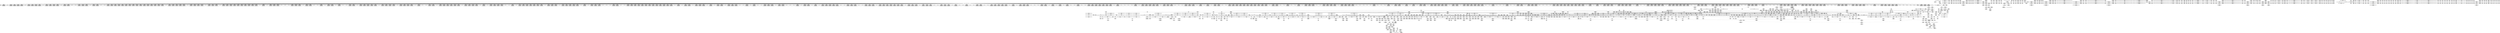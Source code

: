 digraph {
	CE0x3f91170 [shape=record,shape=Mrecord,label="{CE0x3f91170|i64*_getelementptr_inbounds_(_4_x_i64_,_4_x_i64_*___llvm_gcov_ctr130,_i64_0,_i64_1)|*Constant*}"]
	CE0x3fc7eb0 [shape=record,shape=Mrecord,label="{CE0x3fc7eb0|i64_ptrtoint_(i8*_blockaddress(_rcu_lock_acquire,_%__here)_to_i64)|*Constant*|*SummSource*}"]
	CE0x3fc95f0 [shape=record,shape=Mrecord,label="{CE0x3fc95f0|rcu_lock_acquire:indirectgoto|*SummSource*}"]
	CE0x3ef4370 [shape=record,shape=Mrecord,label="{CE0x3ef4370|GLOBAL:__rcu_read_lock|*Constant*|*SummSource*}"]
	CE0x3f2f310 [shape=record,shape=Mrecord,label="{CE0x3f2f310|2472:_%struct.cred*,_:_CRE_2922,2923_}"]
	CE0x3ebdde0 [shape=record,shape=Mrecord,label="{CE0x3ebdde0|i64_2|*Constant*|*SummSource*}"]
	CE0x3eaae60 [shape=record,shape=Mrecord,label="{CE0x3eaae60|get_current:tmp1|*SummSource*}"]
	CE0x3ef8030 [shape=record,shape=Mrecord,label="{CE0x3ef8030|rcu_lock_acquire:entry|*SummSource*}"]
	CE0x3fcc4b0 [shape=record,shape=Mrecord,label="{CE0x3fcc4b0|_call_void_mcount()_#3}"]
	CE0x3f243b0 [shape=record,shape=Mrecord,label="{CE0x3f243b0|2472:_%struct.cred*,_:_CRE_2416,2424_|*MultipleSource*|Function::task_sid&Arg::task::|Function::current_has_perm&Arg::tsk::|Function::selinux_task_setpgid&Arg::p::|security/selinux/hooks.c,208}"]
	CE0x3ee1e10 [shape=record,shape=Mrecord,label="{CE0x3ee1e10|get_current:tmp3|*SummSource*}"]
	CE0x3f3fc10 [shape=record,shape=Mrecord,label="{CE0x3f3fc10|2472:_%struct.cred*,_:_CRE_6321,6322_}"]
	CE0x3f16710 [shape=record,shape=Mrecord,label="{CE0x3f16710|i64*_getelementptr_inbounds_(_13_x_i64_,_13_x_i64_*___llvm_gcov_ctr126,_i64_0,_i64_8)|*Constant*|*SummSource*}"]
	CE0x3f235a0 [shape=record,shape=Mrecord,label="{CE0x3f235a0|2472:_%struct.cred*,_:_CRE_2368,2376_|*MultipleSource*|Function::task_sid&Arg::task::|Function::current_has_perm&Arg::tsk::|Function::selinux_task_setpgid&Arg::p::|security/selinux/hooks.c,208}"]
	CE0x3efcee0 [shape=record,shape=Mrecord,label="{CE0x3efcee0|i64_2|*Constant*}"]
	CE0x3f84820 [shape=record,shape=Mrecord,label="{CE0x3f84820|__rcu_read_lock:tmp2|*SummSource*}"]
	CE0x3f8f490 [shape=record,shape=Mrecord,label="{CE0x3f8f490|GLOBAL:__llvm_gcov_ctr132|Global_var:__llvm_gcov_ctr132|*SummSource*}"]
	CE0x3f2b0f0 [shape=record,shape=Mrecord,label="{CE0x3f2b0f0|2472:_%struct.cred*,_:_CRE_2776,2784_|*MultipleSource*|Function::task_sid&Arg::task::|Function::current_has_perm&Arg::tsk::|Function::selinux_task_setpgid&Arg::p::|security/selinux/hooks.c,208}"]
	CE0x52347e0 [shape=record,shape=Mrecord,label="{CE0x52347e0|i64_1|*Constant*|*SummSource*}"]
	CE0x3ecab40 [shape=record,shape=Mrecord,label="{CE0x3ecab40|COLLAPSED:_GCMRE___llvm_gcov_ctr125_internal_global_11_x_i64_zeroinitializer:_elem_0:default:}"]
	CE0x3f1bc80 [shape=record,shape=Mrecord,label="{CE0x3f1bc80|2472:_%struct.cred*,_:_CRE_1912,1920_|*MultipleSource*|Function::task_sid&Arg::task::|Function::current_has_perm&Arg::tsk::|Function::selinux_task_setpgid&Arg::p::|security/selinux/hooks.c,208}"]
	CE0x3ec5660 [shape=record,shape=Mrecord,label="{CE0x3ec5660|get_current:entry|*SummSource*}"]
	CE0x3f34e10 [shape=record,shape=Mrecord,label="{CE0x3f34e10|2472:_%struct.cred*,_:_CRE_3072,3080_|*MultipleSource*|Function::task_sid&Arg::task::|Function::current_has_perm&Arg::tsk::|Function::selinux_task_setpgid&Arg::p::|security/selinux/hooks.c,208}"]
	CE0x3e9d2d0 [shape=record,shape=Mrecord,label="{CE0x3e9d2d0|get_current:tmp4|./arch/x86/include/asm/current.h,14}"]
	CE0x3f354d0 [shape=record,shape=Mrecord,label="{CE0x3f354d0|2472:_%struct.cred*,_:_CRE_3096,3104_|*MultipleSource*|Function::task_sid&Arg::task::|Function::current_has_perm&Arg::tsk::|Function::selinux_task_setpgid&Arg::p::|security/selinux/hooks.c,208}"]
	CE0x3fd4140 [shape=record,shape=Mrecord,label="{CE0x3fd4140|__preempt_count_sub:tmp7|./arch/x86/include/asm/preempt.h,78}"]
	CE0x3f31450 [shape=record,shape=Mrecord,label="{CE0x3f31450|2472:_%struct.cred*,_:_CRE_2950,2951_}"]
	CE0x3f64300 [shape=record,shape=Mrecord,label="{CE0x3f64300|GLOBAL:rcu_read_unlock|*Constant*|*SummSource*}"]
	CE0x3ed31f0 [shape=record,shape=Mrecord,label="{CE0x3ed31f0|_call_void___rcu_read_lock()_#10,_!dbg_!27710|include/linux/rcupdate.h,879}"]
	CE0x3ea0220 [shape=record,shape=Mrecord,label="{CE0x3ea0220|2472:_%struct.cred*,_:_CRE_695,696_}"]
	CE0x3f3da30 [shape=record,shape=Mrecord,label="{CE0x3f3da30|2472:_%struct.cred*,_:_CRE_6292,6293_}"]
	CE0x3eb44b0 [shape=record,shape=Mrecord,label="{CE0x3eb44b0|rcu_read_lock:tmp7|include/linux/rcupdate.h,882|*SummSource*}"]
	CE0x3f97d30 [shape=record,shape=Mrecord,label="{CE0x3f97d30|rcu_lock_release:tmp4|include/linux/rcupdate.h,423|*SummSink*}"]
	CE0x3f67230 [shape=record,shape=Mrecord,label="{CE0x3f67230|GLOBAL:task_sid.__warned|Global_var:task_sid.__warned}"]
	CE0x3ed0ea0 [shape=record,shape=Mrecord,label="{CE0x3ed0ea0|0:_i8,_:_GCMR_current_sid.__warned_internal_global_i8_0,_section_.data.unlikely_,_align_1:_elem_0:default:}"]
	CE0x3f50850 [shape=record,shape=Mrecord,label="{CE0x3f50850|task_sid:tmp23|security/selinux/hooks.c,208|*SummSink*}"]
	CE0x3fd94c0 [shape=record,shape=Mrecord,label="{CE0x3fd94c0|rcu_lock_release:bb|*SummSource*}"]
	CE0x3f3fe70 [shape=record,shape=Mrecord,label="{CE0x3f3fe70|2472:_%struct.cred*,_:_CRE_6323,6324_}"]
	CE0x3fc8ae0 [shape=record,shape=Mrecord,label="{CE0x3fc8ae0|rcu_lock_acquire:tmp7}"]
	CE0x3ea7450 [shape=record,shape=Mrecord,label="{CE0x3ea7450|current_sid:entry}"]
	CE0x3f3de60 [shape=record,shape=Mrecord,label="{CE0x3f3de60|2472:_%struct.cred*,_:_CRE_6296,6297_}"]
	CE0x3f083a0 [shape=record,shape=Mrecord,label="{CE0x3f083a0|rcu_read_lock:do.end|*SummSource*}"]
	CE0x3f3a100 [shape=record,shape=Mrecord,label="{CE0x3f3a100|2472:_%struct.cred*,_:_CRE_5992,6000_|*MultipleSource*|Function::task_sid&Arg::task::|Function::current_has_perm&Arg::tsk::|Function::selinux_task_setpgid&Arg::p::|security/selinux/hooks.c,208}"]
	CE0x3f0c420 [shape=record,shape=Mrecord,label="{CE0x3f0c420|COLLAPSED:_GCMRE___llvm_gcov_ctr131_internal_global_2_x_i64_zeroinitializer:_elem_0:default:}"]
	CE0x3fcffc0 [shape=record,shape=Mrecord,label="{CE0x3fcffc0|i64*_getelementptr_inbounds_(_4_x_i64_,_4_x_i64_*___llvm_gcov_ctr135,_i64_0,_i64_1)|*Constant*}"]
	CE0x3fdca20 [shape=record,shape=Mrecord,label="{CE0x3fdca20|_call_void_asm_sideeffect_,_memory_,_dirflag_,_fpsr_,_flags_()_#3,_!dbg_!27711,_!srcloc_!27714|include/linux/rcupdate.h,244}"]
	CE0x3f03790 [shape=record,shape=Mrecord,label="{CE0x3f03790|2472:_%struct.cred*,_:_CRE_56,64_|*MultipleSource*|Function::task_sid&Arg::task::|Function::current_has_perm&Arg::tsk::|Function::selinux_task_setpgid&Arg::p::|security/selinux/hooks.c,208}"]
	CE0x3f203c0 [shape=record,shape=Mrecord,label="{CE0x3f203c0|2472:_%struct.cred*,_:_CRE_2136,2144_|*MultipleSource*|Function::task_sid&Arg::task::|Function::current_has_perm&Arg::tsk::|Function::selinux_task_setpgid&Arg::p::|security/selinux/hooks.c,208}"]
	CE0x3ea9640 [shape=record,shape=Mrecord,label="{CE0x3ea9640|current_sid:tmp2}"]
	CE0x3efeac0 [shape=record,shape=Mrecord,label="{CE0x3efeac0|i64*_getelementptr_inbounds_(_11_x_i64_,_11_x_i64_*___llvm_gcov_ctr132,_i64_0,_i64_1)|*Constant*}"]
	CE0x3ea2550 [shape=record,shape=Mrecord,label="{CE0x3ea2550|_ret_i32_%retval.0,_!dbg_!27728|security/selinux/avc.c,775|*SummSource*}"]
	CE0x3ee0dc0 [shape=record,shape=Mrecord,label="{CE0x3ee0dc0|current_sid:tmp13|security/selinux/hooks.c,218|*SummSink*}"]
	CE0x3e965a0 [shape=record,shape=Mrecord,label="{CE0x3e965a0|avc_has_perm:entry|*SummSink*}"]
	CE0x3f31b70 [shape=record,shape=Mrecord,label="{CE0x3f31b70|2472:_%struct.cred*,_:_CRE_2956,2957_}"]
	CE0x3ee3040 [shape=record,shape=Mrecord,label="{CE0x3ee3040|current_sid:tmp23|security/selinux/hooks.c,218}"]
	CE0x3f15330 [shape=record,shape=Mrecord,label="{CE0x3f15330|rcu_read_unlock:land.lhs.true2|*SummSource*}"]
	CE0x3f0c7e0 [shape=record,shape=Mrecord,label="{CE0x3f0c7e0|2472:_%struct.cred*,_:_CRE_144,152_|*MultipleSource*|Function::task_sid&Arg::task::|Function::current_has_perm&Arg::tsk::|Function::selinux_task_setpgid&Arg::p::|security/selinux/hooks.c,208}"]
	CE0x3f872d0 [shape=record,shape=Mrecord,label="{CE0x3f872d0|rcu_read_lock:tmp5|include/linux/rcupdate.h,882|*SummSink*}"]
	CE0x3eb0240 [shape=record,shape=Mrecord,label="{CE0x3eb0240|current_has_perm:tmp|*SummSink*}"]
	CE0x3ec53f0 [shape=record,shape=Mrecord,label="{CE0x3ec53f0|current_sid:tmp18|security/selinux/hooks.c,218}"]
	CE0x3f76be0 [shape=record,shape=Mrecord,label="{CE0x3f76be0|GLOBAL:__preempt_count_sub|*Constant*}"]
	CE0x3f3ffa0 [shape=record,shape=Mrecord,label="{CE0x3f3ffa0|2472:_%struct.cred*,_:_CRE_6324,6325_}"]
	CE0x3f43210 [shape=record,shape=Mrecord,label="{CE0x3f43210|2472:_%struct.cred*,_:_CRE_6392,6400_|*MultipleSource*|Function::task_sid&Arg::task::|Function::current_has_perm&Arg::tsk::|Function::selinux_task_setpgid&Arg::p::|security/selinux/hooks.c,208}"]
	CE0x3f78320 [shape=record,shape=Mrecord,label="{CE0x3f78320|__preempt_count_sub:bb|*SummSource*}"]
	CE0x3ebfe80 [shape=record,shape=Mrecord,label="{CE0x3ebfe80|current_sid:do.end}"]
	CE0x3fdbeb0 [shape=record,shape=Mrecord,label="{CE0x3fdbeb0|rcu_lock_release:tmp5|include/linux/rcupdate.h,423}"]
	CE0x3f449a0 [shape=record,shape=Mrecord,label="{CE0x3f449a0|2472:_%struct.cred*,_:_CRE_6474,6476_|*MultipleSource*|Function::task_sid&Arg::task::|Function::current_has_perm&Arg::tsk::|Function::selinux_task_setpgid&Arg::p::|security/selinux/hooks.c,208}"]
	CE0x3f998f0 [shape=record,shape=Mrecord,label="{CE0x3f998f0|i64*_getelementptr_inbounds_(_4_x_i64_,_4_x_i64_*___llvm_gcov_ctr133,_i64_0,_i64_1)|*Constant*|*SummSource*}"]
	CE0x3ebb870 [shape=record,shape=Mrecord,label="{CE0x3ebb870|i32_4096|*Constant*}"]
	CE0x3fdd500 [shape=record,shape=Mrecord,label="{CE0x3fdd500|__rcu_read_lock:do.end|*SummSink*}"]
	CE0x3f9bfb0 [shape=record,shape=Mrecord,label="{CE0x3f9bfb0|0:_i8,_:_GCMR_rcu_read_unlock.__warned_internal_global_i8_0,_section_.data.unlikely_,_align_1:_elem_0:default:}"]
	CE0x3f4fc60 [shape=record,shape=Mrecord,label="{CE0x3f4fc60|i64*_getelementptr_inbounds_(_13_x_i64_,_13_x_i64_*___llvm_gcov_ctr126,_i64_0,_i64_10)|*Constant*}"]
	CE0x3fcbd40 [shape=record,shape=Mrecord,label="{CE0x3fcbd40|i64*_getelementptr_inbounds_(_4_x_i64_,_4_x_i64_*___llvm_gcov_ctr129,_i64_0,_i64_2)|*Constant*|*SummSink*}"]
	CE0x3ec8900 [shape=record,shape=Mrecord,label="{CE0x3ec8900|2472:_%struct.cred*,_:_CRE_480,488_|*MultipleSource*|Function::task_sid&Arg::task::|Function::current_has_perm&Arg::tsk::|Function::selinux_task_setpgid&Arg::p::|security/selinux/hooks.c,208}"]
	CE0x3eacac0 [shape=record,shape=Mrecord,label="{CE0x3eacac0|i64_1|*Constant*}"]
	CE0x3ff6570 [shape=record,shape=Mrecord,label="{CE0x3ff6570|__preempt_count_sub:sub|./arch/x86/include/asm/preempt.h,77|*SummSource*}"]
	CE0x3efcbf0 [shape=record,shape=Mrecord,label="{CE0x3efcbf0|rcu_read_lock:tobool|include/linux/rcupdate.h,882|*SummSource*}"]
	CE0x3f4f200 [shape=record,shape=Mrecord,label="{CE0x3f4f200|task_sid:tmp15|security/selinux/hooks.c,208|*SummSink*}"]
	CE0x3ec8b20 [shape=record,shape=Mrecord,label="{CE0x3ec8b20|2472:_%struct.cred*,_:_CRE_488,496_|*MultipleSource*|Function::task_sid&Arg::task::|Function::current_has_perm&Arg::tsk::|Function::selinux_task_setpgid&Arg::p::|security/selinux/hooks.c,208}"]
	CE0x3e96c20 [shape=record,shape=Mrecord,label="{CE0x3e96c20|avc_has_perm:tsid|Function::avc_has_perm&Arg::tsid::}"]
	CE0x3f25910 [shape=record,shape=Mrecord,label="{CE0x3f25910|2472:_%struct.cred*,_:_CRE_2521,2522_}"]
	CE0x3f17370 [shape=record,shape=Mrecord,label="{CE0x3f17370|task_sid:tmp18|security/selinux/hooks.c,208|*SummSink*}"]
	CE0x3f7a7d0 [shape=record,shape=Mrecord,label="{CE0x3f7a7d0|i64*_getelementptr_inbounds_(_4_x_i64_,_4_x_i64_*___llvm_gcov_ctr135,_i64_0,_i64_0)|*Constant*}"]
	CE0x3f187e0 [shape=record,shape=Mrecord,label="{CE0x3f187e0|2472:_%struct.cred*,_:_CRE_720,728_|*MultipleSource*|Function::task_sid&Arg::task::|Function::current_has_perm&Arg::tsk::|Function::selinux_task_setpgid&Arg::p::|security/selinux/hooks.c,208}"]
	CE0x3f64520 [shape=record,shape=Mrecord,label="{CE0x3f64520|rcu_read_unlock:entry|*SummSink*}"]
	CE0x3fc6f40 [shape=record,shape=Mrecord,label="{CE0x3fc6f40|i64*_getelementptr_inbounds_(_4_x_i64_,_4_x_i64_*___llvm_gcov_ctr135,_i64_0,_i64_3)|*Constant*|*SummSink*}"]
	CE0x3fe1640 [shape=record,shape=Mrecord,label="{CE0x3fe1640|i64*_getelementptr_inbounds_(_4_x_i64_,_4_x_i64_*___llvm_gcov_ctr129,_i64_0,_i64_3)|*Constant*}"]
	CE0x3f073c0 [shape=record,shape=Mrecord,label="{CE0x3f073c0|2472:_%struct.cred*,_:_CRE_248,256_|*MultipleSource*|Function::task_sid&Arg::task::|Function::current_has_perm&Arg::tsk::|Function::selinux_task_setpgid&Arg::p::|security/selinux/hooks.c,208}"]
	CE0x3f4e8c0 [shape=record,shape=Mrecord,label="{CE0x3f4e8c0|i64_7|*Constant*}"]
	CE0x3ef7e90 [shape=record,shape=Mrecord,label="{CE0x3ef7e90|GLOBAL:rcu_lock_acquire|*Constant*|*SummSource*}"]
	CE0x3ef2270 [shape=record,shape=Mrecord,label="{CE0x3ef2270|2472:_%struct.cred*,_:_CRE_288,296_|*MultipleSource*|Function::task_sid&Arg::task::|Function::current_has_perm&Arg::tsk::|Function::selinux_task_setpgid&Arg::p::|security/selinux/hooks.c,208}"]
	CE0x3f045d0 [shape=record,shape=Mrecord,label="{CE0x3f045d0|2472:_%struct.cred*,_:_CRE_40,44_|*MultipleSource*|Function::task_sid&Arg::task::|Function::current_has_perm&Arg::tsk::|Function::selinux_task_setpgid&Arg::p::|security/selinux/hooks.c,208}"]
	CE0x3f41170 [shape=record,shape=Mrecord,label="{CE0x3f41170|2472:_%struct.cred*,_:_CRE_6339,6340_}"]
	CE0x3f08a10 [shape=record,shape=Mrecord,label="{CE0x3f08a10|_call_void_mcount()_#3|*SummSource*}"]
	CE0x3f29e50 [shape=record,shape=Mrecord,label="{CE0x3f29e50|2472:_%struct.cred*,_:_CRE_2720,2724_|*MultipleSource*|Function::task_sid&Arg::task::|Function::current_has_perm&Arg::tsk::|Function::selinux_task_setpgid&Arg::p::|security/selinux/hooks.c,208}"]
	CE0x3fdce20 [shape=record,shape=Mrecord,label="{CE0x3fdce20|rcu_lock_release:tmp}"]
	CE0x3f53110 [shape=record,shape=Mrecord,label="{CE0x3f53110|task_sid:tmp21|security/selinux/hooks.c,208}"]
	CE0x3f7fe80 [shape=record,shape=Mrecord,label="{CE0x3f7fe80|rcu_read_lock:tmp20|include/linux/rcupdate.h,882|*SummSink*}"]
	CE0x3f2b350 [shape=record,shape=Mrecord,label="{CE0x3f2b350|2472:_%struct.cred*,_:_CRE_2784,2792_|*MultipleSource*|Function::task_sid&Arg::task::|Function::current_has_perm&Arg::tsk::|Function::selinux_task_setpgid&Arg::p::|security/selinux/hooks.c,208}"]
	CE0x3fc76c0 [shape=record,shape=Mrecord,label="{CE0x3fc76c0|COLLAPSED:_GCMRE___llvm_gcov_ctr134_internal_global_4_x_i64_zeroinitializer:_elem_0:default:}"]
	CE0x3f0be40 [shape=record,shape=Mrecord,label="{CE0x3f0be40|2472:_%struct.cred*,_:_CRE_80,84_|*MultipleSource*|Function::task_sid&Arg::task::|Function::current_has_perm&Arg::tsk::|Function::selinux_task_setpgid&Arg::p::|security/selinux/hooks.c,208}"]
	CE0x3f3b8f0 [shape=record,shape=Mrecord,label="{CE0x3f3b8f0|2472:_%struct.cred*,_:_CRE_6196,6200_|*MultipleSource*|Function::task_sid&Arg::task::|Function::current_has_perm&Arg::tsk::|Function::selinux_task_setpgid&Arg::p::|security/selinux/hooks.c,208}"]
	CE0x3fc9f00 [shape=record,shape=Mrecord,label="{CE0x3fc9f00|_call_void_asm_sideeffect_,_memory_,_dirflag_,_fpsr_,_flags_()_#3,_!dbg_!27711,_!srcloc_!27714|include/linux/rcupdate.h,244|*SummSource*}"]
	CE0x3ee25c0 [shape=record,shape=Mrecord,label="{CE0x3ee25c0|i32_22|*Constant*|*SummSink*}"]
	CE0x3f26a50 [shape=record,shape=Mrecord,label="{CE0x3f26a50|2472:_%struct.cred*,_:_CRE_2535,2536_}"]
	CE0x3f08d50 [shape=record,shape=Mrecord,label="{CE0x3f08d50|2472:_%struct.cred*,_:_CRE_136,144_|*MultipleSource*|Function::task_sid&Arg::task::|Function::current_has_perm&Arg::tsk::|Function::selinux_task_setpgid&Arg::p::|security/selinux/hooks.c,208}"]
	CE0x3ee0ce0 [shape=record,shape=Mrecord,label="{CE0x3ee0ce0|current_sid:tmp13|security/selinux/hooks.c,218}"]
	CE0x3f77220 [shape=record,shape=Mrecord,label="{CE0x3f77220|rcu_lock_release:tmp6|*SummSink*}"]
	CE0x3f662e0 [shape=record,shape=Mrecord,label="{CE0x3f662e0|GLOBAL:__llvm_gcov_ctr126|Global_var:__llvm_gcov_ctr126|*SummSource*}"]
	CE0x3f7a0d0 [shape=record,shape=Mrecord,label="{CE0x3f7a0d0|__preempt_count_sub:tmp1|*SummSource*}"]
	CE0x3f8f5a0 [shape=record,shape=Mrecord,label="{CE0x3f8f5a0|__rcu_read_lock:tmp|*SummSink*}"]
	CE0x3ef3010 [shape=record,shape=Mrecord,label="{CE0x3ef3010|rcu_read_lock:entry|*SummSink*}"]
	CE0x3ecdb90 [shape=record,shape=Mrecord,label="{CE0x3ecdb90|GLOBAL:lockdep_rcu_suspicious|*Constant*}"]
	CE0x3fa55d0 [shape=record,shape=Mrecord,label="{CE0x3fa55d0|_ret_void,_!dbg_!27717|include/linux/rcupdate.h,245}"]
	CE0x3ff01e0 [shape=record,shape=Mrecord,label="{CE0x3ff01e0|__rcu_read_unlock:bb|*SummSource*}"]
	CE0x3ef7290 [shape=record,shape=Mrecord,label="{CE0x3ef7290|i64*_getelementptr_inbounds_(_13_x_i64_,_13_x_i64_*___llvm_gcov_ctr126,_i64_0,_i64_1)|*Constant*|*SummSource*}"]
	CE0x3f0f0e0 [shape=record,shape=Mrecord,label="{CE0x3f0f0e0|2472:_%struct.cred*,_:_CRE_552,560_|*MultipleSource*|Function::task_sid&Arg::task::|Function::current_has_perm&Arg::tsk::|Function::selinux_task_setpgid&Arg::p::|security/selinux/hooks.c,208}"]
	CE0x3f3fae0 [shape=record,shape=Mrecord,label="{CE0x3f3fae0|2472:_%struct.cred*,_:_CRE_6320,6321_}"]
	CE0x3efc2e0 [shape=record,shape=Mrecord,label="{CE0x3efc2e0|rcu_read_lock:tmp14|include/linux/rcupdate.h,882}"]
	CE0x3f4f190 [shape=record,shape=Mrecord,label="{CE0x3f4f190|task_sid:tmp15|security/selinux/hooks.c,208|*SummSource*}"]
	CE0x3fd4f30 [shape=record,shape=Mrecord,label="{CE0x3fd4f30|__rcu_read_unlock:tmp3|*SummSink*}"]
	CE0x3f26460 [shape=record,shape=Mrecord,label="{CE0x3f26460|2472:_%struct.cred*,_:_CRE_2530,2531_}"]
	CE0x3f498d0 [shape=record,shape=Mrecord,label="{CE0x3f498d0|2472:_%struct.cred*,_:_CRE_10544,10548_|*MultipleSource*|Function::task_sid&Arg::task::|Function::current_has_perm&Arg::tsk::|Function::selinux_task_setpgid&Arg::p::|security/selinux/hooks.c,208}"]
	CE0x3f3ce20 [shape=record,shape=Mrecord,label="{CE0x3f3ce20|2472:_%struct.cred*,_:_CRE_6264,6280_|*MultipleSource*|Function::task_sid&Arg::task::|Function::current_has_perm&Arg::tsk::|Function::selinux_task_setpgid&Arg::p::|security/selinux/hooks.c,208}"]
	CE0x3fc9f70 [shape=record,shape=Mrecord,label="{CE0x3fc9f70|_call_void_asm_sideeffect_,_memory_,_dirflag_,_fpsr_,_flags_()_#3,_!dbg_!27711,_!srcloc_!27714|include/linux/rcupdate.h,244|*SummSink*}"]
	CE0x3f512f0 [shape=record,shape=Mrecord,label="{CE0x3f512f0|task_sid:tmp24|security/selinux/hooks.c,208|*SummSink*}"]
	CE0x3f386b0 [shape=record,shape=Mrecord,label="{CE0x3f386b0|2472:_%struct.cred*,_:_CRE_5904,5912_|*MultipleSource*|Function::task_sid&Arg::task::|Function::current_has_perm&Arg::tsk::|Function::selinux_task_setpgid&Arg::p::|security/selinux/hooks.c,208}"]
	CE0x3ea7370 [shape=record,shape=Mrecord,label="{CE0x3ea7370|GLOBAL:current_sid|*Constant*|*SummSink*}"]
	CE0x3f31580 [shape=record,shape=Mrecord,label="{CE0x3f31580|2472:_%struct.cred*,_:_CRE_2951,2952_}"]
	CE0x3f2cb10 [shape=record,shape=Mrecord,label="{CE0x3f2cb10|2472:_%struct.cred*,_:_CRE_2864,2872_|*MultipleSource*|Function::task_sid&Arg::task::|Function::current_has_perm&Arg::tsk::|Function::selinux_task_setpgid&Arg::p::|security/selinux/hooks.c,208}"]
	CE0x3f63410 [shape=record,shape=Mrecord,label="{CE0x3f63410|cred_sid:cred|Function::cred_sid&Arg::cred::|*SummSink*}"]
	CE0x3eac9c0 [shape=record,shape=Mrecord,label="{CE0x3eac9c0|i32_0|*Constant*|*SummSink*}"]
	CE0x3eff270 [shape=record,shape=Mrecord,label="{CE0x3eff270|i64_5|*Constant*}"]
	CE0x3e9e680 [shape=record,shape=Mrecord,label="{CE0x3e9e680|rcu_read_lock:tmp|*SummSource*}"]
	CE0x3ef7b80 [shape=record,shape=Mrecord,label="{CE0x3ef7b80|2472:_%struct.cred*,_:_CRE_232,240_|*MultipleSource*|Function::task_sid&Arg::task::|Function::current_has_perm&Arg::tsk::|Function::selinux_task_setpgid&Arg::p::|security/selinux/hooks.c,208}"]
	CE0x3f2f1e0 [shape=record,shape=Mrecord,label="{CE0x3f2f1e0|2472:_%struct.cred*,_:_CRE_2921,2922_}"]
	CE0x3ff1160 [shape=record,shape=Mrecord,label="{CE0x3ff1160|__preempt_count_add:tmp1|*SummSink*}"]
	CE0x3fe12d0 [shape=record,shape=Mrecord,label="{CE0x3fe12d0|__rcu_read_unlock:tmp2|*SummSink*}"]
	CE0x3f4c320 [shape=record,shape=Mrecord,label="{CE0x3f4c320|task_sid:tobool1|security/selinux/hooks.c,208|*SummSink*}"]
	CE0x3ec5f30 [shape=record,shape=Mrecord,label="{CE0x3ec5f30|i32_78|*Constant*|*SummSink*}"]
	CE0x3f2e2d0 [shape=record,shape=Mrecord,label="{CE0x3f2e2d0|2472:_%struct.cred*,_:_CRE_2908,2909_}"]
	CE0x3eb77d0 [shape=record,shape=Mrecord,label="{CE0x3eb77d0|current_sid:tmp4|security/selinux/hooks.c,218|*SummSource*}"]
	CE0x3ef1570 [shape=record,shape=Mrecord,label="{CE0x3ef1570|task_sid:tmp1|*SummSink*}"]
	CE0x3f74750 [shape=record,shape=Mrecord,label="{CE0x3f74750|__rcu_read_unlock:tmp7|include/linux/rcupdate.h,245|*SummSource*}"]
	CE0x3ecf3e0 [shape=record,shape=Mrecord,label="{CE0x3ecf3e0|task_sid:if.end|*SummSink*}"]
	CE0x3f4c3b0 [shape=record,shape=Mrecord,label="{CE0x3f4c3b0|task_sid:tmp10|security/selinux/hooks.c,208}"]
	CE0x3fdc7e0 [shape=record,shape=Mrecord,label="{CE0x3fdc7e0|__rcu_read_unlock:tmp4|include/linux/rcupdate.h,244|*SummSink*}"]
	CE0x3f0ad30 [shape=record,shape=Mrecord,label="{CE0x3f0ad30|task_sid:if.then}"]
	CE0x3fc8cc0 [shape=record,shape=Mrecord,label="{CE0x3fc8cc0|rcu_lock_acquire:tmp7|*SummSource*}"]
	CE0x3f8f030 [shape=record,shape=Mrecord,label="{CE0x3f8f030|_ret_void,_!dbg_!27719|./arch/x86/include/asm/preempt.h,73|*SummSink*}"]
	CE0x3f86f30 [shape=record,shape=Mrecord,label="{CE0x3f86f30|get_current:tmp2}"]
	CE0x3efe350 [shape=record,shape=Mrecord,label="{CE0x3efe350|GLOBAL:__llvm_gcov_ctr127|Global_var:__llvm_gcov_ctr127|*SummSource*}"]
	CE0x3ef2050 [shape=record,shape=Mrecord,label="{CE0x3ef2050|2472:_%struct.cred*,_:_CRE_280,288_|*MultipleSource*|Function::task_sid&Arg::task::|Function::current_has_perm&Arg::tsk::|Function::selinux_task_setpgid&Arg::p::|security/selinux/hooks.c,208}"]
	CE0x3f21de0 [shape=record,shape=Mrecord,label="{CE0x3f21de0|2472:_%struct.cred*,_:_CRE_2288,2296_|*MultipleSource*|Function::task_sid&Arg::task::|Function::current_has_perm&Arg::tsk::|Function::selinux_task_setpgid&Arg::p::|security/selinux/hooks.c,208}"]
	CE0x3f4e2d0 [shape=record,shape=Mrecord,label="{CE0x3f4e2d0|i64_6|*Constant*|*SummSource*}"]
	CE0x3f00840 [shape=record,shape=Mrecord,label="{CE0x3f00840|GLOBAL:rcu_read_lock|*Constant*|*SummSink*}"]
	CE0x3f9b140 [shape=record,shape=Mrecord,label="{CE0x3f9b140|rcu_read_unlock:tmp8|include/linux/rcupdate.h,933}"]
	CE0x3e9a4f0 [shape=record,shape=Mrecord,label="{CE0x3e9a4f0|selinux_task_setpgid:bb|*SummSource*}"]
	CE0x3f56210 [shape=record,shape=Mrecord,label="{CE0x3f56210|rcu_read_unlock:tmp13|include/linux/rcupdate.h,933}"]
	CE0x3f570b0 [shape=record,shape=Mrecord,label="{CE0x3f570b0|i64*_getelementptr_inbounds_(_11_x_i64_,_11_x_i64_*___llvm_gcov_ctr127,_i64_0,_i64_8)|*Constant*}"]
	CE0x3ec1260 [shape=record,shape=Mrecord,label="{CE0x3ec1260|_ret_i32_%call,_!dbg_!27714|security/selinux/hooks.c,3574|*SummSink*}"]
	CE0x3ff5be0 [shape=record,shape=Mrecord,label="{CE0x3ff5be0|i64*_getelementptr_inbounds_(_4_x_i64_,_4_x_i64_*___llvm_gcov_ctr129,_i64_0,_i64_2)|*Constant*}"]
	CE0x3f705c0 [shape=record,shape=Mrecord,label="{CE0x3f705c0|i64*_getelementptr_inbounds_(_4_x_i64_,_4_x_i64_*___llvm_gcov_ctr130,_i64_0,_i64_0)|*Constant*|*SummSink*}"]
	CE0x3f743d0 [shape=record,shape=Mrecord,label="{CE0x3f743d0|_call_void_lock_acquire(%struct.lockdep_map*_%map,_i32_0,_i32_0,_i32_2,_i32_0,_%struct.lockdep_map*_null,_i64_ptrtoint_(i8*_blockaddress(_rcu_lock_acquire,_%__here)_to_i64))_#10,_!dbg_!27716|include/linux/rcupdate.h,418|*SummSink*}"]
	CE0x3ed1840 [shape=record,shape=Mrecord,label="{CE0x3ed1840|i32_77|*Constant*|*SummSource*}"]
	CE0x3eb4300 [shape=record,shape=Mrecord,label="{CE0x3eb4300|rcu_read_lock:tmp7|include/linux/rcupdate.h,882}"]
	CE0x3f8edc0 [shape=record,shape=Mrecord,label="{CE0x3f8edc0|__preempt_count_add:val|Function::__preempt_count_add&Arg::val::|*SummSource*}"]
	CE0x3f1c630 [shape=record,shape=Mrecord,label="{CE0x3f1c630|2472:_%struct.cred*,_:_CRE_1944,1952_|*MultipleSource*|Function::task_sid&Arg::task::|Function::current_has_perm&Arg::tsk::|Function::selinux_task_setpgid&Arg::p::|security/selinux/hooks.c,208}"]
	CE0x3f022d0 [shape=record,shape=Mrecord,label="{CE0x3f022d0|rcu_read_lock:tmp1}"]
	CE0x3ece570 [shape=record,shape=Mrecord,label="{CE0x3ece570|2472:_%struct.cred*,_:_CRE_432,440_|*MultipleSource*|Function::task_sid&Arg::task::|Function::current_has_perm&Arg::tsk::|Function::selinux_task_setpgid&Arg::p::|security/selinux/hooks.c,208}"]
	CE0x3f821a0 [shape=record,shape=Mrecord,label="{CE0x3f821a0|rcu_read_lock:tmp18|include/linux/rcupdate.h,882}"]
	CE0x3f0b490 [shape=record,shape=Mrecord,label="{CE0x3f0b490|rcu_read_lock:call|include/linux/rcupdate.h,882}"]
	CE0x3f43df0 [shape=record,shape=Mrecord,label="{CE0x3f43df0|2472:_%struct.cred*,_:_CRE_6440,6448_|*MultipleSource*|Function::task_sid&Arg::task::|Function::current_has_perm&Arg::tsk::|Function::selinux_task_setpgid&Arg::p::|security/selinux/hooks.c,208}"]
	CE0x3f010b0 [shape=record,shape=Mrecord,label="{CE0x3f010b0|task_sid:tmp|*SummSink*}"]
	CE0x3ef5c10 [shape=record,shape=Mrecord,label="{CE0x3ef5c10|2472:_%struct.cred*,_:_CRE_368,376_|*MultipleSource*|Function::task_sid&Arg::task::|Function::current_has_perm&Arg::tsk::|Function::selinux_task_setpgid&Arg::p::|security/selinux/hooks.c,208}"]
	CE0x3ec6300 [shape=record,shape=Mrecord,label="{CE0x3ec6300|current_sid:cred|security/selinux/hooks.c,218|*SummSink*}"]
	CE0x3e98130 [shape=record,shape=Mrecord,label="{CE0x3e98130|avc_has_perm:requested|Function::avc_has_perm&Arg::requested::}"]
	CE0x3fcd960 [shape=record,shape=Mrecord,label="{CE0x3fcd960|__rcu_read_unlock:tmp6|include/linux/rcupdate.h,245|*SummSink*}"]
	CE0x3f37ad0 [shape=record,shape=Mrecord,label="{CE0x3f37ad0|2472:_%struct.cred*,_:_CRE_5864,5872_|*MultipleSource*|Function::task_sid&Arg::task::|Function::current_has_perm&Arg::tsk::|Function::selinux_task_setpgid&Arg::p::|security/selinux/hooks.c,208}"]
	CE0x3e99ca0 [shape=record,shape=Mrecord,label="{CE0x3e99ca0|selinux_task_setpgid:bb}"]
	CE0x3f55a80 [shape=record,shape=Mrecord,label="{CE0x3f55a80|i32_22|*Constant*}"]
	CE0x3e9fb30 [shape=record,shape=Mrecord,label="{CE0x3e9fb30|i64_1|*Constant*|*SummSink*}"]
	CE0x3fa3260 [shape=record,shape=Mrecord,label="{CE0x3fa3260|_call_void_rcu_lock_release(%struct.lockdep_map*_rcu_lock_map)_#10,_!dbg_!27733|include/linux/rcupdate.h,935|*SummSource*}"]
	CE0x3f3a360 [shape=record,shape=Mrecord,label="{CE0x3f3a360|2472:_%struct.cred*,_:_CRE_6000,6008_|*MultipleSource*|Function::task_sid&Arg::task::|Function::current_has_perm&Arg::tsk::|Function::selinux_task_setpgid&Arg::p::|security/selinux/hooks.c,208}"]
	CE0x3ee45c0 [shape=record,shape=Mrecord,label="{CE0x3ee45c0|rcu_read_lock:tmp11|include/linux/rcupdate.h,882|*SummSource*}"]
	CE0x3fdf330 [shape=record,shape=Mrecord,label="{CE0x3fdf330|__preempt_count_sub:bb|*SummSink*}"]
	CE0x3e9ddb0 [shape=record,shape=Mrecord,label="{CE0x3e9ddb0|rcu_read_lock:call|include/linux/rcupdate.h,882|*SummSource*}"]
	CE0x3f07db0 [shape=record,shape=Mrecord,label="{CE0x3f07db0|rcu_read_unlock:do.body}"]
	CE0x3f36310 [shape=record,shape=Mrecord,label="{CE0x3f36310|2472:_%struct.cred*,_:_CRE_3128,3136_|*MultipleSource*|Function::task_sid&Arg::task::|Function::current_has_perm&Arg::tsk::|Function::selinux_task_setpgid&Arg::p::|security/selinux/hooks.c,208}"]
	CE0x3f4b610 [shape=record,shape=Mrecord,label="{CE0x3f4b610|2472:_%struct.cred*,_:_CRE_10624,10628_|*MultipleSource*|Function::task_sid&Arg::task::|Function::current_has_perm&Arg::tsk::|Function::selinux_task_setpgid&Arg::p::|security/selinux/hooks.c,208}"]
	CE0x3f52830 [shape=record,shape=Mrecord,label="{CE0x3f52830|i64*_getelementptr_inbounds_(_13_x_i64_,_13_x_i64_*___llvm_gcov_ctr126,_i64_0,_i64_9)|*Constant*}"]
	CE0x3f80900 [shape=record,shape=Mrecord,label="{CE0x3f80900|rcu_read_lock:tmp21|include/linux/rcupdate.h,884|*SummSink*}"]
	CE0x3ebf3b0 [shape=record,shape=Mrecord,label="{CE0x3ebf3b0|current_has_perm:tmp1}"]
	CE0x3fc9880 [shape=record,shape=Mrecord,label="{CE0x3fc9880|i64*_getelementptr_inbounds_(_4_x_i64_,_4_x_i64_*___llvm_gcov_ctr134,_i64_0,_i64_2)|*Constant*|*SummSink*}"]
	CE0x3f4bfd0 [shape=record,shape=Mrecord,label="{CE0x3f4bfd0|task_sid:tmp4|*LoadInst*|security/selinux/hooks.c,208|*SummSource*}"]
	CE0x3f56530 [shape=record,shape=Mrecord,label="{CE0x3f56530|rcu_read_lock:tmp14|include/linux/rcupdate.h,882|*SummSink*}"]
	CE0x3f9e630 [shape=record,shape=Mrecord,label="{CE0x3f9e630|rcu_read_unlock:tmp18|include/linux/rcupdate.h,933}"]
	CE0x3f0dbc0 [shape=record,shape=Mrecord,label="{CE0x3f0dbc0|rcu_read_lock:land.lhs.true2|*SummSink*}"]
	CE0x3f4e200 [shape=record,shape=Mrecord,label="{CE0x3f4e200|i64_6|*Constant*}"]
	CE0x3f9ef90 [shape=record,shape=Mrecord,label="{CE0x3f9ef90|_call_void_lockdep_rcu_suspicious(i8*_getelementptr_inbounds_(_25_x_i8_,_25_x_i8_*_.str45,_i32_0,_i32_0),_i32_934,_i8*_getelementptr_inbounds_(_44_x_i8_,_44_x_i8_*_.str47,_i32_0,_i32_0))_#10,_!dbg_!27726|include/linux/rcupdate.h,933|*SummSink*}"]
	CE0x3f38dd0 [shape=record,shape=Mrecord,label="{CE0x3f38dd0|2472:_%struct.cred*,_:_CRE_5928,5936_|*MultipleSource*|Function::task_sid&Arg::task::|Function::current_has_perm&Arg::tsk::|Function::selinux_task_setpgid&Arg::p::|security/selinux/hooks.c,208}"]
	CE0x3fcc6e0 [shape=record,shape=Mrecord,label="{CE0x3fcc6e0|__preempt_count_sub:tmp5|./arch/x86/include/asm/preempt.h,77|*SummSink*}"]
	CE0x3f0fdd0 [shape=record,shape=Mrecord,label="{CE0x3f0fdd0|2472:_%struct.cred*,_:_CRE_600,608_|*MultipleSource*|Function::task_sid&Arg::task::|Function::current_has_perm&Arg::tsk::|Function::selinux_task_setpgid&Arg::p::|security/selinux/hooks.c,208}"]
	CE0x3f679a0 [shape=record,shape=Mrecord,label="{CE0x3f679a0|task_sid:tobool1|security/selinux/hooks.c,208}"]
	CE0x3f4ce50 [shape=record,shape=Mrecord,label="{CE0x3f4ce50|task_sid:tmp13|security/selinux/hooks.c,208}"]
	CE0x3ecf140 [shape=record,shape=Mrecord,label="{CE0x3ecf140|task_sid:land.lhs.true2|*SummSink*}"]
	CE0x3fa0860 [shape=record,shape=Mrecord,label="{CE0x3fa0860|rcu_read_unlock:tmp21|include/linux/rcupdate.h,935|*SummSink*}"]
	CE0x3fca210 [shape=record,shape=Mrecord,label="{CE0x3fca210|_call_void___preempt_count_sub(i32_1)_#10,_!dbg_!27715|include/linux/rcupdate.h,244|*SummSource*}"]
	CE0x3f826e0 [shape=record,shape=Mrecord,label="{CE0x3f826e0|i8_1|*Constant*}"]
	CE0x3eaa430 [shape=record,shape=Mrecord,label="{CE0x3eaa430|selinux_task_setpgid:tmp1|*SummSource*}"]
	CE0x3ed3800 [shape=record,shape=Mrecord,label="{CE0x3ed3800|current_sid:if.then|*SummSource*}"]
	CE0x3eb0ad0 [shape=record,shape=Mrecord,label="{CE0x3eb0ad0|i32_(i32,_i32,_i16,_i32,_%struct.common_audit_data*)*_bitcast_(i32_(i32,_i32,_i16,_i32,_%struct.common_audit_data.495*)*_avc_has_perm_to_i32_(i32,_i32,_i16,_i32,_%struct.common_audit_data*)*)|*Constant*|*SummSink*}"]
	CE0x3f281a0 [shape=record,shape=Mrecord,label="{CE0x3f281a0|2472:_%struct.cred*,_:_CRE_2608,2616_|*MultipleSource*|Function::task_sid&Arg::task::|Function::current_has_perm&Arg::tsk::|Function::selinux_task_setpgid&Arg::p::|security/selinux/hooks.c,208}"]
	CE0x3fdb860 [shape=record,shape=Mrecord,label="{CE0x3fdb860|_call_void_asm_addl_$1,_%gs:$0_,_*m,ri,*m,_dirflag_,_fpsr_,_flags_(i32*___preempt_count,_i32_%sub,_i32*___preempt_count)_#3,_!dbg_!27717,_!srcloc_!27718|./arch/x86/include/asm/preempt.h,77|*SummSource*}"]
	CE0x3fd43a0 [shape=record,shape=Mrecord,label="{CE0x3fd43a0|i64*_getelementptr_inbounds_(_4_x_i64_,_4_x_i64_*___llvm_gcov_ctr135,_i64_0,_i64_2)|*Constant*|*SummSource*}"]
	CE0x3f0eec0 [shape=record,shape=Mrecord,label="{CE0x3f0eec0|2472:_%struct.cred*,_:_CRE_544,552_|*MultipleSource*|Function::task_sid&Arg::task::|Function::current_has_perm&Arg::tsk::|Function::selinux_task_setpgid&Arg::p::|security/selinux/hooks.c,208}"]
	CE0x3fcd770 [shape=record,shape=Mrecord,label="{CE0x3fcd770|__rcu_read_unlock:tmp6|include/linux/rcupdate.h,245}"]
	CE0x3eccc50 [shape=record,shape=Mrecord,label="{CE0x3eccc50|i8_1|*Constant*|*SummSink*}"]
	CE0x3f73700 [shape=record,shape=Mrecord,label="{CE0x3f73700|GLOBAL:__preempt_count|Global_var:__preempt_count|*SummSink*}"]
	CE0x3f23ef0 [shape=record,shape=Mrecord,label="{CE0x3f23ef0|2472:_%struct.cred*,_:_CRE_2400,2408_|*MultipleSource*|Function::task_sid&Arg::task::|Function::current_has_perm&Arg::tsk::|Function::selinux_task_setpgid&Arg::p::|security/selinux/hooks.c,208}"]
	CE0x3f8ecd0 [shape=record,shape=Mrecord,label="{CE0x3f8ecd0|rcu_read_unlock:do.end|*SummSource*}"]
	CE0x3f74540 [shape=record,shape=Mrecord,label="{CE0x3f74540|i32_0|*Constant*}"]
	CE0x3f4ec10 [shape=record,shape=Mrecord,label="{CE0x3f4ec10|task_sid:tmp15|security/selinux/hooks.c,208}"]
	CE0x3f46130 [shape=record,shape=Mrecord,label="{CE0x3f46130|2472:_%struct.cred*,_:_CRE_6536,6544_|*MultipleSource*|Function::task_sid&Arg::task::|Function::current_has_perm&Arg::tsk::|Function::selinux_task_setpgid&Arg::p::|security/selinux/hooks.c,208}"]
	CE0x46e3290 [shape=record,shape=Mrecord,label="{CE0x46e3290|selinux_task_setpgid:call|security/selinux/hooks.c,3574|*SummSink*}"]
	CE0x3f30ad0 [shape=record,shape=Mrecord,label="{CE0x3f30ad0|2472:_%struct.cred*,_:_CRE_2942,2943_}"]
	CE0x3f10a60 [shape=record,shape=Mrecord,label="{CE0x3f10a60|2472:_%struct.cred*,_:_CRE_644,648_|*MultipleSource*|Function::task_sid&Arg::task::|Function::current_has_perm&Arg::tsk::|Function::selinux_task_setpgid&Arg::p::|security/selinux/hooks.c,208}"]
	CE0x3f175a0 [shape=record,shape=Mrecord,label="{CE0x3f175a0|_call_void_lockdep_rcu_suspicious(i8*_getelementptr_inbounds_(_25_x_i8_,_25_x_i8_*_.str3,_i32_0,_i32_0),_i32_208,_i8*_getelementptr_inbounds_(_41_x_i8_,_41_x_i8_*_.str44,_i32_0,_i32_0))_#10,_!dbg_!27732|security/selinux/hooks.c,208}"]
	CE0x3f37d30 [shape=record,shape=Mrecord,label="{CE0x3f37d30|2472:_%struct.cred*,_:_CRE_5872,5880_|*MultipleSource*|Function::task_sid&Arg::task::|Function::current_has_perm&Arg::tsk::|Function::selinux_task_setpgid&Arg::p::|security/selinux/hooks.c,208}"]
	CE0x3f05210 [shape=record,shape=Mrecord,label="{CE0x3f05210|2472:_%struct.cred*,_:_CRE_344,352_|*MultipleSource*|Function::task_sid&Arg::task::|Function::current_has_perm&Arg::tsk::|Function::selinux_task_setpgid&Arg::p::|security/selinux/hooks.c,208}"]
	CE0x3f584e0 [shape=record,shape=Mrecord,label="{CE0x3f584e0|i8*_getelementptr_inbounds_(_42_x_i8_,_42_x_i8_*_.str46,_i32_0,_i32_0)|*Constant*}"]
	CE0x3eae9a0 [shape=record,shape=Mrecord,label="{CE0x3eae9a0|GLOBAL:task_sid|*Constant*|*SummSource*}"]
	CE0x3f76fa0 [shape=record,shape=Mrecord,label="{CE0x3f76fa0|__rcu_read_unlock:do.body|*SummSource*}"]
	CE0x3fca0a0 [shape=record,shape=Mrecord,label="{CE0x3fca0a0|_call_void___preempt_count_sub(i32_1)_#10,_!dbg_!27715|include/linux/rcupdate.h,244}"]
	CE0x3fd6d60 [shape=record,shape=Mrecord,label="{CE0x3fd6d60|i64*_getelementptr_inbounds_(_4_x_i64_,_4_x_i64_*___llvm_gcov_ctr134,_i64_0,_i64_0)|*Constant*}"]
	CE0x3f91680 [shape=record,shape=Mrecord,label="{CE0x3f91680|i64*_getelementptr_inbounds_(_4_x_i64_,_4_x_i64_*___llvm_gcov_ctr134,_i64_0,_i64_1)|*Constant*|*SummSource*}"]
	CE0x3f37610 [shape=record,shape=Mrecord,label="{CE0x3f37610|2472:_%struct.cred*,_:_CRE_3168,5856_|*MultipleSource*|Function::task_sid&Arg::task::|Function::current_has_perm&Arg::tsk::|Function::selinux_task_setpgid&Arg::p::|security/selinux/hooks.c,208}"]
	CE0x3fce130 [shape=record,shape=Mrecord,label="{CE0x3fce130|i64*_getelementptr_inbounds_(_4_x_i64_,_4_x_i64_*___llvm_gcov_ctr129,_i64_0,_i64_0)|*Constant*|*SummSource*}"]
	CE0x3f0a730 [shape=record,shape=Mrecord,label="{CE0x3f0a730|2472:_%struct.cred*,_:_CRE_76,80_|*MultipleSource*|Function::task_sid&Arg::task::|Function::current_has_perm&Arg::tsk::|Function::selinux_task_setpgid&Arg::p::|security/selinux/hooks.c,208}"]
	CE0x3f31dd0 [shape=record,shape=Mrecord,label="{CE0x3f31dd0|2472:_%struct.cred*,_:_CRE_2958,2959_}"]
	CE0x3fc6c00 [shape=record,shape=Mrecord,label="{CE0x3fc6c00|rcu_lock_release:indirectgoto|*SummSink*}"]
	CE0x3ee3140 [shape=record,shape=Mrecord,label="{CE0x3ee3140|current_sid:tmp22|security/selinux/hooks.c,218|*SummSink*}"]
	CE0x3f2bf90 [shape=record,shape=Mrecord,label="{CE0x3f2bf90|2472:_%struct.cred*,_:_CRE_2824,2832_|*MultipleSource*|Function::task_sid&Arg::task::|Function::current_has_perm&Arg::tsk::|Function::selinux_task_setpgid&Arg::p::|security/selinux/hooks.c,208}"]
	CE0x3eb0c00 [shape=record,shape=Mrecord,label="{CE0x3eb0c00|avc_has_perm:entry}"]
	CE0x3f22bf0 [shape=record,shape=Mrecord,label="{CE0x3f22bf0|2472:_%struct.cred*,_:_CRE_2336,2344_|*MultipleSource*|Function::task_sid&Arg::task::|Function::current_has_perm&Arg::tsk::|Function::selinux_task_setpgid&Arg::p::|security/selinux/hooks.c,208}"]
	CE0x3f4d290 [shape=record,shape=Mrecord,label="{CE0x3f4d290|task_sid:call3|security/selinux/hooks.c,208}"]
	CE0x3f367d0 [shape=record,shape=Mrecord,label="{CE0x3f367d0|2472:_%struct.cred*,_:_CRE_3140,3144_|*MultipleSource*|Function::task_sid&Arg::task::|Function::current_has_perm&Arg::tsk::|Function::selinux_task_setpgid&Arg::p::|security/selinux/hooks.c,208}"]
	CE0x3f3b1d0 [shape=record,shape=Mrecord,label="{CE0x3f3b1d0|2472:_%struct.cred*,_:_CRE_6176,6180_|*MultipleSource*|Function::task_sid&Arg::task::|Function::current_has_perm&Arg::tsk::|Function::selinux_task_setpgid&Arg::p::|security/selinux/hooks.c,208}"]
	CE0x3f0aee0 [shape=record,shape=Mrecord,label="{CE0x3f0aee0|task_sid:if.then|*SummSink*}"]
	CE0x3f2f0b0 [shape=record,shape=Mrecord,label="{CE0x3f2f0b0|2472:_%struct.cred*,_:_CRE_2920,2921_}"]
	CE0x3fc78d0 [shape=record,shape=Mrecord,label="{CE0x3fc78d0|%struct.lockdep_map*_null|*Constant*|*SummSource*}"]
	CE0x3ef1490 [shape=record,shape=Mrecord,label="{CE0x3ef1490|task_sid:tmp1}"]
	CE0x3fa1cf0 [shape=record,shape=Mrecord,label="{CE0x3fa1cf0|i32_934|*Constant*|*SummSink*}"]
	CE0x3f779a0 [shape=record,shape=Mrecord,label="{CE0x3f779a0|i64*_getelementptr_inbounds_(_4_x_i64_,_4_x_i64_*___llvm_gcov_ctr133,_i64_0,_i64_3)|*Constant*}"]
	CE0x3f94b60 [shape=record,shape=Mrecord,label="{CE0x3f94b60|rcu_read_unlock:tmp4|include/linux/rcupdate.h,933|*SummSource*}"]
	CE0x3fdd460 [shape=record,shape=Mrecord,label="{CE0x3fdd460|__rcu_read_unlock:tmp}"]
	CE0x3f47430 [shape=record,shape=Mrecord,label="{CE0x3f47430|2472:_%struct.cred*,_:_CRE_6608,6616_|*MultipleSource*|Function::task_sid&Arg::task::|Function::current_has_perm&Arg::tsk::|Function::selinux_task_setpgid&Arg::p::|security/selinux/hooks.c,208}"]
	CE0x3f186b0 [shape=record,shape=Mrecord,label="{CE0x3f186b0|2472:_%struct.cred*,_:_CRE_712,720_|*MultipleSource*|Function::task_sid&Arg::task::|Function::current_has_perm&Arg::tsk::|Function::selinux_task_setpgid&Arg::p::|security/selinux/hooks.c,208}"]
	CE0x3f42a60 [shape=record,shape=Mrecord,label="{CE0x3f42a60|2472:_%struct.cred*,_:_CRE_6360,6368_|*MultipleSource*|Function::task_sid&Arg::task::|Function::current_has_perm&Arg::tsk::|Function::selinux_task_setpgid&Arg::p::|security/selinux/hooks.c,208}"]
	CE0x3ecedc0 [shape=record,shape=Mrecord,label="{CE0x3ecedc0|rcu_read_lock:do.body|*SummSource*}"]
	CE0x3fcc320 [shape=record,shape=Mrecord,label="{CE0x3fcc320|__preempt_count_add:tmp3|*SummSource*}"]
	CE0x3eae520 [shape=record,shape=Mrecord,label="{CE0x3eae520|GLOBAL:task_sid|*Constant*}"]
	CE0x3f9a690 [shape=record,shape=Mrecord,label="{CE0x3f9a690|__rcu_read_lock:tmp7|include/linux/rcupdate.h,240}"]
	CE0x3f61d20 [shape=record,shape=Mrecord,label="{CE0x3f61d20|task_sid:tmp26|security/selinux/hooks.c,208|*SummSink*}"]
	CE0x3fc8540 [shape=record,shape=Mrecord,label="{CE0x3fc8540|rcu_lock_acquire:tmp6}"]
	CE0x3f92620 [shape=record,shape=Mrecord,label="{CE0x3f92620|__preempt_count_add:val|Function::__preempt_count_add&Arg::val::|*SummSink*}"]
	CE0x3f316b0 [shape=record,shape=Mrecord,label="{CE0x3f316b0|2472:_%struct.cred*,_:_CRE_2952,2953_}"]
	CE0x3ecabb0 [shape=record,shape=Mrecord,label="{CE0x3ecabb0|current_sid:tmp|*SummSource*}"]
	CE0x3f09700 [shape=record,shape=Mrecord,label="{CE0x3f09700|task_sid:do.body5|*SummSource*}"]
	CE0x3f36c90 [shape=record,shape=Mrecord,label="{CE0x3f36c90|2472:_%struct.cred*,_:_CRE_3148,3152_|*MultipleSource*|Function::task_sid&Arg::task::|Function::current_has_perm&Arg::tsk::|Function::selinux_task_setpgid&Arg::p::|security/selinux/hooks.c,208}"]
	CE0x3f22990 [shape=record,shape=Mrecord,label="{CE0x3f22990|2472:_%struct.cred*,_:_CRE_2328,2336_|*MultipleSource*|Function::task_sid&Arg::task::|Function::current_has_perm&Arg::tsk::|Function::selinux_task_setpgid&Arg::p::|security/selinux/hooks.c,208}"]
	CE0x3fdf4b0 [shape=record,shape=Mrecord,label="{CE0x3fdf4b0|__preempt_count_sub:do.body|*SummSink*}"]
	CE0x3f14eb0 [shape=record,shape=Mrecord,label="{CE0x3f14eb0|_call_void_asm_sideeffect_,_memory_,_dirflag_,_fpsr_,_flags_()_#3,_!dbg_!27714,_!srcloc_!27715|include/linux/rcupdate.h,239}"]
	CE0x3f018a0 [shape=record,shape=Mrecord,label="{CE0x3f018a0|task_sid:real_cred|security/selinux/hooks.c,208|*SummSource*}"]
	CE0x3f490b0 [shape=record,shape=Mrecord,label="{CE0x3f490b0|2472:_%struct.cred*,_:_CRE_6688,10528_|*MultipleSource*|Function::task_sid&Arg::task::|Function::current_has_perm&Arg::tsk::|Function::selinux_task_setpgid&Arg::p::|security/selinux/hooks.c,208}"]
	CE0x3f46880 [shape=record,shape=Mrecord,label="{CE0x3f46880|2472:_%struct.cred*,_:_CRE_6560,6568_|*MultipleSource*|Function::task_sid&Arg::task::|Function::current_has_perm&Arg::tsk::|Function::selinux_task_setpgid&Arg::p::|security/selinux/hooks.c,208}"]
	CE0x3f46ae0 [shape=record,shape=Mrecord,label="{CE0x3f46ae0|2472:_%struct.cred*,_:_CRE_6568,6576_|*MultipleSource*|Function::task_sid&Arg::task::|Function::current_has_perm&Arg::tsk::|Function::selinux_task_setpgid&Arg::p::|security/selinux/hooks.c,208}"]
	CE0x3f920a0 [shape=record,shape=Mrecord,label="{CE0x3f920a0|rcu_read_unlock:tobool1|include/linux/rcupdate.h,933|*SummSink*}"]
	CE0x3f96170 [shape=record,shape=Mrecord,label="{CE0x3f96170|rcu_read_unlock:if.end|*SummSink*}"]
	CE0x3ec60c0 [shape=record,shape=Mrecord,label="{CE0x3ec60c0|current_sid:cred|security/selinux/hooks.c,218}"]
	CE0x3f28660 [shape=record,shape=Mrecord,label="{CE0x3f28660|2472:_%struct.cred*,_:_CRE_2648,2656_|*MultipleSource*|Function::task_sid&Arg::task::|Function::current_has_perm&Arg::tsk::|Function::selinux_task_setpgid&Arg::p::|security/selinux/hooks.c,208}"]
	CE0x3fcdc40 [shape=record,shape=Mrecord,label="{CE0x3fcdc40|__rcu_read_unlock:do.body}"]
	CE0x3f15030 [shape=record,shape=Mrecord,label="{CE0x3f15030|_call_void_asm_sideeffect_,_memory_,_dirflag_,_fpsr_,_flags_()_#3,_!dbg_!27714,_!srcloc_!27715|include/linux/rcupdate.h,239|*SummSource*}"]
	CE0x3f22270 [shape=record,shape=Mrecord,label="{CE0x3f22270|2472:_%struct.cred*,_:_CRE_2304,2312_|*MultipleSource*|Function::task_sid&Arg::task::|Function::current_has_perm&Arg::tsk::|Function::selinux_task_setpgid&Arg::p::|security/selinux/hooks.c,208}"]
	CE0x3f3b690 [shape=record,shape=Mrecord,label="{CE0x3f3b690|2472:_%struct.cred*,_:_CRE_6192,6196_|*MultipleSource*|Function::task_sid&Arg::task::|Function::current_has_perm&Arg::tsk::|Function::selinux_task_setpgid&Arg::p::|security/selinux/hooks.c,208}"]
	CE0x3f35270 [shape=record,shape=Mrecord,label="{CE0x3f35270|2472:_%struct.cred*,_:_CRE_3088,3096_|*MultipleSource*|Function::task_sid&Arg::task::|Function::current_has_perm&Arg::tsk::|Function::selinux_task_setpgid&Arg::p::|security/selinux/hooks.c,208}"]
	CE0x3f48040 [shape=record,shape=Mrecord,label="{CE0x3f48040|2472:_%struct.cred*,_:_CRE_6644,6648_|*MultipleSource*|Function::task_sid&Arg::task::|Function::current_has_perm&Arg::tsk::|Function::selinux_task_setpgid&Arg::p::|security/selinux/hooks.c,208}"]
	CE0x3f2f7d0 [shape=record,shape=Mrecord,label="{CE0x3f2f7d0|2472:_%struct.cred*,_:_CRE_2926,2927_}"]
	CE0x3f566a0 [shape=record,shape=Mrecord,label="{CE0x3f566a0|rcu_read_lock:tmp15|include/linux/rcupdate.h,882}"]
	CE0x3f99db0 [shape=record,shape=Mrecord,label="{CE0x3f99db0|rcu_lock_acquire:tmp|*SummSink*}"]
	CE0x3f99a70 [shape=record,shape=Mrecord,label="{CE0x3f99a70|i64*_getelementptr_inbounds_(_4_x_i64_,_4_x_i64_*___llvm_gcov_ctr133,_i64_0,_i64_1)|*Constant*|*SummSink*}"]
	CE0x3f92b80 [shape=record,shape=Mrecord,label="{CE0x3f92b80|rcu_lock_acquire:tmp2}"]
	CE0x3f399e0 [shape=record,shape=Mrecord,label="{CE0x3f399e0|2472:_%struct.cred*,_:_CRE_5968,5976_|*MultipleSource*|Function::task_sid&Arg::task::|Function::current_has_perm&Arg::tsk::|Function::selinux_task_setpgid&Arg::p::|security/selinux/hooks.c,208}"]
	CE0x3ec9b40 [shape=record,shape=Mrecord,label="{CE0x3ec9b40|i8*_getelementptr_inbounds_(_45_x_i8_,_45_x_i8_*_.str12,_i32_0,_i32_0)|*Constant*}"]
	CE0x3f0adf0 [shape=record,shape=Mrecord,label="{CE0x3f0adf0|task_sid:if.then|*SummSource*}"]
	CE0x3ea3200 [shape=record,shape=Mrecord,label="{CE0x3ea3200|_call_void_mcount()_#3|*SummSink*}"]
	CE0x3f9e9b0 [shape=record,shape=Mrecord,label="{CE0x3f9e9b0|rcu_read_unlock:tmp18|include/linux/rcupdate.h,933|*SummSink*}"]
	CE0x3f08230 [shape=record,shape=Mrecord,label="{CE0x3f08230|rcu_read_lock:do.end}"]
	CE0x3ef33d0 [shape=record,shape=Mrecord,label="{CE0x3ef33d0|rcu_read_lock:tmp3}"]
	CE0x3eaadc0 [shape=record,shape=Mrecord,label="{CE0x3eaadc0|selinux_task_setpgid:tmp|*SummSource*}"]
	CE0x3f75740 [shape=record,shape=Mrecord,label="{CE0x3f75740|__preempt_count_sub:entry|*SummSource*}"]
	CE0x3ecba70 [shape=record,shape=Mrecord,label="{CE0x3ecba70|current_sid:land.lhs.true|*SummSink*}"]
	CE0x3f41af0 [shape=record,shape=Mrecord,label="{CE0x3f41af0|2472:_%struct.cred*,_:_CRE_6347,6348_}"]
	CE0x3ece350 [shape=record,shape=Mrecord,label="{CE0x3ece350|2472:_%struct.cred*,_:_CRE_424,428_|*MultipleSource*|Function::task_sid&Arg::task::|Function::current_has_perm&Arg::tsk::|Function::selinux_task_setpgid&Arg::p::|security/selinux/hooks.c,208}"]
	CE0x3fda3a0 [shape=record,shape=Mrecord,label="{CE0x3fda3a0|i64*_getelementptr_inbounds_(_4_x_i64_,_4_x_i64_*___llvm_gcov_ctr134,_i64_0,_i64_2)|*Constant*}"]
	CE0x3f9e3a0 [shape=record,shape=Mrecord,label="{CE0x3f9e3a0|rcu_read_unlock:tmp17|include/linux/rcupdate.h,933|*SummSink*}"]
	CE0x5234850 [shape=record,shape=Mrecord,label="{CE0x5234850|selinux_task_setpgid:tmp|*SummSink*}"]
	CE0x3f24d60 [shape=record,shape=Mrecord,label="{CE0x3f24d60|2472:_%struct.cred*,_:_CRE_2488,2504_|*MultipleSource*|Function::task_sid&Arg::task::|Function::current_has_perm&Arg::tsk::|Function::selinux_task_setpgid&Arg::p::|security/selinux/hooks.c,208}"]
	CE0x3f64830 [shape=record,shape=Mrecord,label="{CE0x3f64830|_ret_void,_!dbg_!27735|include/linux/rcupdate.h,938}"]
	CE0x3ef3930 [shape=record,shape=Mrecord,label="{CE0x3ef3930|i64*_getelementptr_inbounds_(_2_x_i64_,_2_x_i64_*___llvm_gcov_ctr131,_i64_0,_i64_1)|*Constant*|*SummSource*}"]
	CE0x3e9ea70 [shape=record,shape=Mrecord,label="{CE0x3e9ea70|current_sid:if.then|*SummSink*}"]
	CE0x3eff860 [shape=record,shape=Mrecord,label="{CE0x3eff860|rcu_read_unlock:tmp6|include/linux/rcupdate.h,933|*SummSink*}"]
	CE0x3f9d180 [shape=record,shape=Mrecord,label="{CE0x3f9d180|rcu_lock_release:tmp2|*SummSink*}"]
	CE0x3f82990 [shape=record,shape=Mrecord,label="{CE0x3f82990|_call_void_lockdep_rcu_suspicious(i8*_getelementptr_inbounds_(_25_x_i8_,_25_x_i8_*_.str45,_i32_0,_i32_0),_i32_883,_i8*_getelementptr_inbounds_(_42_x_i8_,_42_x_i8_*_.str46,_i32_0,_i32_0))_#10,_!dbg_!27728|include/linux/rcupdate.h,882}"]
	CE0x3ea9290 [shape=record,shape=Mrecord,label="{CE0x3ea9290|current_has_perm:tsk|Function::current_has_perm&Arg::tsk::|*SummSource*}"]
	CE0x3f2c8b0 [shape=record,shape=Mrecord,label="{CE0x3f2c8b0|2472:_%struct.cred*,_:_CRE_2856,2864_|*MultipleSource*|Function::task_sid&Arg::task::|Function::current_has_perm&Arg::tsk::|Function::selinux_task_setpgid&Arg::p::|security/selinux/hooks.c,208}"]
	CE0x3ef4fa0 [shape=record,shape=Mrecord,label="{CE0x3ef4fa0|cred_sid:tmp2|*SummSink*}"]
	CE0x3f2de40 [shape=record,shape=Mrecord,label="{CE0x3f2de40|2472:_%struct.cred*,_:_CRE_2905,2906_}"]
	CE0x3eba9e0 [shape=record,shape=Mrecord,label="{CE0x3eba9e0|i64*_getelementptr_inbounds_(_11_x_i64_,_11_x_i64_*___llvm_gcov_ctr125,_i64_0,_i64_6)|*Constant*|*SummSource*}"]
	CE0x3f3eca0 [shape=record,shape=Mrecord,label="{CE0x3f3eca0|2472:_%struct.cred*,_:_CRE_6308,6309_}"]
	CE0x3fd0cd0 [shape=record,shape=Mrecord,label="{CE0x3fd0cd0|__preempt_count_add:tmp4|./arch/x86/include/asm/preempt.h,72}"]
	CE0x3f25ba0 [shape=record,shape=Mrecord,label="{CE0x3f25ba0|2472:_%struct.cred*,_:_CRE_2522,2523_}"]
	CE0x3ea4d40 [shape=record,shape=Mrecord,label="{CE0x3ea4d40|i64*_getelementptr_inbounds_(_2_x_i64_,_2_x_i64_*___llvm_gcov_ctr279,_i64_0,_i64_0)|*Constant*}"]
	CE0x3f73390 [shape=record,shape=Mrecord,label="{CE0x3f73390|__preempt_count_add:do.body|*SummSink*}"]
	CE0x3f14720 [shape=record,shape=Mrecord,label="{CE0x3f14720|i64*_getelementptr_inbounds_(_4_x_i64_,_4_x_i64_*___llvm_gcov_ctr128,_i64_0,_i64_2)|*Constant*|*SummSink*}"]
	CE0x3ebbd60 [shape=record,shape=Mrecord,label="{CE0x3ebbd60|i64*_getelementptr_inbounds_(_2_x_i64_,_2_x_i64_*___llvm_gcov_ctr136,_i64_0,_i64_1)|*Constant*|*SummSink*}"]
	CE0x3f63180 [shape=record,shape=Mrecord,label="{CE0x3f63180|cred_sid:cred|Function::cred_sid&Arg::cred::}"]
	CE0x3f87610 [shape=record,shape=Mrecord,label="{CE0x3f87610|rcu_read_lock:tmp6|include/linux/rcupdate.h,882|*SummSource*}"]
	CE0x3ea6e20 [shape=record,shape=Mrecord,label="{CE0x3ea6e20|current_has_perm:call|security/selinux/hooks.c,1542|*SummSink*}"]
	CE0x3fd95b0 [shape=record,shape=Mrecord,label="{CE0x3fd95b0|rcu_lock_release:bb|*SummSink*}"]
	CE0x3f2b5e0 [shape=record,shape=Mrecord,label="{CE0x3f2b5e0|2472:_%struct.cred*,_:_CRE_2792,2800_|*MultipleSource*|Function::task_sid&Arg::task::|Function::current_has_perm&Arg::tsk::|Function::selinux_task_setpgid&Arg::p::|security/selinux/hooks.c,208}"]
	CE0x3ee3cd0 [shape=record,shape=Mrecord,label="{CE0x3ee3cd0|rcu_read_lock:tmp9|include/linux/rcupdate.h,882|*SummSink*}"]
	CE0x3f4e7b0 [shape=record,shape=Mrecord,label="{CE0x3f4e7b0|task_sid:tmp14|security/selinux/hooks.c,208|*SummSink*}"]
	CE0x3e9eb60 [shape=record,shape=Mrecord,label="{CE0x3e9eb60|current_sid:do.body|*SummSource*}"]
	CE0x3f82570 [shape=record,shape=Mrecord,label="{CE0x3f82570|rcu_read_lock:tmp18|include/linux/rcupdate.h,882|*SummSink*}"]
	CE0x3fe35e0 [shape=record,shape=Mrecord,label="{CE0x3fe35e0|__preempt_count_add:tmp3}"]
	CE0x3f45c70 [shape=record,shape=Mrecord,label="{CE0x3f45c70|2472:_%struct.cred*,_:_CRE_6520,6528_|*MultipleSource*|Function::task_sid&Arg::task::|Function::current_has_perm&Arg::tsk::|Function::selinux_task_setpgid&Arg::p::|security/selinux/hooks.c,208}"]
	CE0x3ea22e0 [shape=record,shape=Mrecord,label="{CE0x3ea22e0|avc_has_perm:auditdata|Function::avc_has_perm&Arg::auditdata::}"]
	CE0x3ec5fa0 [shape=record,shape=Mrecord,label="{CE0x3ec5fa0|i32_78|*Constant*|*SummSource*}"]
	CE0x3f17700 [shape=record,shape=Mrecord,label="{CE0x3f17700|task_sid:tmp19|security/selinux/hooks.c,208|*SummSource*}"]
	CE0x3eb9060 [shape=record,shape=Mrecord,label="{CE0x3eb9060|selinux_task_setpgid:tmp2|*SummSource*}"]
	CE0x3ecf630 [shape=record,shape=Mrecord,label="{CE0x3ecf630|current_sid:land.lhs.true}"]
	CE0x3ec06c0 [shape=record,shape=Mrecord,label="{CE0x3ec06c0|i64*_getelementptr_inbounds_(_2_x_i64_,_2_x_i64_*___llvm_gcov_ctr136,_i64_0,_i64_0)|*Constant*|*SummSink*}"]
	CE0x3f17840 [shape=record,shape=Mrecord,label="{CE0x3f17840|_call_void_lockdep_rcu_suspicious(i8*_getelementptr_inbounds_(_25_x_i8_,_25_x_i8_*_.str3,_i32_0,_i32_0),_i32_208,_i8*_getelementptr_inbounds_(_41_x_i8_,_41_x_i8_*_.str44,_i32_0,_i32_0))_#10,_!dbg_!27732|security/selinux/hooks.c,208|*SummSource*}"]
	CE0x3ef4f30 [shape=record,shape=Mrecord,label="{CE0x3ef4f30|cred_sid:tmp2|*SummSource*}"]
	CE0x3f7a740 [shape=record,shape=Mrecord,label="{CE0x3f7a740|__preempt_count_sub:do.end|*SummSink*}"]
	CE0x3f97730 [shape=record,shape=Mrecord,label="{CE0x3f97730|i64*_getelementptr_inbounds_(_4_x_i64_,_4_x_i64_*___llvm_gcov_ctr133,_i64_0,_i64_2)|*Constant*|*SummSource*}"]
	CE0x3ecbf50 [shape=record,shape=Mrecord,label="{CE0x3ecbf50|task_sid:bb|*SummSink*}"]
	CE0x3f24640 [shape=record,shape=Mrecord,label="{CE0x3f24640|2472:_%struct.cred*,_:_CRE_2424,2472_|*MultipleSource*|Function::task_sid&Arg::task::|Function::current_has_perm&Arg::tsk::|Function::selinux_task_setpgid&Arg::p::|security/selinux/hooks.c,208}"]
	CE0x3fdfc70 [shape=record,shape=Mrecord,label="{CE0x3fdfc70|__preempt_count_sub:tmp2}"]
	CE0x3f2eac0 [shape=record,shape=Mrecord,label="{CE0x3f2eac0|2472:_%struct.cred*,_:_CRE_2915,2916_}"]
	CE0x3f68d70 [shape=record,shape=Mrecord,label="{CE0x3f68d70|i32_2|*Constant*}"]
	CE0x3f6c180 [shape=record,shape=Mrecord,label="{CE0x3f6c180|__preempt_count_sub:tmp4|./arch/x86/include/asm/preempt.h,77|*SummSource*}"]
	CE0x3f5c440 [shape=record,shape=Mrecord,label="{CE0x3f5c440|rcu_read_lock:land.lhs.true|*SummSink*}"]
	CE0x3f2c680 [shape=record,shape=Mrecord,label="{CE0x3f2c680|2472:_%struct.cred*,_:_CRE_2848,2856_|*MultipleSource*|Function::task_sid&Arg::task::|Function::current_has_perm&Arg::tsk::|Function::selinux_task_setpgid&Arg::p::|security/selinux/hooks.c,208}"]
	CE0x3f95f70 [shape=record,shape=Mrecord,label="{CE0x3f95f70|__rcu_read_lock:tmp6|include/linux/rcupdate.h,240|*SummSource*}"]
	CE0x3f55430 [shape=record,shape=Mrecord,label="{CE0x3f55430|i64*_getelementptr_inbounds_(_11_x_i64_,_11_x_i64_*___llvm_gcov_ctr127,_i64_0,_i64_0)|*Constant*}"]
	CE0x3f18d30 [shape=record,shape=Mrecord,label="{CE0x3f18d30|2472:_%struct.cred*,_:_CRE_736,744_|*MultipleSource*|Function::task_sid&Arg::task::|Function::current_has_perm&Arg::tsk::|Function::selinux_task_setpgid&Arg::p::|security/selinux/hooks.c,208}"]
	CE0x3f3d2e0 [shape=record,shape=Mrecord,label="{CE0x3f3d2e0|2472:_%struct.cred*,_:_CRE_6288,6289_}"]
	CE0x3f3f030 [shape=record,shape=Mrecord,label="{CE0x3f3f030|2472:_%struct.cred*,_:_CRE_6311,6312_}"]
	CE0x3f4a290 [shape=record,shape=Mrecord,label="{CE0x3f4a290|2472:_%struct.cred*,_:_CRE_10572,10576_|*MultipleSource*|Function::task_sid&Arg::task::|Function::current_has_perm&Arg::tsk::|Function::selinux_task_setpgid&Arg::p::|security/selinux/hooks.c,208}"]
	CE0x3fdfd50 [shape=record,shape=Mrecord,label="{CE0x3fdfd50|__preempt_count_sub:tmp2|*SummSink*}"]
	CE0x3f03490 [shape=record,shape=Mrecord,label="{CE0x3f03490|rcu_read_lock:tmp3|*SummSink*}"]
	CE0x3ec6130 [shape=record,shape=Mrecord,label="{CE0x3ec6130|COLLAPSED:_GCMRE_current_task_external_global_%struct.task_struct*:_elem_0::|security/selinux/hooks.c,218}"]
	CE0x3f9d110 [shape=record,shape=Mrecord,label="{CE0x3f9d110|rcu_lock_release:tmp2}"]
	CE0x3f32c10 [shape=record,shape=Mrecord,label="{CE0x3f32c10|2472:_%struct.cred*,_:_CRE_2970,2971_}"]
	CE0x3eaf570 [shape=record,shape=Mrecord,label="{CE0x3eaf570|_ret_i32_%call7,_!dbg_!27749|security/selinux/hooks.c,210|*SummSink*}"]
	CE0x3f5bfb0 [shape=record,shape=Mrecord,label="{CE0x3f5bfb0|rcu_read_unlock:tmp13|include/linux/rcupdate.h,933|*SummSink*}"]
	CE0x3ee2a30 [shape=record,shape=Mrecord,label="{CE0x3ee2a30|current_sid:security|security/selinux/hooks.c,218|*SummSink*}"]
	CE0x3ecc900 [shape=record,shape=Mrecord,label="{CE0x3ecc900|i8_1|*Constant*}"]
	CE0x3f21460 [shape=record,shape=Mrecord,label="{CE0x3f21460|2472:_%struct.cred*,_:_CRE_2256,2264_|*MultipleSource*|Function::task_sid&Arg::task::|Function::current_has_perm&Arg::tsk::|Function::selinux_task_setpgid&Arg::p::|security/selinux/hooks.c,208}"]
	CE0x3f4ed20 [shape=record,shape=Mrecord,label="{CE0x3f4ed20|task_sid:tmp14|security/selinux/hooks.c,208|*SummSource*}"]
	CE0x3f0b3c0 [shape=record,shape=Mrecord,label="{CE0x3f0b3c0|rcu_lock_acquire:map|Function::rcu_lock_acquire&Arg::map::|*SummSink*}"]
	CE0x3f92bf0 [shape=record,shape=Mrecord,label="{CE0x3f92bf0|rcu_lock_acquire:tmp2|*SummSource*}"]
	CE0x3f28400 [shape=record,shape=Mrecord,label="{CE0x3f28400|2472:_%struct.cred*,_:_CRE_2616,2648_|*MultipleSource*|Function::task_sid&Arg::task::|Function::current_has_perm&Arg::tsk::|Function::selinux_task_setpgid&Arg::p::|security/selinux/hooks.c,208}"]
	CE0x3ea0120 [shape=record,shape=Mrecord,label="{CE0x3ea0120|2472:_%struct.cred*,_:_CRE_694,695_}"]
	CE0x3f2a2e0 [shape=record,shape=Mrecord,label="{CE0x3f2a2e0|2472:_%struct.cred*,_:_CRE_2728,2736_|*MultipleSource*|Function::task_sid&Arg::task::|Function::current_has_perm&Arg::tsk::|Function::selinux_task_setpgid&Arg::p::|security/selinux/hooks.c,208}"]
	CE0x3fa0740 [shape=record,shape=Mrecord,label="{CE0x3fa0740|i64*_getelementptr_inbounds_(_11_x_i64_,_11_x_i64_*___llvm_gcov_ctr132,_i64_0,_i64_10)|*Constant*|*SummSource*}"]
	CE0x3f3fd40 [shape=record,shape=Mrecord,label="{CE0x3f3fd40|2472:_%struct.cred*,_:_CRE_6322,6323_}"]
	CE0x3f26100 [shape=record,shape=Mrecord,label="{CE0x3f26100|2472:_%struct.cred*,_:_CRE_2527,2528_}"]
	CE0x3ecaad0 [shape=record,shape=Mrecord,label="{CE0x3ecaad0|current_sid:tmp}"]
	CE0x3eb8550 [shape=record,shape=Mrecord,label="{CE0x3eb8550|current_sid:tmp9|security/selinux/hooks.c,218}"]
	CE0x3ebfcd0 [shape=record,shape=Mrecord,label="{CE0x3ebfcd0|current_sid:do.body}"]
	CE0x3f08f70 [shape=record,shape=Mrecord,label="{CE0x3f08f70|2472:_%struct.cred*,_:_CRE_64,72_|*MultipleSource*|Function::task_sid&Arg::task::|Function::current_has_perm&Arg::tsk::|Function::selinux_task_setpgid&Arg::p::|security/selinux/hooks.c,208}"]
	CE0x3f19b40 [shape=record,shape=Mrecord,label="{CE0x3f19b40|2472:_%struct.cred*,_:_CRE_784,1808_|*MultipleSource*|Function::task_sid&Arg::task::|Function::current_has_perm&Arg::tsk::|Function::selinux_task_setpgid&Arg::p::|security/selinux/hooks.c,208}"]
	CE0x3f2fc90 [shape=record,shape=Mrecord,label="{CE0x3f2fc90|2472:_%struct.cred*,_:_CRE_2930,2931_}"]
	CE0x3f8de40 [shape=record,shape=Mrecord,label="{CE0x3f8de40|i64*_getelementptr_inbounds_(_11_x_i64_,_11_x_i64_*___llvm_gcov_ctr132,_i64_0,_i64_8)|*Constant*}"]
	CE0x3fd6cf0 [shape=record,shape=Mrecord,label="{CE0x3fd6cf0|__rcu_read_unlock:bb|*SummSink*}"]
	CE0x3eb7d20 [shape=record,shape=Mrecord,label="{CE0x3eb7d20|selinux_task_setpgid:call|security/selinux/hooks.c,3574}"]
	CE0x3f816b0 [shape=record,shape=Mrecord,label="{CE0x3f816b0|cred_sid:bb|*SummSink*}"]
	CE0x3f9ee60 [shape=record,shape=Mrecord,label="{CE0x3f9ee60|_call_void_lockdep_rcu_suspicious(i8*_getelementptr_inbounds_(_25_x_i8_,_25_x_i8_*_.str45,_i32_0,_i32_0),_i32_934,_i8*_getelementptr_inbounds_(_44_x_i8_,_44_x_i8_*_.str47,_i32_0,_i32_0))_#10,_!dbg_!27726|include/linux/rcupdate.h,933|*SummSource*}"]
	CE0x3ff33c0 [shape=record,shape=Mrecord,label="{CE0x3ff33c0|__preempt_count_add:tmp6|./arch/x86/include/asm/preempt.h,73|*SummSink*}"]
	CE0x3f224d0 [shape=record,shape=Mrecord,label="{CE0x3f224d0|2472:_%struct.cred*,_:_CRE_2312,2320_|*MultipleSource*|Function::task_sid&Arg::task::|Function::current_has_perm&Arg::tsk::|Function::selinux_task_setpgid&Arg::p::|security/selinux/hooks.c,208}"]
	CE0x3eb7440 [shape=record,shape=Mrecord,label="{CE0x3eb7440|current_sid:land.lhs.true2}"]
	CE0x3f39290 [shape=record,shape=Mrecord,label="{CE0x3f39290|2472:_%struct.cred*,_:_CRE_5944,5952_|*MultipleSource*|Function::task_sid&Arg::task::|Function::current_has_perm&Arg::tsk::|Function::selinux_task_setpgid&Arg::p::|security/selinux/hooks.c,208}"]
	CE0x3f63d20 [shape=record,shape=Mrecord,label="{CE0x3f63d20|_call_void_rcu_read_unlock()_#10,_!dbg_!27748|security/selinux/hooks.c,209}"]
	CE0x3f08ab0 [shape=record,shape=Mrecord,label="{CE0x3f08ab0|_call_void_mcount()_#3|*SummSink*}"]
	CE0x3f45550 [shape=record,shape=Mrecord,label="{CE0x3f45550|2472:_%struct.cred*,_:_CRE_6496,6504_|*MultipleSource*|Function::task_sid&Arg::task::|Function::current_has_perm&Arg::tsk::|Function::selinux_task_setpgid&Arg::p::|security/selinux/hooks.c,208}"]
	CE0x3f4aec0 [shape=record,shape=Mrecord,label="{CE0x3f4aec0|2472:_%struct.cred*,_:_CRE_10604,10608_|*MultipleSource*|Function::task_sid&Arg::task::|Function::current_has_perm&Arg::tsk::|Function::selinux_task_setpgid&Arg::p::|security/selinux/hooks.c,208}"]
	CE0x3f11500 [shape=record,shape=Mrecord,label="{CE0x3f11500|2472:_%struct.cred*,_:_CRE_672,680_|*MultipleSource*|Function::task_sid&Arg::task::|Function::current_has_perm&Arg::tsk::|Function::selinux_task_setpgid&Arg::p::|security/selinux/hooks.c,208}"]
	CE0x3ebba30 [shape=record,shape=Mrecord,label="{CE0x3ebba30|i32_4096|*Constant*|*SummSource*}"]
	CE0x3fd8170 [shape=record,shape=Mrecord,label="{CE0x3fd8170|rcu_lock_release:tmp7}"]
	CE0x3f40200 [shape=record,shape=Mrecord,label="{CE0x3f40200|2472:_%struct.cred*,_:_CRE_6326,6327_}"]
	CE0x3f02f00 [shape=record,shape=Mrecord,label="{CE0x3f02f00|task_sid:tmp3|*SummSource*}"]
	CE0x3ee1170 [shape=record,shape=Mrecord,label="{CE0x3ee1170|i1_true|*Constant*}"]
	CE0x3f230b0 [shape=record,shape=Mrecord,label="{CE0x3f230b0|2472:_%struct.cred*,_:_CRE_2352,2360_|*MultipleSource*|Function::task_sid&Arg::task::|Function::current_has_perm&Arg::tsk::|Function::selinux_task_setpgid&Arg::p::|security/selinux/hooks.c,208}"]
	CE0x3ea1e70 [shape=record,shape=Mrecord,label="{CE0x3ea1e70|%struct.common_audit_data*_null|*Constant*|*SummSink*}"]
	CE0x3fa5690 [shape=record,shape=Mrecord,label="{CE0x3fa5690|_ret_void,_!dbg_!27717|include/linux/rcupdate.h,245|*SummSource*}"]
	CE0x3ed03d0 [shape=record,shape=Mrecord,label="{CE0x3ed03d0|current_sid:tobool1|security/selinux/hooks.c,218|*SummSink*}"]
	CE0x3f51bf0 [shape=record,shape=Mrecord,label="{CE0x3f51bf0|i8*_getelementptr_inbounds_(_41_x_i8_,_41_x_i8_*_.str44,_i32_0,_i32_0)|*Constant*|*SummSource*}"]
	CE0x3f42b90 [shape=record,shape=Mrecord,label="{CE0x3f42b90|2472:_%struct.cred*,_:_CRE_6368,6376_|*MultipleSource*|Function::task_sid&Arg::task::|Function::current_has_perm&Arg::tsk::|Function::selinux_task_setpgid&Arg::p::|security/selinux/hooks.c,208}"]
	CE0x3f560a0 [shape=record,shape=Mrecord,label="{CE0x3f560a0|rcu_read_unlock:call3|include/linux/rcupdate.h,933|*SummSink*}"]
	CE0x3f01440 [shape=record,shape=Mrecord,label="{CE0x3f01440|cred_sid:tmp3}"]
	CE0x3f6ff20 [shape=record,shape=Mrecord,label="{CE0x3f6ff20|__rcu_read_lock:tmp1|*SummSource*}"]
	CE0x3f17d10 [shape=record,shape=Mrecord,label="{CE0x3f17d10|i32_208|*Constant*}"]
	CE0x3fccfd0 [shape=record,shape=Mrecord,label="{CE0x3fccfd0|_call_void_mcount()_#3|*SummSource*}"]
	CE0x3f49db0 [shape=record,shape=Mrecord,label="{CE0x3f49db0|2472:_%struct.cred*,_:_CRE_10560,10568_|*MultipleSource*|Function::task_sid&Arg::task::|Function::current_has_perm&Arg::tsk::|Function::selinux_task_setpgid&Arg::p::|security/selinux/hooks.c,208}"]
	"CONST[source:0(mediator),value:0(static)][purpose:{operation}][SrcIdx:1]"
	CE0x3f7a9a0 [shape=record,shape=Mrecord,label="{CE0x3f7a9a0|i64*_getelementptr_inbounds_(_4_x_i64_,_4_x_i64_*___llvm_gcov_ctr135,_i64_0,_i64_0)|*Constant*|*SummSource*}"]
	CE0x3eb41e0 [shape=record,shape=Mrecord,label="{CE0x3eb41e0|rcu_read_lock:tmp6|include/linux/rcupdate.h,882|*SummSink*}"]
	CE0x3eccad0 [shape=record,shape=Mrecord,label="{CE0x3eccad0|i8_1|*Constant*|*SummSource*}"]
	CE0x3f288c0 [shape=record,shape=Mrecord,label="{CE0x3f288c0|2472:_%struct.cred*,_:_CRE_2656,2664_|*MultipleSource*|Function::task_sid&Arg::task::|Function::current_has_perm&Arg::tsk::|Function::selinux_task_setpgid&Arg::p::|security/selinux/hooks.c,208}"]
	CE0x3f01ec0 [shape=record,shape=Mrecord,label="{CE0x3f01ec0|i64*_getelementptr_inbounds_(_13_x_i64_,_13_x_i64_*___llvm_gcov_ctr126,_i64_0,_i64_0)|*Constant*|*SummSink*}"]
	CE0x3f266c0 [shape=record,shape=Mrecord,label="{CE0x3f266c0|2472:_%struct.cred*,_:_CRE_2532,2533_}"]
	CE0x3ed32b0 [shape=record,shape=Mrecord,label="{CE0x3ed32b0|task_sid:tmp2}"]
	CE0x3f110c0 [shape=record,shape=Mrecord,label="{CE0x3f110c0|2472:_%struct.cred*,_:_CRE_656,660_|*MultipleSource*|Function::task_sid&Arg::task::|Function::current_has_perm&Arg::tsk::|Function::selinux_task_setpgid&Arg::p::|security/selinux/hooks.c,208}"]
	CE0x3f0f960 [shape=record,shape=Mrecord,label="{CE0x3f0f960|2472:_%struct.cred*,_:_CRE_584,592_|*MultipleSource*|Function::task_sid&Arg::task::|Function::current_has_perm&Arg::tsk::|Function::selinux_task_setpgid&Arg::p::|security/selinux/hooks.c,208}"]
	CE0x3f04430 [shape=record,shape=Mrecord,label="{CE0x3f04430|2472:_%struct.cred*,_:_CRE_24,28_|*MultipleSource*|Function::task_sid&Arg::task::|Function::current_has_perm&Arg::tsk::|Function::selinux_task_setpgid&Arg::p::|security/selinux/hooks.c,208}"]
	CE0x3fd6b90 [shape=record,shape=Mrecord,label="{CE0x3fd6b90|COLLAPSED:_GCMRE___llvm_gcov_ctr135_internal_global_4_x_i64_zeroinitializer:_elem_0:default:}"]
	CE0x3f2c1f0 [shape=record,shape=Mrecord,label="{CE0x3f2c1f0|2472:_%struct.cred*,_:_CRE_2832,2840_|*MultipleSource*|Function::task_sid&Arg::task::|Function::current_has_perm&Arg::tsk::|Function::selinux_task_setpgid&Arg::p::|security/selinux/hooks.c,208}"]
	CE0x3fd7ec0 [shape=record,shape=Mrecord,label="{CE0x3fd7ec0|i64*_getelementptr_inbounds_(_4_x_i64_,_4_x_i64_*___llvm_gcov_ctr133,_i64_0,_i64_3)|*Constant*|*SummSink*}"]
	CE0x3f42470 [shape=record,shape=Mrecord,label="{CE0x3f42470|2472:_%struct.cred*,_:_CRE_6355,6356_}"]
	CE0x3f52b20 [shape=record,shape=Mrecord,label="{CE0x3f52b20|i64*_getelementptr_inbounds_(_13_x_i64_,_13_x_i64_*___llvm_gcov_ctr126,_i64_0,_i64_9)|*Constant*|*SummSink*}"]
	CE0x3e9d660 [shape=record,shape=Mrecord,label="{CE0x3e9d660|current_sid:tmp18|security/selinux/hooks.c,218|*SummSource*}"]
	CE0x3ef8170 [shape=record,shape=Mrecord,label="{CE0x3ef8170|GLOBAL:rcu_lock_map|Global_var:rcu_lock_map}"]
	CE0x3f43b90 [shape=record,shape=Mrecord,label="{CE0x3f43b90|2472:_%struct.cred*,_:_CRE_6432,6436_|*MultipleSource*|Function::task_sid&Arg::task::|Function::current_has_perm&Arg::tsk::|Function::selinux_task_setpgid&Arg::p::|security/selinux/hooks.c,208}"]
	CE0x3f30c00 [shape=record,shape=Mrecord,label="{CE0x3f30c00|2472:_%struct.cred*,_:_CRE_2943,2944_}"]
	CE0x3fa4d20 [shape=record,shape=Mrecord,label="{CE0x3fa4d20|GLOBAL:__rcu_read_unlock|*Constant*|*SummSink*}"]
	"CONST[source:1(input),value:2(dynamic)][purpose:{object}][SrcIdx:0]"
	CE0x3e976d0 [shape=record,shape=Mrecord,label="{CE0x3e976d0|avc_has_perm:tclass|Function::avc_has_perm&Arg::tclass::|*SummSink*}"]
	CE0x3eb07a0 [shape=record,shape=Mrecord,label="{CE0x3eb07a0|current_has_perm:call2|security/selinux/hooks.c,1544}"]
	CE0x3f30740 [shape=record,shape=Mrecord,label="{CE0x3f30740|2472:_%struct.cred*,_:_CRE_2939,2940_}"]
	CE0x3ec03f0 [shape=record,shape=Mrecord,label="{CE0x3ec03f0|current_has_perm:bb|*SummSink*}"]
	CE0x3f43470 [shape=record,shape=Mrecord,label="{CE0x3f43470|2472:_%struct.cred*,_:_CRE_6400,6408_|*MultipleSource*|Function::task_sid&Arg::task::|Function::current_has_perm&Arg::tsk::|Function::selinux_task_setpgid&Arg::p::|security/selinux/hooks.c,208}"]
	CE0x3eb04f0 [shape=record,shape=Mrecord,label="{CE0x3eb04f0|current_sid:tmp|*SummSink*}"]
	CE0x3f0a510 [shape=record,shape=Mrecord,label="{CE0x3f0a510|2472:_%struct.cred*,_:_CRE_72,76_|*MultipleSource*|Function::task_sid&Arg::task::|Function::current_has_perm&Arg::tsk::|Function::selinux_task_setpgid&Arg::p::|security/selinux/hooks.c,208}"]
	CE0x3fd71a0 [shape=record,shape=Mrecord,label="{CE0x3fd71a0|_call_void_lock_release(%struct.lockdep_map*_%map,_i32_1,_i64_ptrtoint_(i8*_blockaddress(_rcu_lock_release,_%__here)_to_i64))_#10,_!dbg_!27716|include/linux/rcupdate.h,423|*SummSink*}"]
	CE0x3e97990 [shape=record,shape=Mrecord,label="{CE0x3e97990|i64*_getelementptr_inbounds_(_11_x_i64_,_11_x_i64_*___llvm_gcov_ctr125,_i64_0,_i64_8)|*Constant*}"]
	CE0x3f4e9e0 [shape=record,shape=Mrecord,label="{CE0x3f4e9e0|i64_7|*Constant*|*SummSink*}"]
	CE0x3e97a00 [shape=record,shape=Mrecord,label="{CE0x3e97a00|i64*_getelementptr_inbounds_(_11_x_i64_,_11_x_i64_*___llvm_gcov_ctr125,_i64_0,_i64_8)|*Constant*|*SummSource*}"]
	CE0x3eff020 [shape=record,shape=Mrecord,label="{CE0x3eff020|rcu_read_lock:tobool1|include/linux/rcupdate.h,882|*SummSource*}"]
	CE0x3fe08c0 [shape=record,shape=Mrecord,label="{CE0x3fe08c0|__preempt_count_sub:tmp5|./arch/x86/include/asm/preempt.h,77}"]
	CE0x3eb0d70 [shape=record,shape=Mrecord,label="{CE0x3eb0d70|avc_has_perm:entry|*SummSource*}"]
	CE0x3f8ec60 [shape=record,shape=Mrecord,label="{CE0x3f8ec60|rcu_read_unlock:do.end}"]
	CE0x3f311f0 [shape=record,shape=Mrecord,label="{CE0x3f311f0|2472:_%struct.cred*,_:_CRE_2948,2949_}"]
	CE0x3ff6720 [shape=record,shape=Mrecord,label="{CE0x3ff6720|__preempt_count_add:do.body|*SummSource*}"]
	CE0x3f8efc0 [shape=record,shape=Mrecord,label="{CE0x3f8efc0|_ret_void,_!dbg_!27719|./arch/x86/include/asm/preempt.h,73|*SummSource*}"]
	CE0x3ea3190 [shape=record,shape=Mrecord,label="{CE0x3ea3190|_call_void_mcount()_#3|*SummSource*}"]
	CE0x3f39ea0 [shape=record,shape=Mrecord,label="{CE0x3f39ea0|2472:_%struct.cred*,_:_CRE_5984,5992_|*MultipleSource*|Function::task_sid&Arg::task::|Function::current_has_perm&Arg::tsk::|Function::selinux_task_setpgid&Arg::p::|security/selinux/hooks.c,208}"]
	CE0x3ef43e0 [shape=record,shape=Mrecord,label="{CE0x3ef43e0|GLOBAL:__rcu_read_lock|*Constant*|*SummSink*}"]
	CE0x3e97390 [shape=record,shape=Mrecord,label="{CE0x3e97390|i16_2|*Constant*|*SummSink*}"]
	CE0x3f964a0 [shape=record,shape=Mrecord,label="{CE0x3f964a0|__preempt_count_add:entry|*SummSink*}"]
	CE0x3eb84b0 [shape=record,shape=Mrecord,label="{CE0x3eb84b0|i64_4|*Constant*|*SummSink*}"]
	CE0x3fa4560 [shape=record,shape=Mrecord,label="{CE0x3fa4560|_ret_void,_!dbg_!27717|include/linux/rcupdate.h,424|*SummSource*}"]
	CE0x3f19fd0 [shape=record,shape=Mrecord,label="{CE0x3f19fd0|2472:_%struct.cred*,_:_CRE_1816,1817_|*MultipleSource*|Function::task_sid&Arg::task::|Function::current_has_perm&Arg::tsk::|Function::selinux_task_setpgid&Arg::p::|security/selinux/hooks.c,208}"]
	CE0x3f8e510 [shape=record,shape=Mrecord,label="{CE0x3f8e510|_call_void_mcount()_#3|*SummSink*}"]
	CE0x3f61fc0 [shape=record,shape=Mrecord,label="{CE0x3f61fc0|task_sid:tmp27|security/selinux/hooks.c,208|*SummSource*}"]
	CE0x3f4d200 [shape=record,shape=Mrecord,label="{CE0x3f4d200|task_sid:tmp12|security/selinux/hooks.c,208|*SummSink*}"]
	CE0x3f13250 [shape=record,shape=Mrecord,label="{CE0x3f13250|cred_sid:tmp6|security/selinux/hooks.c,197}"]
	CE0x3ee14c0 [shape=record,shape=Mrecord,label="{CE0x3ee14c0|i1_true|*Constant*|*SummSink*}"]
	CE0x3f1e970 [shape=record,shape=Mrecord,label="{CE0x3f1e970|2472:_%struct.cred*,_:_CRE_2056,2057_|*MultipleSource*|Function::task_sid&Arg::task::|Function::current_has_perm&Arg::tsk::|Function::selinux_task_setpgid&Arg::p::|security/selinux/hooks.c,208}"]
	CE0x3f776d0 [shape=record,shape=Mrecord,label="{CE0x3f776d0|i64_ptrtoint_(i8*_blockaddress(_rcu_lock_release,_%__here)_to_i64)|*Constant*}"]
	CE0x3ee34e0 [shape=record,shape=Mrecord,label="{CE0x3ee34e0|current_sid:tmp23|security/selinux/hooks.c,218|*SummSink*}"]
	CE0x3f44510 [shape=record,shape=Mrecord,label="{CE0x3f44510|2472:_%struct.cred*,_:_CRE_6464,6472_|*MultipleSource*|Function::task_sid&Arg::task::|Function::current_has_perm&Arg::tsk::|Function::selinux_task_setpgid&Arg::p::|security/selinux/hooks.c,208}"]
	CE0x3ec3110 [shape=record,shape=Mrecord,label="{CE0x3ec3110|GLOBAL:get_current|*Constant*}"]
	CE0x3f14a20 [shape=record,shape=Mrecord,label="{CE0x3f14a20|rcu_read_unlock:tmp3|*SummSource*}"]
	CE0x3f29240 [shape=record,shape=Mrecord,label="{CE0x3f29240|2472:_%struct.cred*,_:_CRE_2688,2692_|*MultipleSource*|Function::task_sid&Arg::task::|Function::current_has_perm&Arg::tsk::|Function::selinux_task_setpgid&Arg::p::|security/selinux/hooks.c,208}"]
	CE0x3ee0ec0 [shape=record,shape=Mrecord,label="{CE0x3ee0ec0|current_sid:tmp14|security/selinux/hooks.c,218}"]
	CE0x3fa18c0 [shape=record,shape=Mrecord,label="{CE0x3fa18c0|i32_934|*Constant*}"]
	CE0x3f2ae90 [shape=record,shape=Mrecord,label="{CE0x3f2ae90|2472:_%struct.cred*,_:_CRE_2768,2776_|*MultipleSource*|Function::task_sid&Arg::task::|Function::current_has_perm&Arg::tsk::|Function::selinux_task_setpgid&Arg::p::|security/selinux/hooks.c,208}"]
	CE0x3f17bd0 [shape=record,shape=Mrecord,label="{CE0x3f17bd0|_call_void_lockdep_rcu_suspicious(i8*_getelementptr_inbounds_(_25_x_i8_,_25_x_i8_*_.str3,_i32_0,_i32_0),_i32_208,_i8*_getelementptr_inbounds_(_41_x_i8_,_41_x_i8_*_.str44,_i32_0,_i32_0))_#10,_!dbg_!27732|security/selinux/hooks.c,208|*SummSink*}"]
	CE0x3eccd80 [shape=record,shape=Mrecord,label="{CE0x3eccd80|i8*_getelementptr_inbounds_(_25_x_i8_,_25_x_i8_*_.str3,_i32_0,_i32_0)|*Constant*}"]
	CE0x3f3e1f0 [shape=record,shape=Mrecord,label="{CE0x3f3e1f0|2472:_%struct.cred*,_:_CRE_6299,6300_}"]
	CE0x3f165d0 [shape=record,shape=Mrecord,label="{CE0x3f165d0|task_sid:tmp17|security/selinux/hooks.c,208|*SummSource*}"]
	CE0x3ee4740 [shape=record,shape=Mrecord,label="{CE0x3ee4740|rcu_read_lock:tmp11|include/linux/rcupdate.h,882|*SummSink*}"]
	CE0x3f15a20 [shape=record,shape=Mrecord,label="{CE0x3f15a20|rcu_read_unlock:tmp11|include/linux/rcupdate.h,933|*SummSource*}"]
	CE0x3f23340 [shape=record,shape=Mrecord,label="{CE0x3f23340|2472:_%struct.cred*,_:_CRE_2360,2368_|*MultipleSource*|Function::task_sid&Arg::task::|Function::current_has_perm&Arg::tsk::|Function::selinux_task_setpgid&Arg::p::|security/selinux/hooks.c,208}"]
	CE0x3f8c8f0 [shape=record,shape=Mrecord,label="{CE0x3f8c8f0|rcu_read_unlock:tmp14|include/linux/rcupdate.h,933|*SummSource*}"]
	CE0x3f68ba0 [shape=record,shape=Mrecord,label="{CE0x3f68ba0|GLOBAL:lock_acquire|*Constant*|*SummSink*}"]
	CE0x3f48500 [shape=record,shape=Mrecord,label="{CE0x3f48500|2472:_%struct.cred*,_:_CRE_6656,6660_|*MultipleSource*|Function::task_sid&Arg::task::|Function::current_has_perm&Arg::tsk::|Function::selinux_task_setpgid&Arg::p::|security/selinux/hooks.c,208}"]
	CE0x3ee4340 [shape=record,shape=Mrecord,label="{CE0x3ee4340|rcu_read_lock:tmp11|include/linux/rcupdate.h,882}"]
	CE0x3fdb3b0 [shape=record,shape=Mrecord,label="{CE0x3fdb3b0|__rcu_read_unlock:tmp5|include/linux/rcupdate.h,244|*SummSource*}"]
	CE0x3f8e030 [shape=record,shape=Mrecord,label="{CE0x3f8e030|_call_void_asm_sideeffect_,_memory_,_dirflag_,_fpsr_,_flags_()_#3,_!dbg_!27714,_!srcloc_!27715|include/linux/rcupdate.h,239|*SummSink*}"]
	CE0x3f10ea0 [shape=record,shape=Mrecord,label="{CE0x3f10ea0|2472:_%struct.cred*,_:_CRE_652,656_|*MultipleSource*|Function::task_sid&Arg::task::|Function::current_has_perm&Arg::tsk::|Function::selinux_task_setpgid&Arg::p::|security/selinux/hooks.c,208}"]
	CE0x3f980c0 [shape=record,shape=Mrecord,label="{CE0x3f980c0|rcu_read_unlock:tmp10|include/linux/rcupdate.h,933}"]
	CE0x3f216c0 [shape=record,shape=Mrecord,label="{CE0x3f216c0|2472:_%struct.cred*,_:_CRE_2264,2272_|*MultipleSource*|Function::task_sid&Arg::task::|Function::current_has_perm&Arg::tsk::|Function::selinux_task_setpgid&Arg::p::|security/selinux/hooks.c,208}"]
	CE0x3f40de0 [shape=record,shape=Mrecord,label="{CE0x3f40de0|2472:_%struct.cred*,_:_CRE_6336,6337_}"]
	CE0x3ff3350 [shape=record,shape=Mrecord,label="{CE0x3ff3350|__preempt_count_add:tmp6|./arch/x86/include/asm/preempt.h,73|*SummSource*}"]
	CE0x3ee1040 [shape=record,shape=Mrecord,label="{CE0x3ee1040|current_sid:tmp14|security/selinux/hooks.c,218|*SummSink*}"]
	CE0x3f45a10 [shape=record,shape=Mrecord,label="{CE0x3f45a10|2472:_%struct.cred*,_:_CRE_6512,6520_|*MultipleSource*|Function::task_sid&Arg::task::|Function::current_has_perm&Arg::tsk::|Function::selinux_task_setpgid&Arg::p::|security/selinux/hooks.c,208}"]
	CE0x3f40460 [shape=record,shape=Mrecord,label="{CE0x3f40460|2472:_%struct.cred*,_:_CRE_6328,6329_}"]
	CE0x3f02db0 [shape=record,shape=Mrecord,label="{CE0x3f02db0|_call_void_mcount()_#3|*SummSource*}"]
	CE0x3fcb960 [shape=record,shape=Mrecord,label="{CE0x3fcb960|__preempt_count_add:tmp2}"]
	CE0x3f2a540 [shape=record,shape=Mrecord,label="{CE0x3f2a540|2472:_%struct.cred*,_:_CRE_2736,2744_|*MultipleSource*|Function::task_sid&Arg::task::|Function::current_has_perm&Arg::tsk::|Function::selinux_task_setpgid&Arg::p::|security/selinux/hooks.c,208}"]
	CE0x3f07800 [shape=record,shape=Mrecord,label="{CE0x3f07800|2472:_%struct.cred*,_:_CRE_264,272_|*MultipleSource*|Function::task_sid&Arg::task::|Function::current_has_perm&Arg::tsk::|Function::selinux_task_setpgid&Arg::p::|security/selinux/hooks.c,208}"]
	CE0x3effb90 [shape=record,shape=Mrecord,label="{CE0x3effb90|rcu_read_lock:if.end}"]
	CE0x3f56aa0 [shape=record,shape=Mrecord,label="{CE0x3f56aa0|rcu_read_lock:tmp15|include/linux/rcupdate.h,882|*SummSink*}"]
	CE0x3f37f90 [shape=record,shape=Mrecord,label="{CE0x3f37f90|2472:_%struct.cred*,_:_CRE_5880,5888_|*MultipleSource*|Function::task_sid&Arg::task::|Function::current_has_perm&Arg::tsk::|Function::selinux_task_setpgid&Arg::p::|security/selinux/hooks.c,208}"]
	CE0x3f42cc0 [shape=record,shape=Mrecord,label="{CE0x3f42cc0|2472:_%struct.cred*,_:_CRE_6376,6384_|*MultipleSource*|Function::task_sid&Arg::task::|Function::current_has_perm&Arg::tsk::|Function::selinux_task_setpgid&Arg::p::|security/selinux/hooks.c,208}"]
	CE0x3ec04d0 [shape=record,shape=Mrecord,label="{CE0x3ec04d0|i64*_getelementptr_inbounds_(_2_x_i64_,_2_x_i64_*___llvm_gcov_ctr136,_i64_0,_i64_0)|*Constant*|*SummSource*}"]
	CE0x3f30150 [shape=record,shape=Mrecord,label="{CE0x3f30150|2472:_%struct.cred*,_:_CRE_2934,2935_}"]
	CE0x3f413d0 [shape=record,shape=Mrecord,label="{CE0x3f413d0|2472:_%struct.cred*,_:_CRE_6341,6342_}"]
	CE0x3e96ac0 [shape=record,shape=Mrecord,label="{CE0x3e96ac0|avc_has_perm:ssid|Function::avc_has_perm&Arg::ssid::|*SummSource*}"]
	CE0x3ef2690 [shape=record,shape=Mrecord,label="{CE0x3ef2690|_call_void_mcount()_#3|*SummSink*}"]
	CE0x3f0f740 [shape=record,shape=Mrecord,label="{CE0x3f0f740|2472:_%struct.cred*,_:_CRE_576,584_|*MultipleSource*|Function::task_sid&Arg::task::|Function::current_has_perm&Arg::tsk::|Function::selinux_task_setpgid&Arg::p::|security/selinux/hooks.c,208}"]
	CE0x3f12620 [shape=record,shape=Mrecord,label="{CE0x3f12620|cred_sid:sid|security/selinux/hooks.c,197|*SummSink*}"]
	CE0x3f3f880 [shape=record,shape=Mrecord,label="{CE0x3f3f880|2472:_%struct.cred*,_:_CRE_6318,6319_}"]
	CE0x3f2a7a0 [shape=record,shape=Mrecord,label="{CE0x3f2a7a0|2472:_%struct.cred*,_:_CRE_2744,2752_|*MultipleSource*|Function::task_sid&Arg::task::|Function::current_has_perm&Arg::tsk::|Function::selinux_task_setpgid&Arg::p::|security/selinux/hooks.c,208}"]
	CE0x3f33fa0 [shape=record,shape=Mrecord,label="{CE0x3f33fa0|2472:_%struct.cred*,_:_CRE_3024,3032_|*MultipleSource*|Function::task_sid&Arg::task::|Function::current_has_perm&Arg::tsk::|Function::selinux_task_setpgid&Arg::p::|security/selinux/hooks.c,208}"]
	CE0x3ec49c0 [shape=record,shape=Mrecord,label="{CE0x3ec49c0|i64*_getelementptr_inbounds_(_11_x_i64_,_11_x_i64_*___llvm_gcov_ctr125,_i64_0,_i64_1)|*Constant*}"]
	CE0x3f0c490 [shape=record,shape=Mrecord,label="{CE0x3f0c490|cred_sid:tmp|*SummSource*}"]
	CE0x3f95fe0 [shape=record,shape=Mrecord,label="{CE0x3f95fe0|__rcu_read_lock:tmp6|include/linux/rcupdate.h,240|*SummSink*}"]
	CE0x3f92510 [shape=record,shape=Mrecord,label="{CE0x3f92510|__preempt_count_add:val|Function::__preempt_count_add&Arg::val::}"]
	CE0x3ea7960 [shape=record,shape=Mrecord,label="{CE0x3ea7960|_ret_i32_%tmp24,_!dbg_!27742|security/selinux/hooks.c,220|*SummSink*}"]
	CE0x3f95950 [shape=record,shape=Mrecord,label="{CE0x3f95950|rcu_read_unlock:tmp6|include/linux/rcupdate.h,933|*SummSource*}"]
	CE0x3ed0090 [shape=record,shape=Mrecord,label="{CE0x3ed0090|current_sid:tmp8|security/selinux/hooks.c,218|*SummSink*}"]
	CE0x3ec92c0 [shape=record,shape=Mrecord,label="{CE0x3ec92c0|i32_218|*Constant*}"]
	CE0x3f36ef0 [shape=record,shape=Mrecord,label="{CE0x3f36ef0|2472:_%struct.cred*,_:_CRE_3152,3160_|*MultipleSource*|Function::task_sid&Arg::task::|Function::current_has_perm&Arg::tsk::|Function::selinux_task_setpgid&Arg::p::|security/selinux/hooks.c,208}"]
	CE0x3f61e20 [shape=record,shape=Mrecord,label="{CE0x3f61e20|task_sid:call7|security/selinux/hooks.c,208}"]
	CE0x3ea1470 [shape=record,shape=Mrecord,label="{CE0x3ea1470|i64*_getelementptr_inbounds_(_11_x_i64_,_11_x_i64_*___llvm_gcov_ctr125,_i64_0,_i64_1)|*Constant*|*SummSink*}"]
	CE0x3ef4be0 [shape=record,shape=Mrecord,label="{CE0x3ef4be0|2472:_%struct.cred*,_:_CRE_408,416_|*MultipleSource*|Function::task_sid&Arg::task::|Function::current_has_perm&Arg::tsk::|Function::selinux_task_setpgid&Arg::p::|security/selinux/hooks.c,208}"]
	CE0x3ebcf10 [shape=record,shape=Mrecord,label="{CE0x3ebcf10|current_sid:call|security/selinux/hooks.c,218|*SummSource*}"]
	CE0x3f51470 [shape=record,shape=Mrecord,label="{CE0x3f51470|task_sid:tmp26|security/selinux/hooks.c,208}"]
	CE0x3ea4840 [shape=record,shape=Mrecord,label="{CE0x3ea4840|current_sid:tmp11|security/selinux/hooks.c,218|*SummSink*}"]
	CE0x3f871f0 [shape=record,shape=Mrecord,label="{CE0x3f871f0|rcu_read_lock:tmp5|include/linux/rcupdate.h,882|*SummSource*}"]
	CE0x3eba4f0 [shape=record,shape=Mrecord,label="{CE0x3eba4f0|current_sid:tmp12|security/selinux/hooks.c,218|*SummSource*}"]
	CE0x3f13690 [shape=record,shape=Mrecord,label="{CE0x3f13690|rcu_read_unlock:do.end|*SummSink*}"]
	CE0x3f02890 [shape=record,shape=Mrecord,label="{CE0x3f02890|2472:_%struct.cred*,_:_CRE_8,16_|*MultipleSource*|Function::task_sid&Arg::task::|Function::current_has_perm&Arg::tsk::|Function::selinux_task_setpgid&Arg::p::|security/selinux/hooks.c,208}"]
	CE0x3f8e4a0 [shape=record,shape=Mrecord,label="{CE0x3f8e4a0|_call_void_mcount()_#3|*SummSource*}"]
	CE0x3f02fa0 [shape=record,shape=Mrecord,label="{CE0x3f02fa0|task_sid:tmp3|*SummSink*}"]
	CE0x3f62830 [shape=record,shape=Mrecord,label="{CE0x3f62830|task_sid:call7|security/selinux/hooks.c,208|*SummSource*}"]
	CE0x4019c70 [shape=record,shape=Mrecord,label="{CE0x4019c70|_call_void_mcount()_#3|*SummSink*}"]
	CE0x3ecbd60 [shape=record,shape=Mrecord,label="{CE0x3ecbd60|current_sid:bb|*SummSink*}"]
	CE0x3eced00 [shape=record,shape=Mrecord,label="{CE0x3eced00|rcu_read_lock:do.body}"]
	CE0x3fa4810 [shape=record,shape=Mrecord,label="{CE0x3fa4810|_call_void___rcu_read_unlock()_#10,_!dbg_!27734|include/linux/rcupdate.h,937}"]
	CE0x3eaa050 [shape=record,shape=Mrecord,label="{CE0x3eaa050|GLOBAL:__llvm_gcov_ctr125|Global_var:__llvm_gcov_ctr125|*SummSink*}"]
	CE0x3f7b210 [shape=record,shape=Mrecord,label="{CE0x3f7b210|__preempt_count_sub:tmp1}"]
	CE0x3f43900 [shape=record,shape=Mrecord,label="{CE0x3f43900|2472:_%struct.cred*,_:_CRE_6424,6432_|*MultipleSource*|Function::task_sid&Arg::task::|Function::current_has_perm&Arg::tsk::|Function::selinux_task_setpgid&Arg::p::|security/selinux/hooks.c,208}"]
	CE0x3f4baf0 [shape=record,shape=Mrecord,label="{CE0x3f4baf0|2472:_%struct.cred*,_:_CRE_10632,10640_|*MultipleSource*|Function::task_sid&Arg::task::|Function::current_has_perm&Arg::tsk::|Function::selinux_task_setpgid&Arg::p::|security/selinux/hooks.c,208}"]
	CE0x3ea0a10 [shape=record,shape=Mrecord,label="{CE0x3ea0a10|2472:_%struct.cred*,_:_CRE_702,703_}"]
	CE0x3f12450 [shape=record,shape=Mrecord,label="{CE0x3f12450|cred_sid:sid|security/selinux/hooks.c,197|*SummSource*}"]
	CE0x3f11720 [shape=record,shape=Mrecord,label="{CE0x3f11720|2472:_%struct.cred*,_:_CRE_680,688_|*MultipleSource*|Function::task_sid&Arg::task::|Function::current_has_perm&Arg::tsk::|Function::selinux_task_setpgid&Arg::p::|security/selinux/hooks.c,208}"]
	CE0x3f452f0 [shape=record,shape=Mrecord,label="{CE0x3f452f0|2472:_%struct.cred*,_:_CRE_6488,6492_|*MultipleSource*|Function::task_sid&Arg::task::|Function::current_has_perm&Arg::tsk::|Function::selinux_task_setpgid&Arg::p::|security/selinux/hooks.c,208}"]
	CE0x3e98210 [shape=record,shape=Mrecord,label="{CE0x3e98210|avc_has_perm:requested|Function::avc_has_perm&Arg::requested::|*SummSource*}"]
	CE0x3ec2830 [shape=record,shape=Mrecord,label="{CE0x3ec2830|current_sid:tmp7|security/selinux/hooks.c,218}"]
	CE0x3ef1bd0 [shape=record,shape=Mrecord,label="{CE0x3ef1bd0|get_current:tmp3}"]
	CE0x3fa02f0 [shape=record,shape=Mrecord,label="{CE0x3fa02f0|i64*_getelementptr_inbounds_(_11_x_i64_,_11_x_i64_*___llvm_gcov_ctr132,_i64_0,_i64_10)|*Constant*}"]
	CE0x3f81180 [shape=record,shape=Mrecord,label="{CE0x3f81180|rcu_read_lock:tmp22|include/linux/rcupdate.h,884|*SummSink*}"]
	CE0x3fa07f0 [shape=record,shape=Mrecord,label="{CE0x3fa07f0|i64*_getelementptr_inbounds_(_11_x_i64_,_11_x_i64_*___llvm_gcov_ctr132,_i64_0,_i64_10)|*Constant*|*SummSink*}"]
	CE0x3f1abe0 [shape=record,shape=Mrecord,label="{CE0x3f1abe0|2472:_%struct.cred*,_:_CRE_1856,1864_|*MultipleSource*|Function::task_sid&Arg::task::|Function::current_has_perm&Arg::tsk::|Function::selinux_task_setpgid&Arg::p::|security/selinux/hooks.c,208}"]
	CE0x3f64bc0 [shape=record,shape=Mrecord,label="{CE0x3f64bc0|COLLAPSED:_GCMRE___llvm_gcov_ctr98_internal_global_2_x_i64_zeroinitializer:_elem_0:default:}"]
	CE0x3f30610 [shape=record,shape=Mrecord,label="{CE0x3f30610|2472:_%struct.cred*,_:_CRE_2938,2939_}"]
	CE0x3ec9f80 [shape=record,shape=Mrecord,label="{CE0x3ec9f80|i64*_getelementptr_inbounds_(_11_x_i64_,_11_x_i64_*___llvm_gcov_ctr125,_i64_0,_i64_9)|*Constant*}"]
	CE0x3fcd7e0 [shape=record,shape=Mrecord,label="{CE0x3fcd7e0|__rcu_read_unlock:tmp6|include/linux/rcupdate.h,245|*SummSource*}"]
	CE0x3f4fcd0 [shape=record,shape=Mrecord,label="{CE0x3f4fcd0|task_sid:tmp23|security/selinux/hooks.c,208}"]
	CE0x3ec82a0 [shape=record,shape=Mrecord,label="{CE0x3ec82a0|2472:_%struct.cred*,_:_CRE_460,464_|*MultipleSource*|Function::task_sid&Arg::task::|Function::current_has_perm&Arg::tsk::|Function::selinux_task_setpgid&Arg::p::|security/selinux/hooks.c,208}"]
	CE0x3fdf820 [shape=record,shape=Mrecord,label="{CE0x3fdf820|__preempt_count_add:tmp7|./arch/x86/include/asm/preempt.h,73}"]
	CE0x3f18f90 [shape=record,shape=Mrecord,label="{CE0x3f18f90|2472:_%struct.cred*,_:_CRE_744,760_|*MultipleSource*|Function::task_sid&Arg::task::|Function::current_has_perm&Arg::tsk::|Function::selinux_task_setpgid&Arg::p::|security/selinux/hooks.c,208}"]
	CE0x3f35bf0 [shape=record,shape=Mrecord,label="{CE0x3f35bf0|2472:_%struct.cred*,_:_CRE_3112,3116_|*MultipleSource*|Function::task_sid&Arg::task::|Function::current_has_perm&Arg::tsk::|Function::selinux_task_setpgid&Arg::p::|security/selinux/hooks.c,208}"]
	CE0x3f989f0 [shape=record,shape=Mrecord,label="{CE0x3f989f0|__rcu_read_lock:tmp3|*SummSource*}"]
	CE0x3f34bb0 [shape=record,shape=Mrecord,label="{CE0x3f34bb0|2472:_%struct.cred*,_:_CRE_3064,3072_|*MultipleSource*|Function::task_sid&Arg::task::|Function::current_has_perm&Arg::tsk::|Function::selinux_task_setpgid&Arg::p::|security/selinux/hooks.c,208}"]
	CE0x3f623e0 [shape=record,shape=Mrecord,label="{CE0x3f623e0|GLOBAL:cred_sid|*Constant*}"]
	CE0x3f8cea0 [shape=record,shape=Mrecord,label="{CE0x3f8cea0|rcu_read_unlock:tmp15|include/linux/rcupdate.h,933|*SummSource*}"]
	CE0x3f9e880 [shape=record,shape=Mrecord,label="{CE0x3f9e880|rcu_read_unlock:tmp18|include/linux/rcupdate.h,933|*SummSource*}"]
	CE0x3fd93f0 [shape=record,shape=Mrecord,label="{CE0x3fd93f0|rcu_lock_release:bb}"]
	CE0x3f2cfd0 [shape=record,shape=Mrecord,label="{CE0x3f2cfd0|2472:_%struct.cred*,_:_CRE_2876,2880_|*MultipleSource*|Function::task_sid&Arg::task::|Function::current_has_perm&Arg::tsk::|Function::selinux_task_setpgid&Arg::p::|security/selinux/hooks.c,208}"]
	CE0x3f41890 [shape=record,shape=Mrecord,label="{CE0x3f41890|2472:_%struct.cred*,_:_CRE_6345,6346_}"]
	CE0x3ef62e0 [shape=record,shape=Mrecord,label="{CE0x3ef62e0|rcu_read_lock:tobool|include/linux/rcupdate.h,882|*SummSink*}"]
	CE0x3fdc030 [shape=record,shape=Mrecord,label="{CE0x3fdc030|rcu_lock_release:tmp5|include/linux/rcupdate.h,423|*SummSource*}"]
	CE0x3f3a5c0 [shape=record,shape=Mrecord,label="{CE0x3f3a5c0|2472:_%struct.cred*,_:_CRE_6008,6136_|*MultipleSource*|Function::task_sid&Arg::task::|Function::current_has_perm&Arg::tsk::|Function::selinux_task_setpgid&Arg::p::|security/selinux/hooks.c,208}"]
	CE0x3efe160 [shape=record,shape=Mrecord,label="{CE0x3efe160|rcu_read_lock:land.lhs.true2|*SummSource*}"]
	CE0x3f303b0 [shape=record,shape=Mrecord,label="{CE0x3f303b0|2472:_%struct.cred*,_:_CRE_2936,2937_}"]
	CE0x3f95200 [shape=record,shape=Mrecord,label="{CE0x3f95200|rcu_read_unlock:tmp3}"]
	CE0x3f3cb90 [shape=record,shape=Mrecord,label="{CE0x3f3cb90|2472:_%struct.cred*,_:_CRE_6256,6264_|*MultipleSource*|Function::task_sid&Arg::task::|Function::current_has_perm&Arg::tsk::|Function::selinux_task_setpgid&Arg::p::|security/selinux/hooks.c,208}"]
	CE0x3f49b40 [shape=record,shape=Mrecord,label="{CE0x3f49b40|2472:_%struct.cred*,_:_CRE_10552,10560_|*MultipleSource*|Function::task_sid&Arg::task::|Function::current_has_perm&Arg::tsk::|Function::selinux_task_setpgid&Arg::p::|security/selinux/hooks.c,208}"]
	CE0x3f52100 [shape=record,shape=Mrecord,label="{CE0x3f52100|i32_208|*Constant*|*SummSink*}"]
	CE0x3f8e630 [shape=record,shape=Mrecord,label="{CE0x3f8e630|rcu_read_unlock:call|include/linux/rcupdate.h,933}"]
	CE0x3f46fa0 [shape=record,shape=Mrecord,label="{CE0x3f46fa0|2472:_%struct.cred*,_:_CRE_6584,6600_|*MultipleSource*|Function::task_sid&Arg::task::|Function::current_has_perm&Arg::tsk::|Function::selinux_task_setpgid&Arg::p::|security/selinux/hooks.c,208}"]
	CE0x3f3d980 [shape=record,shape=Mrecord,label="{CE0x3f3d980|2472:_%struct.cred*,_:_CRE_6291,6292_}"]
	CE0x3f73950 [shape=record,shape=Mrecord,label="{CE0x3f73950|void_(i32*,_i32,_i32*)*_asm_addl_$1,_%gs:$0_,_*m,ri,*m,_dirflag_,_fpsr_,_flags_|*SummSource*}"]
	CE0x3ee4d70 [shape=record,shape=Mrecord,label="{CE0x3ee4d70|cred_sid:tmp4|*LoadInst*|security/selinux/hooks.c,196|*SummSource*}"]
	CE0x3fd8500 [shape=record,shape=Mrecord,label="{CE0x3fd8500|i8*_undef|*Constant*}"]
	CE0x3f77500 [shape=record,shape=Mrecord,label="{CE0x3f77500|GLOBAL:lock_release|*Constant*|*SummSink*}"]
	CE0x3ee59e0 [shape=record,shape=Mrecord,label="{CE0x3ee59e0|task_sid:do.end}"]
	CE0x3f76480 [shape=record,shape=Mrecord,label="{CE0x3f76480|_ret_void,_!dbg_!27720|./arch/x86/include/asm/preempt.h,78|*SummSource*}"]
	CE0x3ee1eb0 [shape=record,shape=Mrecord,label="{CE0x3ee1eb0|get_current:tmp3|*SummSink*}"]
	CE0x3f66c00 [shape=record,shape=Mrecord,label="{CE0x3f66c00|task_sid:tmp8|security/selinux/hooks.c,208}"]
	CE0x3f40a50 [shape=record,shape=Mrecord,label="{CE0x3f40a50|2472:_%struct.cred*,_:_CRE_6333,6334_}"]
	CE0x3ec44c0 [shape=record,shape=Mrecord,label="{CE0x3ec44c0|current_sid:tmp14|security/selinux/hooks.c,218|*SummSource*}"]
	CE0x3f65a60 [shape=record,shape=Mrecord,label="{CE0x3f65a60|task_sid:tobool|security/selinux/hooks.c,208|*SummSink*}"]
	CE0x3f2fdc0 [shape=record,shape=Mrecord,label="{CE0x3f2fdc0|2472:_%struct.cred*,_:_CRE_2931,2932_}"]
	CE0x3f7fd00 [shape=record,shape=Mrecord,label="{CE0x3f7fd00|rcu_read_lock:tmp20|include/linux/rcupdate.h,882|*SummSource*}"]
	CE0x3fa1680 [shape=record,shape=Mrecord,label="{CE0x3fa1680|i8*_getelementptr_inbounds_(_44_x_i8_,_44_x_i8_*_.str47,_i32_0,_i32_0)|*Constant*|*SummSource*}"]
	CE0x3f94fa0 [shape=record,shape=Mrecord,label="{CE0x3f94fa0|__preempt_count_add:entry|*SummSource*}"]
	CE0x3fa2690 [shape=record,shape=Mrecord,label="{CE0x3fa2690|i64*_getelementptr_inbounds_(_11_x_i64_,_11_x_i64_*___llvm_gcov_ctr132,_i64_0,_i64_9)|*Constant*|*SummSink*}"]
	CE0x3f63db0 [shape=record,shape=Mrecord,label="{CE0x3f63db0|_call_void_rcu_read_unlock()_#10,_!dbg_!27748|security/selinux/hooks.c,209|*SummSource*}"]
	CE0x3f03970 [shape=record,shape=Mrecord,label="{CE0x3f03970|2472:_%struct.cred*,_:_CRE_20,24_|*MultipleSource*|Function::task_sid&Arg::task::|Function::current_has_perm&Arg::tsk::|Function::selinux_task_setpgid&Arg::p::|security/selinux/hooks.c,208}"]
	CE0x3ebac90 [shape=record,shape=Mrecord,label="{CE0x3ebac90|i64*_getelementptr_inbounds_(_11_x_i64_,_11_x_i64_*___llvm_gcov_ctr125,_i64_0,_i64_6)|*Constant*|*SummSink*}"]
	CE0x3f029c0 [shape=record,shape=Mrecord,label="{CE0x3f029c0|2472:_%struct.cred*,_:_CRE_16,20_|*MultipleSource*|Function::task_sid&Arg::task::|Function::current_has_perm&Arg::tsk::|Function::selinux_task_setpgid&Arg::p::|security/selinux/hooks.c,208}"]
	CE0x3ebf000 [shape=record,shape=Mrecord,label="{CE0x3ebf000|selinux_task_setpgid:call|security/selinux/hooks.c,3574|*SummSource*}"]
	CE0x3ea90d0 [shape=record,shape=Mrecord,label="{CE0x3ea90d0|selinux_task_setpgid:tmp2}"]
	CE0x3eca350 [shape=record,shape=Mrecord,label="{CE0x3eca350|current_sid:tmp17|security/selinux/hooks.c,218}"]
	CE0x3f2e4d0 [shape=record,shape=Mrecord,label="{CE0x3f2e4d0|2472:_%struct.cred*,_:_CRE_2910,2911_}"]
	CE0x3f84a00 [shape=record,shape=Mrecord,label="{CE0x3f84a00|__rcu_read_lock:tmp3}"]
	CE0x3f54aa0 [shape=record,shape=Mrecord,label="{CE0x3f54aa0|GLOBAL:rcu_read_lock.__warned|Global_var:rcu_read_lock.__warned|*SummSink*}"]
	CE0x3ee1770 [shape=record,shape=Mrecord,label="{CE0x3ee1770|0:_i32,_4:_i32,_8:_i32,_12:_i32,_:_CMRE_4,8_|*MultipleSource*|security/selinux/hooks.c,218|security/selinux/hooks.c,218|security/selinux/hooks.c,220}"]
	CE0x3f40f10 [shape=record,shape=Mrecord,label="{CE0x3f40f10|2472:_%struct.cred*,_:_CRE_6337,6338_}"]
	CE0x3f53180 [shape=record,shape=Mrecord,label="{CE0x3f53180|task_sid:tmp20|security/selinux/hooks.c,208|*SummSource*}"]
	CE0x3ec4250 [shape=record,shape=Mrecord,label="{CE0x3ec4250|2472:_%struct.cred*,_:_CRE_320,328_|*MultipleSource*|Function::task_sid&Arg::task::|Function::current_has_perm&Arg::tsk::|Function::selinux_task_setpgid&Arg::p::|security/selinux/hooks.c,208}"]
	CE0x3f0f300 [shape=record,shape=Mrecord,label="{CE0x3f0f300|2472:_%struct.cred*,_:_CRE_560,568_|*MultipleSource*|Function::task_sid&Arg::task::|Function::current_has_perm&Arg::tsk::|Function::selinux_task_setpgid&Arg::p::|security/selinux/hooks.c,208}"]
	CE0x3f0fff0 [shape=record,shape=Mrecord,label="{CE0x3f0fff0|2472:_%struct.cred*,_:_CRE_608,616_|*MultipleSource*|Function::task_sid&Arg::task::|Function::current_has_perm&Arg::tsk::|Function::selinux_task_setpgid&Arg::p::|security/selinux/hooks.c,208}"]
	CE0x3f36a30 [shape=record,shape=Mrecord,label="{CE0x3f36a30|2472:_%struct.cred*,_:_CRE_3144,3148_|*MultipleSource*|Function::task_sid&Arg::task::|Function::current_has_perm&Arg::tsk::|Function::selinux_task_setpgid&Arg::p::|security/selinux/hooks.c,208}"]
	CE0x4022e70 [shape=record,shape=Mrecord,label="{CE0x4022e70|__preempt_count_sub:tmp3|*SummSource*}"]
	CE0x3ec9c40 [shape=record,shape=Mrecord,label="{CE0x3ec9c40|i8*_getelementptr_inbounds_(_45_x_i8_,_45_x_i8_*_.str12,_i32_0,_i32_0)|*Constant*|*SummSource*}"]
	CE0x3f19d70 [shape=record,shape=Mrecord,label="{CE0x3f19d70|2472:_%struct.cred*,_:_CRE_1808,1816_|*MultipleSource*|Function::task_sid&Arg::task::|Function::current_has_perm&Arg::tsk::|Function::selinux_task_setpgid&Arg::p::|security/selinux/hooks.c,208}"]
	CE0x3f196b0 [shape=record,shape=Mrecord,label="{CE0x3f196b0|2472:_%struct.cred*,_:_CRE_772,776_|*MultipleSource*|Function::task_sid&Arg::task::|Function::current_has_perm&Arg::tsk::|Function::selinux_task_setpgid&Arg::p::|security/selinux/hooks.c,208}"]
	CE0x3f2d720 [shape=record,shape=Mrecord,label="{CE0x3f2d720|2472:_%struct.cred*,_:_CRE_2896,2900_|*MultipleSource*|Function::task_sid&Arg::task::|Function::current_has_perm&Arg::tsk::|Function::selinux_task_setpgid&Arg::p::|security/selinux/hooks.c,208}"]
	CE0x3f23800 [shape=record,shape=Mrecord,label="{CE0x3f23800|2472:_%struct.cred*,_:_CRE_2376,2384_|*MultipleSource*|Function::task_sid&Arg::task::|Function::current_has_perm&Arg::tsk::|Function::selinux_task_setpgid&Arg::p::|security/selinux/hooks.c,208}"]
	CE0x3fa4f40 [shape=record,shape=Mrecord,label="{CE0x3fa4f40|__rcu_read_unlock:entry}"]
	CE0x3f00b30 [shape=record,shape=Mrecord,label="{CE0x3f00b30|rcu_read_lock:tmp1|*SummSink*}"]
	CE0x3f748c0 [shape=record,shape=Mrecord,label="{CE0x3f748c0|__rcu_read_unlock:tmp7|include/linux/rcupdate.h,245|*SummSink*}"]
	CE0x3f847b0 [shape=record,shape=Mrecord,label="{CE0x3f847b0|__rcu_read_lock:tmp2}"]
	CE0x3f665e0 [shape=record,shape=Mrecord,label="{CE0x3f665e0|task_sid:tmp6|security/selinux/hooks.c,208|*SummSink*}"]
	CE0x3f72d70 [shape=record,shape=Mrecord,label="{CE0x3f72d70|__preempt_count_add:bb|*SummSink*}"]
	CE0x3f628a0 [shape=record,shape=Mrecord,label="{CE0x3f628a0|task_sid:call7|security/selinux/hooks.c,208|*SummSink*}"]
	CE0x3f26cb0 [shape=record,shape=Mrecord,label="{CE0x3f26cb0|2472:_%struct.cred*,_:_CRE_2544,2568_|*MultipleSource*|Function::task_sid&Arg::task::|Function::current_has_perm&Arg::tsk::|Function::selinux_task_setpgid&Arg::p::|security/selinux/hooks.c,208}"]
	CE0x3f54c10 [shape=record,shape=Mrecord,label="{CE0x3f54c10|rcu_read_lock:tmp8|include/linux/rcupdate.h,882}"]
	CE0x3f1b300 [shape=record,shape=Mrecord,label="{CE0x3f1b300|2472:_%struct.cred*,_:_CRE_1880,1888_|*MultipleSource*|Function::task_sid&Arg::task::|Function::current_has_perm&Arg::tsk::|Function::selinux_task_setpgid&Arg::p::|security/selinux/hooks.c,208}"]
	CE0x3ed2d00 [shape=record,shape=Mrecord,label="{CE0x3ed2d00|rcu_read_unlock:land.lhs.true|*SummSink*}"]
	CE0x3f05fb0 [shape=record,shape=Mrecord,label="{CE0x3f05fb0|rcu_read_lock:tmp8|include/linux/rcupdate.h,882|*SummSource*}"]
	CE0x3f9f6b0 [shape=record,shape=Mrecord,label="{CE0x3f9f6b0|rcu_read_unlock:tmp19|include/linux/rcupdate.h,933}"]
	CE0x3f39030 [shape=record,shape=Mrecord,label="{CE0x3f39030|2472:_%struct.cred*,_:_CRE_5936,5944_|*MultipleSource*|Function::task_sid&Arg::task::|Function::current_has_perm&Arg::tsk::|Function::selinux_task_setpgid&Arg::p::|security/selinux/hooks.c,208}"]
	CE0x3f1db30 [shape=record,shape=Mrecord,label="{CE0x3f1db30|2472:_%struct.cred*,_:_CRE_2032,2036_|*MultipleSource*|Function::task_sid&Arg::task::|Function::current_has_perm&Arg::tsk::|Function::selinux_task_setpgid&Arg::p::|security/selinux/hooks.c,208}"]
	CE0x3ef8650 [shape=record,shape=Mrecord,label="{CE0x3ef8650|_call_void_rcu_lock_acquire(%struct.lockdep_map*_rcu_lock_map)_#10,_!dbg_!27711|include/linux/rcupdate.h,881|*SummSink*}"]
	"CONST[source:0(mediator),value:2(dynamic)][purpose:{subject}]"
	CE0x3ec2d20 [shape=record,shape=Mrecord,label="{CE0x3ec2d20|2472:_%struct.cred*,_:_CRE_160,164_|*MultipleSource*|Function::task_sid&Arg::task::|Function::current_has_perm&Arg::tsk::|Function::selinux_task_setpgid&Arg::p::|security/selinux/hooks.c,208}"]
	CE0x361efe0 [shape=record,shape=Mrecord,label="{CE0x361efe0|_call_void_mcount()_#3|*SummSink*}"]
	CE0x3fefdf0 [shape=record,shape=Mrecord,label="{CE0x3fefdf0|__rcu_read_unlock:bb}"]
	CE0x3f310c0 [shape=record,shape=Mrecord,label="{CE0x3f310c0|2472:_%struct.cred*,_:_CRE_2947,2948_}"]
	CE0x3ebcad0 [shape=record,shape=Mrecord,label="{CE0x3ebcad0|_call_void_mcount()_#3|*SummSink*}"]
	CE0x3f67b70 [shape=record,shape=Mrecord,label="{CE0x3f67b70|task_sid:tmp9|security/selinux/hooks.c,208|*SummSink*}"]
	CE0x3f9fd10 [shape=record,shape=Mrecord,label="{CE0x3f9fd10|rcu_read_unlock:tmp20|include/linux/rcupdate.h,933|*SummSink*}"]
	CE0x3f442b0 [shape=record,shape=Mrecord,label="{CE0x3f442b0|2472:_%struct.cred*,_:_CRE_6456,6464_|*MultipleSource*|Function::task_sid&Arg::task::|Function::current_has_perm&Arg::tsk::|Function::selinux_task_setpgid&Arg::p::|security/selinux/hooks.c,208}"]
	CE0x3ea9300 [shape=record,shape=Mrecord,label="{CE0x3ea9300|current_has_perm:tsk|Function::current_has_perm&Arg::tsk::|*SummSink*}"]
	CE0x3f70360 [shape=record,shape=Mrecord,label="{CE0x3f70360|__preempt_count_add:tmp5|./arch/x86/include/asm/preempt.h,72|*SummSource*}"]
	CE0x3f30d30 [shape=record,shape=Mrecord,label="{CE0x3f30d30|2472:_%struct.cred*,_:_CRE_2944,2945_}"]
	CE0x3eaf160 [shape=record,shape=Mrecord,label="{CE0x3eaf160|task_sid:task|Function::task_sid&Arg::task::|*SummSource*}"]
	CE0x3ece790 [shape=record,shape=Mrecord,label="{CE0x3ece790|2472:_%struct.cred*,_:_CRE_440,448_|*MultipleSource*|Function::task_sid&Arg::task::|Function::current_has_perm&Arg::tsk::|Function::selinux_task_setpgid&Arg::p::|security/selinux/hooks.c,208}"]
	CE0x3fc9da0 [shape=record,shape=Mrecord,label="{CE0x3fc9da0|__preempt_count_sub:sub|./arch/x86/include/asm/preempt.h,77|*SummSink*}"]
	CE0x3f025a0 [shape=record,shape=Mrecord,label="{CE0x3f025a0|i64*_getelementptr_inbounds_(_11_x_i64_,_11_x_i64_*___llvm_gcov_ctr127,_i64_0,_i64_1)|*Constant*}"]
	CE0x3ea27a0 [shape=record,shape=Mrecord,label="{CE0x3ea27a0|current_sid:if.end|*SummSource*}"]
	CE0x3f9fb90 [shape=record,shape=Mrecord,label="{CE0x3f9fb90|rcu_read_unlock:tmp20|include/linux/rcupdate.h,933|*SummSource*}"]
	CE0x3fd9940 [shape=record,shape=Mrecord,label="{CE0x3fd9940|_call_void_mcount()_#3}"]
	CE0x3f10840 [shape=record,shape=Mrecord,label="{CE0x3f10840|2472:_%struct.cred*,_:_CRE_640,644_|*MultipleSource*|Function::task_sid&Arg::task::|Function::current_has_perm&Arg::tsk::|Function::selinux_task_setpgid&Arg::p::|security/selinux/hooks.c,208}"]
	CE0x3ec2fe0 [shape=record,shape=Mrecord,label="{CE0x3ec2fe0|current_sid:call4|security/selinux/hooks.c,218|*SummSink*}"]
	CE0x3f955d0 [shape=record,shape=Mrecord,label="{CE0x3f955d0|rcu_lock_acquire:tmp3|*SummSink*}"]
	CE0x3f528a0 [shape=record,shape=Mrecord,label="{CE0x3f528a0|i64*_getelementptr_inbounds_(_13_x_i64_,_13_x_i64_*___llvm_gcov_ctr126,_i64_0,_i64_9)|*Constant*|*SummSource*}"]
	CE0x3fcab20 [shape=record,shape=Mrecord,label="{CE0x3fcab20|_ret_void,_!dbg_!27720|./arch/x86/include/asm/preempt.h,78}"]
	CE0x3f3d510 [shape=record,shape=Mrecord,label="{CE0x3f3d510|2472:_%struct.cred*,_:_CRE_6289,6290_}"]
	CE0x3f1ae40 [shape=record,shape=Mrecord,label="{CE0x3f1ae40|2472:_%struct.cred*,_:_CRE_1864,1872_|*MultipleSource*|Function::task_sid&Arg::task::|Function::current_has_perm&Arg::tsk::|Function::selinux_task_setpgid&Arg::p::|security/selinux/hooks.c,208}"]
	CE0x3eba780 [shape=record,shape=Mrecord,label="{CE0x3eba780|i64*_getelementptr_inbounds_(_11_x_i64_,_11_x_i64_*___llvm_gcov_ctr125,_i64_0,_i64_6)|*Constant*}"]
	CE0x3f8d810 [shape=record,shape=Mrecord,label="{CE0x3f8d810|rcu_read_unlock:tmp15|include/linux/rcupdate.h,933|*SummSink*}"]
	CE0x3fe1940 [shape=record,shape=Mrecord,label="{CE0x3fe1940|GLOBAL:__preempt_count|Global_var:__preempt_count}"]
	CE0x3f98fd0 [shape=record,shape=Mrecord,label="{CE0x3f98fd0|rcu_read_unlock:tmp10|include/linux/rcupdate.h,933|*SummSink*}"]
	CE0x3f13c80 [shape=record,shape=Mrecord,label="{CE0x3f13c80|rcu_read_unlock:if.then|*SummSource*}"]
	CE0x3fce400 [shape=record,shape=Mrecord,label="{CE0x3fce400|i64*_getelementptr_inbounds_(_4_x_i64_,_4_x_i64_*___llvm_gcov_ctr129,_i64_0,_i64_0)|*Constant*|*SummSink*}"]
	CE0x3fcbb90 [shape=record,shape=Mrecord,label="{CE0x3fcbb90|i64*_getelementptr_inbounds_(_4_x_i64_,_4_x_i64_*___llvm_gcov_ctr129,_i64_0,_i64_2)|*Constant*|*SummSource*}"]
	CE0x3fd97f0 [shape=record,shape=Mrecord,label="{CE0x3fd97f0|rcu_lock_release:tmp3|*SummSink*}"]
	CE0x3f51210 [shape=record,shape=Mrecord,label="{CE0x3f51210|i64*_getelementptr_inbounds_(_13_x_i64_,_13_x_i64_*___llvm_gcov_ctr126,_i64_0,_i64_11)|*Constant*|*SummSink*}"]
	CE0x3ef5f80 [shape=record,shape=Mrecord,label="{CE0x3ef5f80|2472:_%struct.cred*,_:_CRE_384,392_|*MultipleSource*|Function::task_sid&Arg::task::|Function::current_has_perm&Arg::tsk::|Function::selinux_task_setpgid&Arg::p::|security/selinux/hooks.c,208}"]
	CE0x3f55750 [shape=record,shape=Mrecord,label="{CE0x3f55750|cred_sid:security|security/selinux/hooks.c,196}"]
	CE0x3f1e020 [shape=record,shape=Mrecord,label="{CE0x3f1e020|2472:_%struct.cred*,_:_CRE_2040,2044_|*MultipleSource*|Function::task_sid&Arg::task::|Function::current_has_perm&Arg::tsk::|Function::selinux_task_setpgid&Arg::p::|security/selinux/hooks.c,208}"]
	CE0x3f2e600 [shape=record,shape=Mrecord,label="{CE0x3f2e600|2472:_%struct.cred*,_:_CRE_2911,2912_}"]
	CE0x3ec9460 [shape=record,shape=Mrecord,label="{CE0x3ec9460|i32_218|*Constant*|*SummSource*}"]
	CE0x3f97a50 [shape=record,shape=Mrecord,label="{CE0x3f97a50|i64*_getelementptr_inbounds_(_4_x_i64_,_4_x_i64_*___llvm_gcov_ctr133,_i64_0,_i64_2)|*Constant*|*SummSink*}"]
	CE0x3f28b20 [shape=record,shape=Mrecord,label="{CE0x3f28b20|2472:_%struct.cred*,_:_CRE_2664,2672_|*MultipleSource*|Function::task_sid&Arg::task::|Function::current_has_perm&Arg::tsk::|Function::selinux_task_setpgid&Arg::p::|security/selinux/hooks.c,208}"]
	CE0x3fdd3f0 [shape=record,shape=Mrecord,label="{CE0x3fdd3f0|i64*_getelementptr_inbounds_(_4_x_i64_,_4_x_i64_*___llvm_gcov_ctr134,_i64_0,_i64_0)|*Constant*|*SummSink*}"]
	CE0x3eb7640 [shape=record,shape=Mrecord,label="{CE0x3eb7640|_call_void_mcount()_#3}"]
	CE0x3f426d0 [shape=record,shape=Mrecord,label="{CE0x3f426d0|2472:_%struct.cred*,_:_CRE_6357,6358_}"]
	CE0x3ea25c0 [shape=record,shape=Mrecord,label="{CE0x3ea25c0|_ret_i32_%retval.0,_!dbg_!27728|security/selinux/avc.c,775|*SummSink*}"]
	CE0x3f36570 [shape=record,shape=Mrecord,label="{CE0x3f36570|2472:_%struct.cred*,_:_CRE_3136,3140_|*MultipleSource*|Function::task_sid&Arg::task::|Function::current_has_perm&Arg::tsk::|Function::selinux_task_setpgid&Arg::p::|security/selinux/hooks.c,208}"]
	CE0x3fdb520 [shape=record,shape=Mrecord,label="{CE0x3fdb520|__rcu_read_unlock:tmp5|include/linux/rcupdate.h,244|*SummSink*}"]
	CE0x3f47b80 [shape=record,shape=Mrecord,label="{CE0x3f47b80|2472:_%struct.cred*,_:_CRE_6632,6640_|*MultipleSource*|Function::task_sid&Arg::task::|Function::current_has_perm&Arg::tsk::|Function::selinux_task_setpgid&Arg::p::|security/selinux/hooks.c,208}"]
	CE0x3f9e330 [shape=record,shape=Mrecord,label="{CE0x3f9e330|rcu_read_unlock:tmp17|include/linux/rcupdate.h,933|*SummSource*}"]
	CE0x3e9e430 [shape=record,shape=Mrecord,label="{CE0x3e9e430|i64*_getelementptr_inbounds_(_11_x_i64_,_11_x_i64_*___llvm_gcov_ctr127,_i64_0,_i64_0)|*Constant*|*SummSink*}"]
	CE0x3fa3d90 [shape=record,shape=Mrecord,label="{CE0x3fa3d90|rcu_lock_release:entry|*SummSink*}"]
	CE0x3f63870 [shape=record,shape=Mrecord,label="{CE0x3f63870|_ret_i32_%tmp6,_!dbg_!27716|security/selinux/hooks.c,197|*SummSink*}"]
	CE0x3ea3020 [shape=record,shape=Mrecord,label="{CE0x3ea3020|current_sid:tmp6|security/selinux/hooks.c,218|*SummSource*}"]
	CE0x3f25e00 [shape=record,shape=Mrecord,label="{CE0x3f25e00|2472:_%struct.cred*,_:_CRE_2524,2525_}"]
	CE0x3ff32e0 [shape=record,shape=Mrecord,label="{CE0x3ff32e0|__preempt_count_add:tmp6|./arch/x86/include/asm/preempt.h,73}"]
	CE0x3f3bfe0 [shape=record,shape=Mrecord,label="{CE0x3f3bfe0|2472:_%struct.cred*,_:_CRE_6216,6224_|*MultipleSource*|Function::task_sid&Arg::task::|Function::current_has_perm&Arg::tsk::|Function::selinux_task_setpgid&Arg::p::|security/selinux/hooks.c,208}"]
	CE0x3ea3f20 [shape=record,shape=Mrecord,label="{CE0x3ea3f20|get_current:tmp|*SummSink*}"]
	CE0x3ff6310 [shape=record,shape=Mrecord,label="{CE0x3ff6310|i32_0|*Constant*}"]
	CE0x3f99140 [shape=record,shape=Mrecord,label="{CE0x3f99140|rcu_read_unlock:tmp11|include/linux/rcupdate.h,933}"]
	CE0x3f9aa70 [shape=record,shape=Mrecord,label="{CE0x3f9aa70|i64*_getelementptr_inbounds_(_11_x_i64_,_11_x_i64_*___llvm_gcov_ctr132,_i64_0,_i64_0)|*Constant*|*SummSink*}"]
	CE0x3f939b0 [shape=record,shape=Mrecord,label="{CE0x3f939b0|rcu_read_unlock:tmp4|include/linux/rcupdate.h,933}"]
	CE0x3ef49c0 [shape=record,shape=Mrecord,label="{CE0x3ef49c0|2472:_%struct.cred*,_:_CRE_400,408_|*MultipleSource*|Function::task_sid&Arg::task::|Function::current_has_perm&Arg::tsk::|Function::selinux_task_setpgid&Arg::p::|security/selinux/hooks.c,208}"]
	CE0x3fd9b30 [shape=record,shape=Mrecord,label="{CE0x3fd9b30|rcu_lock_acquire:indirectgoto}"]
	CE0x3f1ebd0 [shape=record,shape=Mrecord,label="{CE0x3f1ebd0|2472:_%struct.cred*,_:_CRE_2064,2072_|*MultipleSource*|Function::task_sid&Arg::task::|Function::current_has_perm&Arg::tsk::|Function::selinux_task_setpgid&Arg::p::|security/selinux/hooks.c,208}"]
	CE0x3f267f0 [shape=record,shape=Mrecord,label="{CE0x3f267f0|2472:_%struct.cred*,_:_CRE_2533,2534_}"]
	CE0x3eab5b0 [shape=record,shape=Mrecord,label="{CE0x3eab5b0|current_sid:tmp3|*SummSource*}"]
	CE0x3f31f00 [shape=record,shape=Mrecord,label="{CE0x3f31f00|2472:_%struct.cred*,_:_CRE_2959,2960_}"]
	CE0x3f39520 [shape=record,shape=Mrecord,label="{CE0x3f39520|2472:_%struct.cred*,_:_CRE_5952,5960_|*MultipleSource*|Function::task_sid&Arg::task::|Function::current_has_perm&Arg::tsk::|Function::selinux_task_setpgid&Arg::p::|security/selinux/hooks.c,208}"]
	CE0x3fc6d90 [shape=record,shape=Mrecord,label="{CE0x3fc6d90|i64*_getelementptr_inbounds_(_4_x_i64_,_4_x_i64_*___llvm_gcov_ctr135,_i64_0,_i64_3)|*Constant*|*SummSource*}"]
	CE0x3ea1ad0 [shape=record,shape=Mrecord,label="{CE0x3ea1ad0|i64*_getelementptr_inbounds_(_2_x_i64_,_2_x_i64_*___llvm_gcov_ctr136,_i64_0,_i64_1)|*Constant*|*SummSource*}"]
	CE0x3fd7d30 [shape=record,shape=Mrecord,label="{CE0x3fd7d30|i64*_getelementptr_inbounds_(_4_x_i64_,_4_x_i64_*___llvm_gcov_ctr133,_i64_0,_i64_3)|*Constant*|*SummSource*}"]
	CE0x3f425a0 [shape=record,shape=Mrecord,label="{CE0x3f425a0|2472:_%struct.cred*,_:_CRE_6356,6357_}"]
	CE0x3ebde80 [shape=record,shape=Mrecord,label="{CE0x3ebde80|i64_2|*Constant*|*SummSink*}"]
	CE0x3f45ed0 [shape=record,shape=Mrecord,label="{CE0x3f45ed0|2472:_%struct.cred*,_:_CRE_6528,6536_|*MultipleSource*|Function::task_sid&Arg::task::|Function::current_has_perm&Arg::tsk::|Function::selinux_task_setpgid&Arg::p::|security/selinux/hooks.c,208}"]
	CE0x3f84890 [shape=record,shape=Mrecord,label="{CE0x3f84890|__rcu_read_lock:tmp2|*SummSink*}"]
	CE0x3ecbc90 [shape=record,shape=Mrecord,label="{CE0x3ecbc90|current_sid:bb|*SummSource*}"]
	CE0x3f16bd0 [shape=record,shape=Mrecord,label="{CE0x3f16bd0|i64*_getelementptr_inbounds_(_13_x_i64_,_13_x_i64_*___llvm_gcov_ctr126,_i64_0,_i64_8)|*Constant*|*SummSink*}"]
	CE0x3efd1f0 [shape=record,shape=Mrecord,label="{CE0x3efd1f0|_call_void_mcount()_#3|*SummSink*}"]
	CE0x3f3edd0 [shape=record,shape=Mrecord,label="{CE0x3f3edd0|2472:_%struct.cred*,_:_CRE_6309,6310_}"]
	CE0x3eaa780 [shape=record,shape=Mrecord,label="{CE0x3eaa780|current_has_perm:entry}"]
	CE0x3f59320 [shape=record,shape=Mrecord,label="{CE0x3f59320|rcu_read_lock:tmp19|include/linux/rcupdate.h,882|*SummSink*}"]
	CE0x3f2f440 [shape=record,shape=Mrecord,label="{CE0x3f2f440|2472:_%struct.cred*,_:_CRE_2923,2924_}"]
	CE0x3ed3760 [shape=record,shape=Mrecord,label="{CE0x3ed3760|current_sid:if.then}"]
	CE0x3f0fbb0 [shape=record,shape=Mrecord,label="{CE0x3f0fbb0|2472:_%struct.cred*,_:_CRE_592,600_|*MultipleSource*|Function::task_sid&Arg::task::|Function::current_has_perm&Arg::tsk::|Function::selinux_task_setpgid&Arg::p::|security/selinux/hooks.c,208}"]
	CE0x3f75600 [shape=record,shape=Mrecord,label="{CE0x3f75600|GLOBAL:__preempt_count_sub|*Constant*|*SummSink*}"]
	CE0x3eabad0 [shape=record,shape=Mrecord,label="{CE0x3eabad0|current_sid:tobool|security/selinux/hooks.c,218}"]
	CE0x3f81820 [shape=record,shape=Mrecord,label="{CE0x3f81820|i64*_getelementptr_inbounds_(_2_x_i64_,_2_x_i64_*___llvm_gcov_ctr131,_i64_0,_i64_0)|*Constant*}"]
	CE0x3f09b00 [shape=record,shape=Mrecord,label="{CE0x3f09b00|i64*_getelementptr_inbounds_(_4_x_i64_,_4_x_i64_*___llvm_gcov_ctr128,_i64_0,_i64_1)|*Constant*|*SummSource*}"]
	CE0x3f83da0 [shape=record,shape=Mrecord,label="{CE0x3f83da0|i64*_getelementptr_inbounds_(_4_x_i64_,_4_x_i64_*___llvm_gcov_ctr130,_i64_0,_i64_1)|*Constant*|*SummSource*}"]
	CE0x3ed3390 [shape=record,shape=Mrecord,label="{CE0x3ed3390|task_sid:tmp2|*SummSink*}"]
	CE0x3f123c0 [shape=record,shape=Mrecord,label="{CE0x3f123c0|cred_sid:sid|security/selinux/hooks.c,197}"]
	CE0x3f22040 [shape=record,shape=Mrecord,label="{CE0x3f22040|2472:_%struct.cred*,_:_CRE_2296,2304_|*MultipleSource*|Function::task_sid&Arg::task::|Function::current_has_perm&Arg::tsk::|Function::selinux_task_setpgid&Arg::p::|security/selinux/hooks.c,208}"]
	CE0x3f4c240 [shape=record,shape=Mrecord,label="{CE0x3f4c240|task_sid:tmp4|*LoadInst*|security/selinux/hooks.c,208|*SummSink*}"]
	CE0x3f133f0 [shape=record,shape=Mrecord,label="{CE0x3f133f0|cred_sid:tmp6|security/selinux/hooks.c,197|*SummSource*}"]
	CE0x3fa3b20 [shape=record,shape=Mrecord,label="{CE0x3fa3b20|GLOBAL:rcu_lock_release|*Constant*|*SummSource*}"]
	CE0x3fca440 [shape=record,shape=Mrecord,label="{CE0x3fca440|i64*_getelementptr_inbounds_(_4_x_i64_,_4_x_i64_*___llvm_gcov_ctr134,_i64_0,_i64_3)|*Constant*}"]
	CE0x3f29700 [shape=record,shape=Mrecord,label="{CE0x3f29700|2472:_%struct.cred*,_:_CRE_2696,2704_|*MultipleSource*|Function::task_sid&Arg::task::|Function::current_has_perm&Arg::tsk::|Function::selinux_task_setpgid&Arg::p::|security/selinux/hooks.c,208}"]
	CE0x3f75ed0 [shape=record,shape=Mrecord,label="{CE0x3f75ed0|__rcu_read_unlock:tmp|*SummSink*}"]
	CE0x3fc8010 [shape=record,shape=Mrecord,label="{CE0x3fc8010|i64_ptrtoint_(i8*_blockaddress(_rcu_lock_acquire,_%__here)_to_i64)|*Constant*|*SummSink*}"]
	CE0x3ec5160 [shape=record,shape=Mrecord,label="{CE0x3ec5160|current_sid:tmp17|security/selinux/hooks.c,218|*SummSink*}"]
	CE0x3ebbfc0 [shape=record,shape=Mrecord,label="{CE0x3ebbfc0|current_has_perm:tmp2}"]
	CE0x3ec3ab0 [shape=record,shape=Mrecord,label="{CE0x3ec3ab0|get_current:tmp}"]
	CE0x3eb08d0 [shape=record,shape=Mrecord,label="{CE0x3eb08d0|current_has_perm:call2|security/selinux/hooks.c,1544|*SummSource*}"]
	CE0x3fc9a90 [shape=record,shape=Mrecord,label="{CE0x3fc9a90|_call_void_asm_addl_$1,_%gs:$0_,_*m,ri,*m,_dirflag_,_fpsr_,_flags_(i32*___preempt_count,_i32_%sub,_i32*___preempt_count)_#3,_!dbg_!27717,_!srcloc_!27718|./arch/x86/include/asm/preempt.h,77}"]
	CE0x3f2ed20 [shape=record,shape=Mrecord,label="{CE0x3f2ed20|2472:_%struct.cred*,_:_CRE_2917,2918_}"]
	CE0x3f4eb10 [shape=record,shape=Mrecord,label="{CE0x3f4eb10|task_sid:tmp14|security/selinux/hooks.c,208}"]
	CE0x3ea9d00 [shape=record,shape=Mrecord,label="{CE0x3ea9d00|i64_1|*Constant*}"]
	CE0x3ec65f0 [shape=record,shape=Mrecord,label="{CE0x3ec65f0|current_sid:tmp21|security/selinux/hooks.c,218}"]
	CE0x3f478f0 [shape=record,shape=Mrecord,label="{CE0x3f478f0|2472:_%struct.cred*,_:_CRE_6624,6632_|*MultipleSource*|Function::task_sid&Arg::task::|Function::current_has_perm&Arg::tsk::|Function::selinux_task_setpgid&Arg::p::|security/selinux/hooks.c,208}"]
	CE0x3f86210 [shape=record,shape=Mrecord,label="{CE0x3f86210|__rcu_read_lock:tmp5|include/linux/rcupdate.h,239}"]
	CE0x3f02b10 [shape=record,shape=Mrecord,label="{CE0x3f02b10|_call_void_mcount()_#3}"]
	CE0x3effd40 [shape=record,shape=Mrecord,label="{CE0x3effd40|rcu_read_lock:if.end|*SummSink*}"]
	CE0x3f1a980 [shape=record,shape=Mrecord,label="{CE0x3f1a980|2472:_%struct.cred*,_:_CRE_1848,1856_|*MultipleSource*|Function::task_sid&Arg::task::|Function::current_has_perm&Arg::tsk::|Function::selinux_task_setpgid&Arg::p::|security/selinux/hooks.c,208}"]
	CE0x3f2ee50 [shape=record,shape=Mrecord,label="{CE0x3f2ee50|2472:_%struct.cred*,_:_CRE_2918,2919_}"]
	CE0x3f419c0 [shape=record,shape=Mrecord,label="{CE0x3f419c0|2472:_%struct.cred*,_:_CRE_6346,6347_}"]
	CE0x3f8e1e0 [shape=record,shape=Mrecord,label="{CE0x3f8e1e0|i64*_getelementptr_inbounds_(_4_x_i64_,_4_x_i64_*___llvm_gcov_ctr128,_i64_0,_i64_3)|*Constant*}"]
	CE0x3f93210 [shape=record,shape=Mrecord,label="{CE0x3f93210|rcu_read_unlock:tmp2|*SummSource*}"]
	CE0x3f0aa00 [shape=record,shape=Mrecord,label="{CE0x3f0aa00|rcu_read_unlock:call|include/linux/rcupdate.h,933|*SummSink*}"]
	CE0x3f9e2c0 [shape=record,shape=Mrecord,label="{CE0x3f9e2c0|rcu_read_unlock:tmp17|include/linux/rcupdate.h,933}"]
	CE0x3fdc510 [shape=record,shape=Mrecord,label="{CE0x3fdc510|_call_void_lock_release(%struct.lockdep_map*_%map,_i32_1,_i64_ptrtoint_(i8*_blockaddress(_rcu_lock_release,_%__here)_to_i64))_#10,_!dbg_!27716|include/linux/rcupdate.h,423}"]
	CE0x3e97e20 [shape=record,shape=Mrecord,label="{CE0x3e97e20|current_sid:tmp15|security/selinux/hooks.c,218|*SummSource*}"]
	CE0x3f32620 [shape=record,shape=Mrecord,label="{CE0x3f32620|2472:_%struct.cred*,_:_CRE_2965,2966_}"]
	CE0x3fdaad0 [shape=record,shape=Mrecord,label="{CE0x3fdaad0|rcu_lock_acquire:bb|*SummSink*}"]
	CE0x3f69da0 [shape=record,shape=Mrecord,label="{CE0x3f69da0|i64*_getelementptr_inbounds_(_4_x_i64_,_4_x_i64_*___llvm_gcov_ctr128,_i64_0,_i64_0)|*Constant*|*SummSource*}"]
	CE0x3ea4970 [shape=record,shape=Mrecord,label="{CE0x3ea4970|current_sid:tmp12|security/selinux/hooks.c,218}"]
	CE0x3f573c0 [shape=record,shape=Mrecord,label="{CE0x3f573c0|i64*_getelementptr_inbounds_(_11_x_i64_,_11_x_i64_*___llvm_gcov_ctr127,_i64_0,_i64_8)|*Constant*|*SummSource*}"]
	CE0x3fc7b50 [shape=record,shape=Mrecord,label="{CE0x3fc7b50|%struct.lockdep_map*_null|*Constant*|*SummSink*}"]
	CE0x3f15260 [shape=record,shape=Mrecord,label="{CE0x3f15260|rcu_read_unlock:land.lhs.true2}"]
	CE0x3f120c0 [shape=record,shape=Mrecord,label="{CE0x3f120c0|cred_sid:tmp5|security/selinux/hooks.c,196|*SummSink*}"]
	CE0x3fd8f10 [shape=record,shape=Mrecord,label="{CE0x3fd8f10|_call_void_asm_addl_$1,_%gs:$0_,_*m,ri,*m,_dirflag_,_fpsr_,_flags_(i32*___preempt_count,_i32_%val,_i32*___preempt_count)_#3,_!dbg_!27714,_!srcloc_!27717|./arch/x86/include/asm/preempt.h,72|*SummSource*}"]
	CE0x3e9a780 [shape=record,shape=Mrecord,label="{CE0x3e9a780|selinux_task_setpgid:p|Function::selinux_task_setpgid&Arg::p::|*SummSource*}"]
	CE0x3f91b00 [shape=record,shape=Mrecord,label="{CE0x3f91b00|i64*_getelementptr_inbounds_(_4_x_i64_,_4_x_i64_*___llvm_gcov_ctr130,_i64_0,_i64_2)|*Constant*|*SummSink*}"]
	CE0x3f4b3a0 [shape=record,shape=Mrecord,label="{CE0x3f4b3a0|2472:_%struct.cred*,_:_CRE_10616,10624_|*MultipleSource*|Function::task_sid&Arg::task::|Function::current_has_perm&Arg::tsk::|Function::selinux_task_setpgid&Arg::p::|security/selinux/hooks.c,208}"]
	CE0x3f54920 [shape=record,shape=Mrecord,label="{CE0x3f54920|GLOBAL:rcu_read_lock.__warned|Global_var:rcu_read_lock.__warned|*SummSource*}"]
	CE0x3f407f0 [shape=record,shape=Mrecord,label="{CE0x3f407f0|2472:_%struct.cred*,_:_CRE_6331,6332_}"]
	CE0x3ec95f0 [shape=record,shape=Mrecord,label="{CE0x3ec95f0|i32_218|*Constant*|*SummSink*}"]
	CE0x3ea1720 [shape=record,shape=Mrecord,label="{CE0x3ea1720|i64*_getelementptr_inbounds_(_2_x_i64_,_2_x_i64_*___llvm_gcov_ctr136,_i64_0,_i64_1)|*Constant*}"]
	CE0x3f0e890 [shape=record,shape=Mrecord,label="{CE0x3f0e890|2472:_%struct.cred*,_:_CRE_520,524_|*MultipleSource*|Function::task_sid&Arg::task::|Function::current_has_perm&Arg::tsk::|Function::selinux_task_setpgid&Arg::p::|security/selinux/hooks.c,208}"]
	CE0x3ebf8a0 [shape=record,shape=Mrecord,label="{CE0x3ebf8a0|current_sid:tmp1|*SummSource*}"]
	CE0x3f83390 [shape=record,shape=Mrecord,label="{CE0x3f83390|i8*_getelementptr_inbounds_(_25_x_i8_,_25_x_i8_*_.str45,_i32_0,_i32_0)|*Constant*}"]
	CE0x3f742a0 [shape=record,shape=Mrecord,label="{CE0x3f742a0|_call_void_lock_acquire(%struct.lockdep_map*_%map,_i32_0,_i32_0,_i32_2,_i32_0,_%struct.lockdep_map*_null,_i64_ptrtoint_(i8*_blockaddress(_rcu_lock_acquire,_%__here)_to_i64))_#10,_!dbg_!27716|include/linux/rcupdate.h,418|*SummSource*}"]
	CE0x3eb75d0 [shape=record,shape=Mrecord,label="{CE0x3eb75d0|selinux_task_setpgid:tmp3|*SummSink*}"]
	CE0x3f17770 [shape=record,shape=Mrecord,label="{CE0x3f17770|task_sid:tmp19|security/selinux/hooks.c,208|*SummSink*}"]
	CE0x3ebb620 [shape=record,shape=Mrecord,label="{CE0x3ebb620|current_sid:tmp5|security/selinux/hooks.c,218}"]
	CE0x3ed0b60 [shape=record,shape=Mrecord,label="{CE0x3ed0b60|GLOBAL:rcu_lock_map|Global_var:rcu_lock_map|*SummSink*}"]
	CE0x3f93500 [shape=record,shape=Mrecord,label="{CE0x3f93500|rcu_lock_acquire:tmp|*SummSource*}"]
	CE0x3ece9b0 [shape=record,shape=Mrecord,label="{CE0x3ece9b0|2472:_%struct.cred*,_:_CRE_448,456_|*MultipleSource*|Function::task_sid&Arg::task::|Function::current_has_perm&Arg::tsk::|Function::selinux_task_setpgid&Arg::p::|security/selinux/hooks.c,208}"]
	CE0x3f31910 [shape=record,shape=Mrecord,label="{CE0x3f31910|2472:_%struct.cred*,_:_CRE_2954,2955_}"]
	CE0x3ef0a10 [shape=record,shape=Mrecord,label="{CE0x3ef0a10|GLOBAL:current_task|Global_var:current_task|*SummSource*}"]
	CE0x3fd6e00 [shape=record,shape=Mrecord,label="{CE0x3fd6e00|i64*_getelementptr_inbounds_(_4_x_i64_,_4_x_i64_*___llvm_gcov_ctr128,_i64_0,_i64_0)|*Constant*}"]
	CE0x3eceba0 [shape=record,shape=Mrecord,label="{CE0x3eceba0|2472:_%struct.cred*,_:_CRE_456,460_|*MultipleSource*|Function::task_sid&Arg::task::|Function::current_has_perm&Arg::tsk::|Function::selinux_task_setpgid&Arg::p::|security/selinux/hooks.c,208}"]
	CE0x3f3dc30 [shape=record,shape=Mrecord,label="{CE0x3f3dc30|2472:_%struct.cred*,_:_CRE_6294,6295_}"]
	CE0x3ef3a90 [shape=record,shape=Mrecord,label="{CE0x3ef3a90|i64*_getelementptr_inbounds_(_2_x_i64_,_2_x_i64_*___llvm_gcov_ctr131,_i64_0,_i64_1)|*Constant*|*SummSink*}"]
	CE0x3f677d0 [shape=record,shape=Mrecord,label="{CE0x3f677d0|0:_i8,_:_GCMR_task_sid.__warned_internal_global_i8_0,_section_.data.unlikely_,_align_1:_elem_0:default:}"]
	CE0x3f270d0 [shape=record,shape=Mrecord,label="{CE0x3f270d0|2472:_%struct.cred*,_:_CRE_2576,2584_|*MultipleSource*|Function::task_sid&Arg::task::|Function::current_has_perm&Arg::tsk::|Function::selinux_task_setpgid&Arg::p::|security/selinux/hooks.c,208}"]
	CE0x3ea7620 [shape=record,shape=Mrecord,label="{CE0x3ea7620|current_sid:entry|*SummSink*}"]
	CE0x3f58a20 [shape=record,shape=Mrecord,label="{CE0x3f58a20|i64*_getelementptr_inbounds_(_11_x_i64_,_11_x_i64_*___llvm_gcov_ctr127,_i64_0,_i64_9)|*Constant*}"]
	CE0x3f05490 [shape=record,shape=Mrecord,label="{CE0x3f05490|i64*_getelementptr_inbounds_(_11_x_i64_,_11_x_i64_*___llvm_gcov_ctr127,_i64_0,_i64_1)|*Constant*|*SummSink*}"]
	CE0x3f23c90 [shape=record,shape=Mrecord,label="{CE0x3f23c90|2472:_%struct.cred*,_:_CRE_2392,2400_|*MultipleSource*|Function::task_sid&Arg::task::|Function::current_has_perm&Arg::tsk::|Function::selinux_task_setpgid&Arg::p::|security/selinux/hooks.c,208}"]
	CE0x3fa31f0 [shape=record,shape=Mrecord,label="{CE0x3fa31f0|_call_void_rcu_lock_release(%struct.lockdep_map*_rcu_lock_map)_#10,_!dbg_!27733|include/linux/rcupdate.h,935}"]
	CE0x3f0eca0 [shape=record,shape=Mrecord,label="{CE0x3f0eca0|2472:_%struct.cred*,_:_CRE_536,544_|*MultipleSource*|Function::task_sid&Arg::task::|Function::current_has_perm&Arg::tsk::|Function::selinux_task_setpgid&Arg::p::|security/selinux/hooks.c,208}"]
	CE0x3f20d40 [shape=record,shape=Mrecord,label="{CE0x3f20d40|2472:_%struct.cred*,_:_CRE_2168,2240_|*MultipleSource*|Function::task_sid&Arg::task::|Function::current_has_perm&Arg::tsk::|Function::selinux_task_setpgid&Arg::p::|security/selinux/hooks.c,208}"]
	CE0x3ebc3b0 [shape=record,shape=Mrecord,label="{CE0x3ebc3b0|current_has_perm:tmp3}"]
	CE0x3eaa4d0 [shape=record,shape=Mrecord,label="{CE0x3eaa4d0|selinux_task_setpgid:tmp1|*SummSink*}"]
	CE0x3f10400 [shape=record,shape=Mrecord,label="{CE0x3f10400|2472:_%struct.cred*,_:_CRE_624,632_|*MultipleSource*|Function::task_sid&Arg::task::|Function::current_has_perm&Arg::tsk::|Function::selinux_task_setpgid&Arg::p::|security/selinux/hooks.c,208}"]
	CE0x3ef7da0 [shape=record,shape=Mrecord,label="{CE0x3ef7da0|task_sid:call|security/selinux/hooks.c,208}"]
	CE0x3f26590 [shape=record,shape=Mrecord,label="{CE0x3f26590|2472:_%struct.cred*,_:_CRE_2531,2532_}"]
	CE0x3f30f90 [shape=record,shape=Mrecord,label="{CE0x3f30f90|2472:_%struct.cred*,_:_CRE_2946,2947_}"]
	CE0x3ecd3d0 [shape=record,shape=Mrecord,label="{CE0x3ecd3d0|_call_void_lockdep_rcu_suspicious(i8*_getelementptr_inbounds_(_25_x_i8_,_25_x_i8_*_.str3,_i32_0,_i32_0),_i32_218,_i8*_getelementptr_inbounds_(_45_x_i8_,_45_x_i8_*_.str12,_i32_0,_i32_0))_#10,_!dbg_!27727|security/selinux/hooks.c,218}"]
	CE0x3ebcc30 [shape=record,shape=Mrecord,label="{CE0x3ebcc30|current_sid:call|security/selinux/hooks.c,218}"]
	CE0x3ef8ed0 [shape=record,shape=Mrecord,label="{CE0x3ef8ed0|rcu_read_lock:do.body|*SummSink*}"]
	CE0x3f9ad70 [shape=record,shape=Mrecord,label="{CE0x3f9ad70|_call_void_mcount()_#3|*SummSource*}"]
	CE0x3ea9c30 [shape=record,shape=Mrecord,label="{CE0x3ea9c30|selinux_task_setpgid:bb|*SummSink*}"]
	CE0x3f20620 [shape=record,shape=Mrecord,label="{CE0x3f20620|2472:_%struct.cred*,_:_CRE_2144,2152_|*MultipleSource*|Function::task_sid&Arg::task::|Function::current_has_perm&Arg::tsk::|Function::selinux_task_setpgid&Arg::p::|security/selinux/hooks.c,208}"]
	CE0x3ea44f0 [shape=record,shape=Mrecord,label="{CE0x3ea44f0|current_sid:tmp11|security/selinux/hooks.c,218}"]
	CE0x3f22730 [shape=record,shape=Mrecord,label="{CE0x3f22730|2472:_%struct.cred*,_:_CRE_2320,2328_|*MultipleSource*|Function::task_sid&Arg::task::|Function::current_has_perm&Arg::tsk::|Function::selinux_task_setpgid&Arg::p::|security/selinux/hooks.c,208}"]
	CE0x3f39c40 [shape=record,shape=Mrecord,label="{CE0x3f39c40|2472:_%struct.cred*,_:_CRE_5976,5984_|*MultipleSource*|Function::task_sid&Arg::task::|Function::current_has_perm&Arg::tsk::|Function::selinux_task_setpgid&Arg::p::|security/selinux/hooks.c,208}"]
	CE0x3f30280 [shape=record,shape=Mrecord,label="{CE0x3f30280|2472:_%struct.cred*,_:_CRE_2935,2936_}"]
	CE0x3f02100 [shape=record,shape=Mrecord,label="{CE0x3f02100|COLLAPSED:_GCMRE___llvm_gcov_ctr126_internal_global_13_x_i64_zeroinitializer:_elem_0:default:}"]
	CE0x3fefd80 [shape=record,shape=Mrecord,label="{CE0x3fefd80|__preempt_count_add:tmp|*SummSink*}"]
	CE0x3fc6620 [shape=record,shape=Mrecord,label="{CE0x3fc6620|i8*_undef|*Constant*|*SummSink*}"]
	CE0x3f41fb0 [shape=record,shape=Mrecord,label="{CE0x3f41fb0|2472:_%struct.cred*,_:_CRE_6351,6352_}"]
	CE0x3eff6a0 [shape=record,shape=Mrecord,label="{CE0x3eff6a0|rcu_read_lock:tmp9|include/linux/rcupdate.h,882}"]
	CE0x3f0d540 [shape=record,shape=Mrecord,label="{CE0x3f0d540|rcu_read_lock:tmp4|include/linux/rcupdate.h,882|*SummSource*}"]
	CE0x3f9a890 [shape=record,shape=Mrecord,label="{CE0x3f9a890|i64*_getelementptr_inbounds_(_11_x_i64_,_11_x_i64_*___llvm_gcov_ctr132,_i64_0,_i64_0)|*Constant*|*SummSource*}"]
	CE0x3eb3ec0 [shape=record,shape=Mrecord,label="{CE0x3eb3ec0|i64*_getelementptr_inbounds_(_4_x_i64_,_4_x_i64_*___llvm_gcov_ctr128,_i64_0,_i64_2)|*Constant*|*SummSource*}"]
	CE0x3f757b0 [shape=record,shape=Mrecord,label="{CE0x3f757b0|__preempt_count_sub:entry}"]
	CE0x3eb4630 [shape=record,shape=Mrecord,label="{CE0x3eb4630|rcu_read_lock:tmp7|include/linux/rcupdate.h,882|*SummSink*}"]
	CE0x3ec84c0 [shape=record,shape=Mrecord,label="{CE0x3ec84c0|2472:_%struct.cred*,_:_CRE_464,472_|*MultipleSource*|Function::task_sid&Arg::task::|Function::current_has_perm&Arg::tsk::|Function::selinux_task_setpgid&Arg::p::|security/selinux/hooks.c,208}"]
	CE0x3f04ff0 [shape=record,shape=Mrecord,label="{CE0x3f04ff0|2472:_%struct.cred*,_:_CRE_336,344_|*MultipleSource*|Function::task_sid&Arg::task::|Function::current_has_perm&Arg::tsk::|Function::selinux_task_setpgid&Arg::p::|security/selinux/hooks.c,208}"]
	CE0x3f62970 [shape=record,shape=Mrecord,label="{CE0x3f62970|GLOBAL:cred_sid|*Constant*|*SummSource*}"]
	CE0x3efde60 [shape=record,shape=Mrecord,label="{CE0x3efde60|rcu_read_unlock:bb|*SummSink*}"]
	CE0x3ecb0f0 [shape=record,shape=Mrecord,label="{CE0x3ecb0f0|2472:_%struct.cred*,_:_CRE_176,184_|*MultipleSource*|Function::task_sid&Arg::task::|Function::current_has_perm&Arg::tsk::|Function::selinux_task_setpgid&Arg::p::|security/selinux/hooks.c,208}"]
	CE0x3eb0a60 [shape=record,shape=Mrecord,label="{CE0x3eb0a60|i32_(i32,_i32,_i16,_i32,_%struct.common_audit_data*)*_bitcast_(i32_(i32,_i32,_i16,_i32,_%struct.common_audit_data.495*)*_avc_has_perm_to_i32_(i32,_i32,_i16,_i32,_%struct.common_audit_data*)*)|*Constant*|*SummSource*}"]
	CE0x3ea0450 [shape=record,shape=Mrecord,label="{CE0x3ea0450|2472:_%struct.cred*,_:_CRE_697,698_}"]
	CE0x3f191f0 [shape=record,shape=Mrecord,label="{CE0x3f191f0|2472:_%struct.cred*,_:_CRE_760,768_|*MultipleSource*|Function::task_sid&Arg::task::|Function::current_has_perm&Arg::tsk::|Function::selinux_task_setpgid&Arg::p::|security/selinux/hooks.c,208}"]
	CE0x3f10c80 [shape=record,shape=Mrecord,label="{CE0x3f10c80|2472:_%struct.cred*,_:_CRE_648,652_|*MultipleSource*|Function::task_sid&Arg::task::|Function::current_has_perm&Arg::tsk::|Function::selinux_task_setpgid&Arg::p::|security/selinux/hooks.c,208}"]
	CE0x3f20160 [shape=record,shape=Mrecord,label="{CE0x3f20160|2472:_%struct.cred*,_:_CRE_2128,2136_|*MultipleSource*|Function::task_sid&Arg::task::|Function::current_has_perm&Arg::tsk::|Function::selinux_task_setpgid&Arg::p::|security/selinux/hooks.c,208}"]
	CE0x3f73a30 [shape=record,shape=Mrecord,label="{CE0x3f73a30|i64*_getelementptr_inbounds_(_4_x_i64_,_4_x_i64_*___llvm_gcov_ctr133,_i64_0,_i64_0)|*Constant*}"]
	CE0x3f61280 [shape=record,shape=Mrecord,label="{CE0x3f61280|task_sid:tmp25|security/selinux/hooks.c,208|*SummSource*}"]
	CE0x3e96b60 [shape=record,shape=Mrecord,label="{CE0x3e96b60|avc_has_perm:ssid|Function::avc_has_perm&Arg::ssid::|*SummSink*}"]
	CE0x3fa49b0 [shape=record,shape=Mrecord,label="{CE0x3fa49b0|_call_void___rcu_read_unlock()_#10,_!dbg_!27734|include/linux/rcupdate.h,937|*SummSink*}"]
	CE0x3ec6b00 [shape=record,shape=Mrecord,label="{CE0x3ec6b00|i32_22|*Constant*|*SummSource*}"]
	CE0x3f46390 [shape=record,shape=Mrecord,label="{CE0x3f46390|2472:_%struct.cred*,_:_CRE_6544,6552_|*MultipleSource*|Function::task_sid&Arg::task::|Function::current_has_perm&Arg::tsk::|Function::selinux_task_setpgid&Arg::p::|security/selinux/hooks.c,208}"]
	CE0x3f21b80 [shape=record,shape=Mrecord,label="{CE0x3f21b80|2472:_%struct.cred*,_:_CRE_2280,2288_|*MultipleSource*|Function::task_sid&Arg::task::|Function::current_has_perm&Arg::tsk::|Function::selinux_task_setpgid&Arg::p::|security/selinux/hooks.c,208}"]
	CE0x3efba80 [shape=record,shape=Mrecord,label="{CE0x3efba80|rcu_read_lock:call3|include/linux/rcupdate.h,882|*SummSink*}"]
	CE0x3fc7d70 [shape=record,shape=Mrecord,label="{CE0x3fc7d70|i64_ptrtoint_(i8*_blockaddress(_rcu_lock_acquire,_%__here)_to_i64)|*Constant*}"]
	CE0x3f34950 [shape=record,shape=Mrecord,label="{CE0x3f34950|2472:_%struct.cred*,_:_CRE_3056,3064_|*MultipleSource*|Function::task_sid&Arg::task::|Function::current_has_perm&Arg::tsk::|Function::selinux_task_setpgid&Arg::p::|security/selinux/hooks.c,208}"]
	CE0x3ebc030 [shape=record,shape=Mrecord,label="{CE0x3ebc030|current_has_perm:tmp2|*SummSource*}"]
	CE0x3ee1f50 [shape=record,shape=Mrecord,label="{CE0x3ee1f50|_call_void_mcount()_#3}"]
	CE0x3f9c7e0 [shape=record,shape=Mrecord,label="{CE0x3f9c7e0|rcu_read_unlock:tmp9|include/linux/rcupdate.h,933}"]
	CE0x3fa1a30 [shape=record,shape=Mrecord,label="{CE0x3fa1a30|i32_934|*Constant*|*SummSource*}"]
	CE0x3f585a0 [shape=record,shape=Mrecord,label="{CE0x3f585a0|i8*_getelementptr_inbounds_(_42_x_i8_,_42_x_i8_*_.str46,_i32_0,_i32_0)|*Constant*|*SummSource*}"]
	CE0x3f96ca0 [shape=record,shape=Mrecord,label="{CE0x3f96ca0|__rcu_read_lock:tmp7|include/linux/rcupdate.h,240|*SummSink*}"]
	CE0x3f6c1f0 [shape=record,shape=Mrecord,label="{CE0x3f6c1f0|__preempt_count_sub:tmp4|./arch/x86/include/asm/preempt.h,77|*SummSink*}"]
	CE0x3f38910 [shape=record,shape=Mrecord,label="{CE0x3f38910|2472:_%struct.cred*,_:_CRE_5912,5920_|*MultipleSource*|Function::task_sid&Arg::task::|Function::current_has_perm&Arg::tsk::|Function::selinux_task_setpgid&Arg::p::|security/selinux/hooks.c,208}"]
	CE0x3f74bd0 [shape=record,shape=Mrecord,label="{CE0x3f74bd0|__preempt_count_add:do.end|*SummSource*}"]
	CE0x3f4f700 [shape=record,shape=Mrecord,label="{CE0x3f4f700|task_sid:tmp16|security/selinux/hooks.c,208|*SummSink*}"]
	CE0x3f4cdc0 [shape=record,shape=Mrecord,label="{CE0x3f4cdc0|task_sid:tmp11|security/selinux/hooks.c,208|*SummSink*}"]
	CE0x3f8fe00 [shape=record,shape=Mrecord,label="{CE0x3f8fe00|i64*_getelementptr_inbounds_(_11_x_i64_,_11_x_i64_*___llvm_gcov_ctr132,_i64_0,_i64_8)|*Constant*|*SummSink*}"]
	CE0x3fcca40 [shape=record,shape=Mrecord,label="{CE0x3fcca40|i64_1|*Constant*}"]
	CE0x3f2fb60 [shape=record,shape=Mrecord,label="{CE0x3f2fb60|2472:_%struct.cred*,_:_CRE_2929,2930_}"]
	CE0x3f1caf0 [shape=record,shape=Mrecord,label="{CE0x3f1caf0|2472:_%struct.cred*,_:_CRE_1960,1968_|*MultipleSource*|Function::task_sid&Arg::task::|Function::current_has_perm&Arg::tsk::|Function::selinux_task_setpgid&Arg::p::|security/selinux/hooks.c,208}"]
	CE0x3f1a4c0 [shape=record,shape=Mrecord,label="{CE0x3f1a4c0|2472:_%struct.cred*,_:_CRE_1832,1840_|*MultipleSource*|Function::task_sid&Arg::task::|Function::current_has_perm&Arg::tsk::|Function::selinux_task_setpgid&Arg::p::|security/selinux/hooks.c,208}"]
	CE0x3f85b20 [shape=record,shape=Mrecord,label="{CE0x3f85b20|GLOBAL:rcu_read_unlock.__warned|Global_var:rcu_read_unlock.__warned|*SummSource*}"]
	CE0x3f275c0 [shape=record,shape=Mrecord,label="{CE0x3f275c0|2472:_%struct.cred*,_:_CRE_2592,2594_|*MultipleSource*|Function::task_sid&Arg::task::|Function::current_has_perm&Arg::tsk::|Function::selinux_task_setpgid&Arg::p::|security/selinux/hooks.c,208}"]
	CE0x3ef27e0 [shape=record,shape=Mrecord,label="{CE0x3ef27e0|GLOBAL:__rcu_read_lock|*Constant*}"]
	CE0x3eb8720 [shape=record,shape=Mrecord,label="{CE0x3eb8720|current_sid:tmp9|security/selinux/hooks.c,218|*SummSink*}"]
	CE0x3eca2e0 [shape=record,shape=Mrecord,label="{CE0x3eca2e0|i64*_getelementptr_inbounds_(_11_x_i64_,_11_x_i64_*___llvm_gcov_ctr125,_i64_0,_i64_9)|*Constant*|*SummSink*}"]
	CE0x3e9ff20 [shape=record,shape=Mrecord,label="{CE0x3e9ff20|2472:_%struct.cred*,_:_CRE_692,693_}"]
	CE0x3f55810 [shape=record,shape=Mrecord,label="{CE0x3f55810|cred_sid:security|security/selinux/hooks.c,196|*SummSource*}"]
	CE0x3fca7a0 [shape=record,shape=Mrecord,label="{CE0x3fca7a0|i64*_getelementptr_inbounds_(_4_x_i64_,_4_x_i64_*___llvm_gcov_ctr134,_i64_0,_i64_3)|*Constant*|*SummSink*}"]
	CE0x3f95720 [shape=record,shape=Mrecord,label="{CE0x3f95720|_call_void_mcount()_#3}"]
	CE0x3f4a020 [shape=record,shape=Mrecord,label="{CE0x3f4a020|2472:_%struct.cred*,_:_CRE_10568,10572_|*MultipleSource*|Function::task_sid&Arg::task::|Function::current_has_perm&Arg::tsk::|Function::selinux_task_setpgid&Arg::p::|security/selinux/hooks.c,208}"]
	CE0x46b0380 [shape=record,shape=Mrecord,label="{CE0x46b0380|_ret_i32_%call2,_!dbg_!27718|security/selinux/hooks.c,1544}"]
	CE0x3fd4df0 [shape=record,shape=Mrecord,label="{CE0x3fd4df0|__rcu_read_unlock:tmp3|*SummSource*}"]
	CE0x3fcc3f0 [shape=record,shape=Mrecord,label="{CE0x3fcc3f0|__preempt_count_add:tmp3|*SummSink*}"]
	CE0x3f06910 [shape=record,shape=Mrecord,label="{CE0x3f06910|2472:_%struct.cred*,_:_CRE_216,224_|*MultipleSource*|Function::task_sid&Arg::task::|Function::current_has_perm&Arg::tsk::|Function::selinux_task_setpgid&Arg::p::|security/selinux/hooks.c,208}"]
	CE0x3f1a6f0 [shape=record,shape=Mrecord,label="{CE0x3f1a6f0|2472:_%struct.cred*,_:_CRE_1840,1844_|*MultipleSource*|Function::task_sid&Arg::task::|Function::current_has_perm&Arg::tsk::|Function::selinux_task_setpgid&Arg::p::|security/selinux/hooks.c,208}"]
	CE0x3f654a0 [shape=record,shape=Mrecord,label="{CE0x3f654a0|task_sid:call|security/selinux/hooks.c,208|*SummSource*}"]
	CE0x3eb9220 [shape=record,shape=Mrecord,label="{CE0x3eb9220|current_sid:tmp3|*SummSink*}"]
	CE0x3f11d40 [shape=record,shape=Mrecord,label="{CE0x3f11d40|GLOBAL:current_task|Global_var:current_task|*SummSink*}"]
	CE0x3f15fe0 [shape=record,shape=Mrecord,label="{CE0x3f15fe0|rcu_read_unlock:tmp12|include/linux/rcupdate.h,933|*SummSink*}"]
	CE0x3f42210 [shape=record,shape=Mrecord,label="{CE0x3f42210|2472:_%struct.cred*,_:_CRE_6353,6354_}"]
	CE0x3fa38c0 [shape=record,shape=Mrecord,label="{CE0x3fa38c0|GLOBAL:rcu_lock_release|*Constant*|*SummSink*}"]
	CE0x3e97e90 [shape=record,shape=Mrecord,label="{CE0x3e97e90|current_sid:tmp15|security/selinux/hooks.c,218|*SummSink*}"]
	CE0x3f65dd0 [shape=record,shape=Mrecord,label="{CE0x3f65dd0|task_sid:tmp5|security/selinux/hooks.c,208|*SummSink*}"]
	CE0x3f535b0 [shape=record,shape=Mrecord,label="{CE0x3f535b0|task_sid:tmp21|security/selinux/hooks.c,208|*SummSource*}"]
	CE0x3f73d90 [shape=record,shape=Mrecord,label="{CE0x3f73d90|rcu_lock_acquire:tmp5|include/linux/rcupdate.h,418|*SummSource*}"]
	CE0x3ee2ed0 [shape=record,shape=Mrecord,label="{CE0x3ee2ed0|current_sid:tmp22|security/selinux/hooks.c,218|*SummSource*}"]
	CE0x3f4dc50 [shape=record,shape=Mrecord,label="{CE0x3f4dc50|task_sid:tobool4|security/selinux/hooks.c,208|*SummSource*}"]
	CE0x3f32e70 [shape=record,shape=Mrecord,label="{CE0x3f32e70|2472:_%struct.cred*,_:_CRE_2972,2973_}"]
	CE0x3f3bb50 [shape=record,shape=Mrecord,label="{CE0x3f3bb50|2472:_%struct.cred*,_:_CRE_6200,6208_|*MultipleSource*|Function::task_sid&Arg::task::|Function::current_has_perm&Arg::tsk::|Function::selinux_task_setpgid&Arg::p::|security/selinux/hooks.c,208}"]
	CE0x3f68630 [shape=record,shape=Mrecord,label="{CE0x3f68630|rcu_lock_release:tmp2|*SummSource*}"]
	CE0x3ec6fe0 [shape=record,shape=Mrecord,label="{CE0x3ec6fe0|i64_3|*Constant*}"]
	CE0x3f9afd0 [shape=record,shape=Mrecord,label="{CE0x3f9afd0|GLOBAL:rcu_read_unlock.__warned|Global_var:rcu_read_unlock.__warned|*SummSink*}"]
	CE0x3f55bd0 [shape=record,shape=Mrecord,label="{CE0x3f55bd0|rcu_read_unlock:call3|include/linux/rcupdate.h,933}"]
	CE0x3f044d0 [shape=record,shape=Mrecord,label="{CE0x3f044d0|2472:_%struct.cred*,_:_CRE_32,40_|*MultipleSource*|Function::task_sid&Arg::task::|Function::current_has_perm&Arg::tsk::|Function::selinux_task_setpgid&Arg::p::|security/selinux/hooks.c,208}"]
	CE0x3ef7660 [shape=record,shape=Mrecord,label="{CE0x3ef7660|i64*_getelementptr_inbounds_(_2_x_i64_,_2_x_i64_*___llvm_gcov_ctr131,_i64_0,_i64_1)|*Constant*}"]
	CE0x3f033f0 [shape=record,shape=Mrecord,label="{CE0x3f033f0|rcu_read_lock:tmp3|*SummSource*}"]
	CE0x3fdd7e0 [shape=record,shape=Mrecord,label="{CE0x3fdd7e0|__rcu_read_lock:tmp}"]
	CE0x3f44e30 [shape=record,shape=Mrecord,label="{CE0x3f44e30|2472:_%struct.cred*,_:_CRE_6480,6484_|*MultipleSource*|Function::task_sid&Arg::task::|Function::current_has_perm&Arg::tsk::|Function::selinux_task_setpgid&Arg::p::|security/selinux/hooks.c,208}"]
	CE0x3fdc1a0 [shape=record,shape=Mrecord,label="{CE0x3fdc1a0|rcu_lock_release:tmp5|include/linux/rcupdate.h,423|*SummSink*}"]
	CE0x3ef1110 [shape=record,shape=Mrecord,label="{CE0x3ef1110|__rcu_read_lock:entry|*SummSink*}"]
	CE0x3fe0fe0 [shape=record,shape=Mrecord,label="{CE0x3fe0fe0|GLOBAL:__preempt_count|Global_var:__preempt_count|*SummSource*}"]
	CE0x3ee53f0 [shape=record,shape=Mrecord,label="{CE0x3ee53f0|current_sid:tmp24|security/selinux/hooks.c,220|*SummSource*}"]
	CE0x3fc6770 [shape=record,shape=Mrecord,label="{CE0x3fc6770|rcu_lock_release:__here}"]
	CE0x3ee2990 [shape=record,shape=Mrecord,label="{CE0x3ee2990|current_sid:security|security/selinux/hooks.c,218|*SummSource*}"]
	CE0x3ea36d0 [shape=record,shape=Mrecord,label="{CE0x3ea36d0|current_sid:tmp20|security/selinux/hooks.c,218|*SummSink*}"]
	CE0x3eaa190 [shape=record,shape=Mrecord,label="{CE0x3eaa190|i64_0|*Constant*|*SummSource*}"]
	CE0x3efdd70 [shape=record,shape=Mrecord,label="{CE0x3efdd70|rcu_read_unlock:bb|*SummSource*}"]
	CE0x3fd87e0 [shape=record,shape=Mrecord,label="{CE0x3fd87e0|__rcu_read_unlock:do.end}"]
	CE0x3f753a0 [shape=record,shape=Mrecord,label="{CE0x3f753a0|i64*_getelementptr_inbounds_(_4_x_i64_,_4_x_i64_*___llvm_gcov_ctr129,_i64_0,_i64_1)|*Constant*|*SummSink*}"]
	CE0x3f40cb0 [shape=record,shape=Mrecord,label="{CE0x3f40cb0|2472:_%struct.cred*,_:_CRE_6335,6336_}"]
	CE0x3ec9cb0 [shape=record,shape=Mrecord,label="{CE0x3ec9cb0|i8*_getelementptr_inbounds_(_45_x_i8_,_45_x_i8_*_.str12,_i32_0,_i32_0)|*Constant*|*SummSink*}"]
	CE0x3efffc0 [shape=record,shape=Mrecord,label="{CE0x3efffc0|2472:_%struct.cred*,_:_CRE_112,116_|*MultipleSource*|Function::task_sid&Arg::task::|Function::current_has_perm&Arg::tsk::|Function::selinux_task_setpgid&Arg::p::|security/selinux/hooks.c,208}"]
	CE0x3f644b0 [shape=record,shape=Mrecord,label="{CE0x3f644b0|rcu_read_unlock:entry|*SummSource*}"]
	CE0x3f256b0 [shape=record,shape=Mrecord,label="{CE0x3f256b0|2472:_%struct.cred*,_:_CRE_2520,2521_}"]
	CE0x3ff1b80 [shape=record,shape=Mrecord,label="{CE0x3ff1b80|__rcu_read_unlock:tmp1}"]
	CE0x3f00250 [shape=record,shape=Mrecord,label="{CE0x3f00250|cred_sid:tmp|*SummSink*}"]
	CE0x3e9aaf0 [shape=record,shape=Mrecord,label="{CE0x3e9aaf0|selinux_task_setpgid:entry|*SummSink*}"]
	CE0x3ec6990 [shape=record,shape=Mrecord,label="{CE0x3ec6990|current_sid:tmp21|security/selinux/hooks.c,218|*SummSink*}"]
	CE0x3ecc7d0 [shape=record,shape=Mrecord,label="{CE0x3ecc7d0|current_sid:tmp16|security/selinux/hooks.c,218|*SummSink*}"]
	CE0x3f94af0 [shape=record,shape=Mrecord,label="{CE0x3f94af0|rcu_read_unlock:tobool|include/linux/rcupdate.h,933|*SummSink*}"]
	CE0x3ef52b0 [shape=record,shape=Mrecord,label="{CE0x3ef52b0|task_sid:do.body}"]
	CE0x3fc6a80 [shape=record,shape=Mrecord,label="{CE0x3fc6a80|rcu_lock_release:indirectgoto}"]
	CE0x3fdce90 [shape=record,shape=Mrecord,label="{CE0x3fdce90|COLLAPSED:_GCMRE___llvm_gcov_ctr133_internal_global_4_x_i64_zeroinitializer:_elem_0:default:}"]
	CE0x3f8f630 [shape=record,shape=Mrecord,label="{CE0x3f8f630|i64_1|*Constant*}"]
	CE0x3ebe220 [shape=record,shape=Mrecord,label="{CE0x3ebe220|i32_0|*Constant*}"]
	CE0x3ea9d70 [shape=record,shape=Mrecord,label="{CE0x3ea9d70|get_current:tmp1}"]
	CE0x3eacb30 [shape=record,shape=Mrecord,label="{CE0x3eacb30|selinux_task_setpgid:tmp1}"]
	CE0x3f06190 [shape=record,shape=Mrecord,label="{CE0x3f06190|rcu_read_lock:tobool1|include/linux/rcupdate.h,882}"]
	"CONST[source:0(mediator),value:2(dynamic)][purpose:{subject}][SrcIdx:3]"
	CE0x3f248a0 [shape=record,shape=Mrecord,label="{CE0x3f248a0|2472:_%struct.cred*,_:_CRE_2472,2480_|*MultipleSource*|Function::task_sid&Arg::task::|Function::current_has_perm&Arg::tsk::|Function::selinux_task_setpgid&Arg::p::|security/selinux/hooks.c,208}"]
	CE0x3f3f750 [shape=record,shape=Mrecord,label="{CE0x3f3f750|2472:_%struct.cred*,_:_CRE_6317,6318_}"]
	CE0x3ecf0a0 [shape=record,shape=Mrecord,label="{CE0x3ecf0a0|task_sid:land.lhs.true2|*SummSource*}"]
	CE0x3f634e0 [shape=record,shape=Mrecord,label="{CE0x3f634e0|_ret_i32_%tmp6,_!dbg_!27716|security/selinux/hooks.c,197}"]
	CE0x3ec0ac0 [shape=record,shape=Mrecord,label="{CE0x3ec0ac0|_ret_i32_%call,_!dbg_!27714|security/selinux/hooks.c,3574|*SummSource*}"]
	CE0x3fe7ba0 [shape=record,shape=Mrecord,label="{CE0x3fe7ba0|i64*_getelementptr_inbounds_(_4_x_i64_,_4_x_i64_*___llvm_gcov_ctr135,_i64_0,_i64_2)|*Constant*}"]
	CE0x3f650a0 [shape=record,shape=Mrecord,label="{CE0x3f650a0|i64*_getelementptr_inbounds_(_2_x_i64_,_2_x_i64_*___llvm_gcov_ctr98,_i64_0,_i64_0)|*Constant*|*SummSource*}"]
	CE0x46e3410 [shape=record,shape=Mrecord,label="{CE0x46e3410|GLOBAL:current_has_perm|*Constant*|*SummSource*}"]
	CE0x3f92400 [shape=record,shape=Mrecord,label="{CE0x3f92400|_ret_void,_!dbg_!27719|./arch/x86/include/asm/preempt.h,73}"]
	CE0x3ebf7c0 [shape=record,shape=Mrecord,label="{CE0x3ebf7c0|i64_1|*Constant*}"]
	CE0x3f075e0 [shape=record,shape=Mrecord,label="{CE0x3f075e0|2472:_%struct.cred*,_:_CRE_256,264_|*MultipleSource*|Function::task_sid&Arg::task::|Function::current_has_perm&Arg::tsk::|Function::selinux_task_setpgid&Arg::p::|security/selinux/hooks.c,208}"]
	CE0x3f0ba60 [shape=record,shape=Mrecord,label="{CE0x3f0ba60|__rcu_read_lock:tmp4|include/linux/rcupdate.h,239|*SummSink*}"]
	CE0x3f95f00 [shape=record,shape=Mrecord,label="{CE0x3f95f00|__rcu_read_lock:tmp6|include/linux/rcupdate.h,240}"]
	CE0x3fc8420 [shape=record,shape=Mrecord,label="{CE0x3fc8420|i64*_getelementptr_inbounds_(_4_x_i64_,_4_x_i64_*___llvm_gcov_ctr130,_i64_0,_i64_3)|*Constant*|*SummSource*}"]
	CE0x3f965b0 [shape=record,shape=Mrecord,label="{CE0x3f965b0|i32_1|*Constant*}"]
	CE0x3e9d430 [shape=record,shape=Mrecord,label="{CE0x3e9d430|%struct.task_struct*_(%struct.task_struct**)*_asm_movq_%gs:$_1:P_,$0_,_r,im,_dirflag_,_fpsr_,_flags_}"]
	CE0x3f75670 [shape=record,shape=Mrecord,label="{CE0x3f75670|GLOBAL:__preempt_count_sub|*Constant*|*SummSource*}"]
	CE0x3ed2db0 [shape=record,shape=Mrecord,label="{CE0x3ed2db0|current_sid:sid|security/selinux/hooks.c,220|*SummSink*}"]
	CE0x3f67480 [shape=record,shape=Mrecord,label="{CE0x3f67480|GLOBAL:task_sid.__warned|Global_var:task_sid.__warned|*SummSink*}"]
	CE0x3ea1fc0 [shape=record,shape=Mrecord,label="{CE0x3ea1fc0|avc_has_perm:auditdata|Function::avc_has_perm&Arg::auditdata::|*SummSink*}"]
	CE0x3ebfd70 [shape=record,shape=Mrecord,label="{CE0x3ebfd70|current_sid:do.body|*SummSink*}"]
	CE0x3f64c90 [shape=record,shape=Mrecord,label="{CE0x3f64c90|get_current:bb|*SummSource*}"]
	"CONST[source:0(mediator),value:0(static)][purpose:{operation}]"
	CE0x3f14460 [shape=record,shape=Mrecord,label="{CE0x3f14460|i64*_getelementptr_inbounds_(_11_x_i64_,_11_x_i64_*___llvm_gcov_ctr132,_i64_0,_i64_1)|*Constant*|*SummSink*}"]
	CE0x3f41630 [shape=record,shape=Mrecord,label="{CE0x3f41630|2472:_%struct.cred*,_:_CRE_6343,6344_}"]
	CE0x3f92c60 [shape=record,shape=Mrecord,label="{CE0x3f92c60|rcu_lock_acquire:tmp2|*SummSink*}"]
	CE0x3ea51e0 [shape=record,shape=Mrecord,label="{CE0x3ea51e0|GLOBAL:lock_acquire|*Constant*}"]
	CE0x3f002e0 [shape=record,shape=Mrecord,label="{CE0x3f002e0|cred_sid:tmp1}"]
	CE0x3f8d540 [shape=record,shape=Mrecord,label="{CE0x3f8d540|_call_void_mcount()_#3|*SummSink*}"]
	CE0x3f96720 [shape=record,shape=Mrecord,label="{CE0x3f96720|GLOBAL:__llvm_gcov_ctr132|Global_var:__llvm_gcov_ctr132|*SummSink*}"]
	CE0x3f55550 [shape=record,shape=Mrecord,label="{CE0x3f55550|i64*_getelementptr_inbounds_(_11_x_i64_,_11_x_i64_*___llvm_gcov_ctr127,_i64_0,_i64_0)|*Constant*|*SummSource*}"]
	CE0x3e9fd00 [shape=record,shape=Mrecord,label="{CE0x3e9fd00|2472:_%struct.cred*,_:_CRE_690,691_}"]
	CE0x3ea32a0 [shape=record,shape=Mrecord,label="{CE0x3ea32a0|GLOBAL:rcu_read_lock|*Constant*}"]
	CE0x3fa50a0 [shape=record,shape=Mrecord,label="{CE0x3fa50a0|__rcu_read_unlock:entry|*SummSource*}"]
	CE0x3f9ae60 [shape=record,shape=Mrecord,label="{CE0x3f9ae60|_call_void_mcount()_#3|*SummSink*}"]
	CE0x3ec3b20 [shape=record,shape=Mrecord,label="{CE0x3ec3b20|2472:_%struct.cred*,_:_CRE_296,304_|*MultipleSource*|Function::task_sid&Arg::task::|Function::current_has_perm&Arg::tsk::|Function::selinux_task_setpgid&Arg::p::|security/selinux/hooks.c,208}"]
	CE0x3ed2a70 [shape=record,shape=Mrecord,label="{CE0x3ed2a70|cred_sid:tmp4|*LoadInst*|security/selinux/hooks.c,196|*SummSink*}"]
	CE0x3fda7e0 [shape=record,shape=Mrecord,label="{CE0x3fda7e0|i64_1|*Constant*}"]
	CE0x3fcba40 [shape=record,shape=Mrecord,label="{CE0x3fcba40|__preempt_count_add:tmp2|*SummSink*}"]
	CE0x3ecaed0 [shape=record,shape=Mrecord,label="{CE0x3ecaed0|2472:_%struct.cred*,_:_CRE_168,176_|*MultipleSource*|Function::task_sid&Arg::task::|Function::current_has_perm&Arg::tsk::|Function::selinux_task_setpgid&Arg::p::|security/selinux/hooks.c,208}"]
	CE0x3eaeb40 [shape=record,shape=Mrecord,label="{CE0x3eaeb40|task_sid:entry}"]
	CE0x3f42340 [shape=record,shape=Mrecord,label="{CE0x3f42340|2472:_%struct.cred*,_:_CRE_6354,6355_}"]
	CE0x3ee27b0 [shape=record,shape=Mrecord,label="{CE0x3ee27b0|COLLAPSED:_CMRE:_elem_0::|security/selinux/hooks.c,218}"]
	CE0x3f96f50 [shape=record,shape=Mrecord,label="{CE0x3f96f50|rcu_read_unlock:tmp}"]
	CE0x3f03090 [shape=record,shape=Mrecord,label="{CE0x3f03090|_call_void_mcount()_#3}"]
	CE0x3fdfce0 [shape=record,shape=Mrecord,label="{CE0x3fdfce0|__preempt_count_sub:tmp2|*SummSource*}"]
	CE0x3f14ba0 [shape=record,shape=Mrecord,label="{CE0x3f14ba0|_call_void_mcount()_#3}"]
	CE0x3f807e0 [shape=record,shape=Mrecord,label="{CE0x3f807e0|i64*_getelementptr_inbounds_(_11_x_i64_,_11_x_i64_*___llvm_gcov_ctr127,_i64_0,_i64_10)|*Constant*|*SummSource*}"]
	CE0x3f40920 [shape=record,shape=Mrecord,label="{CE0x3f40920|2472:_%struct.cred*,_:_CRE_6332,6333_}"]
	CE0x3fa0460 [shape=record,shape=Mrecord,label="{CE0x3fa0460|rcu_read_unlock:tmp21|include/linux/rcupdate.h,935|*SummSource*}"]
	CE0x3ebb7d0 [shape=record,shape=Mrecord,label="{CE0x3ebb7d0|selinux_task_setpgid:entry|*SummSource*}"]
	CE0x3f86390 [shape=record,shape=Mrecord,label="{CE0x3f86390|__rcu_read_lock:tmp5|include/linux/rcupdate.h,239|*SummSource*}"]
	CE0x3ecf2f0 [shape=record,shape=Mrecord,label="{CE0x3ecf2f0|task_sid:if.end|*SummSource*}"]
	CE0x3efe710 [shape=record,shape=Mrecord,label="{CE0x3efe710|rcu_read_lock:tmp6|include/linux/rcupdate.h,882}"]
	CE0x3ed1060 [shape=record,shape=Mrecord,label="{CE0x3ed1060|current_sid:tmp8|security/selinux/hooks.c,218|*SummSource*}"]
	CE0x3f20ae0 [shape=record,shape=Mrecord,label="{CE0x3f20ae0|2472:_%struct.cred*,_:_CRE_2160,2168_|*MultipleSource*|Function::task_sid&Arg::task::|Function::current_has_perm&Arg::tsk::|Function::selinux_task_setpgid&Arg::p::|security/selinux/hooks.c,208}"]
	CE0x3f50100 [shape=record,shape=Mrecord,label="{CE0x3f50100|i64*_getelementptr_inbounds_(_13_x_i64_,_13_x_i64_*___llvm_gcov_ctr126,_i64_0,_i64_10)|*Constant*|*SummSink*}"]
	CE0x3f13590 [shape=record,shape=Mrecord,label="{CE0x3f13590|cred_sid:tmp6|security/selinux/hooks.c,197|*SummSink*}"]
	CE0x3f153f0 [shape=record,shape=Mrecord,label="{CE0x3f153f0|rcu_read_unlock:land.lhs.true2|*SummSink*}"]
	CE0x3f74230 [shape=record,shape=Mrecord,label="{CE0x3f74230|_call_void_lock_acquire(%struct.lockdep_map*_%map,_i32_0,_i32_0,_i32_2,_i32_0,_%struct.lockdep_map*_null,_i64_ptrtoint_(i8*_blockaddress(_rcu_lock_acquire,_%__here)_to_i64))_#10,_!dbg_!27716|include/linux/rcupdate.h,418}"]
	CE0x3fce020 [shape=record,shape=Mrecord,label="{CE0x3fce020|__preempt_count_sub:tmp|*SummSink*}"]
	CE0x3efe070 [shape=record,shape=Mrecord,label="{CE0x3efe070|rcu_read_lock:land.lhs.true2}"]
	CE0x3f501e0 [shape=record,shape=Mrecord,label="{CE0x3f501e0|task_sid:tmp22|security/selinux/hooks.c,208|*SummSink*}"]
	CE0x3f02820 [shape=record,shape=Mrecord,label="{CE0x3f02820|2472:_%struct.cred*,_:_CRE_0,8_|*MultipleSource*|Function::task_sid&Arg::task::|Function::current_has_perm&Arg::tsk::|Function::selinux_task_setpgid&Arg::p::|security/selinux/hooks.c,208}"]
	CE0x3f2d230 [shape=record,shape=Mrecord,label="{CE0x3f2d230|2472:_%struct.cred*,_:_CRE_2880,2884_|*MultipleSource*|Function::task_sid&Arg::task::|Function::current_has_perm&Arg::tsk::|Function::selinux_task_setpgid&Arg::p::|security/selinux/hooks.c,208}"]
	CE0x3f26b80 [shape=record,shape=Mrecord,label="{CE0x3f26b80|2472:_%struct.cred*,_:_CRE_2536,2544_|*MultipleSource*|Function::task_sid&Arg::task::|Function::current_has_perm&Arg::tsk::|Function::selinux_task_setpgid&Arg::p::|security/selinux/hooks.c,208}"]
	CE0x3f24150 [shape=record,shape=Mrecord,label="{CE0x3f24150|2472:_%struct.cred*,_:_CRE_2408,2416_|*MultipleSource*|Function::task_sid&Arg::task::|Function::current_has_perm&Arg::tsk::|Function::selinux_task_setpgid&Arg::p::|security/selinux/hooks.c,208}"]
	CE0x3eb0e70 [shape=record,shape=Mrecord,label="{CE0x3eb0e70|avc_has_perm:tclass|Function::avc_has_perm&Arg::tclass::}"]
	CE0x3f3dd30 [shape=record,shape=Mrecord,label="{CE0x3f3dd30|2472:_%struct.cred*,_:_CRE_6295,6296_}"]
	CE0x3f5c5d0 [shape=record,shape=Mrecord,label="{CE0x3f5c5d0|i64*_getelementptr_inbounds_(_4_x_i64_,_4_x_i64_*___llvm_gcov_ctr128,_i64_0,_i64_2)|*Constant*}"]
	CE0x3f77430 [shape=record,shape=Mrecord,label="{CE0x3f77430|GLOBAL:lock_release|*Constant*|*SummSource*}"]
	CE0x3f4e190 [shape=record,shape=Mrecord,label="{CE0x3f4e190|task_sid:tobool4|security/selinux/hooks.c,208|*SummSink*}"]
	CE0x3f95830 [shape=record,shape=Mrecord,label="{CE0x3f95830|rcu_read_unlock:tmp6|include/linux/rcupdate.h,933}"]
	CE0x3eab1c0 [shape=record,shape=Mrecord,label="{CE0x3eab1c0|COLLAPSED:_GCMRE___llvm_gcov_ctr279_internal_global_2_x_i64_zeroinitializer:_elem_0:default:}"]
	CE0x3f67e60 [shape=record,shape=Mrecord,label="{CE0x3f67e60|__rcu_read_lock:bb|*SummSource*}"]
	CE0x3f1b0a0 [shape=record,shape=Mrecord,label="{CE0x3f1b0a0|2472:_%struct.cred*,_:_CRE_1872,1880_|*MultipleSource*|Function::task_sid&Arg::task::|Function::current_has_perm&Arg::tsk::|Function::selinux_task_setpgid&Arg::p::|security/selinux/hooks.c,208}"]
	CE0x3f98ba0 [shape=record,shape=Mrecord,label="{CE0x3f98ba0|_call_void_mcount()_#3}"]
	CE0x3f01ab0 [shape=record,shape=Mrecord,label="{CE0x3f01ab0|_ret_void,_!dbg_!27717|include/linux/rcupdate.h,240}"]
	CE0x3f05810 [shape=record,shape=Mrecord,label="{CE0x3f05810|rcu_read_lock:tmp2}"]
	CE0x3f25f00 [shape=record,shape=Mrecord,label="{CE0x3f25f00|2472:_%struct.cred*,_:_CRE_2525,2526_}"]
	CE0x3fa3cc0 [shape=record,shape=Mrecord,label="{CE0x3fa3cc0|rcu_lock_release:entry|*SummSource*}"]
	CE0x3ee6070 [shape=record,shape=Mrecord,label="{CE0x3ee6070|2472:_%struct.cred*,_:_CRE_184,192_|*MultipleSource*|Function::task_sid&Arg::task::|Function::current_has_perm&Arg::tsk::|Function::selinux_task_setpgid&Arg::p::|security/selinux/hooks.c,208}"]
	CE0x3ef59f0 [shape=record,shape=Mrecord,label="{CE0x3ef59f0|2472:_%struct.cred*,_:_CRE_360,368_|*MultipleSource*|Function::task_sid&Arg::task::|Function::current_has_perm&Arg::tsk::|Function::selinux_task_setpgid&Arg::p::|security/selinux/hooks.c,208}"]
	CE0x3fd8400 [shape=record,shape=Mrecord,label="{CE0x3fd8400|rcu_lock_release:tmp7|*SummSink*}"]
	CE0x3f1e710 [shape=record,shape=Mrecord,label="{CE0x3f1e710|2472:_%struct.cred*,_:_CRE_2052,2056_|*MultipleSource*|Function::task_sid&Arg::task::|Function::current_has_perm&Arg::tsk::|Function::selinux_task_setpgid&Arg::p::|security/selinux/hooks.c,208}"]
	CE0x3f525c0 [shape=record,shape=Mrecord,label="{CE0x3f525c0|i8*_getelementptr_inbounds_(_41_x_i8_,_41_x_i8_*_.str44,_i32_0,_i32_0)|*Constant*}"]
	CE0x3f0d1e0 [shape=record,shape=Mrecord,label="{CE0x3f0d1e0|rcu_read_lock:tmp4|include/linux/rcupdate.h,882}"]
	CE0x3f11b60 [shape=record,shape=Mrecord,label="{CE0x3f11b60|2472:_%struct.cred*,_:_CRE_689,690_}"]
	CE0x3f81530 [shape=record,shape=Mrecord,label="{CE0x3f81530|cred_sid:bb|*SummSource*}"]
	CE0x3fcd3c0 [shape=record,shape=Mrecord,label="{CE0x3fcd3c0|i64*_getelementptr_inbounds_(_4_x_i64_,_4_x_i64_*___llvm_gcov_ctr129,_i64_0,_i64_1)|*Constant*}"]
	CE0x3ee5260 [shape=record,shape=Mrecord,label="{CE0x3ee5260|current_sid:tmp24|security/selinux/hooks.c,220}"]
	CE0x3ed2ee0 [shape=record,shape=Mrecord,label="{CE0x3ed2ee0|_call_void___rcu_read_lock()_#10,_!dbg_!27710|include/linux/rcupdate.h,879|*SummSource*}"]
	CE0x3fd9780 [shape=record,shape=Mrecord,label="{CE0x3fd9780|rcu_lock_release:tmp3|*SummSource*}"]
	CE0x3fd6b20 [shape=record,shape=Mrecord,label="{CE0x3fd6b20|__preempt_count_sub:tmp}"]
	CE0x3f25d50 [shape=record,shape=Mrecord,label="{CE0x3f25d50|2472:_%struct.cred*,_:_CRE_2523,2524_}"]
	CE0x3ef5150 [shape=record,shape=Mrecord,label="{CE0x3ef5150|task_sid:do.end|*SummSource*}"]
	CE0x3eb8300 [shape=record,shape=Mrecord,label="{CE0x3eb8300|current_sid:tmp10|security/selinux/hooks.c,218}"]
	CE0x3ee3c00 [shape=record,shape=Mrecord,label="{CE0x3ee3c00|rcu_read_lock:tmp9|include/linux/rcupdate.h,882|*SummSource*}"]
	CE0x3f3e320 [shape=record,shape=Mrecord,label="{CE0x3f3e320|2472:_%struct.cred*,_:_CRE_6300,6301_}"]
	CE0x3f48bf0 [shape=record,shape=Mrecord,label="{CE0x3f48bf0|2472:_%struct.cred*,_:_CRE_6672,6680_|*MultipleSource*|Function::task_sid&Arg::task::|Function::current_has_perm&Arg::tsk::|Function::selinux_task_setpgid&Arg::p::|security/selinux/hooks.c,208}"]
	CE0x3f55320 [shape=record,shape=Mrecord,label="{CE0x3f55320|rcu_read_lock:do.end|*SummSink*}"]
	CE0x3f0c3b0 [shape=record,shape=Mrecord,label="{CE0x3f0c3b0|cred_sid:tmp}"]
	CE0x3ef6400 [shape=record,shape=Mrecord,label="{CE0x3ef6400|cred_sid:tmp5|security/selinux/hooks.c,196}"]
	CE0x3f49310 [shape=record,shape=Mrecord,label="{CE0x3f49310|2472:_%struct.cred*,_:_CRE_10528,10536_|*MultipleSource*|Function::task_sid&Arg::task::|Function::current_has_perm&Arg::tsk::|Function::selinux_task_setpgid&Arg::p::|security/selinux/hooks.c,208}"]
	CE0x3f912f0 [shape=record,shape=Mrecord,label="{CE0x3f912f0|__rcu_read_lock:tmp5|include/linux/rcupdate.h,239|*SummSink*}"]
	CE0x3ecb250 [shape=record,shape=Mrecord,label="{CE0x3ecb250|current_sid:tmp7|security/selinux/hooks.c,218|*SummSink*}"]
	CE0x3f2e730 [shape=record,shape=Mrecord,label="{CE0x3f2e730|2472:_%struct.cred*,_:_CRE_2912,2913_}"]
	CE0x3f1f7b0 [shape=record,shape=Mrecord,label="{CE0x3f1f7b0|2472:_%struct.cred*,_:_CRE_2096,2104_|*MultipleSource*|Function::task_sid&Arg::task::|Function::current_has_perm&Arg::tsk::|Function::selinux_task_setpgid&Arg::p::|security/selinux/hooks.c,208}"]
	CE0x3fca2e0 [shape=record,shape=Mrecord,label="{CE0x3fca2e0|rcu_lock_acquire:indirectgoto|*SummSink*}"]
	CE0x3e9a6a0 [shape=record,shape=Mrecord,label="{CE0x3e9a6a0|current_has_perm:entry|*SummSink*}"]
	CE0x3ef30d0 [shape=record,shape=Mrecord,label="{CE0x3ef30d0|rcu_read_lock:tmp2|*SummSource*}"]
	CE0x3f90520 [shape=record,shape=Mrecord,label="{CE0x3f90520|rcu_lock_acquire:bb}"]
	CE0x3fd7e50 [shape=record,shape=Mrecord,label="{CE0x3fd7e50|rcu_lock_release:tmp6}"]
	CE0x3ef8f40 [shape=record,shape=Mrecord,label="{CE0x3ef8f40|rcu_read_lock:land.lhs.true}"]
	CE0x3f9c230 [shape=record,shape=Mrecord,label="{CE0x3f9c230|_call_void___preempt_count_add(i32_1)_#10,_!dbg_!27711|include/linux/rcupdate.h,239}"]
	CE0x3fd6f50 [shape=record,shape=Mrecord,label="{CE0x3fd6f50|COLLAPSED:_GCMRE___llvm_gcov_ctr128_internal_global_4_x_i64_zeroinitializer:_elem_0:default:}"]
	CE0x3f52680 [shape=record,shape=Mrecord,label="{CE0x3f52680|i8*_getelementptr_inbounds_(_41_x_i8_,_41_x_i8_*_.str44,_i32_0,_i32_0)|*Constant*|*SummSink*}"]
	CE0x3f42800 [shape=record,shape=Mrecord,label="{CE0x3f42800|2472:_%struct.cred*,_:_CRE_6358,6359_}"]
	CE0x3eb4f40 [shape=record,shape=Mrecord,label="{CE0x3eb4f40|current_sid:tmp19|security/selinux/hooks.c,218|*SummSink*}"]
	CE0x3ef4250 [shape=record,shape=Mrecord,label="{CE0x3ef4250|__rcu_read_lock:entry}"]
	CE0x3ece130 [shape=record,shape=Mrecord,label="{CE0x3ece130|2472:_%struct.cred*,_:_CRE_416,424_|*MultipleSource*|Function::task_sid&Arg::task::|Function::current_has_perm&Arg::tsk::|Function::selinux_task_setpgid&Arg::p::|security/selinux/hooks.c,208}"]
	CE0x3f2e990 [shape=record,shape=Mrecord,label="{CE0x3f2e990|2472:_%struct.cred*,_:_CRE_2914,2915_}"]
	CE0x3f0d3a0 [shape=record,shape=Mrecord,label="{CE0x3f0d3a0|i64_0|*Constant*}"]
	CE0x3f12860 [shape=record,shape=Mrecord,label="{CE0x3f12860|4:_i32,_:_CRE_4,8_|*MultipleSource*|security/selinux/hooks.c,196|security/selinux/hooks.c,197|*LoadInst*|security/selinux/hooks.c,196}"]
	CE0x3f80420 [shape=record,shape=Mrecord,label="{CE0x3f80420|i64*_getelementptr_inbounds_(_11_x_i64_,_11_x_i64_*___llvm_gcov_ctr127,_i64_0,_i64_10)|*Constant*}"]
	CE0x3efdf70 [shape=record,shape=Mrecord,label="{CE0x3efdf70|i64*_getelementptr_inbounds_(_11_x_i64_,_11_x_i64_*___llvm_gcov_ctr132,_i64_0,_i64_0)|*Constant*}"]
	CE0x3f7fff0 [shape=record,shape=Mrecord,label="{CE0x3f7fff0|rcu_read_lock:tmp21|include/linux/rcupdate.h,884}"]
	CE0x3f688c0 [shape=record,shape=Mrecord,label="{CE0x3f688c0|rcu_lock_release:tmp3}"]
	CE0x3eab150 [shape=record,shape=Mrecord,label="{CE0x3eab150|selinux_task_setpgid:tmp}"]
	CE0x3f5ca00 [shape=record,shape=Mrecord,label="{CE0x3f5ca00|cred_sid:security|security/selinux/hooks.c,196|*SummSink*}"]
	CE0x3f1f090 [shape=record,shape=Mrecord,label="{CE0x3f1f090|2472:_%struct.cred*,_:_CRE_2076,2080_|*MultipleSource*|Function::task_sid&Arg::task::|Function::current_has_perm&Arg::tsk::|Function::selinux_task_setpgid&Arg::p::|security/selinux/hooks.c,208}"]
	CE0x3f2e070 [shape=record,shape=Mrecord,label="{CE0x3f2e070|2472:_%struct.cred*,_:_CRE_2906,2907_}"]
	CE0x3f9bbe0 [shape=record,shape=Mrecord,label="{CE0x3f9bbe0|i64*_getelementptr_inbounds_(_4_x_i64_,_4_x_i64_*___llvm_gcov_ctr133,_i64_0,_i64_1)|*Constant*}"]
	CE0x3eff520 [shape=record,shape=Mrecord,label="{CE0x3eff520|i64_4|*Constant*}"]
	CE0x3f66f20 [shape=record,shape=Mrecord,label="{CE0x3f66f20|task_sid:tmp8|security/selinux/hooks.c,208|*SummSink*}"]
	CE0x3fe7de0 [shape=record,shape=Mrecord,label="{CE0x3fe7de0|__preempt_count_sub:tmp3|*SummSink*}"]
	CE0x3f6e0f0 [shape=record,shape=Mrecord,label="{CE0x3f6e0f0|rcu_lock_acquire:tmp4|include/linux/rcupdate.h,418|*SummSource*}"]
	CE0x3fe17b0 [shape=record,shape=Mrecord,label="{CE0x3fe17b0|i64*_getelementptr_inbounds_(_4_x_i64_,_4_x_i64_*___llvm_gcov_ctr129,_i64_0,_i64_3)|*Constant*|*SummSink*}"]
	CE0x3f80590 [shape=record,shape=Mrecord,label="{CE0x3f80590|rcu_read_lock:tmp21|include/linux/rcupdate.h,884|*SummSource*}"]
	CE0x3fdd650 [shape=record,shape=Mrecord,label="{CE0x3fdd650|i64*_getelementptr_inbounds_(_4_x_i64_,_4_x_i64_*___llvm_gcov_ctr134,_i64_0,_i64_0)|*Constant*|*SummSource*}"]
	CE0x3f3f4f0 [shape=record,shape=Mrecord,label="{CE0x3f3f4f0|2472:_%struct.cred*,_:_CRE_6315,6316_}"]
	CE0x3ff19e0 [shape=record,shape=Mrecord,label="{CE0x3ff19e0|__preempt_count_add:tmp}"]
	CE0x3f066f0 [shape=record,shape=Mrecord,label="{CE0x3f066f0|2472:_%struct.cred*,_:_CRE_208,216_|*MultipleSource*|Function::task_sid&Arg::task::|Function::current_has_perm&Arg::tsk::|Function::selinux_task_setpgid&Arg::p::|security/selinux/hooks.c,208}"]
	CE0x3fd0370 [shape=record,shape=Mrecord,label="{CE0x3fd0370|__preempt_count_sub:tmp7|./arch/x86/include/asm/preempt.h,78|*SummSink*}"]
	CE0x3eff9d0 [shape=record,shape=Mrecord,label="{CE0x3eff9d0|rcu_read_unlock:tmp7|include/linux/rcupdate.h,933}"]
	CE0x3f90710 [shape=record,shape=Mrecord,label="{CE0x3f90710|rcu_read_unlock:tmp5|include/linux/rcupdate.h,933}"]
	CE0x3fe7f20 [shape=record,shape=Mrecord,label="{CE0x3fe7f20|_call_void_mcount()_#3}"]
	CE0x3ed1a10 [shape=record,shape=Mrecord,label="{CE0x3ed1a10|i64*_getelementptr_inbounds_(_11_x_i64_,_11_x_i64_*___llvm_gcov_ctr125,_i64_0,_i64_0)|*Constant*|*SummSource*}"]
	CE0x3ff0d00 [shape=record,shape=Mrecord,label="{CE0x3ff0d00|i64*_getelementptr_inbounds_(_4_x_i64_,_4_x_i64_*___llvm_gcov_ctr134,_i64_0,_i64_2)|*Constant*|*SummSource*}"]
	CE0x3f4cc40 [shape=record,shape=Mrecord,label="{CE0x3f4cc40|task_sid:tmp12|security/selinux/hooks.c,208}"]
	CE0x3f412a0 [shape=record,shape=Mrecord,label="{CE0x3f412a0|2472:_%struct.cred*,_:_CRE_6340,6341_}"]
	CE0x3f655b0 [shape=record,shape=Mrecord,label="{CE0x3f655b0|task_sid:call|security/selinux/hooks.c,208|*SummSink*}"]
	CE0x3f64d00 [shape=record,shape=Mrecord,label="{CE0x3f64d00|get_current:bb|*SummSink*}"]
	CE0x3f3eb70 [shape=record,shape=Mrecord,label="{CE0x3f3eb70|2472:_%struct.cred*,_:_CRE_6307,6308_}"]
	CE0x3f745b0 [shape=record,shape=Mrecord,label="{CE0x3f745b0|__preempt_count_add:do.end}"]
	CE0x3f8d4d0 [shape=record,shape=Mrecord,label="{CE0x3f8d4d0|_call_void_mcount()_#3|*SummSource*}"]
	CE0x3ecb360 [shape=record,shape=Mrecord,label="{CE0x3ecb360|GLOBAL:current_sid.__warned|Global_var:current_sid.__warned}"]
	CE0x3f56f40 [shape=record,shape=Mrecord,label="{CE0x3f56f40|rcu_read_lock:tmp16|include/linux/rcupdate.h,882|*SummSink*}"]
	CE0x3f15eb0 [shape=record,shape=Mrecord,label="{CE0x3f15eb0|rcu_read_unlock:tmp12|include/linux/rcupdate.h,933|*SummSource*}"]
	CE0x3f112e0 [shape=record,shape=Mrecord,label="{CE0x3f112e0|2472:_%struct.cred*,_:_CRE_664,672_|*MultipleSource*|Function::task_sid&Arg::task::|Function::current_has_perm&Arg::tsk::|Function::selinux_task_setpgid&Arg::p::|security/selinux/hooks.c,208}"]
	CE0x3f57c80 [shape=record,shape=Mrecord,label="{CE0x3f57c80|i32_883|*Constant*|*SummSource*}"]
	CE0x3f33d70 [shape=record,shape=Mrecord,label="{CE0x3f33d70|2472:_%struct.cred*,_:_CRE_3008,3024_|*MultipleSource*|Function::task_sid&Arg::task::|Function::current_has_perm&Arg::tsk::|Function::selinux_task_setpgid&Arg::p::|security/selinux/hooks.c,208}"]
	CE0x3f21200 [shape=record,shape=Mrecord,label="{CE0x3f21200|2472:_%struct.cred*,_:_CRE_2248,2256_|*MultipleSource*|Function::task_sid&Arg::task::|Function::current_has_perm&Arg::tsk::|Function::selinux_task_setpgid&Arg::p::|security/selinux/hooks.c,208}"]
	CE0x3ec1480 [shape=record,shape=Mrecord,label="{CE0x3ec1480|current_has_perm:bb|*SummSource*}"]
	CE0x3f1cf80 [shape=record,shape=Mrecord,label="{CE0x3f1cf80|2472:_%struct.cred*,_:_CRE_1976,1977_|*MultipleSource*|Function::task_sid&Arg::task::|Function::current_has_perm&Arg::tsk::|Function::selinux_task_setpgid&Arg::p::|security/selinux/hooks.c,208}"]
	CE0x3ef0d00 [shape=record,shape=Mrecord,label="{CE0x3ef0d00|_call_void_rcu_read_lock()_#10,_!dbg_!27712|security/selinux/hooks.c,207}"]
	CE0x3f82fb0 [shape=record,shape=Mrecord,label="{CE0x3f82fb0|_call_void_lockdep_rcu_suspicious(i8*_getelementptr_inbounds_(_25_x_i8_,_25_x_i8_*_.str45,_i32_0,_i32_0),_i32_883,_i8*_getelementptr_inbounds_(_42_x_i8_,_42_x_i8_*_.str46,_i32_0,_i32_0))_#10,_!dbg_!27728|include/linux/rcupdate.h,882|*SummSink*}"]
	CE0x3f1e4b0 [shape=record,shape=Mrecord,label="{CE0x3f1e4b0|2472:_%struct.cred*,_:_CRE_2048,2052_|*MultipleSource*|Function::task_sid&Arg::task::|Function::current_has_perm&Arg::tsk::|Function::selinux_task_setpgid&Arg::p::|security/selinux/hooks.c,208}"]
	CE0x3f93420 [shape=record,shape=Mrecord,label="{CE0x3f93420|rcu_lock_acquire:tmp}"]
	CE0x3fd01f0 [shape=record,shape=Mrecord,label="{CE0x3fd01f0|__preempt_count_sub:tmp7|./arch/x86/include/asm/preempt.h,78|*SummSource*}"]
	CE0x3f18530 [shape=record,shape=Mrecord,label="{CE0x3f18530|2472:_%struct.cred*,_:_CRE_704,712_|*MultipleSource*|Function::task_sid&Arg::task::|Function::current_has_perm&Arg::tsk::|Function::selinux_task_setpgid&Arg::p::|security/selinux/hooks.c,208}"]
	CE0x3f381f0 [shape=record,shape=Mrecord,label="{CE0x3f381f0|2472:_%struct.cred*,_:_CRE_5888,5896_|*MultipleSource*|Function::task_sid&Arg::task::|Function::current_has_perm&Arg::tsk::|Function::selinux_task_setpgid&Arg::p::|security/selinux/hooks.c,208}"]
	CE0x3fd4550 [shape=record,shape=Mrecord,label="{CE0x3fd4550|i64*_getelementptr_inbounds_(_4_x_i64_,_4_x_i64_*___llvm_gcov_ctr135,_i64_0,_i64_2)|*Constant*|*SummSink*}"]
	CE0x3f00ce0 [shape=record,shape=Mrecord,label="{CE0x3f00ce0|i64*_getelementptr_inbounds_(_11_x_i64_,_11_x_i64_*___llvm_gcov_ctr127,_i64_0,_i64_1)|*Constant*|*SummSource*}"]
	CE0x3f66b70 [shape=record,shape=Mrecord,label="{CE0x3f66b70|task_sid:tmp7|security/selinux/hooks.c,208|*SummSink*}"]
	CE0x3f31ca0 [shape=record,shape=Mrecord,label="{CE0x3f31ca0|2472:_%struct.cred*,_:_CRE_2957,2958_}"]
	CE0x3ec1be0 [shape=record,shape=Mrecord,label="{CE0x3ec1be0|_ret_i32_%call2,_!dbg_!27718|security/selinux/hooks.c,1544|*SummSource*}"]
	CE0x3ecbb80 [shape=record,shape=Mrecord,label="{CE0x3ecbb80|current_sid:bb}"]
	CE0x3ecdfc0 [shape=record,shape=Mrecord,label="{CE0x3ecdfc0|i8*_getelementptr_inbounds_(_25_x_i8_,_25_x_i8_*_.str3,_i32_0,_i32_0)|*Constant*|*SummSink*}"]
	CE0x3ef7030 [shape=record,shape=Mrecord,label="{CE0x3ef7030|i64*_getelementptr_inbounds_(_13_x_i64_,_13_x_i64_*___llvm_gcov_ctr126,_i64_0,_i64_1)|*Constant*}"]
	CE0x3f64f70 [shape=record,shape=Mrecord,label="{CE0x3f64f70|i64*_getelementptr_inbounds_(_2_x_i64_,_2_x_i64_*___llvm_gcov_ctr98,_i64_0,_i64_0)|*Constant*}"]
	CE0x3f59b40 [shape=record,shape=Mrecord,label="{CE0x3f59b40|__preempt_count_add:bb|*SummSource*}"]
	CE0x3f92ef0 [shape=record,shape=Mrecord,label="{CE0x3f92ef0|rcu_lock_acquire:tmp3}"]
	CE0x3f65c70 [shape=record,shape=Mrecord,label="{CE0x3f65c70|task_sid:tmp5|security/selinux/hooks.c,208|*SummSource*}"]
	CE0x3f53450 [shape=record,shape=Mrecord,label="{CE0x3f53450|task_sid:tmp22|security/selinux/hooks.c,208}"]
	CE0x3ecc040 [shape=record,shape=Mrecord,label="{CE0x3ecc040|i64*_getelementptr_inbounds_(_13_x_i64_,_13_x_i64_*___llvm_gcov_ctr126,_i64_0,_i64_0)|*Constant*}"]
	CE0x3f069b0 [shape=record,shape=Mrecord,label="{CE0x3f069b0|2472:_%struct.cred*,_:_CRE_224,232_|*MultipleSource*|Function::task_sid&Arg::task::|Function::current_has_perm&Arg::tsk::|Function::selinux_task_setpgid&Arg::p::|security/selinux/hooks.c,208}"]
	CE0x3f6feb0 [shape=record,shape=Mrecord,label="{CE0x3f6feb0|__rcu_read_lock:tmp1}"]
	CE0x3f41760 [shape=record,shape=Mrecord,label="{CE0x3f41760|2472:_%struct.cred*,_:_CRE_6344,6345_}"]
	CE0x3f4e930 [shape=record,shape=Mrecord,label="{CE0x3f4e930|i64_7|*Constant*|*SummSource*}"]
	CE0x3f4c950 [shape=record,shape=Mrecord,label="{CE0x3f4c950|task_sid:tmp10|security/selinux/hooks.c,208|*SummSink*}"]
	CE0x3f11940 [shape=record,shape=Mrecord,label="{CE0x3f11940|2472:_%struct.cred*,_:_CRE_688,689_}"]
	CE0x3f400d0 [shape=record,shape=Mrecord,label="{CE0x3f400d0|2472:_%struct.cred*,_:_CRE_6325,6326_}"]
	CE0x3ea7a80 [shape=record,shape=Mrecord,label="{CE0x3ea7a80|selinux_task_setpgid:p|Function::selinux_task_setpgid&Arg::p::}"]
	CE0x3ed24f0 [shape=record,shape=Mrecord,label="{CE0x3ed24f0|get_current:tmp2|*SummSink*}"]
	CE0x3f309a0 [shape=record,shape=Mrecord,label="{CE0x3f309a0|2472:_%struct.cred*,_:_CRE_2941,2942_}"]
	CE0x3ea76b0 [shape=record,shape=Mrecord,label="{CE0x3ea76b0|_ret_i32_%tmp24,_!dbg_!27742|security/selinux/hooks.c,220}"]
	CE0x3fd61a0 [shape=record,shape=Mrecord,label="{CE0x3fd61a0|i64*_getelementptr_inbounds_(_4_x_i64_,_4_x_i64_*___llvm_gcov_ctr135,_i64_0,_i64_0)|*Constant*|*SummSink*}"]
	CE0x3f436a0 [shape=record,shape=Mrecord,label="{CE0x3f436a0|2472:_%struct.cred*,_:_CRE_6408,6424_|*MultipleSource*|Function::task_sid&Arg::task::|Function::current_has_perm&Arg::tsk::|Function::selinux_task_setpgid&Arg::p::|security/selinux/hooks.c,208}"]
	CE0x3f14a90 [shape=record,shape=Mrecord,label="{CE0x3f14a90|rcu_read_unlock:tmp3|*SummSink*}"]
	CE0x3f42930 [shape=record,shape=Mrecord,label="{CE0x3f42930|2472:_%struct.cred*,_:_CRE_6359,6360_}"]
	CE0x3f35730 [shape=record,shape=Mrecord,label="{CE0x3f35730|2472:_%struct.cred*,_:_CRE_3104,3108_|*MultipleSource*|Function::task_sid&Arg::task::|Function::current_has_perm&Arg::tsk::|Function::selinux_task_setpgid&Arg::p::|security/selinux/hooks.c,208}"]
	CE0x3f93b30 [shape=record,shape=Mrecord,label="{CE0x3f93b30|rcu_read_unlock:tobool|include/linux/rcupdate.h,933}"]
	CE0x3f76590 [shape=record,shape=Mrecord,label="{CE0x3f76590|__preempt_count_sub:val|Function::__preempt_count_sub&Arg::val::}"]
	CE0x3f1c170 [shape=record,shape=Mrecord,label="{CE0x3f1c170|2472:_%struct.cred*,_:_CRE_1928,1936_|*MultipleSource*|Function::task_sid&Arg::task::|Function::current_has_perm&Arg::tsk::|Function::selinux_task_setpgid&Arg::p::|security/selinux/hooks.c,208}"]
	CE0x3f56920 [shape=record,shape=Mrecord,label="{CE0x3f56920|rcu_read_lock:tmp15|include/linux/rcupdate.h,882|*SummSource*}"]
	CE0x3f47690 [shape=record,shape=Mrecord,label="{CE0x3f47690|2472:_%struct.cred*,_:_CRE_6616,6624_|*MultipleSource*|Function::task_sid&Arg::task::|Function::current_has_perm&Arg::tsk::|Function::selinux_task_setpgid&Arg::p::|security/selinux/hooks.c,208}"]
	CE0x3eb92e0 [shape=record,shape=Mrecord,label="{CE0x3eb92e0|_call_void_mcount()_#3}"]
	CE0x3f1c890 [shape=record,shape=Mrecord,label="{CE0x3f1c890|2472:_%struct.cred*,_:_CRE_1952,1960_|*MultipleSource*|Function::task_sid&Arg::task::|Function::current_has_perm&Arg::tsk::|Function::selinux_task_setpgid&Arg::p::|security/selinux/hooks.c,208}"]
	CE0x3f338e0 [shape=record,shape=Mrecord,label="{CE0x3f338e0|2472:_%struct.cred*,_:_CRE_2992,3000_|*MultipleSource*|Function::task_sid&Arg::task::|Function::current_has_perm&Arg::tsk::|Function::selinux_task_setpgid&Arg::p::|security/selinux/hooks.c,208}"]
	CE0x3ea0580 [shape=record,shape=Mrecord,label="{CE0x3ea0580|2472:_%struct.cred*,_:_CRE_698,699_}"]
	CE0x3fc5da0 [shape=record,shape=Mrecord,label="{CE0x3fc5da0|i8*_undef|*Constant*|*SummSource*}"]
	CE0x3ff1bf0 [shape=record,shape=Mrecord,label="{CE0x3ff1bf0|__rcu_read_unlock:tmp1|*SummSource*}"]
	CE0x3f5cea0 [shape=record,shape=Mrecord,label="{CE0x3f5cea0|rcu_read_lock:if.then|*SummSource*}"]
	CE0x3f673f0 [shape=record,shape=Mrecord,label="{CE0x3f673f0|GLOBAL:task_sid.__warned|Global_var:task_sid.__warned|*SummSource*}"]
	CE0x3f6e160 [shape=record,shape=Mrecord,label="{CE0x3f6e160|rcu_lock_acquire:tmp4|include/linux/rcupdate.h,418|*SummSink*}"]
	CE0x3efbbf0 [shape=record,shape=Mrecord,label="{CE0x3efbbf0|i64_6|*Constant*}"]
	CE0x3f9f720 [shape=record,shape=Mrecord,label="{CE0x3f9f720|rcu_read_unlock:tmp19|include/linux/rcupdate.h,933|*SummSource*}"]
	CE0x3fa46d0 [shape=record,shape=Mrecord,label="{CE0x3fa46d0|_ret_void,_!dbg_!27717|include/linux/rcupdate.h,424|*SummSink*}"]
	CE0x3f482a0 [shape=record,shape=Mrecord,label="{CE0x3f482a0|2472:_%struct.cred*,_:_CRE_6648,6656_|*MultipleSource*|Function::task_sid&Arg::task::|Function::current_has_perm&Arg::tsk::|Function::selinux_task_setpgid&Arg::p::|security/selinux/hooks.c,208}"]
	CE0x3fdf2c0 [shape=record,shape=Mrecord,label="{CE0x3fdf2c0|__preempt_count_sub:do.body|*SummSource*}"]
	CE0x3ed2040 [shape=record,shape=Mrecord,label="{CE0x3ed2040|task_sid:do.end6|*SummSource*}"]
	CE0x3f2d4c0 [shape=record,shape=Mrecord,label="{CE0x3f2d4c0|2472:_%struct.cred*,_:_CRE_2888,2896_|*MultipleSource*|Function::task_sid&Arg::task::|Function::current_has_perm&Arg::tsk::|Function::selinux_task_setpgid&Arg::p::|security/selinux/hooks.c,208}"]
	CE0x3f34490 [shape=record,shape=Mrecord,label="{CE0x3f34490|2472:_%struct.cred*,_:_CRE_3040,3048_|*MultipleSource*|Function::task_sid&Arg::task::|Function::current_has_perm&Arg::tsk::|Function::selinux_task_setpgid&Arg::p::|security/selinux/hooks.c,208}"]
	CE0x3eae3f0 [shape=record,shape=Mrecord,label="{CE0x3eae3f0|current_has_perm:call1|security/selinux/hooks.c,1543|*SummSink*}"]
	CE0x3f67df0 [shape=record,shape=Mrecord,label="{CE0x3f67df0|__rcu_read_lock:bb}"]
	CE0x3ebc620 [shape=record,shape=Mrecord,label="{CE0x3ebc620|current_has_perm:tmp3|*SummSource*}"]
	CE0x3f32750 [shape=record,shape=Mrecord,label="{CE0x3f32750|2472:_%struct.cred*,_:_CRE_2966,2967_}"]
	CE0x3f90e00 [shape=record,shape=Mrecord,label="{CE0x3f90e00|rcu_lock_acquire:tmp1}"]
	CE0x3f8cb90 [shape=record,shape=Mrecord,label="{CE0x3f8cb90|rcu_read_unlock:tmp15|include/linux/rcupdate.h,933}"]
	CE0x3f2fa30 [shape=record,shape=Mrecord,label="{CE0x3f2fa30|2472:_%struct.cred*,_:_CRE_2928,2929_}"]
	CE0x3ee41d0 [shape=record,shape=Mrecord,label="{CE0x3ee41d0|rcu_read_lock:tmp10|include/linux/rcupdate.h,882|*SummSink*}"]
	CE0x3ef2cc0 [shape=record,shape=Mrecord,label="{CE0x3ef2cc0|rcu_read_lock:entry}"]
	CE0x3fdb0f0 [shape=record,shape=Mrecord,label="{CE0x3fdb0f0|_call_void_asm_addl_$1,_%gs:$0_,_*m,ri,*m,_dirflag_,_fpsr_,_flags_(i32*___preempt_count,_i32_%val,_i32*___preempt_count)_#3,_!dbg_!27714,_!srcloc_!27717|./arch/x86/include/asm/preempt.h,72|*SummSink*}"]
	CE0x3f41c20 [shape=record,shape=Mrecord,label="{CE0x3f41c20|2472:_%struct.cred*,_:_CRE_6348,6349_}"]
	CE0x3f617a0 [shape=record,shape=Mrecord,label="{CE0x3f617a0|i64*_getelementptr_inbounds_(_13_x_i64_,_13_x_i64_*___llvm_gcov_ctr126,_i64_0,_i64_12)|*Constant*}"]
	CE0x3f01d80 [shape=record,shape=Mrecord,label="{CE0x3f01d80|_ret_void,_!dbg_!27717|include/linux/rcupdate.h,240|*SummSink*}"]
	CE0x3eafef0 [shape=record,shape=Mrecord,label="{CE0x3eafef0|COLLAPSED:_GCMRE___llvm_gcov_ctr136_internal_global_2_x_i64_zeroinitializer:_elem_0:default:}"]
	CE0x3f1ff00 [shape=record,shape=Mrecord,label="{CE0x3f1ff00|2472:_%struct.cred*,_:_CRE_2120,2128_|*MultipleSource*|Function::task_sid&Arg::task::|Function::current_has_perm&Arg::tsk::|Function::selinux_task_setpgid&Arg::p::|security/selinux/hooks.c,208}"]
	CE0x3efd300 [shape=record,shape=Mrecord,label="{CE0x3efd300|i64*_getelementptr_inbounds_(_4_x_i64_,_4_x_i64_*___llvm_gcov_ctr130,_i64_0,_i64_2)|*Constant*}"]
	CE0x3fa3390 [shape=record,shape=Mrecord,label="{CE0x3fa3390|_call_void_rcu_lock_release(%struct.lockdep_map*_rcu_lock_map)_#10,_!dbg_!27733|include/linux/rcupdate.h,935|*SummSink*}"]
	CE0x3ed14e0 [shape=record,shape=Mrecord,label="{CE0x3ed14e0|i32_77|*Constant*|*SummSink*}"]
	CE0x3fe0a80 [shape=record,shape=Mrecord,label="{CE0x3fe0a80|__preempt_count_sub:tmp5|./arch/x86/include/asm/preempt.h,77|*SummSource*}"]
	CE0x3f6e8a0 [shape=record,shape=Mrecord,label="{CE0x3f6e8a0|i64*_getelementptr_inbounds_(_4_x_i64_,_4_x_i64_*___llvm_gcov_ctr128,_i64_0,_i64_1)|*Constant*|*SummSink*}"]
	CE0x3f94e40 [shape=record,shape=Mrecord,label="{CE0x3f94e40|GLOBAL:__preempt_count_add|*Constant*|*SummSource*}"]
	CE0x3e96e20 [shape=record,shape=Mrecord,label="{CE0x3e96e20|avc_has_perm:tsid|Function::avc_has_perm&Arg::tsid::|*SummSource*}"]
	CE0x3f2aa00 [shape=record,shape=Mrecord,label="{CE0x3f2aa00|2472:_%struct.cred*,_:_CRE_2752,2760_|*MultipleSource*|Function::task_sid&Arg::task::|Function::current_has_perm&Arg::tsk::|Function::selinux_task_setpgid&Arg::p::|security/selinux/hooks.c,208}"]
	CE0x3ecf4b0 [shape=record,shape=Mrecord,label="{CE0x3ecf4b0|current_sid:do.end|*SummSource*}"]
	CE0x3f4a770 [shape=record,shape=Mrecord,label="{CE0x3f4a770|2472:_%struct.cred*,_:_CRE_10584,10592_|*MultipleSource*|Function::task_sid&Arg::task::|Function::current_has_perm&Arg::tsk::|Function::selinux_task_setpgid&Arg::p::|security/selinux/hooks.c,208}"]
	CE0x3f90e70 [shape=record,shape=Mrecord,label="{CE0x3f90e70|rcu_lock_acquire:tmp1|*SummSource*}"]
	CE0x3f96960 [shape=record,shape=Mrecord,label="{CE0x3f96960|rcu_read_unlock:tmp5|include/linux/rcupdate.h,933|*SummSink*}"]
	CE0x3ea6d80 [shape=record,shape=Mrecord,label="{CE0x3ea6d80|current_has_perm:call|security/selinux/hooks.c,1542|*SummSource*}"]
	CE0x3efb4b0 [shape=record,shape=Mrecord,label="{CE0x3efb4b0|rcu_read_lock:tmp12|include/linux/rcupdate.h,882|*SummSink*}"]
	CE0x3f304e0 [shape=record,shape=Mrecord,label="{CE0x3f304e0|2472:_%struct.cred*,_:_CRE_2937,2938_}"]
	CE0x3f666f0 [shape=record,shape=Mrecord,label="{CE0x3f666f0|task_sid:tmp7|security/selinux/hooks.c,208}"]
	CE0x3f766a0 [shape=record,shape=Mrecord,label="{CE0x3f766a0|__preempt_count_sub:val|Function::__preempt_count_sub&Arg::val::|*SummSource*}"]
	CE0x3efe510 [shape=record,shape=Mrecord,label="{CE0x3efe510|GLOBAL:__llvm_gcov_ctr127|Global_var:__llvm_gcov_ctr127|*SummSink*}"]
	CE0x3fe1260 [shape=record,shape=Mrecord,label="{CE0x3fe1260|__rcu_read_unlock:tmp2|*SummSource*}"]
	CE0x3ed35a0 [shape=record,shape=Mrecord,label="{CE0x3ed35a0|task_sid:tmp3}"]
	CE0x3f868e0 [shape=record,shape=Mrecord,label="{CE0x3f868e0|i64*_getelementptr_inbounds_(_4_x_i64_,_4_x_i64_*___llvm_gcov_ctr128,_i64_0,_i64_3)|*Constant*|*SummSource*}"]
	CE0x3ebb720 [shape=record,shape=Mrecord,label="{CE0x3ebb720|current_sid:tmp5|security/selinux/hooks.c,218|*SummSource*}"]
	CE0x3f471d0 [shape=record,shape=Mrecord,label="{CE0x3f471d0|2472:_%struct.cred*,_:_CRE_6600,6608_|*MultipleSource*|Function::task_sid&Arg::task::|Function::current_has_perm&Arg::tsk::|Function::selinux_task_setpgid&Arg::p::|security/selinux/hooks.c,208}"]
	CE0x3f02170 [shape=record,shape=Mrecord,label="{CE0x3f02170|task_sid:tmp|*SummSource*}"]
	CE0x3f09cf0 [shape=record,shape=Mrecord,label="{CE0x3f09cf0|i64*_getelementptr_inbounds_(_2_x_i64_,_2_x_i64_*___llvm_gcov_ctr98,_i64_0,_i64_1)|*Constant*}"]
	CE0x3eb8160 [shape=record,shape=Mrecord,label="{CE0x3eb8160|i64_5|*Constant*|*SummSink*}"]
	CE0x4022db0 [shape=record,shape=Mrecord,label="{CE0x4022db0|__preempt_count_sub:tmp3}"]
	CE0x3ec5a70 [shape=record,shape=Mrecord,label="{CE0x3ec5a70|_ret_%struct.task_struct*_%tmp4,_!dbg_!27714|./arch/x86/include/asm/current.h,14|*SummSink*}"]
	CE0x3fe11f0 [shape=record,shape=Mrecord,label="{CE0x3fe11f0|__rcu_read_unlock:tmp2}"]
	CE0x3f31a40 [shape=record,shape=Mrecord,label="{CE0x3f31a40|2472:_%struct.cred*,_:_CRE_2955,2956_}"]
	CE0x3fda8c0 [shape=record,shape=Mrecord,label="{CE0x3fda8c0|rcu_lock_release:tmp1|*SummSource*}"]
	CE0x3fa4120 [shape=record,shape=Mrecord,label="{CE0x3fa4120|rcu_lock_release:map|Function::rcu_lock_release&Arg::map::|*SummSink*}"]
	CE0x3ea0d40 [shape=record,shape=Mrecord,label="{CE0x3ea0d40|i32_(i32,_i32,_i16,_i32,_%struct.common_audit_data*)*_bitcast_(i32_(i32,_i32,_i16,_i32,_%struct.common_audit_data.495*)*_avc_has_perm_to_i32_(i32,_i32,_i16,_i32,_%struct.common_audit_data*)*)|*Constant*}"]
	CE0x3ed0500 [shape=record,shape=Mrecord,label="{CE0x3ed0500|i64_5|*Constant*}"]
	CE0x3ecc430 [shape=record,shape=Mrecord,label="{CE0x3ecc430|current_sid:tmp16|security/selinux/hooks.c,218}"]
	CE0x3f91950 [shape=record,shape=Mrecord,label="{CE0x3f91950|i64*_getelementptr_inbounds_(_4_x_i64_,_4_x_i64_*___llvm_gcov_ctr130,_i64_0,_i64_2)|*Constant*|*SummSource*}"]
	CE0x3f1b7c0 [shape=record,shape=Mrecord,label="{CE0x3f1b7c0|2472:_%struct.cred*,_:_CRE_1896,1900_|*MultipleSource*|Function::task_sid&Arg::task::|Function::current_has_perm&Arg::tsk::|Function::selinux_task_setpgid&Arg::p::|security/selinux/hooks.c,208}"]
	CE0x3eaf800 [shape=record,shape=Mrecord,label="{CE0x3eaf800|current_sid:tobool1|security/selinux/hooks.c,218}"]
	CE0x3ee40a0 [shape=record,shape=Mrecord,label="{CE0x3ee40a0|rcu_read_lock:tmp10|include/linux/rcupdate.h,882|*SummSource*}"]
	CE0x3f6e5f0 [shape=record,shape=Mrecord,label="{CE0x3f6e5f0|rcu_lock_acquire:tmp5|include/linux/rcupdate.h,418}"]
	CE0x3f3e0c0 [shape=record,shape=Mrecord,label="{CE0x3f3e0c0|2472:_%struct.cred*,_:_CRE_6298,6299_}"]
	CE0x3f69790 [shape=record,shape=Mrecord,label="{CE0x3f69790|rcu_lock_release:__here|*SummSink*}"]
	CE0x3ed28f0 [shape=record,shape=Mrecord,label="{CE0x3ed28f0|current_sid:sid|security/selinux/hooks.c,220|*SummSource*}"]
	CE0x3ed1b50 [shape=record,shape=Mrecord,label="{CE0x3ed1b50|i64*_getelementptr_inbounds_(_11_x_i64_,_11_x_i64_*___llvm_gcov_ctr125,_i64_0,_i64_0)|*Constant*|*SummSink*}"]
	CE0x3eca150 [shape=record,shape=Mrecord,label="{CE0x3eca150|i64*_getelementptr_inbounds_(_11_x_i64_,_11_x_i64_*___llvm_gcov_ctr125,_i64_0,_i64_9)|*Constant*|*SummSource*}"]
	CE0x3f51110 [shape=record,shape=Mrecord,label="{CE0x3f51110|i64*_getelementptr_inbounds_(_13_x_i64_,_13_x_i64_*___llvm_gcov_ctr126,_i64_0,_i64_11)|*Constant*|*SummSource*}"]
	CE0x3ec86e0 [shape=record,shape=Mrecord,label="{CE0x3ec86e0|2472:_%struct.cred*,_:_CRE_472,480_|*MultipleSource*|Function::task_sid&Arg::task::|Function::current_has_perm&Arg::tsk::|Function::selinux_task_setpgid&Arg::p::|security/selinux/hooks.c,208}"]
	CE0x3eae650 [shape=record,shape=Mrecord,label="{CE0x3eae650|current_has_perm:call1|security/selinux/hooks.c,1543}"]
	CE0x3f0afa0 [shape=record,shape=Mrecord,label="{CE0x3f0afa0|task_sid:land.lhs.true2}"]
	CE0x3f4ac50 [shape=record,shape=Mrecord,label="{CE0x3f4ac50|2472:_%struct.cred*,_:_CRE_10600,10604_|*MultipleSource*|Function::task_sid&Arg::task::|Function::current_has_perm&Arg::tsk::|Function::selinux_task_setpgid&Arg::p::|security/selinux/hooks.c,208}"]
	CE0x3fd70c0 [shape=record,shape=Mrecord,label="{CE0x3fd70c0|_call_void_lock_release(%struct.lockdep_map*_%map,_i32_1,_i64_ptrtoint_(i8*_blockaddress(_rcu_lock_release,_%__here)_to_i64))_#10,_!dbg_!27716|include/linux/rcupdate.h,423|*SummSource*}"]
	CE0x3f56dc0 [shape=record,shape=Mrecord,label="{CE0x3f56dc0|rcu_read_lock:tmp16|include/linux/rcupdate.h,882|*SummSource*}"]
	CE0x3f08030 [shape=record,shape=Mrecord,label="{CE0x3f08030|rcu_read_unlock:do.body|*SummSink*}"]
	CE0x3eb8650 [shape=record,shape=Mrecord,label="{CE0x3eb8650|current_sid:tmp9|security/selinux/hooks.c,218|*SummSource*}"]
	CE0x3f2e860 [shape=record,shape=Mrecord,label="{CE0x3f2e860|2472:_%struct.cred*,_:_CRE_2913,2914_}"]
	CE0x3ee2920 [shape=record,shape=Mrecord,label="{CE0x3ee2920|current_sid:security|security/selinux/hooks.c,218}"]
	CE0x3fc85b0 [shape=record,shape=Mrecord,label="{CE0x3fc85b0|i64*_getelementptr_inbounds_(_4_x_i64_,_4_x_i64_*___llvm_gcov_ctr130,_i64_0,_i64_3)|*Constant*|*SummSink*}"]
	CE0x3f30870 [shape=record,shape=Mrecord,label="{CE0x3f30870|2472:_%struct.cred*,_:_CRE_2940,2941_}"]
	CE0x3f44050 [shape=record,shape=Mrecord,label="{CE0x3f44050|2472:_%struct.cred*,_:_CRE_6448,6456_|*MultipleSource*|Function::task_sid&Arg::task::|Function::current_has_perm&Arg::tsk::|Function::selinux_task_setpgid&Arg::p::|security/selinux/hooks.c,208}"]
	CE0x3eb83e0 [shape=record,shape=Mrecord,label="{CE0x3eb83e0|i64_4|*Constant*|*SummSource*}"]
	CE0x3ef25f0 [shape=record,shape=Mrecord,label="{CE0x3ef25f0|_call_void_mcount()_#3|*SummSource*}"]
	CE0x3fdfb70 [shape=record,shape=Mrecord,label="{CE0x3fdfb70|__preempt_count_add:tmp7|./arch/x86/include/asm/preempt.h,73|*SummSink*}"]
	CE0x3eaedd0 [shape=record,shape=Mrecord,label="{CE0x3eaedd0|task_sid:entry|*SummSink*}"]
	CE0x3fd4ff0 [shape=record,shape=Mrecord,label="{CE0x3fd4ff0|_call_void_mcount()_#3}"]
	CE0x3ef5320 [shape=record,shape=Mrecord,label="{CE0x3ef5320|task_sid:do.body|*SummSource*}"]
	CE0x3ff06f0 [shape=record,shape=Mrecord,label="{CE0x3ff06f0|__rcu_read_unlock:tmp4|include/linux/rcupdate.h,244|*SummSource*}"]
	CE0x3f4d580 [shape=record,shape=Mrecord,label="{CE0x3f4d580|task_sid:tmp13|security/selinux/hooks.c,208|*SummSource*}"]
	CE0x3f28d80 [shape=record,shape=Mrecord,label="{CE0x3f28d80|2472:_%struct.cred*,_:_CRE_2672,2680_|*MultipleSource*|Function::task_sid&Arg::task::|Function::current_has_perm&Arg::tsk::|Function::selinux_task_setpgid&Arg::p::|security/selinux/hooks.c,208}"]
	CE0x3f4f690 [shape=record,shape=Mrecord,label="{CE0x3f4f690|task_sid:tmp16|security/selinux/hooks.c,208|*SummSource*}"]
	CE0x3f3c210 [shape=record,shape=Mrecord,label="{CE0x3f3c210|2472:_%struct.cred*,_:_CRE_6224,6232_|*MultipleSource*|Function::task_sid&Arg::task::|Function::current_has_perm&Arg::tsk::|Function::selinux_task_setpgid&Arg::p::|security/selinux/hooks.c,208}"]
	CE0x3f35990 [shape=record,shape=Mrecord,label="{CE0x3f35990|2472:_%struct.cred*,_:_CRE_3108,3112_|*MultipleSource*|Function::task_sid&Arg::task::|Function::current_has_perm&Arg::tsk::|Function::selinux_task_setpgid&Arg::p::|security/selinux/hooks.c,208}"]
	CE0x3f3af40 [shape=record,shape=Mrecord,label="{CE0x3f3af40|2472:_%struct.cred*,_:_CRE_6168,6176_|*MultipleSource*|Function::task_sid&Arg::task::|Function::current_has_perm&Arg::tsk::|Function::selinux_task_setpgid&Arg::p::|security/selinux/hooks.c,208}"]
	CE0x3ec5810 [shape=record,shape=Mrecord,label="{CE0x3ec5810|_ret_%struct.task_struct*_%tmp4,_!dbg_!27714|./arch/x86/include/asm/current.h,14|*SummSource*}"]
	CE0x3f27ce0 [shape=record,shape=Mrecord,label="{CE0x3f27ce0|2472:_%struct.cred*,_:_CRE_2598,2600_|*MultipleSource*|Function::task_sid&Arg::task::|Function::current_has_perm&Arg::tsk::|Function::selinux_task_setpgid&Arg::p::|security/selinux/hooks.c,208}"]
	CE0x3efce70 [shape=record,shape=Mrecord,label="{CE0x3efce70|i64_3|*Constant*}"]
	CE0x3e96810 [shape=record,shape=Mrecord,label="{CE0x3e96810|avc_has_perm:ssid|Function::avc_has_perm&Arg::ssid::}"]
	CE0x3f81e30 [shape=record,shape=Mrecord,label="{CE0x3f81e30|rcu_read_lock:tmp17|include/linux/rcupdate.h,882}"]
	CE0x3eaeee0 [shape=record,shape=Mrecord,label="{CE0x3eaeee0|task_sid:task|Function::task_sid&Arg::task::}"]
	CE0x3f85420 [shape=record,shape=Mrecord,label="{CE0x3f85420|rcu_read_lock:tmp4|include/linux/rcupdate.h,882|*SummSink*}"]
	CE0x3ea6f30 [shape=record,shape=Mrecord,label="{CE0x3ea6f30|GLOBAL:current_sid|*Constant*}"]
	CE0x3f3c4a0 [shape=record,shape=Mrecord,label="{CE0x3f3c4a0|2472:_%struct.cred*,_:_CRE_6232,6240_|*MultipleSource*|Function::task_sid&Arg::task::|Function::current_has_perm&Arg::tsk::|Function::selinux_task_setpgid&Arg::p::|security/selinux/hooks.c,208}"]
	CE0x3f0c1b0 [shape=record,shape=Mrecord,label="{CE0x3f0c1b0|i64*_getelementptr_inbounds_(_2_x_i64_,_2_x_i64_*___llvm_gcov_ctr131,_i64_0,_i64_0)|*Constant*|*SummSink*}"]
	CE0x3f3c700 [shape=record,shape=Mrecord,label="{CE0x3f3c700|2472:_%struct.cred*,_:_CRE_6240,6248_|*MultipleSource*|Function::task_sid&Arg::task::|Function::current_has_perm&Arg::tsk::|Function::selinux_task_setpgid&Arg::p::|security/selinux/hooks.c,208}"]
	CE0x3eb4bd0 [shape=record,shape=Mrecord,label="{CE0x3eb4bd0|current_sid:tmp19|security/selinux/hooks.c,218|*SummSource*}"]
	CE0x3fdcbf0 [shape=record,shape=Mrecord,label="{CE0x3fdcbf0|i64*_getelementptr_inbounds_(_4_x_i64_,_4_x_i64_*___llvm_gcov_ctr133,_i64_0,_i64_0)|*Constant*|*SummSink*}"]
	CE0x3f4a500 [shape=record,shape=Mrecord,label="{CE0x3f4a500|2472:_%struct.cred*,_:_CRE_10576,10584_|*MultipleSource*|Function::task_sid&Arg::task::|Function::current_has_perm&Arg::tsk::|Function::selinux_task_setpgid&Arg::p::|security/selinux/hooks.c,208}"]
	CE0x3ecde70 [shape=record,shape=Mrecord,label="{CE0x3ecde70|GLOBAL:lockdep_rcu_suspicious|*Constant*|*SummSink*}"]
	CE0x3ef8780 [shape=record,shape=Mrecord,label="{CE0x3ef8780|rcu_lock_acquire:entry}"]
	CE0x3f901d0 [shape=record,shape=Mrecord,label="{CE0x3f901d0|rcu_lock_acquire:bb|*SummSource*}"]
	CE0x3efc480 [shape=record,shape=Mrecord,label="{CE0x3efc480|rcu_read_lock:tmp13|include/linux/rcupdate.h,882|*SummSink*}"]
	CE0x3efe6a0 [shape=record,shape=Mrecord,label="{CE0x3efe6a0|rcu_read_lock:tmp5|include/linux/rcupdate.h,882}"]
	CE0x3ec6770 [shape=record,shape=Mrecord,label="{CE0x3ec6770|current_sid:tmp21|security/selinux/hooks.c,218|*SummSource*}"]
	CE0x3efc3b0 [shape=record,shape=Mrecord,label="{CE0x3efc3b0|rcu_read_lock:tmp13|include/linux/rcupdate.h,882|*SummSource*}"]
	CE0x3fc75f0 [shape=record,shape=Mrecord,label="{CE0x3fc75f0|__rcu_read_lock:do.end}"]
	CE0x3f81ea0 [shape=record,shape=Mrecord,label="{CE0x3f81ea0|rcu_read_lock:tmp17|include/linux/rcupdate.h,882|*SummSource*}"]
	CE0x3f63b00 [shape=record,shape=Mrecord,label="{CE0x3f63b00|GLOBAL:rcu_read_unlock|*Constant*}"]
	CE0x3f09d90 [shape=record,shape=Mrecord,label="{CE0x3f09d90|task_sid:do.end6|*SummSink*}"]
	CE0x3f251f0 [shape=record,shape=Mrecord,label="{CE0x3f251f0|2472:_%struct.cred*,_:_CRE_2508,2512_|*MultipleSource*|Function::task_sid&Arg::task::|Function::current_has_perm&Arg::tsk::|Function::selinux_task_setpgid&Arg::p::|security/selinux/hooks.c,208}"]
	CE0x3f6e080 [shape=record,shape=Mrecord,label="{CE0x3f6e080|rcu_lock_acquire:tmp4|include/linux/rcupdate.h,418}"]
	CE0x3eaa840 [shape=record,shape=Mrecord,label="{CE0x3eaa840|current_has_perm:entry|*SummSource*}"]
	CE0x3f23a30 [shape=record,shape=Mrecord,label="{CE0x3f23a30|2472:_%struct.cred*,_:_CRE_2384,2392_|*MultipleSource*|Function::task_sid&Arg::task::|Function::current_has_perm&Arg::tsk::|Function::selinux_task_setpgid&Arg::p::|security/selinux/hooks.c,208}"]
	CE0x3f3e580 [shape=record,shape=Mrecord,label="{CE0x3f3e580|2472:_%struct.cred*,_:_CRE_6302,6303_}"]
	CE0x3f20fa0 [shape=record,shape=Mrecord,label="{CE0x3f20fa0|2472:_%struct.cred*,_:_CRE_2240,2248_|*MultipleSource*|Function::task_sid&Arg::task::|Function::current_has_perm&Arg::tsk::|Function::selinux_task_setpgid&Arg::p::|security/selinux/hooks.c,208}"]
	CE0x3f42fb0 [shape=record,shape=Mrecord,label="{CE0x3f42fb0|2472:_%struct.cred*,_:_CRE_6384,6392_|*MultipleSource*|Function::task_sid&Arg::task::|Function::current_has_perm&Arg::tsk::|Function::selinux_task_setpgid&Arg::p::|security/selinux/hooks.c,208}"]
	CE0x3ed3320 [shape=record,shape=Mrecord,label="{CE0x3ed3320|task_sid:tmp2|*SummSource*}"]
	CE0x3ec1c50 [shape=record,shape=Mrecord,label="{CE0x3ec1c50|_ret_i32_%call2,_!dbg_!27718|security/selinux/hooks.c,1544|*SummSink*}"]
	CE0x3ea71f0 [shape=record,shape=Mrecord,label="{CE0x3ea71f0|GLOBAL:current_sid|*Constant*|*SummSource*}"]
	CE0x3f329b0 [shape=record,shape=Mrecord,label="{CE0x3f329b0|2472:_%struct.cred*,_:_CRE_2968,2969_}"]
	CE0x3f05dc0 [shape=record,shape=Mrecord,label="{CE0x3f05dc0|0:_i8,_:_GCMR_rcu_read_lock.__warned_internal_global_i8_0,_section_.data.unlikely_,_align_1:_elem_0:default:}"]
	CE0x3eb4fb0 [shape=record,shape=Mrecord,label="{CE0x3eb4fb0|current_sid:tmp20|security/selinux/hooks.c,218}"]
	CE0x3f3e450 [shape=record,shape=Mrecord,label="{CE0x3f3e450|2472:_%struct.cred*,_:_CRE_6301,6302_}"]
	CE0x3f58610 [shape=record,shape=Mrecord,label="{CE0x3f58610|i8*_getelementptr_inbounds_(_42_x_i8_,_42_x_i8_*_.str46,_i32_0,_i32_0)|*Constant*|*SummSink*}"]
	CE0x3f83780 [shape=record,shape=Mrecord,label="{CE0x3f83780|i8*_getelementptr_inbounds_(_25_x_i8_,_25_x_i8_*_.str45,_i32_0,_i32_0)|*Constant*|*SummSink*}"]
	CE0x3f097a0 [shape=record,shape=Mrecord,label="{CE0x3f097a0|task_sid:do.body5|*SummSink*}"]
	CE0x3efdb80 [shape=record,shape=Mrecord,label="{CE0x3efdb80|cred_sid:tmp5|security/selinux/hooks.c,196|*SummSource*}"]
	CE0x3f98a90 [shape=record,shape=Mrecord,label="{CE0x3f98a90|__rcu_read_lock:tmp3|*SummSink*}"]
	CE0x3ed2c10 [shape=record,shape=Mrecord,label="{CE0x3ed2c10|rcu_read_unlock:land.lhs.true|*SummSource*}"]
	CE0x3f4b880 [shape=record,shape=Mrecord,label="{CE0x3f4b880|2472:_%struct.cred*,_:_CRE_10628,10632_|*MultipleSource*|Function::task_sid&Arg::task::|Function::current_has_perm&Arg::tsk::|Function::selinux_task_setpgid&Arg::p::|security/selinux/hooks.c,208}"]
	CE0x3f330d0 [shape=record,shape=Mrecord,label="{CE0x3f330d0|2472:_%struct.cred*,_:_CRE_2974,2975_}"]
	CE0x3f3ea40 [shape=record,shape=Mrecord,label="{CE0x3f3ea40|2472:_%struct.cred*,_:_CRE_6306,6307_}"]
	CE0x3fc87f0 [shape=record,shape=Mrecord,label="{CE0x3fc87f0|rcu_lock_acquire:tmp6|*SummSource*}"]
	CE0x3f10620 [shape=record,shape=Mrecord,label="{CE0x3f10620|2472:_%struct.cred*,_:_CRE_632,640_|*MultipleSource*|Function::task_sid&Arg::task::|Function::current_has_perm&Arg::tsk::|Function::selinux_task_setpgid&Arg::p::|security/selinux/hooks.c,208}"]
	CE0x3ef8100 [shape=record,shape=Mrecord,label="{CE0x3ef8100|rcu_lock_acquire:entry|*SummSink*}"]
	CE0x3f64130 [shape=record,shape=Mrecord,label="{CE0x3f64130|rcu_read_unlock:entry}"]
	CE0x3f2ef80 [shape=record,shape=Mrecord,label="{CE0x3f2ef80|2472:_%struct.cred*,_:_CRE_2919,2920_}"]
	CE0x3f46d40 [shape=record,shape=Mrecord,label="{CE0x3f46d40|2472:_%struct.cred*,_:_CRE_6576,6584_|*MultipleSource*|Function::task_sid&Arg::task::|Function::current_has_perm&Arg::tsk::|Function::selinux_task_setpgid&Arg::p::|security/selinux/hooks.c,208}"]
	CE0x3f2d980 [shape=record,shape=Mrecord,label="{CE0x3f2d980|2472:_%struct.cred*,_:_CRE_2900,2904_|*MultipleSource*|Function::task_sid&Arg::task::|Function::current_has_perm&Arg::tsk::|Function::selinux_task_setpgid&Arg::p::|security/selinux/hooks.c,208}"]
	CE0x3fdb9b0 [shape=record,shape=Mrecord,label="{CE0x3fdb9b0|_call_void_asm_addl_$1,_%gs:$0_,_*m,ri,*m,_dirflag_,_fpsr_,_flags_(i32*___preempt_count,_i32_%sub,_i32*___preempt_count)_#3,_!dbg_!27717,_!srcloc_!27718|./arch/x86/include/asm/preempt.h,77|*SummSink*}"]
	CE0x3f90b40 [shape=record,shape=Mrecord,label="{CE0x3f90b40|rcu_lock_acquire:__here|*SummSource*}"]
	CE0x3f767b0 [shape=record,shape=Mrecord,label="{CE0x3f767b0|__preempt_count_sub:val|Function::__preempt_count_sub&Arg::val::|*SummSink*}"]
	CE0x3f08ca0 [shape=record,shape=Mrecord,label="{CE0x3f08ca0|get_current:tmp1|*SummSink*}"]
	CE0x3f75150 [shape=record,shape=Mrecord,label="{CE0x3f75150|__rcu_read_unlock:do.end|*SummSource*}"]
	CE0x3ecf520 [shape=record,shape=Mrecord,label="{CE0x3ecf520|current_sid:do.end|*SummSink*}"]
	CE0x3f15c70 [shape=record,shape=Mrecord,label="{CE0x3f15c70|rcu_read_unlock:tmp12|include/linux/rcupdate.h,933}"]
	CE0x3f1bee0 [shape=record,shape=Mrecord,label="{CE0x3f1bee0|2472:_%struct.cred*,_:_CRE_1920,1928_|*MultipleSource*|Function::task_sid&Arg::task::|Function::current_has_perm&Arg::tsk::|Function::selinux_task_setpgid&Arg::p::|security/selinux/hooks.c,208}"]
	CE0x3f94160 [shape=record,shape=Mrecord,label="{CE0x3f94160|rcu_read_unlock:tmp1|*SummSource*}"]
	CE0x3fd0880 [shape=record,shape=Mrecord,label="{CE0x3fd0880|i64*_getelementptr_inbounds_(_4_x_i64_,_4_x_i64_*___llvm_gcov_ctr135,_i64_0,_i64_1)|*Constant*|*SummSink*}"]
	CE0x3e97260 [shape=record,shape=Mrecord,label="{CE0x3e97260|i16_2|*Constant*|*SummSource*}"]
	CE0x3f32160 [shape=record,shape=Mrecord,label="{CE0x3f32160|2472:_%struct.cred*,_:_CRE_2961,2962_}"]
	CE0x3f823f0 [shape=record,shape=Mrecord,label="{CE0x3f823f0|rcu_read_lock:tmp18|include/linux/rcupdate.h,882|*SummSource*}"]
	CE0x3f68220 [shape=record,shape=Mrecord,label="{CE0x3f68220|i64*_getelementptr_inbounds_(_4_x_i64_,_4_x_i64_*___llvm_gcov_ctr130,_i64_0,_i64_1)|*Constant*|*SummSink*}"]
	CE0x3f324f0 [shape=record,shape=Mrecord,label="{CE0x3f324f0|2472:_%struct.cred*,_:_CRE_2964,2965_}"]
	CE0x3f4d5f0 [shape=record,shape=Mrecord,label="{CE0x3f4d5f0|task_sid:tmp13|security/selinux/hooks.c,208|*SummSink*}"]
	CE0x3f630a0 [shape=record,shape=Mrecord,label="{CE0x3f630a0|cred_sid:entry|*SummSink*}"]
	CE0x3f83500 [shape=record,shape=Mrecord,label="{CE0x3f83500|i8*_getelementptr_inbounds_(_25_x_i8_,_25_x_i8_*_.str45,_i32_0,_i32_0)|*Constant*|*SummSource*}"]
	CE0x3f633a0 [shape=record,shape=Mrecord,label="{CE0x3f633a0|cred_sid:cred|Function::cred_sid&Arg::cred::|*SummSource*}"]
	CE0x3ebcb70 [shape=record,shape=Mrecord,label="{CE0x3ebcb70|_call_void_mcount()_#3|*SummSink*}"]
	CE0x3f142d0 [shape=record,shape=Mrecord,label="{CE0x3f142d0|i64*_getelementptr_inbounds_(_11_x_i64_,_11_x_i64_*___llvm_gcov_ctr132,_i64_0,_i64_1)|*Constant*|*SummSource*}"]
	CE0x3f4db80 [shape=record,shape=Mrecord,label="{CE0x3f4db80|task_sid:call3|security/selinux/hooks.c,208|*SummSink*}"]
	CE0x3f18ad0 [shape=record,shape=Mrecord,label="{CE0x3f18ad0|2472:_%struct.cred*,_:_CRE_728,732_|*MultipleSource*|Function::task_sid&Arg::task::|Function::current_has_perm&Arg::tsk::|Function::selinux_task_setpgid&Arg::p::|security/selinux/hooks.c,208}"]
	CE0x3f09980 [shape=record,shape=Mrecord,label="{CE0x3f09980|__rcu_read_lock:tmp1|*SummSink*}"]
	CE0x3ef8ae0 [shape=record,shape=Mrecord,label="{CE0x3ef8ae0|rcu_read_unlock:tmp7|include/linux/rcupdate.h,933|*SummSource*}"]
	CE0x3f0a040 [shape=record,shape=Mrecord,label="{CE0x3f0a040|task_sid:land.lhs.true|*SummSink*}"]
	CE0x3ea6950 [shape=record,shape=Mrecord,label="{CE0x3ea6950|i64*_getelementptr_inbounds_(_2_x_i64_,_2_x_i64_*___llvm_gcov_ctr279,_i64_0,_i64_1)|*Constant*|*SummSink*}"]
	CE0x3f48e50 [shape=record,shape=Mrecord,label="{CE0x3f48e50|2472:_%struct.cred*,_:_CRE_6680,6684_|*MultipleSource*|Function::task_sid&Arg::task::|Function::current_has_perm&Arg::tsk::|Function::selinux_task_setpgid&Arg::p::|security/selinux/hooks.c,208}"]
	CE0x3f5be80 [shape=record,shape=Mrecord,label="{CE0x3f5be80|rcu_read_unlock:tmp13|include/linux/rcupdate.h,933|*SummSource*}"]
	CE0x3f02490 [shape=record,shape=Mrecord,label="{CE0x3f02490|rcu_read_lock:tmp1|*SummSource*}"]
	CE0x3f773c0 [shape=record,shape=Mrecord,label="{CE0x3f773c0|GLOBAL:lock_release|*Constant*}"]
	CE0x3f02090 [shape=record,shape=Mrecord,label="{CE0x3f02090|task_sid:tmp}"]
	"CONST[source:2(external),value:2(dynamic)][purpose:{subject}][SrcIdx:2]"
	CE0x3fced60 [shape=record,shape=Mrecord,label="{CE0x3fced60|__preempt_count_add:do.body}"]
	CE0x3f29990 [shape=record,shape=Mrecord,label="{CE0x3f29990|2472:_%struct.cred*,_:_CRE_2704,2712_|*MultipleSource*|Function::task_sid&Arg::task::|Function::current_has_perm&Arg::tsk::|Function::selinux_task_setpgid&Arg::p::|security/selinux/hooks.c,208}"]
	CE0x3f2bd30 [shape=record,shape=Mrecord,label="{CE0x3f2bd30|2472:_%struct.cred*,_:_CRE_2816,2824_|*MultipleSource*|Function::task_sid&Arg::task::|Function::current_has_perm&Arg::tsk::|Function::selinux_task_setpgid&Arg::p::|security/selinux/hooks.c,208}"]
	CE0x3f41500 [shape=record,shape=Mrecord,label="{CE0x3f41500|2472:_%struct.cred*,_:_CRE_6342,6343_}"]
	CE0x3fc7860 [shape=record,shape=Mrecord,label="{CE0x3fc7860|%struct.lockdep_map*_null|*Constant*}"]
	CE0x3f15b00 [shape=record,shape=Mrecord,label="{CE0x3f15b00|rcu_read_unlock:tmp11|include/linux/rcupdate.h,933|*SummSink*}"]
	CE0x3f61b40 [shape=record,shape=Mrecord,label="{CE0x3f61b40|i64*_getelementptr_inbounds_(_13_x_i64_,_13_x_i64_*___llvm_gcov_ctr126,_i64_0,_i64_12)|*Constant*|*SummSource*}"]
	CE0x3f80c90 [shape=record,shape=Mrecord,label="{CE0x3f80c90|rcu_read_lock:tmp22|include/linux/rcupdate.h,884|*SummSource*}"]
	CE0x3ef7440 [shape=record,shape=Mrecord,label="{CE0x3ef7440|cred_sid:tmp1|*SummSource*}"]
	CE0x3f3ace0 [shape=record,shape=Mrecord,label="{CE0x3f3ace0|2472:_%struct.cred*,_:_CRE_6152,6168_|*MultipleSource*|Function::task_sid&Arg::task::|Function::current_has_perm&Arg::tsk::|Function::selinux_task_setpgid&Arg::p::|security/selinux/hooks.c,208}"]
	CE0x3f1d8d0 [shape=record,shape=Mrecord,label="{CE0x3f1d8d0|2472:_%struct.cred*,_:_CRE_2020,2032_|*MultipleSource*|Function::task_sid&Arg::task::|Function::current_has_perm&Arg::tsk::|Function::selinux_task_setpgid&Arg::p::|security/selinux/hooks.c,208}"]
	CE0x3fd8930 [shape=record,shape=Mrecord,label="{CE0x3fd8930|__rcu_read_unlock:do.end|*SummSink*}"]
	CE0x3ec6230 [shape=record,shape=Mrecord,label="{CE0x3ec6230|current_sid:cred|security/selinux/hooks.c,218|*SummSource*}"]
	CE0x3f09e50 [shape=record,shape=Mrecord,label="{CE0x3f09e50|task_sid:land.lhs.true}"]
	CE0x3f5cf70 [shape=record,shape=Mrecord,label="{CE0x3f5cf70|rcu_read_lock:if.then|*SummSink*}"]
	CE0x3ecd4b0 [shape=record,shape=Mrecord,label="{CE0x3ecd4b0|_call_void_lockdep_rcu_suspicious(i8*_getelementptr_inbounds_(_25_x_i8_,_25_x_i8_*_.str3,_i32_0,_i32_0),_i32_218,_i8*_getelementptr_inbounds_(_45_x_i8_,_45_x_i8_*_.str12,_i32_0,_i32_0))_#10,_!dbg_!27727|security/selinux/hooks.c,218|*SummSink*}"]
	CE0x3f72c00 [shape=record,shape=Mrecord,label="{CE0x3f72c00|__preempt_count_add:bb}"]
	CE0x3f085c0 [shape=record,shape=Mrecord,label="{CE0x3f085c0|i64_1|*Constant*}"]
	CE0x3f62f10 [shape=record,shape=Mrecord,label="{CE0x3f62f10|cred_sid:entry|*SummSource*}"]
	CE0x3ef2d30 [shape=record,shape=Mrecord,label="{CE0x3ef2d30|rcu_read_lock:entry|*SummSource*}"]
	CE0x3f95560 [shape=record,shape=Mrecord,label="{CE0x3f95560|rcu_lock_acquire:tmp3|*SummSource*}"]
	CE0x3f65af0 [shape=record,shape=Mrecord,label="{CE0x3f65af0|task_sid:tmp5|security/selinux/hooks.c,208}"]
	CE0x3fe0f70 [shape=record,shape=Mrecord,label="{CE0x3fe0f70|GLOBAL:__preempt_count|Global_var:__preempt_count}"]
	CE0x3fc7730 [shape=record,shape=Mrecord,label="{CE0x3fc7730|__rcu_read_unlock:tmp|*SummSource*}"]
	CE0x3ef57d0 [shape=record,shape=Mrecord,label="{CE0x3ef57d0|2472:_%struct.cred*,_:_CRE_352,360_|*MultipleSource*|Function::task_sid&Arg::task::|Function::current_has_perm&Arg::tsk::|Function::selinux_task_setpgid&Arg::p::|security/selinux/hooks.c,208}"]
	CE0x3ea6ae0 [shape=record,shape=Mrecord,label="{CE0x3ea6ae0|current_has_perm:call|security/selinux/hooks.c,1542}"]
	CE0x3fd0db0 [shape=record,shape=Mrecord,label="{CE0x3fd0db0|__preempt_count_add:tmp4|./arch/x86/include/asm/preempt.h,72|*SummSink*}"]
	CE0x3f20880 [shape=record,shape=Mrecord,label="{CE0x3f20880|2472:_%struct.cred*,_:_CRE_2152,2160_|*MultipleSource*|Function::task_sid&Arg::task::|Function::current_has_perm&Arg::tsk::|Function::selinux_task_setpgid&Arg::p::|security/selinux/hooks.c,208}"]
	CE0x3f420e0 [shape=record,shape=Mrecord,label="{CE0x3f420e0|2472:_%struct.cred*,_:_CRE_6352,6353_}"]
	CE0x3f3e7e0 [shape=record,shape=Mrecord,label="{CE0x3f3e7e0|2472:_%struct.cred*,_:_CRE_6304,6305_}"]
	CE0x3eb74b0 [shape=record,shape=Mrecord,label="{CE0x3eb74b0|current_sid:land.lhs.true2|*SummSource*}"]
	CE0x3f9f980 [shape=record,shape=Mrecord,label="{CE0x3f9f980|rcu_read_unlock:tmp20|include/linux/rcupdate.h,933}"]
	CE0x3ec4c00 [shape=record,shape=Mrecord,label="{CE0x3ec4c00|current_sid:tmp1|*SummSink*}"]
	CE0x3f73f00 [shape=record,shape=Mrecord,label="{CE0x3f73f00|rcu_lock_acquire:tmp5|include/linux/rcupdate.h,418|*SummSink*}"]
	CE0x3f26920 [shape=record,shape=Mrecord,label="{CE0x3f26920|2472:_%struct.cred*,_:_CRE_2534,2535_}"]
	CE0x3ec2940 [shape=record,shape=Mrecord,label="{CE0x3ec2940|current_sid:tmp7|security/selinux/hooks.c,218|*SummSource*}"]
	CE0x3fccab0 [shape=record,shape=Mrecord,label="{CE0x3fccab0|__preempt_count_add:tmp1}"]
	CE0x3ea08e0 [shape=record,shape=Mrecord,label="{CE0x3ea08e0|2472:_%struct.cred*,_:_CRE_701,702_}"]
	CE0x3f59490 [shape=record,shape=Mrecord,label="{CE0x3f59490|rcu_read_lock:tmp20|include/linux/rcupdate.h,882}"]
	CE0x3e9ade0 [shape=record,shape=Mrecord,label="{CE0x3e9ade0|selinux_task_setpgid:entry}"]
	CE0x3f58a90 [shape=record,shape=Mrecord,label="{CE0x3f58a90|i64*_getelementptr_inbounds_(_11_x_i64_,_11_x_i64_*___llvm_gcov_ctr127,_i64_0,_i64_9)|*Constant*|*SummSource*}"]
	CE0x3ea07b0 [shape=record,shape=Mrecord,label="{CE0x3ea07b0|2472:_%struct.cred*,_:_CRE_700,701_}"]
	CE0x3ea1bc0 [shape=record,shape=Mrecord,label="{CE0x3ea1bc0|avc_has_perm:requested|Function::avc_has_perm&Arg::requested::|*SummSink*}"]
	CE0x3e97500 [shape=record,shape=Mrecord,label="{CE0x3e97500|%struct.common_audit_data*_null|*Constant*}"]
	CE0x3f22e50 [shape=record,shape=Mrecord,label="{CE0x3f22e50|2472:_%struct.cred*,_:_CRE_2344,2352_|*MultipleSource*|Function::task_sid&Arg::task::|Function::current_has_perm&Arg::tsk::|Function::selinux_task_setpgid&Arg::p::|security/selinux/hooks.c,208}"]
	CE0x46e33a0 [shape=record,shape=Mrecord,label="{CE0x46e33a0|GLOBAL:current_has_perm|*Constant*|*SummSink*}"]
	CE0x3f67fe0 [shape=record,shape=Mrecord,label="{CE0x3f67fe0|__rcu_read_lock:bb|*SummSink*}"]
	CE0x3f32fa0 [shape=record,shape=Mrecord,label="{CE0x3f32fa0|2472:_%struct.cred*,_:_CRE_2973,2974_}"]
	CE0x3fc6b40 [shape=record,shape=Mrecord,label="{CE0x3fc6b40|rcu_lock_release:indirectgoto|*SummSource*}"]
	CE0x3ebc7a0 [shape=record,shape=Mrecord,label="{CE0x3ebc7a0|_call_void_mcount()_#3}"]
	CE0x3fd8ea0 [shape=record,shape=Mrecord,label="{CE0x3fd8ea0|_call_void_asm_addl_$1,_%gs:$0_,_*m,ri,*m,_dirflag_,_fpsr_,_flags_(i32*___preempt_count,_i32_%val,_i32*___preempt_count)_#3,_!dbg_!27714,_!srcloc_!27717|./arch/x86/include/asm/preempt.h,72}"]
	CE0x3f17160 [shape=record,shape=Mrecord,label="{CE0x3f17160|task_sid:tmp18|security/selinux/hooks.c,208|*SummSource*}"]
	CE0x3f2f6a0 [shape=record,shape=Mrecord,label="{CE0x3f2f6a0|2472:_%struct.cred*,_:_CRE_2925,2926_}"]
	CE0x3f32290 [shape=record,shape=Mrecord,label="{CE0x3f32290|2472:_%struct.cred*,_:_CRE_2962,2963_}"]
	CE0x3f3aa50 [shape=record,shape=Mrecord,label="{CE0x3f3aa50|2472:_%struct.cred*,_:_CRE_6144,6152_|*MultipleSource*|Function::task_sid&Arg::task::|Function::current_has_perm&Arg::tsk::|Function::selinux_task_setpgid&Arg::p::|security/selinux/hooks.c,208}"]
	CE0x3ff1a50 [shape=record,shape=Mrecord,label="{CE0x3ff1a50|COLLAPSED:_GCMRE___llvm_gcov_ctr129_internal_global_4_x_i64_zeroinitializer:_elem_0:default:}"]
	CE0x3f32d40 [shape=record,shape=Mrecord,label="{CE0x3f32d40|2472:_%struct.cred*,_:_CRE_2971,2972_}"]
	CE0x3eaff60 [shape=record,shape=Mrecord,label="{CE0x3eaff60|current_has_perm:tmp|*SummSource*}"]
	CE0x3eaf2a0 [shape=record,shape=Mrecord,label="{CE0x3eaf2a0|_ret_i32_%call7,_!dbg_!27749|security/selinux/hooks.c,210}"]
	CE0x3f0a960 [shape=record,shape=Mrecord,label="{CE0x3f0a960|rcu_read_unlock:call|include/linux/rcupdate.h,933|*SummSource*}"]
	CE0x3f0c930 [shape=record,shape=Mrecord,label="{CE0x3f0c930|2472:_%struct.cred*,_:_CRE_152,160_|*MultipleSource*|Function::task_sid&Arg::task::|Function::current_has_perm&Arg::tsk::|Function::selinux_task_setpgid&Arg::p::|security/selinux/hooks.c,208}"]
	CE0x3f38b70 [shape=record,shape=Mrecord,label="{CE0x3f38b70|2472:_%struct.cred*,_:_CRE_5920,5928_|*MultipleSource*|Function::task_sid&Arg::task::|Function::current_has_perm&Arg::tsk::|Function::selinux_task_setpgid&Arg::p::|security/selinux/hooks.c,208}"]
	CE0x3f323c0 [shape=record,shape=Mrecord,label="{CE0x3f323c0|2472:_%struct.cred*,_:_CRE_2963,2964_}"]
	CE0x3f76370 [shape=record,shape=Mrecord,label="{CE0x3f76370|__preempt_count_sub:entry|*SummSink*}"]
	CE0x3f50000 [shape=record,shape=Mrecord,label="{CE0x3f50000|i64*_getelementptr_inbounds_(_13_x_i64_,_13_x_i64_*___llvm_gcov_ctr126,_i64_0,_i64_10)|*Constant*|*SummSource*}"]
	CE0x3efb620 [shape=record,shape=Mrecord,label="{CE0x3efb620|rcu_read_lock:call3|include/linux/rcupdate.h,882}"]
	CE0x3ecdf20 [shape=record,shape=Mrecord,label="{CE0x3ecdf20|i8*_getelementptr_inbounds_(_25_x_i8_,_25_x_i8_*_.str3,_i32_0,_i32_0)|*Constant*|*SummSource*}"]
	CE0x3ee3a10 [shape=record,shape=Mrecord,label="{CE0x3ee3a10|i32_1|*Constant*|*SummSource*}"]
	CE0x3f095e0 [shape=record,shape=Mrecord,label="{CE0x3f095e0|task_sid:do.body5}"]
	CE0x3ea2140 [shape=record,shape=Mrecord,label="{CE0x3ea2140|_ret_i32_%retval.0,_!dbg_!27728|security/selinux/avc.c,775}"]
	CE0x3e9d370 [shape=record,shape=Mrecord,label="{CE0x3e9d370|get_current:tmp4|./arch/x86/include/asm/current.h,14|*SummSink*}"]
	CE0x3ea1310 [shape=record,shape=Mrecord,label="{CE0x3ea1310|i64*_getelementptr_inbounds_(_11_x_i64_,_11_x_i64_*___llvm_gcov_ctr125,_i64_0,_i64_1)|*Constant*|*SummSource*}"]
	CE0x3f696b0 [shape=record,shape=Mrecord,label="{CE0x3f696b0|rcu_lock_release:__here|*SummSource*}"]
	CE0x3f1c3d0 [shape=record,shape=Mrecord,label="{CE0x3f1c3d0|2472:_%struct.cred*,_:_CRE_1936,1944_|*MultipleSource*|Function::task_sid&Arg::task::|Function::current_has_perm&Arg::tsk::|Function::selinux_task_setpgid&Arg::p::|security/selinux/hooks.c,208}"]
	CE0x3fe15d0 [shape=record,shape=Mrecord,label="{CE0x3fe15d0|i64*_getelementptr_inbounds_(_4_x_i64_,_4_x_i64_*___llvm_gcov_ctr129,_i64_0,_i64_3)|*Constant*|*SummSource*}"]
	CE0x3f04020 [shape=record,shape=Mrecord,label="{CE0x3f04020|rcu_read_lock:call|include/linux/rcupdate.h,882|*SummSink*}"]
	CE0x3ea0320 [shape=record,shape=Mrecord,label="{CE0x3ea0320|2472:_%struct.cred*,_:_CRE_696,697_}"]
	CE0x3f50d70 [shape=record,shape=Mrecord,label="{CE0x3f50d70|i64*_getelementptr_inbounds_(_13_x_i64_,_13_x_i64_*___llvm_gcov_ctr126,_i64_0,_i64_11)|*Constant*}"]
	CE0x3efb330 [shape=record,shape=Mrecord,label="{CE0x3efb330|rcu_read_lock:tmp12|include/linux/rcupdate.h,882|*SummSource*}"]
	CE0x3f27360 [shape=record,shape=Mrecord,label="{CE0x3f27360|2472:_%struct.cred*,_:_CRE_2584,2592_|*MultipleSource*|Function::task_sid&Arg::task::|Function::current_has_perm&Arg::tsk::|Function::selinux_task_setpgid&Arg::p::|security/selinux/hooks.c,208}"]
	CE0x3f0b9f0 [shape=record,shape=Mrecord,label="{CE0x3f0b9f0|__rcu_read_lock:tmp4|include/linux/rcupdate.h,239|*SummSource*}"]
	CE0x3f3d7d0 [shape=record,shape=Mrecord,label="{CE0x3f3d7d0|2472:_%struct.cred*,_:_CRE_6290,6291_}"]
	CE0x3f7afa0 [shape=record,shape=Mrecord,label="{CE0x3f7afa0|__preempt_count_add:tmp1|*SummSource*}"]
	CE0x3efb900 [shape=record,shape=Mrecord,label="{CE0x3efb900|rcu_read_lock:call3|include/linux/rcupdate.h,882|*SummSource*}"]
	CE0x3f24b00 [shape=record,shape=Mrecord,label="{CE0x3f24b00|2472:_%struct.cred*,_:_CRE_2480,2488_|*MultipleSource*|Function::task_sid&Arg::task::|Function::current_has_perm&Arg::tsk::|Function::selinux_task_setpgid&Arg::p::|security/selinux/hooks.c,208}"]
	CE0x3f57950 [shape=record,shape=Mrecord,label="{CE0x3f57950|GLOBAL:lockdep_rcu_suspicious|*Constant*}"]
	CE0x3f62310 [shape=record,shape=Mrecord,label="{CE0x3f62310|task_sid:tmp27|security/selinux/hooks.c,208|*SummSink*}"]
	CE0x3f64b50 [shape=record,shape=Mrecord,label="{CE0x3f64b50|_ret_void,_!dbg_!27735|include/linux/rcupdate.h,938|*SummSink*}"]
	CE0x3f39780 [shape=record,shape=Mrecord,label="{CE0x3f39780|2472:_%struct.cred*,_:_CRE_5960,5968_|*MultipleSource*|Function::task_sid&Arg::task::|Function::current_has_perm&Arg::tsk::|Function::selinux_task_setpgid&Arg::p::|security/selinux/hooks.c,208}"]
	CE0x3f3ef00 [shape=record,shape=Mrecord,label="{CE0x3f3ef00|2472:_%struct.cred*,_:_CRE_6310,6311_}"]
	CE0x3ed2480 [shape=record,shape=Mrecord,label="{CE0x3ed2480|get_current:tmp2|*SummSource*}"]
	CE0x3ec59d0 [shape=record,shape=Mrecord,label="{CE0x3ec59d0|_ret_%struct.task_struct*_%tmp4,_!dbg_!27714|./arch/x86/include/asm/current.h,14}"]
	CE0x3ea2c80 [shape=record,shape=Mrecord,label="{CE0x3ea2c80|current_sid:if.end}"]
	CE0x3ec4030 [shape=record,shape=Mrecord,label="{CE0x3ec4030|2472:_%struct.cred*,_:_CRE_312,320_|*MultipleSource*|Function::task_sid&Arg::task::|Function::current_has_perm&Arg::tsk::|Function::selinux_task_setpgid&Arg::p::|security/selinux/hooks.c,208}"]
	CE0x3f4c2b0 [shape=record,shape=Mrecord,label="{CE0x3f4c2b0|task_sid:tobool1|security/selinux/hooks.c,208|*SummSource*}"]
	CE0x3f986b0 [shape=record,shape=Mrecord,label="{CE0x3f986b0|_call_void_mcount()_#3|*SummSink*}"]
	CE0x3ee5c60 [shape=record,shape=Mrecord,label="{CE0x3ee5c60|i64*_getelementptr_inbounds_(_4_x_i64_,_4_x_i64_*___llvm_gcov_ctr128,_i64_0,_i64_0)|*Constant*|*SummSink*}"]
	CE0x3ecd440 [shape=record,shape=Mrecord,label="{CE0x3ecd440|_call_void_lockdep_rcu_suspicious(i8*_getelementptr_inbounds_(_25_x_i8_,_25_x_i8_*_.str3,_i32_0,_i32_0),_i32_218,_i8*_getelementptr_inbounds_(_45_x_i8_,_45_x_i8_*_.str12,_i32_0,_i32_0))_#10,_!dbg_!27727|security/selinux/hooks.c,218|*SummSource*}"]
	CE0x3fa1090 [shape=record,shape=Mrecord,label="{CE0x3fa1090|rcu_read_unlock:tmp22|include/linux/rcupdate.h,935|*SummSink*}"]
	CE0x3f81ba0 [shape=record,shape=Mrecord,label="{CE0x3f81ba0|i64*_getelementptr_inbounds_(_2_x_i64_,_2_x_i64_*___llvm_gcov_ctr131,_i64_0,_i64_0)|*Constant*|*SummSource*}"]
	CE0x3f04dd0 [shape=record,shape=Mrecord,label="{CE0x3f04dd0|2472:_%struct.cred*,_:_CRE_328,336_|*MultipleSource*|Function::task_sid&Arg::task::|Function::current_has_perm&Arg::tsk::|Function::selinux_task_setpgid&Arg::p::|security/selinux/hooks.c,208}"]
	CE0x3ea5920 [shape=record,shape=Mrecord,label="{CE0x3ea5920|GLOBAL:current_has_perm|*Constant*}"]
	CE0x3f86e00 [shape=record,shape=Mrecord,label="{CE0x3f86e00|rcu_read_lock:bb|*SummSource*}"]
	CE0x3f1f550 [shape=record,shape=Mrecord,label="{CE0x3f1f550|2472:_%struct.cred*,_:_CRE_2088,2096_|*MultipleSource*|Function::task_sid&Arg::task::|Function::current_has_perm&Arg::tsk::|Function::selinux_task_setpgid&Arg::p::|security/selinux/hooks.c,208}"]
	CE0x3f59240 [shape=record,shape=Mrecord,label="{CE0x3f59240|rcu_read_lock:tmp19|include/linux/rcupdate.h,882}"]
	CE0x3f94dd0 [shape=record,shape=Mrecord,label="{CE0x3f94dd0|GLOBAL:__preempt_count_add|*Constant*|*SummSink*}"]
	CE0x3f53620 [shape=record,shape=Mrecord,label="{CE0x3f53620|task_sid:tmp21|security/selinux/hooks.c,208|*SummSink*}"]
	CE0x3f75ac0 [shape=record,shape=Mrecord,label="{CE0x3f75ac0|void_(i32*,_i32,_i32*)*_asm_addl_$1,_%gs:$0_,_*m,ri,*m,_dirflag_,_fpsr_,_flags_|*SummSink*}"]
	CE0x3ef47a0 [shape=record,shape=Mrecord,label="{CE0x3ef47a0|2472:_%struct.cred*,_:_CRE_392,400_|*MultipleSource*|Function::task_sid&Arg::task::|Function::current_has_perm&Arg::tsk::|Function::selinux_task_setpgid&Arg::p::|security/selinux/hooks.c,208}"]
	CE0x3eb4e20 [shape=record,shape=Mrecord,label="{CE0x3eb4e20|i64*_getelementptr_inbounds_(_11_x_i64_,_11_x_i64_*___llvm_gcov_ctr125,_i64_0,_i64_10)|*Constant*|*SummSource*}"]
	CE0x3ef34e0 [shape=record,shape=Mrecord,label="{CE0x3ef34e0|_call_void_rcu_read_lock()_#10,_!dbg_!27712|security/selinux/hooks.c,207|*SummSource*}"]
	CE0x3f37150 [shape=record,shape=Mrecord,label="{CE0x3f37150|2472:_%struct.cred*,_:_CRE_3160,3164_|*MultipleSource*|Function::task_sid&Arg::task::|Function::current_has_perm&Arg::tsk::|Function::selinux_task_setpgid&Arg::p::|security/selinux/hooks.c,208}"]
	CE0x3f91f30 [shape=record,shape=Mrecord,label="{CE0x3f91f30|rcu_read_unlock:tobool1|include/linux/rcupdate.h,933|*SummSource*}"]
	CE0x3f40330 [shape=record,shape=Mrecord,label="{CE0x3f40330|2472:_%struct.cred*,_:_CRE_6327,6328_}"]
	CE0x3f09870 [shape=record,shape=Mrecord,label="{CE0x3f09870|task_sid:bb}"]
	CE0x3f63710 [shape=record,shape=Mrecord,label="{CE0x3f63710|_ret_i32_%tmp6,_!dbg_!27716|security/selinux/hooks.c,197|*SummSource*}"]
	CE0x3f49570 [shape=record,shape=Mrecord,label="{CE0x3f49570|2472:_%struct.cred*,_:_CRE_10536,10544_|*MultipleSource*|Function::task_sid&Arg::task::|Function::current_has_perm&Arg::tsk::|Function::selinux_task_setpgid&Arg::p::|security/selinux/hooks.c,208}"]
	CE0x3f08550 [shape=record,shape=Mrecord,label="{CE0x3f08550|rcu_read_lock:tmp|*SummSink*}"]
	CE0x3f2cd70 [shape=record,shape=Mrecord,label="{CE0x3f2cd70|2472:_%struct.cred*,_:_CRE_2872,2876_|*MultipleSource*|Function::task_sid&Arg::task::|Function::current_has_perm&Arg::tsk::|Function::selinux_task_setpgid&Arg::p::|security/selinux/hooks.c,208}"]
	CE0x3f2f570 [shape=record,shape=Mrecord,label="{CE0x3f2f570|2472:_%struct.cred*,_:_CRE_2924,2925_}"]
	CE0x3f905e0 [shape=record,shape=Mrecord,label="{CE0x3f905e0|rcu_read_unlock:tmp4|include/linux/rcupdate.h,933|*SummSink*}"]
	CE0x3f98640 [shape=record,shape=Mrecord,label="{CE0x3f98640|_call_void_mcount()_#3|*SummSource*}"]
	CE0x3f56c10 [shape=record,shape=Mrecord,label="{CE0x3f56c10|rcu_read_lock:tmp16|include/linux/rcupdate.h,882}"]
	CE0x3ed36c0 [shape=record,shape=Mrecord,label="{CE0x3ed36c0|current_sid:land.lhs.true2|*SummSink*}"]
	CE0x3eb7b30 [shape=record,shape=Mrecord,label="{CE0x3eb7b30|GLOBAL:__llvm_gcov_ctr125|Global_var:__llvm_gcov_ctr125}"]
	CE0x3f4d190 [shape=record,shape=Mrecord,label="{CE0x3f4d190|task_sid:tmp12|security/selinux/hooks.c,208|*SummSource*}"]
	CE0x3f66fb0 [shape=record,shape=Mrecord,label="{CE0x3f66fb0|task_sid:tmp9|security/selinux/hooks.c,208}"]
	CE0x3f4d6c0 [shape=record,shape=Mrecord,label="{CE0x3f4d6c0|task_sid:tobool4|security/selinux/hooks.c,208}"]
	CE0x46b0480 [shape=record,shape=Mrecord,label="{CE0x46b0480|current_has_perm:perms|Function::current_has_perm&Arg::perms::|*SummSink*}"]
	CE0x3f294a0 [shape=record,shape=Mrecord,label="{CE0x3f294a0|2472:_%struct.cred*,_:_CRE_2692,2696_|*MultipleSource*|Function::task_sid&Arg::task::|Function::current_has_perm&Arg::tsk::|Function::selinux_task_setpgid&Arg::p::|security/selinux/hooks.c,208}"]
	CE0x3fa23d0 [shape=record,shape=Mrecord,label="{CE0x3fa23d0|i64*_getelementptr_inbounds_(_11_x_i64_,_11_x_i64_*___llvm_gcov_ctr132,_i64_0,_i64_9)|*Constant*}"]
	CE0x3f35040 [shape=record,shape=Mrecord,label="{CE0x3f35040|2472:_%struct.cred*,_:_CRE_3080,3084_|*MultipleSource*|Function::task_sid&Arg::task::|Function::current_has_perm&Arg::tsk::|Function::selinux_task_setpgid&Arg::p::|security/selinux/hooks.c,208}"]
	CE0x3f19450 [shape=record,shape=Mrecord,label="{CE0x3f19450|2472:_%struct.cred*,_:_CRE_768,772_|*MultipleSource*|Function::task_sid&Arg::task::|Function::current_has_perm&Arg::tsk::|Function::selinux_task_setpgid&Arg::p::|security/selinux/hooks.c,208}"]
	CE0x3f9c3d0 [shape=record,shape=Mrecord,label="{CE0x3f9c3d0|_call_void___preempt_count_add(i32_1)_#10,_!dbg_!27711|include/linux/rcupdate.h,239|*SummSink*}"]
	CE0x3f50500 [shape=record,shape=Mrecord,label="{CE0x3f50500|task_sid:tmp23|security/selinux/hooks.c,208|*SummSource*}"]
	CE0x3ebc690 [shape=record,shape=Mrecord,label="{CE0x3ebc690|current_has_perm:tmp3|*SummSink*}"]
	CE0x3f646d0 [shape=record,shape=Mrecord,label="{CE0x3f646d0|get_current:bb}"]
	CE0x3eb78a0 [shape=record,shape=Mrecord,label="{CE0x3eb78a0|current_sid:tmp4|security/selinux/hooks.c,218|*SummSink*}"]
	CE0x3e96f50 [shape=record,shape=Mrecord,label="{CE0x3e96f50|avc_has_perm:tsid|Function::avc_has_perm&Arg::tsid::|*SummSink*}"]
	CE0x3fd9c30 [shape=record,shape=Mrecord,label="{CE0x3fd9c30|i64*_getelementptr_inbounds_(_4_x_i64_,_4_x_i64_*___llvm_gcov_ctr134,_i64_0,_i64_1)|*Constant*}"]
	CE0x3ecf250 [shape=record,shape=Mrecord,label="{CE0x3ecf250|task_sid:if.end}"]
	CE0x3e97770 [shape=record,shape=Mrecord,label="{CE0x3e97770|i64*_getelementptr_inbounds_(_11_x_i64_,_11_x_i64_*___llvm_gcov_ctr125,_i64_0,_i64_8)|*Constant*|*SummSink*}"]
	CE0x3f61810 [shape=record,shape=Mrecord,label="{CE0x3f61810|task_sid:tmp27|security/selinux/hooks.c,208}"]
	CE0x3ea18f0 [shape=record,shape=Mrecord,label="{CE0x3ea18f0|current_has_perm:tmp1|*SummSink*}"]
	CE0x3f74f90 [shape=record,shape=Mrecord,label="{CE0x3f74f90|__rcu_read_lock:do.body|*SummSink*}"]
	CE0x3f01590 [shape=record,shape=Mrecord,label="{CE0x3f01590|cred_sid:tmp3|*SummSource*}"]
	CE0x3f01600 [shape=record,shape=Mrecord,label="{CE0x3f01600|cred_sid:tmp3|*SummSink*}"]
	CE0x3efbff0 [shape=record,shape=Mrecord,label="{CE0x3efbff0|i64_7|*Constant*}"]
	CE0x3ea2d80 [shape=record,shape=Mrecord,label="{CE0x3ea2d80|current_sid:tmp5|security/selinux/hooks.c,218|*SummSink*}"]
	CE0x3ecbe80 [shape=record,shape=Mrecord,label="{CE0x3ecbe80|task_sid:bb|*SummSource*}"]
	CE0x3f50360 [shape=record,shape=Mrecord,label="{CE0x3f50360|task_sid:tmp24|security/selinux/hooks.c,208}"]
	CE0x3f66170 [shape=record,shape=Mrecord,label="{CE0x3f66170|GLOBAL:__llvm_gcov_ctr126|Global_var:__llvm_gcov_ctr126}"]
	CE0x3edfdb0 [shape=record,shape=Mrecord,label="{CE0x3edfdb0|i64*_getelementptr_inbounds_(_4_x_i64_,_4_x_i64_*___llvm_gcov_ctr128,_i64_0,_i64_1)|*Constant*}"]
	CE0x3f701a0 [shape=record,shape=Mrecord,label="{CE0x3f701a0|__preempt_count_add:tmp5|./arch/x86/include/asm/preempt.h,72}"]
	CE0x3f4f080 [shape=record,shape=Mrecord,label="{CE0x3f4f080|task_sid:tmp16|security/selinux/hooks.c,208}"]
	CE0x3f80af0 [shape=record,shape=Mrecord,label="{CE0x3f80af0|rcu_read_lock:tmp22|include/linux/rcupdate.h,884}"]
	CE0x3ef7300 [shape=record,shape=Mrecord,label="{CE0x3ef7300|i64*_getelementptr_inbounds_(_13_x_i64_,_13_x_i64_*___llvm_gcov_ctr126,_i64_0,_i64_1)|*Constant*|*SummSink*}"]
	CE0x3fd8bb0 [shape=record,shape=Mrecord,label="{CE0x3fd8bb0|__preempt_count_add:tmp5|./arch/x86/include/asm/preempt.h,72|*SummSink*}"]
	CE0x3eb73d0 [shape=record,shape=Mrecord,label="{CE0x3eb73d0|current_sid:if.end|*SummSink*}"]
	CE0x3f38450 [shape=record,shape=Mrecord,label="{CE0x3f38450|2472:_%struct.cred*,_:_CRE_5896,5904_|*MultipleSource*|Function::task_sid&Arg::task::|Function::current_has_perm&Arg::tsk::|Function::selinux_task_setpgid&Arg::p::|security/selinux/hooks.c,208}"]
	CE0x3ef74b0 [shape=record,shape=Mrecord,label="{CE0x3ef74b0|cred_sid:tmp1|*SummSink*}"]
	CE0x3f1a260 [shape=record,shape=Mrecord,label="{CE0x3f1a260|2472:_%struct.cred*,_:_CRE_1824,1832_|*MultipleSource*|Function::task_sid&Arg::task::|Function::current_has_perm&Arg::tsk::|Function::selinux_task_setpgid&Arg::p::|security/selinux/hooks.c,208}"]
	CE0x3efc170 [shape=record,shape=Mrecord,label="{CE0x3efc170|rcu_read_lock:tmp13|include/linux/rcupdate.h,882}"]
	CE0x3ed2740 [shape=record,shape=Mrecord,label="{CE0x3ed2740|i32_1|*Constant*|*SummSink*}"]
	CE0x3f1ee30 [shape=record,shape=Mrecord,label="{CE0x3f1ee30|2472:_%struct.cred*,_:_CRE_2072,2076_|*MultipleSource*|Function::task_sid&Arg::task::|Function::current_has_perm&Arg::tsk::|Function::selinux_task_setpgid&Arg::p::|security/selinux/hooks.c,208}"]
	CE0x3fcdf20 [shape=record,shape=Mrecord,label="{CE0x3fcdf20|i64*_getelementptr_inbounds_(_4_x_i64_,_4_x_i64_*___llvm_gcov_ctr129,_i64_0,_i64_0)|*Constant*}"]
	CE0x3ecdde0 [shape=record,shape=Mrecord,label="{CE0x3ecdde0|GLOBAL:lockdep_rcu_suspicious|*Constant*|*SummSource*}"]
	CE0x3eb47a0 [shape=record,shape=Mrecord,label="{CE0x3eb47a0|GLOBAL:rcu_read_lock.__warned|Global_var:rcu_read_lock.__warned}"]
	CE0x3e9c730 [shape=record,shape=Mrecord,label="{CE0x3e9c730|GLOBAL:current_sid.__warned|Global_var:current_sid.__warned|*SummSink*}"]
	CE0x3ef12e0 [shape=record,shape=Mrecord,label="{CE0x3ef12e0|_call_void_rcu_lock_acquire(%struct.lockdep_map*_rcu_lock_map)_#10,_!dbg_!27711|include/linux/rcupdate.h,881}"]
	CE0x3f13730 [shape=record,shape=Mrecord,label="{CE0x3f13730|rcu_read_unlock:land.lhs.true}"]
	CE0x3fd5420 [shape=record,shape=Mrecord,label="{CE0x3fd5420|__preempt_count_sub:tmp6|./arch/x86/include/asm/preempt.h,78|*SummSink*}"]
	CE0x3f66370 [shape=record,shape=Mrecord,label="{CE0x3f66370|GLOBAL:__llvm_gcov_ctr126|Global_var:__llvm_gcov_ctr126|*SummSink*}"]
	CE0x3f680c0 [shape=record,shape=Mrecord,label="{CE0x3f680c0|__rcu_read_lock:do.body}"]
	CE0x3ebdd70 [shape=record,shape=Mrecord,label="{CE0x3ebdd70|i64_2|*Constant*}"]
	CE0x3f3f9b0 [shape=record,shape=Mrecord,label="{CE0x3f3f9b0|2472:_%struct.cred*,_:_CRE_6319,6320_}"]
	CE0x3fc5a70 [shape=record,shape=Mrecord,label="{CE0x3fc5a70|rcu_lock_acquire:tmp7|*SummSink*}"]
	CE0x3f32030 [shape=record,shape=Mrecord,label="{CE0x3f32030|2472:_%struct.cred*,_:_CRE_2960,2961_}"]
	CE0x3fdee90 [shape=record,shape=Mrecord,label="{CE0x3fdee90|i64*_getelementptr_inbounds_(_4_x_i64_,_4_x_i64_*___llvm_gcov_ctr129,_i64_0,_i64_1)|*Constant*|*SummSource*}"]
	CE0x3f1fa10 [shape=record,shape=Mrecord,label="{CE0x3f1fa10|2472:_%struct.cred*,_:_CRE_2104,2112_|*MultipleSource*|Function::task_sid&Arg::task::|Function::current_has_perm&Arg::tsk::|Function::selinux_task_setpgid&Arg::p::|security/selinux/hooks.c,208}"]
	CE0x3f51610 [shape=record,shape=Mrecord,label="{CE0x3f51610|task_sid:tmp25|security/selinux/hooks.c,208|*SummSink*}"]
	CE0x3fefef0 [shape=record,shape=Mrecord,label="{CE0x3fefef0|__preempt_count_add:tmp|*SummSource*}"]
	CE0x3f41d50 [shape=record,shape=Mrecord,label="{CE0x3f41d50|2472:_%struct.cred*,_:_CRE_6349,6350_}"]
	CE0x3f93490 [shape=record,shape=Mrecord,label="{CE0x3f93490|COLLAPSED:_GCMRE___llvm_gcov_ctr130_internal_global_4_x_i64_zeroinitializer:_elem_0:default:}"]
	CE0x3ebe5f0 [shape=record,shape=Mrecord,label="{CE0x3ebe5f0|selinux_task_setpgid:tmp3|*SummSource*}"]
	CE0x3fa3500 [shape=record,shape=Mrecord,label="{CE0x3fa3500|rcu_lock_release:entry}"]
	CE0x3ec50f0 [shape=record,shape=Mrecord,label="{CE0x3ec50f0|current_sid:tmp17|security/selinux/hooks.c,218|*SummSource*}"]
	CE0x3eab3d0 [shape=record,shape=Mrecord,label="{CE0x3eab3d0|current_sid:tmp3}"]
	CE0x3f90ad0 [shape=record,shape=Mrecord,label="{CE0x3f90ad0|rcu_lock_acquire:__here}"]
	CE0x3ea0020 [shape=record,shape=Mrecord,label="{CE0x3ea0020|2472:_%struct.cred*,_:_CRE_693,694_}"]
	CE0x3ea0b40 [shape=record,shape=Mrecord,label="{CE0x3ea0b40|2472:_%struct.cred*,_:_CRE_703,704_}"]
	CE0x3e9c860 [shape=record,shape=Mrecord,label="{CE0x3e9c860|current_sid:tmp8|security/selinux/hooks.c,218}"]
	CE0x3f639a0 [shape=record,shape=Mrecord,label="{CE0x3f639a0|_call_void_rcu_read_unlock()_#10,_!dbg_!27748|security/selinux/hooks.c,209|*SummSink*}"]
	CE0x3f33460 [shape=record,shape=Mrecord,label="{CE0x3f33460|2472:_%struct.cred*,_:_CRE_2980,2984_|*MultipleSource*|Function::task_sid&Arg::task::|Function::current_has_perm&Arg::tsk::|Function::selinux_task_setpgid&Arg::p::|security/selinux/hooks.c,208}"]
	CE0x3f73b70 [shape=record,shape=Mrecord,label="{CE0x3f73b70|i64*_getelementptr_inbounds_(_4_x_i64_,_4_x_i64_*___llvm_gcov_ctr133,_i64_0,_i64_0)|*Constant*|*SummSource*}"]
	CE0x3f035e0 [shape=record,shape=Mrecord,label="{CE0x3f035e0|_call_void_mcount()_#3}"]
	CE0x3ed0790 [shape=record,shape=Mrecord,label="{CE0x3ed0790|i64_5|*Constant*|*SummSource*}"]
	CE0x3ef6a70 [shape=record,shape=Mrecord,label="{CE0x3ef6a70|_ret_void,_!dbg_!27735|include/linux/rcupdate.h,884|*SummSource*}"]
	CE0x3ecb970 [shape=record,shape=Mrecord,label="{CE0x3ecb970|GLOBAL:current_task|Global_var:current_task}"]
	CE0x3f9b870 [shape=record,shape=Mrecord,label="{CE0x3f9b870|rcu_read_unlock:if.end}"]
	CE0x3ecc100 [shape=record,shape=Mrecord,label="{CE0x3ecc100|i64*_getelementptr_inbounds_(_13_x_i64_,_13_x_i64_*___llvm_gcov_ctr126,_i64_0,_i64_0)|*Constant*|*SummSource*}"]
	CE0x3eb8ff0 [shape=record,shape=Mrecord,label="{CE0x3eb8ff0|selinux_task_setpgid:tmp2|*SummSink*}"]
	CE0x3f84b30 [shape=record,shape=Mrecord,label="{CE0x3f84b30|__rcu_read_lock:do.body|*SummSource*}"]
	CE0x3fca620 [shape=record,shape=Mrecord,label="{CE0x3fca620|i64*_getelementptr_inbounds_(_4_x_i64_,_4_x_i64_*___llvm_gcov_ctr134,_i64_0,_i64_3)|*Constant*|*SummSource*}"]
	CE0x3f57b00 [shape=record,shape=Mrecord,label="{CE0x3f57b00|i32_883|*Constant*}"]
	CE0x3f8d690 [shape=record,shape=Mrecord,label="{CE0x3f8d690|i64*_getelementptr_inbounds_(_4_x_i64_,_4_x_i64_*___llvm_gcov_ctr133,_i64_0,_i64_2)|*Constant*}"]
	CE0x3ed0250 [shape=record,shape=Mrecord,label="{CE0x3ed0250|current_sid:tobool1|security/selinux/hooks.c,218|*SummSource*}"]
	CE0x3f07990 [shape=record,shape=Mrecord,label="{CE0x3f07990|rcu_read_unlock:if.then|*SummSink*}"]
	CE0x3fd7310 [shape=record,shape=Mrecord,label="{CE0x3fd7310|i32_1|*Constant*}"]
	CE0x3fd46a0 [shape=record,shape=Mrecord,label="{CE0x3fd46a0|__rcu_read_unlock:tmp1|*SummSink*}"]
	CE0x3f26330 [shape=record,shape=Mrecord,label="{CE0x3f26330|2472:_%struct.cred*,_:_CRE_2529,2530_}"]
	CE0x3f5b9f0 [shape=record,shape=Mrecord,label="{CE0x3f5b9f0|__preempt_count_sub:tmp1|*SummSink*}"]
	CE0x3f3e910 [shape=record,shape=Mrecord,label="{CE0x3f3e910|2472:_%struct.cred*,_:_CRE_6305,6306_}"]
	CE0x3f09f70 [shape=record,shape=Mrecord,label="{CE0x3f09f70|task_sid:land.lhs.true|*SummSource*}"]
	CE0x3ea0c40 [shape=record,shape=Mrecord,label="{CE0x3ea0c40|current_has_perm:call2|security/selinux/hooks.c,1544|*SummSink*}"]
	CE0x3f67cf0 [shape=record,shape=Mrecord,label="{CE0x3f67cf0|_ret_void,_!dbg_!27717|include/linux/rcupdate.h,245|*SummSink*}"]
	CE0x3ec5de0 [shape=record,shape=Mrecord,label="{CE0x3ec5de0|i32_78|*Constant*}"]
	CE0x3f346f0 [shape=record,shape=Mrecord,label="{CE0x3f346f0|2472:_%struct.cred*,_:_CRE_3048,3056_|*MultipleSource*|Function::task_sid&Arg::task::|Function::current_has_perm&Arg::tsk::|Function::selinux_task_setpgid&Arg::p::|security/selinux/hooks.c,208}"]
	CE0x3fe1ab0 [shape=record,shape=Mrecord,label="{CE0x3fe1ab0|i64*_getelementptr_inbounds_(_4_x_i64_,_4_x_i64_*___llvm_gcov_ctr135,_i64_0,_i64_3)|*Constant*}"]
	CE0x3f2a0b0 [shape=record,shape=Mrecord,label="{CE0x3f2a0b0|2472:_%struct.cred*,_:_CRE_2724,2725_|*MultipleSource*|Function::task_sid&Arg::task::|Function::current_has_perm&Arg::tsk::|Function::selinux_task_setpgid&Arg::p::|security/selinux/hooks.c,208}"]
	CE0x3ec22b0 [shape=record,shape=Mrecord,label="{CE0x3ec22b0|i64_1|*Constant*}"]
	CE0x3ebdce0 [shape=record,shape=Mrecord,label="{CE0x3ebdce0|i64_0|*Constant*}"]
	CE0x3ebdf20 [shape=record,shape=Mrecord,label="{CE0x3ebdf20|current_sid:tmp4|security/selinux/hooks.c,218}"]
	CE0x3ef69d0 [shape=record,shape=Mrecord,label="{CE0x3ef69d0|_ret_void,_!dbg_!27735|include/linux/rcupdate.h,884}"]
	CE0x3f41040 [shape=record,shape=Mrecord,label="{CE0x3f41040|2472:_%struct.cred*,_:_CRE_6338,6339_}"]
	CE0x3f66570 [shape=record,shape=Mrecord,label="{CE0x3f66570|task_sid:tmp6|security/selinux/hooks.c,208|*SummSource*}"]
	CE0x3f8ca20 [shape=record,shape=Mrecord,label="{CE0x3f8ca20|rcu_read_unlock:tmp14|include/linux/rcupdate.h,933|*SummSink*}"]
	CE0x3ea46c0 [shape=record,shape=Mrecord,label="{CE0x3ea46c0|current_sid:tmp11|security/selinux/hooks.c,218|*SummSource*}"]
	CE0x3f0b8f0 [shape=record,shape=Mrecord,label="{CE0x3f0b8f0|2472:_%struct.cred*,_:_CRE_104,112_|*MultipleSource*|Function::task_sid&Arg::task::|Function::current_has_perm&Arg::tsk::|Function::selinux_task_setpgid&Arg::p::|security/selinux/hooks.c,208}"]
	CE0x3f0d150 [shape=record,shape=Mrecord,label="{CE0x3f0d150|2472:_%struct.cred*,_:_CRE_92,96_|*MultipleSource*|Function::task_sid&Arg::task::|Function::current_has_perm&Arg::tsk::|Function::selinux_task_setpgid&Arg::p::|security/selinux/hooks.c,208}"]
	CE0x3f61cb0 [shape=record,shape=Mrecord,label="{CE0x3f61cb0|task_sid:tmp26|security/selinux/hooks.c,208|*SummSource*}"]
	CE0x3fa4060 [shape=record,shape=Mrecord,label="{CE0x3fa4060|rcu_lock_release:map|Function::rcu_lock_release&Arg::map::|*SummSource*}"]
	CE0x3fda750 [shape=record,shape=Mrecord,label="{CE0x3fda750|rcu_lock_release:tmp|*SummSink*}"]
	CE0x3ef8c10 [shape=record,shape=Mrecord,label="{CE0x3ef8c10|rcu_read_unlock:tmp7|include/linux/rcupdate.h,933|*SummSink*}"]
	CE0x3f34230 [shape=record,shape=Mrecord,label="{CE0x3f34230|2472:_%struct.cred*,_:_CRE_3032,3036_|*MultipleSource*|Function::task_sid&Arg::task::|Function::current_has_perm&Arg::tsk::|Function::selinux_task_setpgid&Arg::p::|security/selinux/hooks.c,208}"]
	CE0x3f81f10 [shape=record,shape=Mrecord,label="{CE0x3f81f10|rcu_read_lock:tmp17|include/linux/rcupdate.h,882|*SummSink*}"]
	CE0x3f3f290 [shape=record,shape=Mrecord,label="{CE0x3f3f290|2472:_%struct.cred*,_:_CRE_6313,6314_}"]
	CE0x3f86bd0 [shape=record,shape=Mrecord,label="{CE0x3f86bd0|i64*_getelementptr_inbounds_(_4_x_i64_,_4_x_i64_*___llvm_gcov_ctr128,_i64_0,_i64_3)|*Constant*|*SummSink*}"]
	CE0x3f26000 [shape=record,shape=Mrecord,label="{CE0x3f26000|2472:_%struct.cred*,_:_CRE_2526,2527_}"]
	CE0x3f30e60 [shape=record,shape=Mrecord,label="{CE0x3f30e60|2472:_%struct.cred*,_:_CRE_2945,2946_}"]
	CE0x3f0cc00 [shape=record,shape=Mrecord,label="{CE0x3f0cc00|_ret_void,_!dbg_!27717|include/linux/rcupdate.h,419|*SummSource*}"]
	CE0x3f40b80 [shape=record,shape=Mrecord,label="{CE0x3f40b80|2472:_%struct.cred*,_:_CRE_6334,6335_}"]
	CE0x3ecb710 [shape=record,shape=Mrecord,label="{CE0x3ecb710|%struct.task_struct*_(%struct.task_struct**)*_asm_movq_%gs:$_1:P_,$0_,_r,im,_dirflag_,_fpsr_,_flags_|*SummSource*}"]
	CE0x3f10210 [shape=record,shape=Mrecord,label="{CE0x3f10210|2472:_%struct.cred*,_:_CRE_616,624_|*MultipleSource*|Function::task_sid&Arg::task::|Function::current_has_perm&Arg::tsk::|Function::selinux_task_setpgid&Arg::p::|security/selinux/hooks.c,208}"]
	CE0x3ec8d40 [shape=record,shape=Mrecord,label="{CE0x3ec8d40|2472:_%struct.cred*,_:_CRE_496,504_|*MultipleSource*|Function::task_sid&Arg::task::|Function::current_has_perm&Arg::tsk::|Function::selinux_task_setpgid&Arg::p::|security/selinux/hooks.c,208}"]
	CE0x3ef5730 [shape=record,shape=Mrecord,label="{CE0x3ef5730|get_current:tmp|*SummSource*}"]
	CE0x3f86780 [shape=record,shape=Mrecord,label="{CE0x3f86780|_call_void___preempt_count_sub(i32_1)_#10,_!dbg_!27715|include/linux/rcupdate.h,244|*SummSink*}"]
	CE0x3eb4a50 [shape=record,shape=Mrecord,label="{CE0x3eb4a50|i64*_getelementptr_inbounds_(_11_x_i64_,_11_x_i64_*___llvm_gcov_ctr125,_i64_0,_i64_10)|*Constant*}"]
	CE0x3f940f0 [shape=record,shape=Mrecord,label="{CE0x3f940f0|rcu_read_unlock:tmp1}"]
	CE0x3ef1500 [shape=record,shape=Mrecord,label="{CE0x3ef1500|task_sid:tmp1|*SummSource*}"]
	CE0x3ebe520 [shape=record,shape=Mrecord,label="{CE0x3ebe520|selinux_task_setpgid:tmp3}"]
	CE0x3ee3a80 [shape=record,shape=Mrecord,label="{CE0x3ee3a80|rcu_read_lock:tmp10|include/linux/rcupdate.h,882}"]
	CE0x3fc6ed0 [shape=record,shape=Mrecord,label="{CE0x3fc6ed0|__preempt_count_sub:tmp6|./arch/x86/include/asm/preempt.h,78}"]
	CE0x3ed1640 [shape=record,shape=Mrecord,label="{CE0x3ed1640|task_sid:real_cred|security/selinux/hooks.c,208|*SummSink*}"]
	CE0x3f1fc70 [shape=record,shape=Mrecord,label="{CE0x3f1fc70|2472:_%struct.cred*,_:_CRE_2112,2120_|*MultipleSource*|Function::task_sid&Arg::task::|Function::current_has_perm&Arg::tsk::|Function::selinux_task_setpgid&Arg::p::|security/selinux/hooks.c,208}"]
	CE0x3f001e0 [shape=record,shape=Mrecord,label="{CE0x3f001e0|2472:_%struct.cred*,_:_CRE_120,128_|*MultipleSource*|Function::task_sid&Arg::task::|Function::current_has_perm&Arg::tsk::|Function::selinux_task_setpgid&Arg::p::|security/selinux/hooks.c,208}"]
	CE0x3f62dd0 [shape=record,shape=Mrecord,label="{CE0x3f62dd0|GLOBAL:cred_sid|*Constant*|*SummSink*}"]
	CE0x3eaa3c0 [shape=record,shape=Mrecord,label="{CE0x3eaa3c0|i64*_getelementptr_inbounds_(_2_x_i64_,_2_x_i64_*___llvm_gcov_ctr279,_i64_0,_i64_1)|*Constant*}"]
	CE0x3e9e610 [shape=record,shape=Mrecord,label="{CE0x3e9e610|COLLAPSED:_GCMRE___llvm_gcov_ctr127_internal_global_11_x_i64_zeroinitializer:_elem_0:default:}"]
	CE0x3ec3e10 [shape=record,shape=Mrecord,label="{CE0x3ec3e10|2472:_%struct.cred*,_:_CRE_304,312_|*MultipleSource*|Function::task_sid&Arg::task::|Function::current_has_perm&Arg::tsk::|Function::selinux_task_setpgid&Arg::p::|security/selinux/hooks.c,208}"]
	CE0x3f4db10 [shape=record,shape=Mrecord,label="{CE0x3f4db10|task_sid:call3|security/selinux/hooks.c,208|*SummSource*}"]
	CE0x3f64a40 [shape=record,shape=Mrecord,label="{CE0x3f64a40|_ret_void,_!dbg_!27735|include/linux/rcupdate.h,938|*SummSource*}"]
	CE0x3f96070 [shape=record,shape=Mrecord,label="{CE0x3f96070|rcu_read_unlock:if.end|*SummSource*}"]
	CE0x3f4b130 [shape=record,shape=Mrecord,label="{CE0x3f4b130|2472:_%struct.cred*,_:_CRE_10608,10609_|*MultipleSource*|Function::task_sid&Arg::task::|Function::current_has_perm&Arg::tsk::|Function::selinux_task_setpgid&Arg::p::|security/selinux/hooks.c,208}"]
	CE0x3f4cd50 [shape=record,shape=Mrecord,label="{CE0x3f4cd50|task_sid:tmp11|security/selinux/hooks.c,208|*SummSource*}"]
	CE0x3f08120 [shape=record,shape=Mrecord,label="{CE0x3f08120|rcu_read_lock:bb|*SummSink*}"]
	CE0x3f4c6a0 [shape=record,shape=Mrecord,label="{CE0x3f4c6a0|task_sid:tmp11|security/selinux/hooks.c,208}"]
	CE0x3f77840 [shape=record,shape=Mrecord,label="{CE0x3f77840|i64_ptrtoint_(i8*_blockaddress(_rcu_lock_release,_%__here)_to_i64)|*Constant*|*SummSource*}"]
	CE0x3f69380 [shape=record,shape=Mrecord,label="{CE0x3f69380|i32_2|*Constant*|*SummSink*}"]
	CE0x3fa5110 [shape=record,shape=Mrecord,label="{CE0x3fa5110|__rcu_read_unlock:entry|*SummSink*}"]
	CE0x3f21920 [shape=record,shape=Mrecord,label="{CE0x3f21920|2472:_%struct.cred*,_:_CRE_2272,2280_|*MultipleSource*|Function::task_sid&Arg::task::|Function::current_has_perm&Arg::tsk::|Function::selinux_task_setpgid&Arg::p::|security/selinux/hooks.c,208}"]
	CE0x3ea96b0 [shape=record,shape=Mrecord,label="{CE0x3ea96b0|current_sid:tmp2|*SummSource*}"]
	CE0x3ea4240 [shape=record,shape=Mrecord,label="{CE0x3ea4240|current_sid:tmp10|security/selinux/hooks.c,218|*SummSource*}"]
	CE0x3f2c450 [shape=record,shape=Mrecord,label="{CE0x3f2c450|2472:_%struct.cred*,_:_CRE_2840,2848_|*MultipleSource*|Function::task_sid&Arg::task::|Function::current_has_perm&Arg::tsk::|Function::selinux_task_setpgid&Arg::p::|security/selinux/hooks.c,208}"]
	CE0x3efdc50 [shape=record,shape=Mrecord,label="{CE0x3efdc50|rcu_read_unlock:bb}"]
	CE0x3fdbb60 [shape=record,shape=Mrecord,label="{CE0x3fdbb60|void_(i32*,_i32,_i32*)*_asm_addl_$1,_%gs:$0_,_*m,ri,*m,_dirflag_,_fpsr_,_flags_}"]
	CE0x3ee2d50 [shape=record,shape=Mrecord,label="{CE0x3ee2d50|current_sid:tmp22|security/selinux/hooks.c,218}"]
	CE0x46b0250 [shape=record,shape=Mrecord,label="{CE0x46b0250|i32_4096|*Constant*|*SummSink*}"]
	CE0x3f04100 [shape=record,shape=Mrecord,label="{CE0x3f04100|i32_0|*Constant*}"]
	CE0x3f3bdb0 [shape=record,shape=Mrecord,label="{CE0x3f3bdb0|2472:_%struct.cred*,_:_CRE_6208,6216_|*MultipleSource*|Function::task_sid&Arg::task::|Function::current_has_perm&Arg::tsk::|Function::selinux_task_setpgid&Arg::p::|security/selinux/hooks.c,208}"]
	CE0x3f406c0 [shape=record,shape=Mrecord,label="{CE0x3f406c0|2472:_%struct.cred*,_:_CRE_6330,6331_}"]
	CE0x3ed1e00 [shape=record,shape=Mrecord,label="{CE0x3ed1e00|task_sid:do.body|*SummSink*}"]
	CE0x3f16640 [shape=record,shape=Mrecord,label="{CE0x3f16640|task_sid:tmp17|security/selinux/hooks.c,208|*SummSink*}"]
	CE0x3eff100 [shape=record,shape=Mrecord,label="{CE0x3eff100|rcu_read_lock:tobool1|include/linux/rcupdate.h,882|*SummSink*}"]
	CE0x3f61c40 [shape=record,shape=Mrecord,label="{CE0x3f61c40|i64*_getelementptr_inbounds_(_13_x_i64_,_13_x_i64_*___llvm_gcov_ctr126,_i64_0,_i64_12)|*Constant*|*SummSink*}"]
	CE0x3ebb3c0 [shape=record,shape=Mrecord,label="{CE0x3ebb3c0|i64_0|*Constant*|*SummSink*}"]
	CE0x3f3d080 [shape=record,shape=Mrecord,label="{CE0x3f3d080|2472:_%struct.cred*,_:_CRE_6280,6284_|*MultipleSource*|Function::task_sid&Arg::task::|Function::current_has_perm&Arg::tsk::|Function::selinux_task_setpgid&Arg::p::|security/selinux/hooks.c,208}"]
	CE0x3f2e220 [shape=record,shape=Mrecord,label="{CE0x3f2e220|2472:_%struct.cred*,_:_CRE_2907,2908_}"]
	CE0x3f489c0 [shape=record,shape=Mrecord,label="{CE0x3f489c0|2472:_%struct.cred*,_:_CRE_6664,6668_|*MultipleSource*|Function::task_sid&Arg::task::|Function::current_has_perm&Arg::tsk::|Function::selinux_task_setpgid&Arg::p::|security/selinux/hooks.c,208}"]
	CE0x3f26200 [shape=record,shape=Mrecord,label="{CE0x3f26200|2472:_%struct.cred*,_:_CRE_2528,2529_}"]
	CE0x3ecc650 [shape=record,shape=Mrecord,label="{CE0x3ecc650|current_sid:tmp16|security/selinux/hooks.c,218|*SummSource*}"]
	CE0x3ef6170 [shape=record,shape=Mrecord,label="{CE0x3ef6170|rcu_read_lock:tobool|include/linux/rcupdate.h,882}"]
	CE0x3ec25a0 [shape=record,shape=Mrecord,label="{CE0x3ec25a0|i64*_getelementptr_inbounds_(_2_x_i64_,_2_x_i64_*___llvm_gcov_ctr279,_i64_0,_i64_0)|*Constant*|*SummSource*}"]
	CE0x3ef3140 [shape=record,shape=Mrecord,label="{CE0x3ef3140|rcu_read_lock:tmp2|*SummSink*}"]
	CE0x3eab9f0 [shape=record,shape=Mrecord,label="{CE0x3eab9f0|current_sid:tobool|security/selinux/hooks.c,218|*SummSink*}"]
	CE0x3f0eab0 [shape=record,shape=Mrecord,label="{CE0x3f0eab0|2472:_%struct.cred*,_:_CRE_528,536_|*MultipleSource*|Function::task_sid&Arg::task::|Function::current_has_perm&Arg::tsk::|Function::selinux_task_setpgid&Arg::p::|security/selinux/hooks.c,208}"]
	CE0x3f27820 [shape=record,shape=Mrecord,label="{CE0x3f27820|2472:_%struct.cred*,_:_CRE_2594,2596_|*MultipleSource*|Function::task_sid&Arg::task::|Function::current_has_perm&Arg::tsk::|Function::selinux_task_setpgid&Arg::p::|security/selinux/hooks.c,208}"]
	CE0x3ed1f00 [shape=record,shape=Mrecord,label="{CE0x3ed1f00|task_sid:do.end6}"]
	CE0x3f01800 [shape=record,shape=Mrecord,label="{CE0x3f01800|task_sid:real_cred|security/selinux/hooks.c,208}"]
	CE0x3f373b0 [shape=record,shape=Mrecord,label="{CE0x3f373b0|2472:_%struct.cred*,_:_CRE_3164,3168_|*MultipleSource*|Function::task_sid&Arg::task::|Function::current_has_perm&Arg::tsk::|Function::selinux_task_setpgid&Arg::p::|security/selinux/hooks.c,208}"]
	CE0x3f170f0 [shape=record,shape=Mrecord,label="{CE0x3f170f0|task_sid:tmp19|security/selinux/hooks.c,208}"]
	CE0x3fdb2a0 [shape=record,shape=Mrecord,label="{CE0x3fdb2a0|void_(i32*,_i32,_i32*)*_asm_addl_$1,_%gs:$0_,_*m,ri,*m,_dirflag_,_fpsr_,_flags_}"]
	CE0x3f317e0 [shape=record,shape=Mrecord,label="{CE0x3f317e0|2472:_%struct.cred*,_:_CRE_2953,2954_}"]
	CE0x3f3a7f0 [shape=record,shape=Mrecord,label="{CE0x3f3a7f0|2472:_%struct.cred*,_:_CRE_6136,6140_|*MultipleSource*|Function::task_sid&Arg::task::|Function::current_has_perm&Arg::tsk::|Function::selinux_task_setpgid&Arg::p::|security/selinux/hooks.c,208}"]
	CE0x3f97030 [shape=record,shape=Mrecord,label="{CE0x3f97030|rcu_read_unlock:tmp|*SummSource*}"]
	CE0x3ed18f0 [shape=record,shape=Mrecord,label="{CE0x3ed18f0|i64*_getelementptr_inbounds_(_11_x_i64_,_11_x_i64_*___llvm_gcov_ctr125,_i64_0,_i64_0)|*Constant*}"]
	CE0x3f9c540 [shape=record,shape=Mrecord,label="{CE0x3f9c540|GLOBAL:__preempt_count_add|*Constant*}"]
	CE0x3fd3ae0 [shape=record,shape=Mrecord,label="{CE0x3fd3ae0|__preempt_count_sub:tmp|*SummSource*}"]
	CE0x3f62e40 [shape=record,shape=Mrecord,label="{CE0x3f62e40|cred_sid:entry}"]
	CE0x3f85e00 [shape=record,shape=Mrecord,label="{CE0x3f85e00|GLOBAL:rcu_lock_acquire|*Constant*|*SummSink*}"]
	CE0x3fa3e00 [shape=record,shape=Mrecord,label="{CE0x3fa3e00|rcu_lock_release:map|Function::rcu_lock_release&Arg::map::}"]
	CE0x3ef35d0 [shape=record,shape=Mrecord,label="{CE0x3ef35d0|_call_void_rcu_read_lock()_#10,_!dbg_!27712|security/selinux/hooks.c,207|*SummSink*}"]
	CE0x3f25450 [shape=record,shape=Mrecord,label="{CE0x3f25450|2472:_%struct.cred*,_:_CRE_2512,2520_|*MultipleSource*|Function::task_sid&Arg::task::|Function::current_has_perm&Arg::tsk::|Function::selinux_task_setpgid&Arg::p::|security/selinux/hooks.c,208}"]
	CE0x3f09200 [shape=record,shape=Mrecord,label="{CE0x3f09200|128:_i8*,_:_CRE_128,136_|*MultipleSource*|Function::cred_sid&Arg::cred::|*LoadInst*|security/selinux/hooks.c,208|security/selinux/hooks.c,196}"]
	CE0x3f37870 [shape=record,shape=Mrecord,label="{CE0x3f37870|2472:_%struct.cred*,_:_CRE_5856,5860_|*MultipleSource*|Function::task_sid&Arg::task::|Function::current_has_perm&Arg::tsk::|Function::selinux_task_setpgid&Arg::p::|security/selinux/hooks.c,208}"]
	CE0x3f52ff0 [shape=record,shape=Mrecord,label="{CE0x3f52ff0|task_sid:tmp20|security/selinux/hooks.c,208}"]
	CE0x3fa2440 [shape=record,shape=Mrecord,label="{CE0x3fa2440|i64*_getelementptr_inbounds_(_11_x_i64_,_11_x_i64_*___llvm_gcov_ctr132,_i64_0,_i64_9)|*Constant*|*SummSource*}"]
	CE0x3f4a9e0 [shape=record,shape=Mrecord,label="{CE0x3f4a9e0|2472:_%struct.cred*,_:_CRE_10592,10600_|*MultipleSource*|Function::task_sid&Arg::task::|Function::current_has_perm&Arg::tsk::|Function::selinux_task_setpgid&Arg::p::|security/selinux/hooks.c,208}"]
	CE0x3ebb4d0 [shape=record,shape=Mrecord,label="{CE0x3ebb4d0|current_sid:tmp6|security/selinux/hooks.c,218}"]
	CE0x3ebd410 [shape=record,shape=Mrecord,label="{CE0x3ebd410|current_has_perm:bb}"]
	CE0x3f97cc0 [shape=record,shape=Mrecord,label="{CE0x3f97cc0|rcu_lock_release:tmp4|include/linux/rcupdate.h,423|*SummSource*}"]
	CE0x3ea78c0 [shape=record,shape=Mrecord,label="{CE0x3ea78c0|_ret_i32_%tmp24,_!dbg_!27742|security/selinux/hooks.c,220|*SummSource*}"]
	CE0x3f40590 [shape=record,shape=Mrecord,label="{CE0x3f40590|2472:_%struct.cred*,_:_CRE_6329,6330_}"]
	CE0x3f0b140 [shape=record,shape=Mrecord,label="{CE0x3f0b140|rcu_lock_acquire:map|Function::rcu_lock_acquire&Arg::map::}"]
	CE0x3ee6260 [shape=record,shape=Mrecord,label="{CE0x3ee6260|2472:_%struct.cred*,_:_CRE_192,200_|*MultipleSource*|Function::task_sid&Arg::task::|Function::current_has_perm&Arg::tsk::|Function::selinux_task_setpgid&Arg::p::|security/selinux/hooks.c,208}"]
	CE0x3ee1340 [shape=record,shape=Mrecord,label="{CE0x3ee1340|i1_true|*Constant*|*SummSource*}"]
	CE0x3e97db0 [shape=record,shape=Mrecord,label="{CE0x3e97db0|current_sid:tmp15|security/selinux/hooks.c,218}"]
	CE0x3f41e80 [shape=record,shape=Mrecord,label="{CE0x3f41e80|2472:_%struct.cred*,_:_CRE_6350,6351_}"]
	CE0x3f91ea0 [shape=record,shape=Mrecord,label="{CE0x3f91ea0|rcu_read_unlock:tobool1|include/linux/rcupdate.h,933}"]
	CE0x3f50de0 [shape=record,shape=Mrecord,label="{CE0x3f50de0|task_sid:tmp25|security/selinux/hooks.c,208}"]
	CE0x3f2f900 [shape=record,shape=Mrecord,label="{CE0x3f2f900|2472:_%struct.cred*,_:_CRE_2927,2928_}"]
	CE0x3f563b0 [shape=record,shape=Mrecord,label="{CE0x3f563b0|rcu_read_lock:tmp14|include/linux/rcupdate.h,882|*SummSource*}"]
	CE0x3f1b560 [shape=record,shape=Mrecord,label="{CE0x3f1b560|2472:_%struct.cred*,_:_CRE_1888,1896_|*MultipleSource*|Function::task_sid&Arg::task::|Function::current_has_perm&Arg::tsk::|Function::selinux_task_setpgid&Arg::p::|security/selinux/hooks.c,208}"]
	CE0x3ef6b80 [shape=record,shape=Mrecord,label="{CE0x3ef6b80|_ret_void,_!dbg_!27735|include/linux/rcupdate.h,884|*SummSink*}"]
	CE0x3f26de0 [shape=record,shape=Mrecord,label="{CE0x3f26de0|2472:_%struct.cred*,_:_CRE_2568,2576_|*MultipleSource*|Function::task_sid&Arg::task::|Function::current_has_perm&Arg::tsk::|Function::selinux_task_setpgid&Arg::p::|security/selinux/hooks.c,208}"]
	CE0x3efd720 [shape=record,shape=Mrecord,label="{CE0x3efd720|rcu_read_unlock:tmp8|include/linux/rcupdate.h,933|*SummSink*}"]
	CE0x3fdf9b0 [shape=record,shape=Mrecord,label="{CE0x3fdf9b0|__preempt_count_add:tmp7|./arch/x86/include/asm/preempt.h,73|*SummSource*}"]
	CE0x3ead010 [shape=record,shape=Mrecord,label="{CE0x3ead010|_ret_i32_%call,_!dbg_!27714|security/selinux/hooks.c,3574}"]
	CE0x3f82b10 [shape=record,shape=Mrecord,label="{CE0x3f82b10|_call_void_lockdep_rcu_suspicious(i8*_getelementptr_inbounds_(_25_x_i8_,_25_x_i8_*_.str45,_i32_0,_i32_0),_i32_883,_i8*_getelementptr_inbounds_(_42_x_i8_,_42_x_i8_*_.str46,_i32_0,_i32_0))_#10,_!dbg_!27728|include/linux/rcupdate.h,882|*SummSource*}"]
	CE0x3f0dcc0 [shape=record,shape=Mrecord,label="{CE0x3f0dcc0|rcu_read_lock:if.then}"]
	CE0x3f47de0 [shape=record,shape=Mrecord,label="{CE0x3f47de0|2472:_%struct.cred*,_:_CRE_6640,6644_|*MultipleSource*|Function::task_sid&Arg::task::|Function::current_has_perm&Arg::tsk::|Function::selinux_task_setpgid&Arg::p::|security/selinux/hooks.c,208}"]
	CE0x3e9a710 [shape=record,shape=Mrecord,label="{CE0x3e9a710|current_has_perm:tsk|Function::current_has_perm&Arg::tsk::}"]
	CE0x3f360b0 [shape=record,shape=Mrecord,label="{CE0x3f360b0|2472:_%struct.cred*,_:_CRE_3120,3128_|*MultipleSource*|Function::task_sid&Arg::task::|Function::current_has_perm&Arg::tsk::|Function::selinux_task_setpgid&Arg::p::|security/selinux/hooks.c,208}"]
	CE0x3f1cd20 [shape=record,shape=Mrecord,label="{CE0x3f1cd20|2472:_%struct.cred*,_:_CRE_1968,1976_|*MultipleSource*|Function::task_sid&Arg::task::|Function::current_has_perm&Arg::tsk::|Function::selinux_task_setpgid&Arg::p::|security/selinux/hooks.c,208}"]
	CE0x3ecf7a0 [shape=record,shape=Mrecord,label="{CE0x3ecf7a0|current_sid:land.lhs.true|*SummSource*}"]
	CE0x3e9dc30 [shape=record,shape=Mrecord,label="{CE0x3e9dc30|_ret_void,_!dbg_!27717|include/linux/rcupdate.h,419|*SummSink*}"]
	CE0x3f3f620 [shape=record,shape=Mrecord,label="{CE0x3f3f620|2472:_%struct.cred*,_:_CRE_6316,6317_}"]
	CE0x3f1d1e0 [shape=record,shape=Mrecord,label="{CE0x3f1d1e0|2472:_%struct.cred*,_:_CRE_1980,1984_|*MultipleSource*|Function::task_sid&Arg::task::|Function::current_has_perm&Arg::tsk::|Function::selinux_task_setpgid&Arg::p::|security/selinux/hooks.c,208}"]
	CE0x3ef10a0 [shape=record,shape=Mrecord,label="{CE0x3ef10a0|__rcu_read_lock:entry|*SummSource*}"]
	CE0x3ecb890 [shape=record,shape=Mrecord,label="{CE0x3ecb890|%struct.task_struct*_(%struct.task_struct**)*_asm_movq_%gs:$_1:P_,$0_,_r,im,_dirflag_,_fpsr_,_flags_|*SummSink*}"]
	CE0x40187d0 [shape=record,shape=Mrecord,label="{CE0x40187d0|__preempt_count_sub:do.end}"]
	CE0x3fdcf00 [shape=record,shape=Mrecord,label="{CE0x3fdcf00|rcu_lock_release:tmp|*SummSource*}"]
	CE0x3f98270 [shape=record,shape=Mrecord,label="{CE0x3f98270|rcu_read_unlock:tmp10|include/linux/rcupdate.h,933|*SummSource*}"]
	CE0x3efd180 [shape=record,shape=Mrecord,label="{CE0x3efd180|_call_void_mcount()_#3|*SummSource*}"]
	CE0x3ebca60 [shape=record,shape=Mrecord,label="{CE0x3ebca60|_call_void_mcount()_#3|*SummSource*}"]
	CE0x3ea5850 [shape=record,shape=Mrecord,label="{CE0x3ea5850|_call_void_mcount()_#3|*SummSource*}"]
	CE0x3ef8d80 [shape=record,shape=Mrecord,label="{CE0x3ef8d80|GLOBAL:rcu_read_unlock.__warned|Global_var:rcu_read_unlock.__warned}"]
	CE0x3f27a80 [shape=record,shape=Mrecord,label="{CE0x3f27a80|2472:_%struct.cred*,_:_CRE_2596,2598_|*MultipleSource*|Function::task_sid&Arg::task::|Function::current_has_perm&Arg::tsk::|Function::selinux_task_setpgid&Arg::p::|security/selinux/hooks.c,208}"]
	CE0x3f67840 [shape=record,shape=Mrecord,label="{CE0x3f67840|task_sid:tmp9|security/selinux/hooks.c,208|*SummSource*}"]
	CE0x3f74e40 [shape=record,shape=Mrecord,label="{CE0x3f74e40|i64*_getelementptr_inbounds_(_4_x_i64_,_4_x_i64_*___llvm_gcov_ctr130,_i64_0,_i64_0)|*Constant*|*SummSource*}"]
	CE0x3ed2fc0 [shape=record,shape=Mrecord,label="{CE0x3ed2fc0|_call_void___rcu_read_lock()_#10,_!dbg_!27710|include/linux/rcupdate.h,879|*SummSink*}"]
	CE0x3ec8f60 [shape=record,shape=Mrecord,label="{CE0x3ec8f60|2472:_%struct.cred*,_:_CRE_504,512_|*MultipleSource*|Function::task_sid&Arg::task::|Function::current_has_perm&Arg::tsk::|Function::selinux_task_setpgid&Arg::p::|security/selinux/hooks.c,208}"]
	CE0x3eaea10 [shape=record,shape=Mrecord,label="{CE0x3eaea10|GLOBAL:task_sid|*Constant*|*SummSink*}"]
	CE0x3f0a880 [shape=record,shape=Mrecord,label="{CE0x3f0a880|2472:_%struct.cred*,_:_CRE_240,248_|*MultipleSource*|Function::task_sid&Arg::task::|Function::current_has_perm&Arg::tsk::|Function::selinux_task_setpgid&Arg::p::|security/selinux/hooks.c,208}"]
	CE0x3ea1e00 [shape=record,shape=Mrecord,label="{CE0x3ea1e00|%struct.common_audit_data*_null|*Constant*|*SummSource*}"]
	CE0x3eaecb0 [shape=record,shape=Mrecord,label="{CE0x3eaecb0|task_sid:entry|*SummSource*}"]
	CE0x3e9e5a0 [shape=record,shape=Mrecord,label="{CE0x3e9e5a0|rcu_read_lock:tmp}"]
	CE0x3ff6380 [shape=record,shape=Mrecord,label="{CE0x3ff6380|__preempt_count_sub:sub|./arch/x86/include/asm/preempt.h,77}"]
	CE0x3ef6ce0 [shape=record,shape=Mrecord,label="{CE0x3ef6ce0|get_current:tmp4|./arch/x86/include/asm/current.h,14|*SummSource*}"]
	CE0x3ef4ec0 [shape=record,shape=Mrecord,label="{CE0x3ef4ec0|cred_sid:tmp2}"]
	CE0x3fd77f0 [shape=record,shape=Mrecord,label="{CE0x3fd77f0|i64_ptrtoint_(i8*_blockaddress(_rcu_lock_release,_%__here)_to_i64)|*Constant*|*SummSink*}"]
	CE0x3f814c0 [shape=record,shape=Mrecord,label="{CE0x3f814c0|cred_sid:bb}"]
	CE0x3f1ba20 [shape=record,shape=Mrecord,label="{CE0x3f1ba20|2472:_%struct.cred*,_:_CRE_1904,1912_|*MultipleSource*|Function::task_sid&Arg::task::|Function::current_has_perm&Arg::tsk::|Function::selinux_task_setpgid&Arg::p::|security/selinux/hooks.c,208}"]
	CE0x3f24f90 [shape=record,shape=Mrecord,label="{CE0x3f24f90|2472:_%struct.cred*,_:_CRE_2504,2508_|*MultipleSource*|Function::task_sid&Arg::task::|Function::current_has_perm&Arg::tsk::|Function::selinux_task_setpgid&Arg::p::|security/selinux/hooks.c,208}"]
	CE0x3f3db30 [shape=record,shape=Mrecord,label="{CE0x3f3db30|2472:_%struct.cred*,_:_CRE_6293,6294_}"]
	CE0x3f2ebf0 [shape=record,shape=Mrecord,label="{CE0x3f2ebf0|2472:_%struct.cred*,_:_CRE_2916,2917_}"]
	CE0x3f8dba0 [shape=record,shape=Mrecord,label="{CE0x3f8dba0|rcu_read_unlock:tmp16|include/linux/rcupdate.h,933|*SummSource*}"]
	CE0x3f0c060 [shape=record,shape=Mrecord,label="{CE0x3f0c060|2472:_%struct.cred*,_:_CRE_84,88_|*MultipleSource*|Function::task_sid&Arg::task::|Function::current_has_perm&Arg::tsk::|Function::selinux_task_setpgid&Arg::p::|security/selinux/hooks.c,208}"]
	CE0x3f6cb00 [shape=record,shape=Mrecord,label="{CE0x3f6cb00|__preempt_count_sub:do.end|*SummSource*}"]
	CE0x3ea5620 [shape=record,shape=Mrecord,label="{CE0x3ea5620|GLOBAL:lock_acquire|*Constant*|*SummSource*}"]
	CE0x3f45090 [shape=record,shape=Mrecord,label="{CE0x3f45090|2472:_%struct.cred*,_:_CRE_6484,6488_|*MultipleSource*|Function::task_sid&Arg::task::|Function::current_has_perm&Arg::tsk::|Function::selinux_task_setpgid&Arg::p::|security/selinux/hooks.c,208}"]
	CE0x3fd4ce0 [shape=record,shape=Mrecord,label="{CE0x3fd4ce0|__rcu_read_unlock:tmp3}"]
	CE0x3ec68a0 [shape=record,shape=Mrecord,label="{CE0x3ec68a0|i32_22|*Constant*}"]
	CE0x3f29bf0 [shape=record,shape=Mrecord,label="{CE0x3f29bf0|2472:_%struct.cred*,_:_CRE_2712,2720_|*MultipleSource*|Function::task_sid&Arg::task::|Function::current_has_perm&Arg::tsk::|Function::selinux_task_setpgid&Arg::p::|security/selinux/hooks.c,208}"]
	CE0x3f93280 [shape=record,shape=Mrecord,label="{CE0x3f93280|rcu_read_unlock:tmp2|*SummSink*}"]
	CE0x3f576b0 [shape=record,shape=Mrecord,label="{CE0x3f576b0|i64*_getelementptr_inbounds_(_11_x_i64_,_11_x_i64_*___llvm_gcov_ctr127,_i64_0,_i64_8)|*Constant*|*SummSink*}"]
	CE0x3eb8370 [shape=record,shape=Mrecord,label="{CE0x3eb8370|i64_4|*Constant*}"]
	CE0x3f7f610 [shape=record,shape=Mrecord,label="{CE0x3f7f610|__preempt_count_sub:bb}"]
	CE0x3eaf410 [shape=record,shape=Mrecord,label="{CE0x3eaf410|_ret_i32_%call7,_!dbg_!27749|security/selinux/hooks.c,210|*SummSource*}"]
	CE0x3f4f2d0 [shape=record,shape=Mrecord,label="{CE0x3f4f2d0|task_sid:tmp17|security/selinux/hooks.c,208}"]
	CE0x3f99770 [shape=record,shape=Mrecord,label="{CE0x3f99770|rcu_lock_release:tmp1|*SummSink*}"]
	CE0x3f97c50 [shape=record,shape=Mrecord,label="{CE0x3f97c50|rcu_lock_release:tmp4|include/linux/rcupdate.h,423}"]
	CE0x3ea2380 [shape=record,shape=Mrecord,label="{CE0x3ea2380|avc_has_perm:auditdata|Function::avc_has_perm&Arg::auditdata::|*SummSource*}"]
	CE0x3f53250 [shape=record,shape=Mrecord,label="{CE0x3f53250|task_sid:tmp20|security/selinux/hooks.c,208|*SummSink*}"]
	CE0x3f122a0 [shape=record,shape=Mrecord,label="{CE0x3f122a0|i32_1|*Constant*}"]
	CE0x3f94840 [shape=record,shape=Mrecord,label="{CE0x3f94840|rcu_read_unlock:tobool|include/linux/rcupdate.h,933|*SummSource*}"]
	CE0x3ee0d50 [shape=record,shape=Mrecord,label="{CE0x3ee0d50|current_sid:tmp13|security/selinux/hooks.c,218|*SummSource*}"]
	CE0x3fcd0d0 [shape=record,shape=Mrecord,label="{CE0x3fcd0d0|_call_void_mcount()_#3|*SummSink*}"]
	CE0x3ff17d0 [shape=record,shape=Mrecord,label="{CE0x3ff17d0|i64*_getelementptr_inbounds_(_4_x_i64_,_4_x_i64_*___llvm_gcov_ctr135,_i64_0,_i64_1)|*Constant*|*SummSource*}"]
	CE0x3f3e6b0 [shape=record,shape=Mrecord,label="{CE0x3f3e6b0|2472:_%struct.cred*,_:_CRE_6303,6304_}"]
	CE0x3ee5580 [shape=record,shape=Mrecord,label="{CE0x3ee5580|current_sid:tmp24|security/selinux/hooks.c,220|*SummSink*}"]
	CE0x3ec26d0 [shape=record,shape=Mrecord,label="{CE0x3ec26d0|current_sid:tmp6|security/selinux/hooks.c,218|*SummSink*}"]
	CE0x3ec0760 [shape=record,shape=Mrecord,label="{CE0x3ec0760|current_has_perm:tmp}"]
	CE0x3f51e80 [shape=record,shape=Mrecord,label="{CE0x3f51e80|i32_208|*Constant*|*SummSource*}"]
	CE0x3ebdc20 [shape=record,shape=Mrecord,label="{CE0x3ebdc20|i64_3|*Constant*|*SummSink*}"]
	CE0x3fd8390 [shape=record,shape=Mrecord,label="{CE0x3fd8390|rcu_lock_release:tmp7|*SummSource*}"]
	CE0x3ea7b20 [shape=record,shape=Mrecord,label="{CE0x3ea7b20|selinux_task_setpgid:p|Function::selinux_task_setpgid&Arg::p::|*SummSink*}"]
	CE0x3f55f70 [shape=record,shape=Mrecord,label="{CE0x3f55f70|rcu_read_unlock:call3|include/linux/rcupdate.h,933|*SummSource*}"]
	CE0x3ea68e0 [shape=record,shape=Mrecord,label="{CE0x3ea68e0|i64*_getelementptr_inbounds_(_2_x_i64_,_2_x_i64_*___llvm_gcov_ctr279,_i64_0,_i64_1)|*Constant*|*SummSource*}"]
	CE0x3ef1e30 [shape=record,shape=Mrecord,label="{CE0x3ef1e30|2472:_%struct.cred*,_:_CRE_272,280_|*MultipleSource*|Function::task_sid&Arg::task::|Function::current_has_perm&Arg::tsk::|Function::selinux_task_setpgid&Arg::p::|security/selinux/hooks.c,208}"]
	CE0x3fc5b30 [shape=record,shape=Mrecord,label="{CE0x3fc5b30|i8*_undef|*Constant*}"]
	CE0x3f0f520 [shape=record,shape=Mrecord,label="{CE0x3f0f520|2472:_%struct.cred*,_:_CRE_568,576_|*MultipleSource*|Function::task_sid&Arg::task::|Function::current_has_perm&Arg::tsk::|Function::selinux_task_setpgid&Arg::p::|security/selinux/hooks.c,208}"]
	CE0x3f27f40 [shape=record,shape=Mrecord,label="{CE0x3f27f40|2472:_%struct.cred*,_:_CRE_2600,2608_|*MultipleSource*|Function::task_sid&Arg::task::|Function::current_has_perm&Arg::tsk::|Function::selinux_task_setpgid&Arg::p::|security/selinux/hooks.c,208}"]
	CE0x3e970c0 [shape=record,shape=Mrecord,label="{CE0x3e970c0|i16_2|*Constant*}"]
	CE0x3f1d670 [shape=record,shape=Mrecord,label="{CE0x3f1d670|2472:_%struct.cred*,_:_CRE_2016,2020_|*MultipleSource*|Function::task_sid&Arg::task::|Function::current_has_perm&Arg::tsk::|Function::selinux_task_setpgid&Arg::p::|security/selinux/hooks.c,208}"]
	CE0x3ee4b30 [shape=record,shape=Mrecord,label="{CE0x3ee4b30|cred_sid:tmp4|*LoadInst*|security/selinux/hooks.c,196}"]
	CE0x3f46620 [shape=record,shape=Mrecord,label="{CE0x3f46620|2472:_%struct.cred*,_:_CRE_6552,6560_|*MultipleSource*|Function::task_sid&Arg::task::|Function::current_has_perm&Arg::tsk::|Function::selinux_task_setpgid&Arg::p::|security/selinux/hooks.c,208}"]
	CE0x3f04670 [shape=record,shape=Mrecord,label="{CE0x3f04670|2472:_%struct.cred*,_:_CRE_48,56_|*MultipleSource*|Function::task_sid&Arg::task::|Function::current_has_perm&Arg::tsk::|Function::selinux_task_setpgid&Arg::p::|security/selinux/hooks.c,208}"]
	CE0x3f94060 [shape=record,shape=Mrecord,label="{CE0x3f94060|rcu_read_unlock:tmp|*SummSink*}"]
	CE0x3f96ae0 [shape=record,shape=Mrecord,label="{CE0x3f96ae0|__rcu_read_lock:tmp7|include/linux/rcupdate.h,240|*SummSource*}"]
	CE0x3f44c00 [shape=record,shape=Mrecord,label="{CE0x3f44c00|2472:_%struct.cred*,_:_CRE_6476,6480_|*MultipleSource*|Function::task_sid&Arg::task::|Function::current_has_perm&Arg::tsk::|Function::selinux_task_setpgid&Arg::p::|security/selinux/hooks.c,208}"]
	CE0x3eb7e20 [shape=record,shape=Mrecord,label="{CE0x3eb7e20|i64*_getelementptr_inbounds_(_2_x_i64_,_2_x_i64_*___llvm_gcov_ctr279,_i64_0,_i64_0)|*Constant*|*SummSink*}"]
	CE0x3f0b6d0 [shape=record,shape=Mrecord,label="{CE0x3f0b6d0|2472:_%struct.cred*,_:_CRE_96,104_|*MultipleSource*|Function::task_sid&Arg::task::|Function::current_has_perm&Arg::tsk::|Function::selinux_task_setpgid&Arg::p::|security/selinux/hooks.c,208}"]
	CE0x3f4c820 [shape=record,shape=Mrecord,label="{CE0x3f4c820|task_sid:tmp10|security/selinux/hooks.c,208|*SummSource*}"]
	CE0x3f32880 [shape=record,shape=Mrecord,label="{CE0x3f32880|2472:_%struct.cred*,_:_CRE_2967,2968_}"]
	CE0x3fd53b0 [shape=record,shape=Mrecord,label="{CE0x3fd53b0|__preempt_count_sub:tmp6|./arch/x86/include/asm/preempt.h,78|*SummSource*}"]
	CE0x3f5c120 [shape=record,shape=Mrecord,label="{CE0x3f5c120|rcu_read_unlock:tmp14|include/linux/rcupdate.h,933}"]
	CE0x3eba650 [shape=record,shape=Mrecord,label="{CE0x3eba650|current_sid:tmp12|security/selinux/hooks.c,218|*SummSink*}"]
	CE0x3fa0bf0 [shape=record,shape=Mrecord,label="{CE0x3fa0bf0|rcu_read_unlock:tmp22|include/linux/rcupdate.h,935|*SummSource*}"]
	CE0x3ec0460 [shape=record,shape=Mrecord,label="{CE0x3ec0460|i64*_getelementptr_inbounds_(_2_x_i64_,_2_x_i64_*___llvm_gcov_ctr136,_i64_0,_i64_0)|*Constant*}"]
	CE0x3f32ae0 [shape=record,shape=Mrecord,label="{CE0x3f32ae0|2472:_%struct.cred*,_:_CRE_2969,2970_}"]
	CE0x3f51280 [shape=record,shape=Mrecord,label="{CE0x3f51280|task_sid:tmp24|security/selinux/hooks.c,208|*SummSource*}"]
	CE0x3ef5e30 [shape=record,shape=Mrecord,label="{CE0x3ef5e30|2472:_%struct.cred*,_:_CRE_376,384_|*MultipleSource*|Function::task_sid&Arg::task::|Function::current_has_perm&Arg::tsk::|Function::selinux_task_setpgid&Arg::p::|security/selinux/hooks.c,208}"]
	CE0x3ebf830 [shape=record,shape=Mrecord,label="{CE0x3ebf830|current_sid:tmp1}"]
	CE0x3f90880 [shape=record,shape=Mrecord,label="{CE0x3f90880|GLOBAL:__llvm_gcov_ctr132|Global_var:__llvm_gcov_ctr132}"]
	CE0x3f66860 [shape=record,shape=Mrecord,label="{CE0x3f66860|task_sid:tmp7|security/selinux/hooks.c,208|*SummSource*}"]
	CE0x3eb4ed0 [shape=record,shape=Mrecord,label="{CE0x3eb4ed0|i64*_getelementptr_inbounds_(_11_x_i64_,_11_x_i64_*___llvm_gcov_ctr125,_i64_0,_i64_10)|*Constant*|*SummSink*}"]
	CE0x3f0cf30 [shape=record,shape=Mrecord,label="{CE0x3f0cf30|2472:_%struct.cred*,_:_CRE_88,92_|*MultipleSource*|Function::task_sid&Arg::task::|Function::current_has_perm&Arg::tsk::|Function::selinux_task_setpgid&Arg::p::|security/selinux/hooks.c,208}"]
	CE0x3fda850 [shape=record,shape=Mrecord,label="{CE0x3fda850|rcu_lock_release:tmp1}"]
	CE0x3ebe110 [shape=record,shape=Mrecord,label="{CE0x3ebe110|current_sid:call|security/selinux/hooks.c,218|*SummSink*}"]
	CE0x3f9c170 [shape=record,shape=Mrecord,label="{CE0x3f9c170|rcu_read_unlock:tmp8|include/linux/rcupdate.h,933|*SummSource*}"]
	CE0x3fca3d0 [shape=record,shape=Mrecord,label="{CE0x3fca3d0|_ret_void,_!dbg_!27720|./arch/x86/include/asm/preempt.h,78|*SummSink*}"]
	CE0x3f2baa0 [shape=record,shape=Mrecord,label="{CE0x3f2baa0|2472:_%struct.cred*,_:_CRE_2808,2816_|*MultipleSource*|Function::task_sid&Arg::task::|Function::current_has_perm&Arg::tsk::|Function::selinux_task_setpgid&Arg::p::|security/selinux/hooks.c,208}"]
	CE0x3f69040 [shape=record,shape=Mrecord,label="{CE0x3f69040|i64*_getelementptr_inbounds_(_4_x_i64_,_4_x_i64_*___llvm_gcov_ctr130,_i64_0,_i64_3)|*Constant*}"]
	CE0x3ea06b0 [shape=record,shape=Mrecord,label="{CE0x3ea06b0|2472:_%struct.cred*,_:_CRE_699,700_}"]
	CE0x3fd0d40 [shape=record,shape=Mrecord,label="{CE0x3fd0d40|__preempt_count_add:tmp4|./arch/x86/include/asm/preempt.h,72|*SummSource*}"]
	"CONST[source:0(mediator),value:2(dynamic)][purpose:{object}]"
	CE0x3ebc0a0 [shape=record,shape=Mrecord,label="{CE0x3ebc0a0|current_has_perm:tmp2|*SummSink*}"]
	CE0x3f1f2f0 [shape=record,shape=Mrecord,label="{CE0x3f1f2f0|2472:_%struct.cred*,_:_CRE_2080,2088_|*MultipleSource*|Function::task_sid&Arg::task::|Function::current_has_perm&Arg::tsk::|Function::selinux_task_setpgid&Arg::p::|security/selinux/hooks.c,208}"]
	CE0x3f65f00 [shape=record,shape=Mrecord,label="{CE0x3f65f00|task_sid:tmp6|security/selinux/hooks.c,208}"]
	CE0x3f16ca0 [shape=record,shape=Mrecord,label="{CE0x3f16ca0|task_sid:tmp18|security/selinux/hooks.c,208}"]
	CE0x3f007d0 [shape=record,shape=Mrecord,label="{CE0x3f007d0|GLOBAL:rcu_read_lock|*Constant*|*SummSource*}"]
	CE0x3f86c40 [shape=record,shape=Mrecord,label="{CE0x3f86c40|rcu_read_lock:bb}"]
	CE0x3ff0680 [shape=record,shape=Mrecord,label="{CE0x3ff0680|__rcu_read_unlock:tmp4|include/linux/rcupdate.h,244}"]
	CE0x3f592b0 [shape=record,shape=Mrecord,label="{CE0x3f592b0|rcu_read_lock:tmp19|include/linux/rcupdate.h,882|*SummSource*}"]
	CE0x3f50170 [shape=record,shape=Mrecord,label="{CE0x3f50170|task_sid:tmp22|security/selinux/hooks.c,208|*SummSource*}"]
	CE0x3f96fc0 [shape=record,shape=Mrecord,label="{CE0x3f96fc0|COLLAPSED:_GCMRE___llvm_gcov_ctr132_internal_global_11_x_i64_zeroinitializer:_elem_0:default:}"]
	CE0x3fa2220 [shape=record,shape=Mrecord,label="{CE0x3fa2220|i8*_getelementptr_inbounds_(_44_x_i8_,_44_x_i8_*_.str47,_i32_0,_i32_0)|*Constant*|*SummSink*}"]
	CE0x3eb9550 [shape=record,shape=Mrecord,label="{CE0x3eb9550|_call_void_mcount()_#3|*SummSource*}"]
	CE0x3f771b0 [shape=record,shape=Mrecord,label="{CE0x3f771b0|rcu_lock_release:tmp6|*SummSource*}"]
	CE0x3ea9f20 [shape=record,shape=Mrecord,label="{CE0x3ea9f20|GLOBAL:__llvm_gcov_ctr125|Global_var:__llvm_gcov_ctr125|*SummSource*}"]
	CE0x3f33200 [shape=record,shape=Mrecord,label="{CE0x3f33200|2472:_%struct.cred*,_:_CRE_2975,2976_}"]
	CE0x3fcd220 [shape=record,shape=Mrecord,label="{CE0x3fcd220|__rcu_read_unlock:do.body|*SummSink*}"]
	CE0x3fa4230 [shape=record,shape=Mrecord,label="{CE0x3fa4230|GLOBAL:__rcu_read_unlock|*Constant*}"]
	CE0x3f4f790 [shape=record,shape=Mrecord,label="{CE0x3f4f790|i64*_getelementptr_inbounds_(_13_x_i64_,_13_x_i64_*___llvm_gcov_ctr126,_i64_0,_i64_8)|*Constant*}"]
	CE0x3ed2820 [shape=record,shape=Mrecord,label="{CE0x3ed2820|current_sid:sid|security/selinux/hooks.c,220}"]
	CE0x3f6c110 [shape=record,shape=Mrecord,label="{CE0x3f6c110|__preempt_count_sub:tmp4|./arch/x86/include/asm/preempt.h,77}"]
	CE0x3f31320 [shape=record,shape=Mrecord,label="{CE0x3f31320|2472:_%struct.cred*,_:_CRE_2949,2950_}"]
	CE0x3f5c370 [shape=record,shape=Mrecord,label="{CE0x3f5c370|rcu_read_lock:land.lhs.true|*SummSource*}"]
	CE0x3f30020 [shape=record,shape=Mrecord,label="{CE0x3f30020|2472:_%struct.cred*,_:_CRE_2933,2934_}"]
	CE0x3f01c70 [shape=record,shape=Mrecord,label="{CE0x3f01c70|_ret_void,_!dbg_!27717|include/linux/rcupdate.h,240|*SummSource*}"]
	CE0x3f4bd60 [shape=record,shape=Mrecord,label="{CE0x3f4bd60|task_sid:tmp4|*LoadInst*|security/selinux/hooks.c,208}"]
	CE0x3ee3890 [shape=record,shape=Mrecord,label="{CE0x3ee3890|i32_1|*Constant*}"]
	CE0x3ec19f0 [shape=record,shape=Mrecord,label="{CE0x3ec19f0|current_has_perm:perms|Function::current_has_perm&Arg::perms::|*SummSource*}"]
	CE0x3f658f0 [shape=record,shape=Mrecord,label="{CE0x3f658f0|task_sid:tobool|security/selinux/hooks.c,208|*SummSource*}"]
	CE0x3f3df90 [shape=record,shape=Mrecord,label="{CE0x3f3df90|2472:_%struct.cred*,_:_CRE_6297,6298_}"]
	CE0x3f0b240 [shape=record,shape=Mrecord,label="{CE0x3f0b240|rcu_lock_acquire:map|Function::rcu_lock_acquire&Arg::map::|*SummSource*}"]
	CE0x3f33590 [shape=record,shape=Mrecord,label="{CE0x3f33590|2472:_%struct.cred*,_:_CRE_2984,2988_|*MultipleSource*|Function::task_sid&Arg::task::|Function::current_has_perm&Arg::tsk::|Function::selinux_task_setpgid&Arg::p::|security/selinux/hooks.c,208}"]
	CE0x3e9e8d0 [shape=record,shape=Mrecord,label="{CE0x3e9e8d0|current_sid:tmp19|security/selinux/hooks.c,218}"]
	CE0x3ee48b0 [shape=record,shape=Mrecord,label="{CE0x3ee48b0|rcu_read_lock:tmp12|include/linux/rcupdate.h,882}"]
	CE0x3f8dcd0 [shape=record,shape=Mrecord,label="{CE0x3f8dcd0|rcu_read_unlock:tmp16|include/linux/rcupdate.h,933|*SummSink*}"]
	CE0x3f90ee0 [shape=record,shape=Mrecord,label="{CE0x3f90ee0|rcu_lock_acquire:tmp1|*SummSink*}"]
	CE0x3f80890 [shape=record,shape=Mrecord,label="{CE0x3f80890|i64*_getelementptr_inbounds_(_11_x_i64_,_11_x_i64_*___llvm_gcov_ctr127,_i64_0,_i64_10)|*Constant*|*SummSink*}"]
	CE0x3f941d0 [shape=record,shape=Mrecord,label="{CE0x3f941d0|rcu_read_unlock:tmp1|*SummSink*}"]
	CE0x3f44770 [shape=record,shape=Mrecord,label="{CE0x3f44770|2472:_%struct.cred*,_:_CRE_6472,6474_|*MultipleSource*|Function::task_sid&Arg::task::|Function::current_has_perm&Arg::tsk::|Function::selinux_task_setpgid&Arg::p::|security/selinux/hooks.c,208}"]
	CE0x3ea3d30 [shape=record,shape=Mrecord,label="{CE0x3ea3d30|current_sid:call4|security/selinux/hooks.c,218|*SummSource*}"]
	CE0x3f3c960 [shape=record,shape=Mrecord,label="{CE0x3f3c960|2472:_%struct.cred*,_:_CRE_6248,6256_|*MultipleSource*|Function::task_sid&Arg::task::|Function::current_has_perm&Arg::tsk::|Function::selinux_task_setpgid&Arg::p::|security/selinux/hooks.c,208}"]
	CE0x3f97fe0 [shape=record,shape=Mrecord,label="{CE0x3f97fe0|rcu_read_unlock:tmp9|include/linux/rcupdate.h,933|*SummSink*}"]
	CE0x3ec90b0 [shape=record,shape=Mrecord,label="{CE0x3ec90b0|2472:_%struct.cred*,_:_CRE_512,520_|*MultipleSource*|Function::task_sid&Arg::task::|Function::current_has_perm&Arg::tsk::|Function::selinux_task_setpgid&Arg::p::|security/selinux/hooks.c,208}"]
	CE0x3efed80 [shape=record,shape=Mrecord,label="{CE0x3efed80|rcu_read_lock:tmp8|include/linux/rcupdate.h,882|*SummSink*}"]
	CE0x3e9d790 [shape=record,shape=Mrecord,label="{CE0x3e9d790|current_sid:tmp18|security/selinux/hooks.c,218|*SummSink*}"]
	CE0x3f7b1a0 [shape=record,shape=Mrecord,label="{CE0x3f7b1a0|i64_1|*Constant*}"]
	CE0x3fda280 [shape=record,shape=Mrecord,label="{CE0x3fda280|i64*_getelementptr_inbounds_(_4_x_i64_,_4_x_i64_*___llvm_gcov_ctr130,_i64_0,_i64_0)|*Constant*}"]
	CE0x3f856d0 [shape=record,shape=Mrecord,label="{CE0x3f856d0|GLOBAL:__llvm_gcov_ctr127|Global_var:__llvm_gcov_ctr127}"]
	CE0x3ef89c0 [shape=record,shape=Mrecord,label="{CE0x3ef89c0|_call_void_rcu_lock_acquire(%struct.lockdep_map*_rcu_lock_map)_#10,_!dbg_!27711|include/linux/rcupdate.h,881|*SummSource*}"]
	CE0x3f02e20 [shape=record,shape=Mrecord,label="{CE0x3f02e20|_call_void_mcount()_#3|*SummSink*}"]
	CE0x3f77bd0 [shape=record,shape=Mrecord,label="{CE0x3f77bd0|__rcu_read_lock:do.end|*SummSource*}"]
	CE0x3fdf250 [shape=record,shape=Mrecord,label="{CE0x3fdf250|__preempt_count_sub:do.body}"]
	CE0x4019b70 [shape=record,shape=Mrecord,label="{CE0x4019b70|_call_void_mcount()_#3|*SummSource*}"]
	CE0x3ecb5f0 [shape=record,shape=Mrecord,label="{CE0x3ecb5f0|GLOBAL:current_sid.__warned|Global_var:current_sid.__warned|*SummSource*}"]
	CE0x3ef6810 [shape=record,shape=Mrecord,label="{CE0x3ef6810|i32_77|*Constant*}"]
	CE0x3ec33b0 [shape=record,shape=Mrecord,label="{CE0x3ec33b0|GLOBAL:get_current|*Constant*|*SummSource*}"]
	CE0x3f19910 [shape=record,shape=Mrecord,label="{CE0x3f19910|2472:_%struct.cred*,_:_CRE_776,780_|*MultipleSource*|Function::task_sid&Arg::task::|Function::current_has_perm&Arg::tsk::|Function::selinux_task_setpgid&Arg::p::|security/selinux/hooks.c,208}"]
	CE0x3f2dbe0 [shape=record,shape=Mrecord,label="{CE0x3f2dbe0|2472:_%struct.cred*,_:_CRE_2904,2905_}"]
	CE0x3f9f790 [shape=record,shape=Mrecord,label="{CE0x3f9f790|rcu_read_unlock:tmp19|include/linux/rcupdate.h,933|*SummSink*}"]
	CE0x3f2b840 [shape=record,shape=Mrecord,label="{CE0x3f2b840|2472:_%struct.cred*,_:_CRE_2800,2808_|*MultipleSource*|Function::task_sid&Arg::task::|Function::current_has_perm&Arg::tsk::|Function::selinux_task_setpgid&Arg::p::|security/selinux/hooks.c,208}"]
	CE0x3fa0a50 [shape=record,shape=Mrecord,label="{CE0x3fa0a50|rcu_read_unlock:tmp22|include/linux/rcupdate.h,935}"]
	CE0x3f656f0 [shape=record,shape=Mrecord,label="{CE0x3f656f0|task_sid:tobool|security/selinux/hooks.c,208}"]
	CE0x3ed0aa0 [shape=record,shape=Mrecord,label="{CE0x3ed0aa0|GLOBAL:rcu_lock_map|Global_var:rcu_lock_map|*SummSource*}"]
	CE0x3fa4880 [shape=record,shape=Mrecord,label="{CE0x3fa4880|_call_void___rcu_read_unlock()_#10,_!dbg_!27734|include/linux/rcupdate.h,937|*SummSource*}"]
	CE0x3f8d960 [shape=record,shape=Mrecord,label="{CE0x3f8d960|rcu_read_unlock:tmp16|include/linux/rcupdate.h,933}"]
	CE0x3f1e280 [shape=record,shape=Mrecord,label="{CE0x3f1e280|2472:_%struct.cred*,_:_CRE_2044,2048_|*MultipleSource*|Function::task_sid&Arg::task::|Function::current_has_perm&Arg::tsk::|Function::selinux_task_setpgid&Arg::p::|security/selinux/hooks.c,208}"]
	CE0x3ea7590 [shape=record,shape=Mrecord,label="{CE0x3ea7590|current_sid:entry|*SummSource*}"]
	CE0x3f48760 [shape=record,shape=Mrecord,label="{CE0x3f48760|2472:_%struct.cred*,_:_CRE_6660,6664_|*MultipleSource*|Function::task_sid&Arg::task::|Function::current_has_perm&Arg::tsk::|Function::selinux_task_setpgid&Arg::p::|security/selinux/hooks.c,208}"]
	CE0x3f66d60 [shape=record,shape=Mrecord,label="{CE0x3f66d60|task_sid:tmp8|security/selinux/hooks.c,208|*SummSource*}"]
	CE0x3f1d410 [shape=record,shape=Mrecord,label="{CE0x3f1d410|2472:_%struct.cred*,_:_CRE_1984,2016_|*MultipleSource*|Function::task_sid&Arg::task::|Function::current_has_perm&Arg::tsk::|Function::selinux_task_setpgid&Arg::p::|security/selinux/hooks.c,208}"]
	CE0x3effca0 [shape=record,shape=Mrecord,label="{CE0x3effca0|rcu_read_lock:if.end|*SummSource*}"]
	CE0x3f33330 [shape=record,shape=Mrecord,label="{CE0x3f33330|2472:_%struct.cred*,_:_CRE_2976,2980_|*MultipleSource*|Function::task_sid&Arg::task::|Function::current_has_perm&Arg::tsk::|Function::selinux_task_setpgid&Arg::p::|security/selinux/hooks.c,208}"]
	CE0x3ec3530 [shape=record,shape=Mrecord,label="{CE0x3ec3530|GLOBAL:get_current|*Constant*|*SummSink*}"]
	CE0x3eac840 [shape=record,shape=Mrecord,label="{CE0x3eac840|i32_0|*Constant*|*SummSource*}"]
	CE0x3f06580 [shape=record,shape=Mrecord,label="{CE0x3f06580|2472:_%struct.cred*,_:_CRE_200,208_|*MultipleSource*|Function::task_sid&Arg::task::|Function::current_has_perm&Arg::tsk::|Function::selinux_task_setpgid&Arg::p::|security/selinux/hooks.c,208}"]
	CE0x3f58bf0 [shape=record,shape=Mrecord,label="{CE0x3f58bf0|i64*_getelementptr_inbounds_(_11_x_i64_,_11_x_i64_*___llvm_gcov_ctr127,_i64_0,_i64_9)|*Constant*|*SummSink*}"]
	CE0x3f931a0 [shape=record,shape=Mrecord,label="{CE0x3f931a0|rcu_read_unlock:tmp2}"]
	CE0x3fa4ed0 [shape=record,shape=Mrecord,label="{CE0x3fa4ed0|GLOBAL:__rcu_read_unlock|*Constant*|*SummSource*}"]
	CE0x3f35e50 [shape=record,shape=Mrecord,label="{CE0x3f35e50|2472:_%struct.cred*,_:_CRE_3116,3120_|*MultipleSource*|Function::task_sid&Arg::task::|Function::current_has_perm&Arg::tsk::|Function::selinux_task_setpgid&Arg::p::|security/selinux/hooks.c,208}"]
	CE0x3ee3360 [shape=record,shape=Mrecord,label="{CE0x3ee3360|current_sid:tmp23|security/selinux/hooks.c,218|*SummSource*}"]
	CE0x3ea3aa0 [shape=record,shape=Mrecord,label="{CE0x3ea3aa0|current_sid:call4|security/selinux/hooks.c,218}"]
	CE0x3f3f3c0 [shape=record,shape=Mrecord,label="{CE0x3f3f3c0|2472:_%struct.cred*,_:_CRE_6314,6315_}"]
	CE0x3f64370 [shape=record,shape=Mrecord,label="{CE0x3f64370|GLOBAL:rcu_read_unlock|*Constant*|*SummSink*}"]
	CE0x3ebf420 [shape=record,shape=Mrecord,label="{CE0x3ebf420|current_has_perm:tmp1|*SummSource*}"]
	CE0x3ea66d0 [shape=record,shape=Mrecord,label="{CE0x3ea66d0|current_sid:tobool|security/selinux/hooks.c,218|*SummSource*}"]
	CE0x3ea43c0 [shape=record,shape=Mrecord,label="{CE0x3ea43c0|current_sid:tmp10|security/selinux/hooks.c,218|*SummSink*}"]
	CE0x3f962a0 [shape=record,shape=Mrecord,label="{CE0x3f962a0|__preempt_count_add:entry}"]
	CE0x3f57cf0 [shape=record,shape=Mrecord,label="{CE0x3f57cf0|i32_883|*Constant*|*SummSink*}"]
	CE0x3f9fe80 [shape=record,shape=Mrecord,label="{CE0x3f9fe80|rcu_read_unlock:tmp21|include/linux/rcupdate.h,935}"]
	CE0x3f968f0 [shape=record,shape=Mrecord,label="{CE0x3f968f0|rcu_read_unlock:tmp5|include/linux/rcupdate.h,933|*SummSource*}"]
	CE0x3f0cab0 [shape=record,shape=Mrecord,label="{CE0x3f0cab0|_ret_void,_!dbg_!27717|include/linux/rcupdate.h,419}"]
	CE0x3f97f70 [shape=record,shape=Mrecord,label="{CE0x3f97f70|rcu_read_unlock:tmp9|include/linux/rcupdate.h,933|*SummSource*}"]
	CE0x3f07f40 [shape=record,shape=Mrecord,label="{CE0x3f07f40|rcu_read_unlock:do.body|*SummSource*}"]
	CE0x3f74620 [shape=record,shape=Mrecord,label="{CE0x3f74620|__rcu_read_unlock:tmp7|include/linux/rcupdate.h,245}"]
	CE0x3fd6fc0 [shape=record,shape=Mrecord,label="{CE0x3fd6fc0|__rcu_read_lock:tmp|*SummSource*}"]
	CE0x3f2e3d0 [shape=record,shape=Mrecord,label="{CE0x3f2e3d0|2472:_%struct.cred*,_:_CRE_2909,2910_}"]
	CE0x46b04f0 [shape=record,shape=Mrecord,label="{CE0x46b04f0|current_has_perm:perms|Function::current_has_perm&Arg::perms::}"]
	CE0x3fa5930 [shape=record,shape=Mrecord,label="{CE0x3fa5930|GLOBAL:rcu_lock_release|*Constant*}"]
	CE0x3f3f160 [shape=record,shape=Mrecord,label="{CE0x3f3f160|2472:_%struct.cred*,_:_CRE_6312,6313_}"]
	CE0x3f2ac30 [shape=record,shape=Mrecord,label="{CE0x3f2ac30|2472:_%struct.cred*,_:_CRE_2760,2768_|*MultipleSource*|Function::task_sid&Arg::task::|Function::current_has_perm&Arg::tsk::|Function::selinux_task_setpgid&Arg::p::|security/selinux/hooks.c,208}"]
	CE0x3eae810 [shape=record,shape=Mrecord,label="{CE0x3eae810|current_has_perm:call1|security/selinux/hooks.c,1543|*SummSource*}"]
	CE0x3ef5240 [shape=record,shape=Mrecord,label="{CE0x3ef5240|task_sid:do.end|*SummSink*}"]
	CE0x3f1ddc0 [shape=record,shape=Mrecord,label="{CE0x3f1ddc0|2472:_%struct.cred*,_:_CRE_2036,2040_|*MultipleSource*|Function::task_sid&Arg::task::|Function::current_has_perm&Arg::tsk::|Function::selinux_task_setpgid&Arg::p::|security/selinux/hooks.c,208}"]
	CE0x3fcb9d0 [shape=record,shape=Mrecord,label="{CE0x3fcb9d0|__preempt_count_add:tmp2|*SummSource*}"]
	CE0x3fa21b0 [shape=record,shape=Mrecord,label="{CE0x3fa21b0|i8*_getelementptr_inbounds_(_44_x_i8_,_44_x_i8_*_.str47,_i32_0,_i32_0)|*Constant*}"]
	CE0x3f8fb60 [shape=record,shape=Mrecord,label="{CE0x3f8fb60|i64*_getelementptr_inbounds_(_11_x_i64_,_11_x_i64_*___llvm_gcov_ctr132,_i64_0,_i64_8)|*Constant*|*SummSource*}"]
	CE0x3f8f750 [shape=record,shape=Mrecord,label="{CE0x3f8f750|i64*_getelementptr_inbounds_(_4_x_i64_,_4_x_i64_*___llvm_gcov_ctr134,_i64_0,_i64_1)|*Constant*|*SummSink*}"]
	CE0x3f9eb20 [shape=record,shape=Mrecord,label="{CE0x3f9eb20|_call_void_lockdep_rcu_suspicious(i8*_getelementptr_inbounds_(_25_x_i8_,_25_x_i8_*_.str45,_i32_0,_i32_0),_i32_934,_i8*_getelementptr_inbounds_(_44_x_i8_,_44_x_i8_*_.str47,_i32_0,_i32_0))_#10,_!dbg_!27726|include/linux/rcupdate.h,933}"]
	CE0x3ecd110 [shape=record,shape=Mrecord,label="{CE0x3ecd110|i64*_getelementptr_inbounds_(_2_x_i64_,_2_x_i64_*___llvm_gcov_ctr98,_i64_0,_i64_1)|*Constant*|*SummSource*}"]
	CE0x3ec5780 [shape=record,shape=Mrecord,label="{CE0x3ec5780|get_current:entry|*SummSink*}"]
	CE0x3f74c40 [shape=record,shape=Mrecord,label="{CE0x3f74c40|__preempt_count_add:do.end|*SummSink*}"]
	CE0x3f457b0 [shape=record,shape=Mrecord,label="{CE0x3f457b0|2472:_%struct.cred*,_:_CRE_6504,6512_|*MultipleSource*|Function::task_sid&Arg::task::|Function::current_has_perm&Arg::tsk::|Function::selinux_task_setpgid&Arg::p::|security/selinux/hooks.c,208}"]
	CE0x3ec7050 [shape=record,shape=Mrecord,label="{CE0x3ec7050|i64_3|*Constant*|*SummSource*}"]
	CE0x3e9fe70 [shape=record,shape=Mrecord,label="{CE0x3e9fe70|2472:_%struct.cred*,_:_CRE_691,692_}"]
	CE0x3eaf1d0 [shape=record,shape=Mrecord,label="{CE0x3eaf1d0|task_sid:task|Function::task_sid&Arg::task::|*SummSink*}"]
	CE0x3f9c2a0 [shape=record,shape=Mrecord,label="{CE0x3f9c2a0|_call_void___preempt_count_add(i32_1)_#10,_!dbg_!27711|include/linux/rcupdate.h,239|*SummSource*}"]
	CE0x3f3b430 [shape=record,shape=Mrecord,label="{CE0x3f3b430|2472:_%struct.cred*,_:_CRE_6184,6192_|*MultipleSource*|Function::task_sid&Arg::task::|Function::current_has_perm&Arg::tsk::|Function::selinux_task_setpgid&Arg::p::|security/selinux/hooks.c,208}"]
	CE0x3f90c70 [shape=record,shape=Mrecord,label="{CE0x3f90c70|rcu_lock_acquire:__here|*SummSink*}"]
	CE0x3fa4470 [shape=record,shape=Mrecord,label="{CE0x3fa4470|_ret_void,_!dbg_!27717|include/linux/rcupdate.h,424}"]
	CE0x3e9c390 [shape=record,shape=Mrecord,label="{CE0x3e9c390|2472:_%struct.cred*,_:_CRE_128,136_|*MultipleSource*|Function::task_sid&Arg::task::|Function::current_has_perm&Arg::tsk::|Function::selinux_task_setpgid&Arg::p::|security/selinux/hooks.c,208}"]
	CE0x3ec55b0 [shape=record,shape=Mrecord,label="{CE0x3ec55b0|get_current:entry}"]
	CE0x3f13bf0 [shape=record,shape=Mrecord,label="{CE0x3f13bf0|rcu_read_unlock:if.then}"]
	CE0x3f28fe0 [shape=record,shape=Mrecord,label="{CE0x3f28fe0|2472:_%struct.cred*,_:_CRE_2680,2688_|*MultipleSource*|Function::task_sid&Arg::task::|Function::current_has_perm&Arg::tsk::|Function::selinux_task_setpgid&Arg::p::|security/selinux/hooks.c,208}"]
	CE0x3eb39c0 [shape=record,shape=Mrecord,label="{CE0x3eb39c0|GLOBAL:rcu_lock_acquire|*Constant*}"]
	CE0x3f33b40 [shape=record,shape=Mrecord,label="{CE0x3f33b40|2472:_%struct.cred*,_:_CRE_3000,3008_|*MultipleSource*|Function::task_sid&Arg::task::|Function::current_has_perm&Arg::tsk::|Function::selinux_task_setpgid&Arg::p::|security/selinux/hooks.c,208}"]
	CE0x3eb5130 [shape=record,shape=Mrecord,label="{CE0x3eb5130|current_sid:tmp20|security/selinux/hooks.c,218|*SummSource*}"]
	CE0x3f68ee0 [shape=record,shape=Mrecord,label="{CE0x3f68ee0|i32_2|*Constant*|*SummSource*}"]
	CE0x3f0b980 [shape=record,shape=Mrecord,label="{CE0x3f0b980|__rcu_read_lock:tmp4|include/linux/rcupdate.h,239}"]
	CE0x3fdca90 [shape=record,shape=Mrecord,label="{CE0x3fdca90|__rcu_read_unlock:tmp5|include/linux/rcupdate.h,244}"]
	CE0x3f2fef0 [shape=record,shape=Mrecord,label="{CE0x3f2fef0|2472:_%struct.cred*,_:_CRE_2932,2933_}"]
	CE0x3ee5bf0 [shape=record,shape=Mrecord,label="{CE0x3ee5bf0|i64*_getelementptr_inbounds_(_2_x_i64_,_2_x_i64_*___llvm_gcov_ctr98,_i64_0,_i64_0)|*Constant*|*SummSink*}"]
	CE0x3f4e680 [shape=record,shape=Mrecord,label="{CE0x3f4e680|i64_6|*Constant*|*SummSink*}"]
	CE0x3f04910 [shape=record,shape=Mrecord,label="{CE0x3f04910|i64*_getelementptr_inbounds_(_2_x_i64_,_2_x_i64_*___llvm_gcov_ctr98,_i64_0,_i64_1)|*Constant*|*SummSink*}"]
	CE0x3e97600 [shape=record,shape=Mrecord,label="{CE0x3e97600|avc_has_perm:tclass|Function::avc_has_perm&Arg::tclass::|*SummSource*}"]
	CE0x3fc8860 [shape=record,shape=Mrecord,label="{CE0x3fc8860|rcu_lock_acquire:tmp6|*SummSink*}"]
	CE0x3ea9720 [shape=record,shape=Mrecord,label="{CE0x3ea9720|current_sid:tmp2|*SummSink*}"]
	CE0x3f64f70 -> CE0x3ec3ab0
	CE0x3fd6e00 -> CE0x3fdd7e0
	CE0x3f95720 -> CE0x3efd1f0
	CE0x3fcab20 -> CE0x3fca0a0
	CE0x3f55a80 -> CE0x3f55750
	CE0x3ff6380 -> CE0x3fc9da0
	"CONST[source:1(input),value:2(dynamic)][purpose:{object}][SrcIdx:0]" -> CE0x3f26920
	"CONST[source:1(input),value:2(dynamic)][purpose:{object}][SrcIdx:0]" -> CE0x3f187e0
	"CONST[source:1(input),value:2(dynamic)][purpose:{object}][SrcIdx:0]" -> CE0x3f1ddc0
	CE0x3ff6570 -> CE0x3ff6380
	CE0x3ee2920 -> CE0x3ee2d50
	CE0x3ec53f0 -> CE0x3e9d790
	"CONST[source:1(input),value:2(dynamic)][purpose:{object}][SrcIdx:0]" -> CE0x3f46620
	CE0x3f4ed20 -> CE0x3f4eb10
	"CONST[source:1(input),value:2(dynamic)][purpose:{object}][SrcIdx:0]" -> CE0x3f4a9e0
	CE0x3fd0d40 -> CE0x3fd0cd0
	"CONST[source:1(input),value:2(dynamic)][purpose:{object}][SrcIdx:0]" -> CE0x3f30020
	"CONST[source:1(input),value:2(dynamic)][purpose:{object}][SrcIdx:0]" -> CE0x3f32880
	CE0x3f4f080 -> CE0x3f4f700
	CE0x3ef1bd0 -> CE0x3f64bc0
	CE0x40187d0 -> CE0x3f7a740
	"CONST[source:1(input),value:2(dynamic)][purpose:{object}][SrcIdx:0]" -> CE0x3ef1e30
	"CONST[source:1(input),value:2(dynamic)][purpose:{object}][SrcIdx:0]" -> CE0x3f3eca0
	CE0x3f64f70 -> CE0x3ee5bf0
	"CONST[source:1(input),value:2(dynamic)][purpose:{object}][SrcIdx:0]" -> CE0x3f25f00
	"CONST[source:1(input),value:2(dynamic)][purpose:{object}][SrcIdx:0]" -> CE0x3f329b0
	CE0x3f93b30 -> CE0x3f939b0
	"CONST[source:1(input),value:2(dynamic)][purpose:{object}][SrcIdx:0]" -> CE0x3f39780
	CE0x3fda7e0 -> CE0x3ff1b80
	"CONST[source:1(input),value:2(dynamic)][purpose:{object}][SrcIdx:0]" -> CE0x3f1a260
	CE0x3eb0c00 -> CE0x3e965a0
	CE0x3ec5de0 -> CE0x3ec5f30
	"CONST[source:1(input),value:2(dynamic)][purpose:{object}][SrcIdx:0]" -> CE0x3f37610
	CE0x3f15c70 -> CE0x3f96fc0
	CE0x3f93490 -> CE0x3f6e080
	"CONST[source:1(input),value:2(dynamic)][purpose:{object}][SrcIdx:0]" -> CE0x3f18d30
	CE0x3eb8370 -> CE0x3eb84b0
	CE0x3f9e630 -> CE0x3f96fc0
	"CONST[source:1(input),value:2(dynamic)][purpose:{object}][SrcIdx:0]" -> CE0x3f39290
	CE0x3f55750 -> CE0x3f5ca00
	CE0x3fda8c0 -> CE0x3fda850
	CE0x3f814c0 -> CE0x3f816b0
	CE0x3f61280 -> CE0x3f50de0
	CE0x3f95f70 -> CE0x3f95f00
	CE0x3fdce20 -> CE0x3fda850
	CE0x3f856d0 -> CE0x3efe6a0
	CE0x3ea7450 -> CE0x3ea7620
	"CONST[source:1(input),value:2(dynamic)][purpose:{object}][SrcIdx:0]" -> CE0x3f03970
	CE0x3f01ab0 -> CE0x3ed31f0
	CE0x3ebfe80 -> CE0x3ecf520
	CE0x3ebdce0 -> CE0x3f65f00
	"CONST[source:1(input),value:2(dynamic)][purpose:{object}][SrcIdx:0]" -> CE0x3f3ef00
	CE0x3f0b980 -> CE0x3f86210
	CE0x3f65f00 -> CE0x3f665e0
	CE0x3f650a0 -> CE0x3f64f70
	CE0x3f170f0 -> CE0x3f02100
	"CONST[source:0(mediator),value:2(dynamic)][purpose:{subject}][SrcIdx:3]" -> CE0x3ea6d80
	CE0x3ecf0a0 -> CE0x3f0afa0
	CE0x52347e0 -> CE0x3ea9d00
	CE0x3f05fb0 -> CE0x3f54c10
	CE0x3ea4970 -> CE0x3eba650
	CE0x3e98130 -> CE0x3ea1bc0
	CE0x3ff1a50 -> CE0x3ff32e0
	"CONST[source:1(input),value:2(dynamic)][purpose:{object}][SrcIdx:0]" -> CE0x3ec82a0
	CE0x3eb0a60 -> CE0x3ea0d40
	CE0x3ee1770 -> CE0x3ee5260
	CE0x3f4cc40 -> CE0x3f4ce50
	CE0x3fca210 -> CE0x3fca0a0
	CE0x3ff17d0 -> CE0x3fcffc0
	CE0x3f0d1e0 -> CE0x3efe6a0
	CE0x3ef0a10 -> CE0x3ecb970
	CE0x3e9e610 -> CE0x3f7fff0
	CE0x3f61cb0 -> CE0x3f51470
	CE0x3f01440 -> CE0x3f0c420
	CE0x3f8f630 -> CE0x3f86210
	CE0x3f4e200 -> CE0x3f4eb10
	CE0x3f742a0 -> CE0x3f74230
	CE0x3eacac0 -> CE0x3ebe520
	CE0x3f65af0 -> CE0x3f65dd0
	CE0x3f688c0 -> CE0x3fdce90
	CE0x3fcdc40 -> CE0x3fcd220
	"CONST[source:1(input),value:2(dynamic)][purpose:{object}][SrcIdx:0]" -> CE0x3f2d720
	CE0x3f085c0 -> CE0x3eff9d0
	"CONST[source:1(input),value:2(dynamic)][purpose:{object}][SrcIdx:0]" -> CE0x3f20fa0
	"CONST[source:1(input),value:2(dynamic)][purpose:{object}][SrcIdx:0]" -> CE0x3f42340
	"CONST[source:1(input),value:2(dynamic)][purpose:{object}][SrcIdx:0]" -> CE0x3f37d30
	CE0x3eacb30 -> CE0x3eaa4d0
	"CONST[source:1(input),value:2(dynamic)][purpose:{object}][SrcIdx:0]" -> CE0x3f4a500
	CE0x3fc9a90 -> CE0x3fdb9b0
	CE0x3eac840 -> CE0x3ebe220
	CE0x3f80af0 -> CE0x3e9e610
	CE0x3f55f70 -> CE0x3f55bd0
	CE0x3ef5730 -> CE0x3ec3ab0
	CE0x3ef8f40 -> CE0x3f5c440
	CE0x3ef7e90 -> CE0x3eb39c0
	"CONST[source:1(input),value:2(dynamic)][purpose:{object}][SrcIdx:0]" -> CE0x3f0fdd0
	CE0x3ebf420 -> CE0x3ebf3b0
	CE0x3ef33d0 -> CE0x3f03490
	"CONST[source:1(input),value:2(dynamic)][purpose:{object}][SrcIdx:0]" -> CE0x3f2b0f0
	CE0x3fccab0 -> CE0x3ff1160
	CE0x3eb9550 -> CE0x3eb92e0
	CE0x3ed0500 -> CE0x3eb8550
	CE0x3f4f2d0 -> CE0x3f02100
	CE0x3eb4300 -> CE0x3e9e610
	"CONST[source:1(input),value:2(dynamic)][purpose:{object}][SrcIdx:0]" -> CE0x3f43470
	"CONST[source:1(input),value:2(dynamic)][purpose:{object}][SrcIdx:0]" -> CE0x3f2ef80
	CE0x3ed35a0 -> CE0x3f02fa0
	CE0x3eccd80 -> CE0x3ecdfc0
	CE0x3ebbfc0 -> CE0x3ebc3b0
	CE0x3f4bfd0 -> CE0x3f4bd60
	CE0x3f09200 -> CE0x3ee4b30
	"CONST[source:1(input),value:2(dynamic)][purpose:{object}][SrcIdx:0]" -> CE0x3f44510
	CE0x3ee3c00 -> CE0x3eff6a0
	CE0x3fdd7e0 -> CE0x3f6feb0
	CE0x3ebdd70 -> CE0x3f65af0
	CE0x3eae520 -> CE0x3eaea10
	CE0x3f688c0 -> CE0x3fd97f0
	CE0x3fd3ae0 -> CE0x3fd6b20
	CE0x3ebc7a0 -> CE0x3ebcad0
	CE0x3f4f790 -> CE0x3f16bd0
	CE0x3ee3890 -> CE0x3ed2740
	CE0x3f70360 -> CE0x3f701a0
	"CONST[source:1(input),value:2(dynamic)][purpose:{object}][SrcIdx:0]" -> CE0x3f44c00
	CE0x3f566a0 -> CE0x3f56c10
	"CONST[source:1(input),value:2(dynamic)][purpose:{object}][SrcIdx:0]" -> CE0x3f267f0
	CE0x3fe08c0 -> CE0x3fcc6e0
	CE0x3ef0d00 -> CE0x3ef35d0
	CE0x3f66d60 -> CE0x3f66c00
	"CONST[source:1(input),value:2(dynamic)][purpose:{object}][SrcIdx:0]" -> CE0x3f40460
	CE0x3fd8170 -> CE0x3fdce90
	CE0x3f74620 -> CE0x3fc76c0
	CE0x3f17d10 -> CE0x3f52100
	"CONST[source:1(input),value:2(dynamic)][purpose:{object}][SrcIdx:0]" -> CE0x3f1fc70
	"CONST[source:1(input),value:2(dynamic)][purpose:{object}][SrcIdx:0]" -> CE0x3f1e280
	CE0x3e97db0 -> CE0x3ecc430
	"CONST[source:1(input),value:2(dynamic)][purpose:{object}][SrcIdx:0]" -> CE0x3f2d4c0
	CE0x3f17700 -> CE0x3f170f0
	CE0x3eb08d0 -> CE0x3eb07a0
	"CONST[source:1(input),value:2(dynamic)][purpose:{object}][SrcIdx:0]" -> CE0x3f2a2e0
	CE0x3ebdce0 -> CE0x3f4c6a0
	CE0x3f05dc0 -> CE0x3f54c10
	CE0x3f52830 -> CE0x3f52ff0
	CE0x3fa1680 -> CE0x3fa21b0
	CE0x3fdf820 -> CE0x3fdfb70
	"CONST[source:1(input),value:2(dynamic)][purpose:{object}][SrcIdx:0]" -> CE0x3f3d080
	CE0x3ecb360 -> CE0x3e9c860
	CE0x3f4f080 -> CE0x3f4f2d0
	"CONST[source:1(input),value:2(dynamic)][purpose:{object}][SrcIdx:0]" -> CE0x3f1abe0
	CE0x3f73a30 -> CE0x3fdcbf0
	CE0x3f94b60 -> CE0x3f939b0
	CE0x3eab3d0 -> CE0x3eb9220
	"CONST[source:1(input),value:2(dynamic)][purpose:{object}][SrcIdx:0]" -> CE0x3f44770
	CE0x3e9e610 -> CE0x3f59240
	CE0x3fdca90 -> CE0x3fc76c0
	CE0x3f662e0 -> CE0x3f66170
	CE0x3fd6f50 -> CE0x3f95f00
	CE0x3efe6a0 -> CE0x3efe710
	"CONST[source:1(input),value:2(dynamic)][purpose:{object}][SrcIdx:0]" -> CE0x3f35bf0
	"CONST[source:1(input),value:2(dynamic)][purpose:{object}][SrcIdx:0]" -> CE0x3ece130
	CE0x3f58a90 -> CE0x3f58a20
	CE0x4022db0 -> CE0x3fd6b90
	CE0x3f15330 -> CE0x3f15260
	"CONST[source:1(input),value:2(dynamic)][purpose:{object}][SrcIdx:0]" -> CE0x3f34490
	CE0x46e3410 -> CE0x3ea5920
	CE0x3f170f0 -> CE0x3f17770
	"CONST[source:1(input),value:2(dynamic)][purpose:{object}][SrcIdx:0]" -> CE0x3f23c90
	CE0x3f91170 -> CE0x3f68220
	"CONST[source:1(input),value:2(dynamic)][purpose:{object}][SrcIdx:0]" -> CE0x3f0d150
	"CONST[source:1(input),value:2(dynamic)][purpose:{object}][SrcIdx:0]" -> CE0x3f3e450
	"CONST[source:1(input),value:2(dynamic)][purpose:{object}][SrcIdx:0]" -> CE0x3e9ff20
	CE0x3f75670 -> CE0x3f76be0
	"CONST[source:1(input),value:2(dynamic)][purpose:{object}][SrcIdx:0]" -> CE0x3f2b350
	"CONST[source:1(input),value:2(dynamic)][purpose:{object}][SrcIdx:0]" -> CE0x3f3bdb0
	CE0x3ecdde0 -> CE0x3f57950
	"CONST[source:1(input),value:2(dynamic)][purpose:{object}][SrcIdx:0]" -> CE0x3f3c700
	CE0x3eaf2a0 -> CE0x3eaf570
	CE0x3ed2820 -> CE0x3ee5260
	CE0x3ebc620 -> CE0x3ebc3b0
	CE0x3fe15d0 -> CE0x3fe1640
	CE0x3ea27a0 -> CE0x3ea2c80
	CE0x3fa3e00 -> CE0x3fa4120
	"CONST[source:1(input),value:2(dynamic)][purpose:{object}][SrcIdx:0]" -> CE0x3f3de60
	CE0x3fd6b90 -> CE0x3fdfc70
	CE0x3f74230 -> CE0x3f743d0
	CE0x3ed32b0 -> CE0x3ed3390
	CE0x3ea1310 -> CE0x3ec49c0
	CE0x3f4c3b0 -> CE0x3f4c950
	CE0x3f01800 -> CE0x3f4bd60
	CE0x3fccab0 -> CE0x3ff1a50
	CE0x3f4c6a0 -> CE0x3f4cdc0
	"CONST[source:1(input),value:2(dynamic)][purpose:{object}][SrcIdx:0]" -> CE0x3f482a0
	CE0x3f80420 -> CE0x3f7fff0
	CE0x3ec68a0 -> CE0x3ee25c0
	"CONST[source:1(input),value:2(dynamic)][purpose:{object}][SrcIdx:0]" -> CE0x3f39c40
	"CONST[source:1(input),value:2(dynamic)][purpose:{object}][SrcIdx:0]" -> CE0x3f41170
	CE0x3f73b70 -> CE0x3f73a30
	"CONST[source:1(input),value:2(dynamic)][purpose:{object}][SrcIdx:0]" -> CE0x3f29bf0
	"CONST[source:1(input),value:2(dynamic)][purpose:{object}][SrcIdx:0]" -> CE0x3f40200
	"CONST[source:1(input),value:2(dynamic)][purpose:{object}][SrcIdx:0]" -> CE0x3ef57d0
	CE0x3ec5fa0 -> CE0x3ec5de0
	CE0x3ef4f30 -> CE0x3ef4ec0
	CE0x3eb39c0 -> CE0x3f85e00
	"CONST[source:1(input),value:2(dynamic)][purpose:{object}][SrcIdx:0]" -> CE0x3f40cb0
	CE0x3f9a890 -> CE0x3efdf70
	CE0x3eacb30 -> CE0x3eab1c0
	CE0x3f4f790 -> CE0x3f16ca0
	CE0x3f4c2b0 -> CE0x3f679a0
	CE0x3f018a0 -> CE0x3f01800
	CE0x3f74e40 -> CE0x3fda280
	CE0x3ec22b0 -> CE0x3ebc3b0
	CE0x3ecd110 -> CE0x3f09cf0
	CE0x3fda850 -> CE0x3fdce90
	CE0x3ee4b30 -> CE0x3ed2a70
	CE0x3f8d960 -> CE0x3f8dcd0
	CE0x3f8de40 -> CE0x3f8fe00
	CE0x3ea90d0 -> CE0x3ebe520
	CE0x3ebf830 -> CE0x3ecab40
	"CONST[source:1(input),value:2(dynamic)][purpose:{object}][SrcIdx:0]" -> CE0x3ece790
	"CONST[source:1(input),value:2(dynamic)][purpose:{object}][SrcIdx:0]" -> CE0x3f37f90
	CE0x3f07f40 -> CE0x3f07db0
	CE0x3fa0460 -> CE0x3f9fe80
	"CONST[source:1(input),value:2(dynamic)][purpose:{object}][SrcIdx:0]" -> CE0x3f34e10
	CE0x3ebb620 -> CE0x3ea2d80
	"CONST[source:1(input),value:2(dynamic)][purpose:{object}][SrcIdx:0]" -> CE0x3f2d230
	"CONST[source:1(input),value:2(dynamic)][purpose:{object}][SrcIdx:0]" -> CE0x3f2f570
	CE0x3f9ad70 -> CE0x3fd4ff0
	CE0x3f51110 -> CE0x3f50d70
	"CONST[source:1(input),value:2(dynamic)][purpose:{object}][SrcIdx:0]" -> CE0x3f33330
	CE0x3ec5de0 -> CE0x3ec60c0
	"CONST[source:1(input),value:2(dynamic)][purpose:{object}][SrcIdx:0]" -> CE0x3f20d40
	CE0x3fc8420 -> CE0x3f69040
	CE0x3f095e0 -> CE0x3f097a0
	"CONST[source:1(input),value:2(dynamic)][purpose:{object}][SrcIdx:0]" -> CE0x3f2e990
	"CONST[source:1(input),value:2(dynamic)][purpose:{object}][SrcIdx:0]" -> CE0x3f41500
	CE0x3f9bfb0 -> CE0x3f9b140
	CE0x3f74bd0 -> CE0x3f745b0
	CE0x3f757b0 -> CE0x3f76370
	"CONST[source:1(input),value:2(dynamic)][purpose:{object}][SrcIdx:0]" -> CE0x3f32ae0
	CE0x3f83da0 -> CE0x3f91170
	CE0x3f623e0 -> CE0x3f62dd0
	CE0x3f8f630 -> CE0x3f6feb0
	CE0x3ed28f0 -> CE0x3ed2820
	"CONST[source:1(input),value:2(dynamic)][purpose:{object}][SrcIdx:0]" -> CE0x3f1ae40
	CE0x3f55550 -> CE0x3f55430
	CE0x3f5c120 -> CE0x3f8cb90
	CE0x3f68630 -> CE0x3f9d110
	CE0x3f95f00 -> CE0x3f9a690
	CE0x3fa4230 -> CE0x3fa4d20
	CE0x3fd4140 -> CE0x3fd0370
	CE0x3ed0790 -> CE0x3ed0500
	CE0x3ee5260 -> CE0x3ee5580
	CE0x3f4ec10 -> CE0x3f4f080
	"CONST[source:1(input),value:2(dynamic)][purpose:{object}][SrcIdx:0]" -> CE0x3f19910
	CE0x3fa4470 -> CE0x3fa31f0
	CE0x3ec7050 -> CE0x3efce70
	CE0x3f56920 -> CE0x3f566a0
	"CONST[source:1(input),value:2(dynamic)][purpose:{object}][SrcIdx:0]" -> CE0x3ee6070
	CE0x3ff32e0 -> CE0x3fdf820
	CE0x3f97730 -> CE0x3f8d690
	CE0x3ee3a10 -> CE0x3f965b0
	"CONST[source:1(input),value:2(dynamic)][purpose:{object}][SrcIdx:0]" -> CE0x3f37870
	CE0x3f0d3a0 -> CE0x3f5c120
	CE0x3eb5130 -> CE0x3eb4fb0
	CE0x3f165d0 -> CE0x3f4f2d0
	CE0x3fd6f50 -> CE0x3fdd7e0
	"CONST[source:1(input),value:2(dynamic)][purpose:{object}][SrcIdx:0]" -> CE0x3f32e70
	CE0x3f67840 -> CE0x3f66fb0
	"CONST[source:1(input),value:2(dynamic)][purpose:{object}][SrcIdx:0]" -> CE0x3f32160
	CE0x3f4bd60 -> CE0x3f63180
	"CONST[source:1(input),value:2(dynamic)][purpose:{object}][SrcIdx:0]" -> CE0x3f46d40
	CE0x3fca440 -> CE0x3fca7a0
	CE0x3f7b210 -> CE0x3f5b9f0
	CE0x3f95560 -> CE0x3f92ef0
	CE0x3ea9d70 -> CE0x3f64bc0
	CE0x3ef1490 -> CE0x3f02100
	CE0x3f7a0d0 -> CE0x3f7b210
	CE0x3fa3500 -> CE0x3fa3d90
	"CONST[source:1(input),value:2(dynamic)][purpose:{object}][SrcIdx:0]" -> CE0x3ea0450
	"CONST[source:1(input),value:2(dynamic)][purpose:{object}][SrcIdx:0]" -> CE0x3f37ad0
	CE0x3ecbe80 -> CE0x3f09870
	CE0x3ea3d30 -> CE0x3ea3aa0
	CE0x3ef4250 -> CE0x3ef1110
	"CONST[source:1(input),value:2(dynamic)][purpose:{object}][SrcIdx:0]" -> CE0x3f3e0c0
	CE0x3f5be80 -> CE0x3f56210
	"CONST[source:1(input),value:2(dynamic)][purpose:{object}][SrcIdx:0]" -> CE0x3ecaed0
	"CONST[source:1(input),value:2(dynamic)][purpose:{object}][SrcIdx:0]" -> CE0x3f3e1f0
	CE0x3f90880 -> CE0x3f980c0
	CE0x3f0b9f0 -> CE0x3f0b980
	CE0x3ebe220 -> CE0x3ec60c0
	"CONST[source:1(input),value:2(dynamic)][purpose:{object}][SrcIdx:0]" -> CE0x3f0f960
	"CONST[source:1(input),value:2(dynamic)][purpose:{object}][SrcIdx:0]" -> CE0x3f22bf0
	CE0x3ee1f50 -> CE0x3f08ab0
	CE0x3f61b40 -> CE0x3f617a0
	CE0x3f96fc0 -> CE0x3f99140
	CE0x3ebe220 -> CE0x3f656f0
	"CONST[source:1(input),value:2(dynamic)][purpose:{object}][SrcIdx:0]" -> CE0x3f4b3a0
	CE0x3f15a20 -> CE0x3f99140
	CE0x3fa18c0 -> CE0x3fa1cf0
	CE0x3fcca40 -> CE0x3e9fb30
	CE0x3fc76c0 -> CE0x3fcd770
	CE0x3e98210 -> CE0x3e98130
	CE0x3fcca40 -> CE0x3fdf820
	CE0x3f4fc60 -> CE0x3f53450
	CE0x3eba780 -> CE0x3ee0ce0
	CE0x3fe0fe0 -> CE0x3fe1940
	"CONST[source:1(input),value:2(dynamic)][purpose:{object}][SrcIdx:0]" -> CE0x3f3f4f0
	"CONST[source:1(input),value:2(dynamic)][purpose:{object}][SrcIdx:0]" -> CE0x3f2de40
	"CONST[source:1(input),value:2(dynamic)][purpose:{object}][SrcIdx:0]" -> CE0x3f3d2e0
	CE0x3f93b30 -> CE0x3f94af0
	"CONST[source:1(input),value:2(dynamic)][purpose:{object}][SrcIdx:0]" -> CE0x3f224d0
	CE0x3fdf9b0 -> CE0x3fdf820
	CE0x3eb7d20 -> CE0x46e3290
	CE0x3f15030 -> CE0x3f14eb0
	CE0x3ec6fe0 -> CE0x3f65af0
	"CONST[source:1(input),value:2(dynamic)][purpose:{object}][SrcIdx:0]" -> CE0x3f42930
	"CONST[source:1(input),value:2(dynamic)][purpose:{object}][SrcIdx:0]" -> CE0x3f2ebf0
	CE0x3f8efc0 -> CE0x3f92400
	CE0x3f93420 -> CE0x3f99db0
	CE0x3e97db0 -> CE0x3e97e90
	"CONST[source:1(input),value:2(dynamic)][purpose:{object}][SrcIdx:0]" -> CE0x3f2a540
	"CONST[source:1(input),value:2(dynamic)][purpose:{object}][SrcIdx:0]" -> CE0x3f24640
	"CONST[source:1(input),value:2(dynamic)][purpose:{object}][SrcIdx:0]" -> CE0x3f0b8f0
	"CONST[source:1(input),value:2(dynamic)][purpose:{object}][SrcIdx:0]" -> CE0x3f3ffa0
	"CONST[source:1(input),value:2(dynamic)][purpose:{object}][SrcIdx:0]" -> CE0x3f3e6b0
	"CONST[source:1(input),value:2(dynamic)][purpose:{object}][SrcIdx:0]" -> CE0x3f42210
	CE0x3ff1a50 -> CE0x3ff19e0
	CE0x3eae810 -> CE0x3eae650
	CE0x3f94160 -> CE0x3f940f0
	"CONST[source:1(input),value:2(dynamic)][purpose:{object}][SrcIdx:0]" -> CE0x3ea0020
	CE0x3fe1640 -> CE0x3ff32e0
	"CONST[source:1(input),value:2(dynamic)][purpose:{object}][SrcIdx:0]" -> CE0x3f20880
	CE0x3ec9c40 -> CE0x3ec9b40
	CE0x3f02f00 -> CE0x3ed35a0
	"CONST[source:1(input),value:2(dynamic)][purpose:{object}][SrcIdx:0]" -> CE0x3f0a510
	CE0x3efce70 -> CE0x3ebdc20
	"CONST[source:1(input),value:2(dynamic)][purpose:{object}][SrcIdx:0]" -> CE0x3f413d0
	CE0x3f666f0 -> CE0x3f66c00
	CE0x3f4eb10 -> CE0x3f4ec10
	CE0x3f6e080 -> CE0x3f6e5f0
	CE0x3ea9d00 -> CE0x3ea9d70
	"CONST[source:1(input),value:2(dynamic)][purpose:{object}][SrcIdx:0]" -> CE0x3f3f160
	CE0x3f04100 -> CE0x3eac9c0
	CE0x3f66570 -> CE0x3f65f00
	CE0x3eff520 -> CE0x3eff6a0
	"CONST[source:1(input),value:2(dynamic)][purpose:{object}][SrcIdx:0]" -> CE0x3f48e50
	CE0x3ee0ec0 -> CE0x3ecab40
	CE0x3f95200 -> CE0x3f14a90
	CE0x3ebf7c0 -> CE0x3f170f0
	CE0x3f62830 -> CE0x3f61e20
	CE0x3f77bd0 -> CE0x3fc75f0
	CE0x3ebf7c0 -> CE0x3ecc430
	CE0x3f63180 -> CE0x3f63410
	CE0x3ea6d80 -> CE0x3ea6ae0
	CE0x3eaeee0 -> CE0x3f01800
	CE0x3e97390 -> "CONST[source:0(mediator),value:2(dynamic)][purpose:{object}]"
	"CONST[source:1(input),value:2(dynamic)][purpose:{object}][SrcIdx:0]" -> CE0x3f310c0
	"CONST[source:1(input),value:2(dynamic)][purpose:{object}][SrcIdx:0]" -> CE0x3f2f440
	CE0x3fc8ae0 -> CE0x3fc5a70
	"CONST[source:1(input),value:2(dynamic)][purpose:{object}][SrcIdx:0]" -> CE0x3f2bd30
	CE0x3eaf160 -> CE0x3eaeee0
	CE0x3f9e2c0 -> CE0x3f9e3a0
	"CONST[source:1(input),value:2(dynamic)][purpose:{object}][SrcIdx:0]" -> CE0x3f26200
	"CONST[source:1(input),value:2(dynamic)][purpose:{object}][SrcIdx:0]" -> CE0x3f30ad0
	"CONST[source:1(input),value:2(dynamic)][purpose:{object}][SrcIdx:0]" -> CE0x3f39520
	CE0x3f123c0 -> CE0x3f13250
	"CONST[source:1(input),value:2(dynamic)][purpose:{object}][SrcIdx:0]" -> CE0x3f4a020
	CE0x3e99ca0 -> CE0x3ea9c30
	CE0x3f4fc60 -> CE0x3f50100
	"CONST[source:1(input),value:2(dynamic)][purpose:{object}][SrcIdx:0]" -> CE0x3f49310
	CE0x3eff270 -> CE0x3f9c7e0
	CE0x3ecbb80 -> CE0x3ecbd60
	"CONST[source:1(input),value:2(dynamic)][purpose:{object}][SrcIdx:0]" -> CE0x3f32750
	CE0x3f8ec60 -> CE0x3f13690
	CE0x3ec7050 -> CE0x3ec6fe0
	CE0x3f92b80 -> CE0x3f92ef0
	CE0x3f9a690 -> CE0x3f96ca0
	"CONST[source:1(input),value:2(dynamic)][purpose:{object}][SrcIdx:0]" -> CE0x3f2f1e0
	"CONST[source:1(input),value:2(dynamic)][purpose:{object}][SrcIdx:0]" -> CE0x3f1c630
	CE0x3ea5850 -> CE0x3eb7640
	CE0x3ea9d70 -> CE0x3f08ca0
	"CONST[source:1(input),value:2(dynamic)][purpose:{object}][SrcIdx:0]" -> CE0x3f26a50
	CE0x3ea3aa0 -> CE0x3ec2fe0
	CE0x3f4e8c0 -> CE0x3f4e9e0
	"CONST[source:1(input),value:2(dynamic)][purpose:{object}][SrcIdx:0]" -> CE0x3f41040
	CE0x3ebf7c0 -> CE0x3f66c00
	CE0x3ea7590 -> CE0x3ea7450
	CE0x3ed2040 -> CE0x3ed1f00
	CE0x3fe7f20 -> CE0x4019c70
	CE0x3ea71f0 -> CE0x3ea6f30
	CE0x3e9e8d0 -> CE0x3eb4f40
	CE0x3f50500 -> CE0x3f4fcd0
	"CONST[source:1(input),value:2(dynamic)][purpose:{object}][SrcIdx:0]" -> CE0x3f21200
	CE0x3ec60c0 -> CE0x3ec65f0
	"CONST[source:1(input),value:2(dynamic)][purpose:{object}][SrcIdx:0]" -> CE0x3f39030
	CE0x3eac840 -> CE0x3ff6310
	CE0x3fcab20 -> CE0x3fca3d0
	"CONST[source:1(input),value:2(dynamic)][purpose:{object}][SrcIdx:0]" -> CE0x3f41d50
	CE0x3f002e0 -> CE0x3f0c420
	CE0x3f86390 -> CE0x3f86210
	CE0x3eba780 -> CE0x3ebac90
	CE0x3f63d20 -> CE0x3f639a0
	CE0x3ec53f0 -> CE0x3ecab40
	CE0x3ee40a0 -> CE0x3ee3a80
	CE0x3ed1060 -> CE0x3e9c860
	CE0x3f8fb60 -> CE0x3f8de40
	"CONST[source:1(input),value:2(dynamic)][purpose:{object}][SrcIdx:0]" -> CE0x3f46ae0
	"CONST[source:1(input),value:2(dynamic)][purpose:{object}][SrcIdx:0]" -> CE0x3f32290
	"CONST[source:1(input),value:2(dynamic)][purpose:{object}][SrcIdx:0]" -> CE0x3f4baf0
	CE0x3ea1e00 -> CE0x3e97500
	CE0x3f54920 -> CE0x3eb47a0
	"CONST[source:1(input),value:2(dynamic)][purpose:{object}][SrcIdx:0]" -> CE0x3f2a7a0
	CE0x3f4f190 -> CE0x3f4ec10
	"CONST[source:1(input),value:2(dynamic)][purpose:{object}][SrcIdx:0]" -> CE0x3f30e60
	CE0x3fdee90 -> CE0x3fcd3c0
	"CONST[source:1(input),value:2(dynamic)][purpose:{object}][SrcIdx:0]" -> CE0x3ec3e10
	"CONST[source:1(input),value:2(dynamic)][purpose:{object}][SrcIdx:0]" -> CE0x3f49b40
	CE0x3f085c0 -> CE0x3f821a0
	"CONST[source:1(input),value:2(dynamic)][purpose:{object}][SrcIdx:0]" -> CE0x3f2f7d0
	"CONST[source:1(input),value:2(dynamic)][purpose:{object}][SrcIdx:0]" -> CE0x3f399e0
	CE0x3eb8370 -> CE0x3eb8550
	CE0x3f84b30 -> CE0x3f680c0
	CE0x3e97990 -> CE0x3e97770
	CE0x3ef69d0 -> CE0x3ef6b80
	CE0x3ec33b0 -> CE0x3ec3110
	CE0x3ff6720 -> CE0x3fced60
	"CONST[source:1(input),value:2(dynamic)][purpose:{object}][SrcIdx:0]" -> CE0x3f28660
	CE0x3e970c0 -> CE0x3e97390
	CE0x3ebf3b0 -> CE0x3ea18f0
	CE0x3efcee0 -> CE0x3f939b0
	"CONST[source:1(input),value:2(dynamic)][purpose:{object}][SrcIdx:0]" -> CE0x3f3bb50
	CE0x3eac840 -> CE0x3f04100
	CE0x3f528a0 -> CE0x3f52830
	CE0x3fcca40 -> CE0x3fccab0
	"CONST[source:1(input),value:2(dynamic)][purpose:{object}][SrcIdx:0]" -> CE0x3f2e220
	"CONST[source:1(input),value:2(dynamic)][purpose:{object}][SrcIdx:0]" -> CE0x3ec4030
	CE0x3f08230 -> CE0x3f55320
	"CONST[source:1(input),value:2(dynamic)][purpose:{object}][SrcIdx:0]" -> CE0x3f251f0
	CE0x3fdce90 -> CE0x3fd7e50
	CE0x3ed0790 -> CE0x3eff270
	CE0x3f93500 -> CE0x3f93420
	"CONST[source:1(input),value:2(dynamic)][purpose:{object}][SrcIdx:0]" -> CE0x3f3f880
	CE0x3fe08c0 -> CE0x3fd6b90
	"CONST[source:1(input),value:2(dynamic)][purpose:{object}][SrcIdx:0]" -> CE0x3f186b0
	"CONST[source:1(input),value:2(dynamic)][purpose:{object}][SrcIdx:0]" -> CE0x3f34950
	CE0x3f81530 -> CE0x3f814c0
	CE0x3f4bd60 -> CE0x3f4c240
	"CONST[source:1(input),value:2(dynamic)][purpose:{object}][SrcIdx:0]" -> CE0x3f11940
	CE0x3f81ea0 -> CE0x3f81e30
	"CONST[source:1(input),value:2(dynamic)][purpose:{object}][SrcIdx:0]" -> CE0x3e9c390
	"CONST[source:1(input),value:2(dynamic)][purpose:{object}][SrcIdx:0]" -> CE0x3f0c930
	CE0x3f8f630 -> CE0x3e9fb30
	"CONST[source:1(input),value:2(dynamic)][purpose:{object}][SrcIdx:0]" -> CE0x3f4b880
	CE0x3eff9d0 -> CE0x3ef8c10
	CE0x3f81820 -> CE0x3f0c3b0
	CE0x3fe1ab0 -> CE0x3fc6ed0
	CE0x3f93420 -> CE0x3f90e00
	CE0x3f4eb10 -> CE0x3f4e7b0
	"CONST[source:1(input),value:2(dynamic)][purpose:{object}][SrcIdx:0]" -> CE0x3f28d80
	CE0x3f14ba0 -> CE0x3f8e510
	CE0x3e9eb60 -> CE0x3ebfcd0
	CE0x3ef7290 -> CE0x3ef7030
	"CONST[source:1(input),value:2(dynamic)][purpose:{object}][SrcIdx:0]" -> CE0x3ea0b40
	CE0x3f701a0 -> CE0x3ff1a50
	"CONST[source:1(input),value:2(dynamic)][purpose:{object}][SrcIdx:0]" -> CE0x3ec3b20
	"CONST[source:1(input),value:2(dynamic)][purpose:{object}][SrcIdx:0]" -> CE0x3f256b0
	CE0x3fdbeb0 -> CE0x3fdc1a0
	CE0x3f8d690 -> CE0x3f97c50
	CE0x3e96810 -> CE0x3e96b60
	CE0x3e9e610 -> CE0x3f81e30
	CE0x3ff19e0 -> CE0x3fccab0
	CE0x3efeac0 -> CE0x3f931a0
	CE0x3ff01e0 -> CE0x3fefdf0
	"CONST[source:2(external),value:2(dynamic)][purpose:{subject}][SrcIdx:2]" -> CE0x3ef0a10
	CE0x3f97c50 -> CE0x3f97d30
	CE0x3f826e0 -> CE0x3f9bfb0
	"CONST[source:1(input),value:2(dynamic)][purpose:{object}][SrcIdx:0]" -> CE0x3f36a30
	"CONST[source:1(input),value:2(dynamic)][purpose:{object}][SrcIdx:0]" -> CE0x3f38dd0
	CE0x3fc7730 -> CE0x3fdd460
	CE0x3f9d110 -> CE0x3f688c0
	CE0x3ecbc90 -> CE0x3ecbb80
	CE0x3f8d960 -> CE0x3f96fc0
	CE0x3ef4ec0 -> CE0x3f01440
	"CONST[source:1(input),value:2(dynamic)][purpose:{object}][SrcIdx:0]" -> CE0x3ea0320
	CE0x3ed2480 -> CE0x3f86f30
	CE0x3f61810 -> CE0x3f62310
	CE0x3ee1e10 -> CE0x3ef1bd0
	CE0x3ec6b00 -> CE0x3f55a80
	CE0x3eaa3c0 -> CE0x3ea90d0
	"CONST[source:1(input),value:2(dynamic)][purpose:{object}][SrcIdx:0]" -> CE0x3ec90b0
	CE0x3ee48b0 -> CE0x3efb4b0
	CE0x3fc5da0 -> CE0x3fc5b30
	"CONST[source:1(input),value:2(dynamic)][purpose:{object}][SrcIdx:0]" -> CE0x3f2ac30
	CE0x3f085c0 -> CE0x3f56c10
	CE0x3ec59d0 -> CE0x3ea3aa0
	CE0x3ee3a10 -> CE0x3fd7310
	CE0x3efdd70 -> CE0x3efdc50
	"CONST[source:1(input),value:2(dynamic)][purpose:{object}][SrcIdx:0]" -> CE0x3f069b0
	"CONST[source:1(input),value:2(dynamic)][purpose:{object}][SrcIdx:0]" -> CE0x3f0be40
	CE0x3fd8170 -> CE0x3fd8400
	"CONST[source:1(input),value:2(dynamic)][purpose:{object}][SrcIdx:0]" -> CE0x3f2e070
	CE0x3f980c0 -> CE0x3f98fd0
	CE0x3f0d3a0 -> CE0x3ebb3c0
	CE0x3ea68e0 -> CE0x3eaa3c0
	CE0x3eb7b30 -> CE0x3eaa050
	"CONST[source:1(input),value:2(dynamic)][purpose:{object}][SrcIdx:0]" -> CE0x3f26cb0
	CE0x4022db0 -> CE0x3fe7de0
	"CONST[source:1(input),value:2(dynamic)][purpose:{object}][SrcIdx:0]" -> CE0x3f3e320
	CE0x3ebf7c0 -> CE0x3ebf830
	"CONST[source:1(input),value:2(dynamic)][purpose:{object}][SrcIdx:0]" -> CE0x3f06910
	"CONST[source:1(input),value:2(dynamic)][purpose:{object}][SrcIdx:0]" -> CE0x3f40b80
	CE0x3fe0fe0 -> CE0x3fe0f70
	CE0x3ff6310 -> CE0x3eac9c0
	CE0x3f122a0 -> CE0x3f123c0
	"CONST[source:1(input),value:2(dynamic)][purpose:{object}][SrcIdx:0]" -> CE0x3f420e0
	CE0x3ecab40 -> CE0x3ee0ce0
	"CONST[source:1(input),value:2(dynamic)][purpose:{object}][SrcIdx:0]" -> CE0x3f3f9b0
	"CONST[source:1(input),value:2(dynamic)][purpose:{object}][SrcIdx:0]" -> CE0x3f1a980
	CE0x3e9c860 -> CE0x3ed0090
	CE0x3f90880 -> CE0x3f5c120
	CE0x3f59490 -> CE0x3f7fe80
	CE0x3f72c00 -> CE0x3f72d70
	CE0x3edfdb0 -> CE0x3f847b0
	CE0x3ecd3d0 -> CE0x3ecd4b0
	"CONST[source:1(input),value:2(dynamic)][purpose:{object}][SrcIdx:0]" -> CE0x3f11b60
	CE0x3ebcf10 -> CE0x3ebcc30
	CE0x3ecc430 -> CE0x3ecc7d0
	CE0x3ef6400 -> CE0x3f123c0
	CE0x3fc76c0 -> CE0x3ff0680
	"CONST[source:1(input),value:2(dynamic)][purpose:{object}][SrcIdx:0]" -> CE0x3f1f7b0
	CE0x3fcc320 -> CE0x3fe35e0
	CE0x3e9a710 -> CE0x3ea9300
	CE0x3f01ab0 -> CE0x3f01d80
	"CONST[source:1(input),value:2(dynamic)][purpose:{object}][SrcIdx:0]" -> CE0x3f1cd20
	CE0x3f59240 -> CE0x3f59320
	CE0x3eaa190 -> CE0x3f0d3a0
	CE0x3efdb80 -> CE0x3ef6400
	"CONST[source:1(input),value:2(dynamic)][purpose:{object}][SrcIdx:0]" -> CE0x3e9fe70
	CE0x3fe1940 -> CE0x3f73700
	CE0x3fefef0 -> CE0x3ff19e0
	CE0x3ef6810 -> CE0x3f01800
	CE0x3ecc900 -> CE0x3ed0ea0
	CE0x3f4ce50 -> CE0x3f02100
	CE0x3ecdb90 -> CE0x3ecde70
	"CONST[source:1(input),value:2(dynamic)][purpose:{object}][SrcIdx:0]" -> CE0x3f31450
	CE0x3f4ec10 -> CE0x3f4f200
	CE0x3f05810 -> CE0x3ef3140
	CE0x3f085c0 -> CE0x3f59490
	CE0x3f99140 -> CE0x3f15c70
	"CONST[source:1(input),value:2(dynamic)][purpose:{object}][SrcIdx:0]" -> CE0x3f47690
	CE0x3ee4340 -> CE0x3ee4740
	CE0x3ebf7c0 -> CE0x3e9fb30
	CE0x3ecc430 -> CE0x3ecab40
	CE0x3ff1b80 -> CE0x3fc76c0
	CE0x3f701a0 -> CE0x3fd8bb0
	CE0x3fe7ba0 -> CE0x3f6c110
	CE0x3f09700 -> CE0x3f095e0
	"CONST[source:1(input),value:2(dynamic)][purpose:{object}][SrcIdx:0]" -> CE0x3f19d70
	"CONST[source:1(input),value:2(dynamic)][purpose:{object}][SrcIdx:0]" -> CE0x3ec8900
	CE0x3f73a30 -> CE0x3fdce20
	CE0x3ecb360 -> CE0x3e9c730
	CE0x3fe35e0 -> CE0x3ff1a50
	CE0x3efbbf0 -> CE0x3f56210
	CE0x3eb4300 -> CE0x3eb4630
	CE0x3f9f6b0 -> CE0x3f9f980
	CE0x52347e0 -> CE0x3f085c0
	CE0x3ef8170 -> CE0x3fa3e00
	"CONST[source:1(input),value:2(dynamic)][purpose:{object}][SrcIdx:0]" -> CE0x3f323c0
	CE0x3fcca40 -> CE0x3fe35e0
	CE0x3fe0f70 -> CE0x3f73700
	CE0x3eb4fb0 -> CE0x3ea36d0
	CE0x3f53110 -> CE0x3f53620
	"CONST[source:1(input),value:2(dynamic)][purpose:{object}][SrcIdx:0]" -> CE0x3f367d0
	CE0x3f535b0 -> CE0x3f53110
	"CONST[source:1(input),value:2(dynamic)][purpose:{object}][SrcIdx:0]" -> CE0x3f386b0
	CE0x3f085c0 -> CE0x3e9fb30
	CE0x3ee53f0 -> CE0x3ee5260
	CE0x3fc76c0 -> CE0x3fe11f0
	CE0x3fdca90 -> CE0x3fdb520
	"CONST[source:1(input),value:2(dynamic)][purpose:{object}][SrcIdx:0]" -> CE0x3ec8d40
	"CONST[source:1(input),value:2(dynamic)][purpose:{object}][SrcIdx:0]" -> CE0x3f36ef0
	"CONST[source:1(input),value:2(dynamic)][purpose:{object}][SrcIdx:0]" -> CE0x3f35270
	CE0x3ea44f0 -> CE0x3ea4970
	CE0x3fd9780 -> CE0x3f688c0
	"CONST[source:1(input),value:2(dynamic)][purpose:{object}][SrcIdx:0]" -> CE0x3f1e710
	CE0x3f96fc0 -> CE0x3f931a0
	CE0x3fe1640 -> CE0x3fe17b0
	CE0x3ebb7d0 -> CE0x3e9ade0
	CE0x3ee0ce0 -> CE0x3ee0ec0
	CE0x3eb83e0 -> CE0x3eff520
	CE0x3fc5da0 -> CE0x3fd8500
	CE0x3eaf800 -> CE0x3eb8550
	CE0x3f02100 -> CE0x3f51470
	CE0x3f142d0 -> CE0x3efeac0
	CE0x3ee3040 -> CE0x3ed2820
	CE0x3f0b490 -> CE0x3f04020
	CE0x3ecab40 -> CE0x3e97db0
	CE0x3ec49c0 -> CE0x3ea1470
	CE0x3fd94c0 -> CE0x3fd93f0
	CE0x3ef7da0 -> CE0x3f655b0
	"CONST[source:1(input),value:2(dynamic)][purpose:{object}][SrcIdx:0]" -> CE0x3f36c90
	CE0x3ec3ab0 -> CE0x3ea9d70
	CE0x3ecc100 -> CE0x3ecc040
	CE0x3ec22b0 -> CE0x3ebf3b0
	CE0x3f931a0 -> CE0x3f93280
	CE0x3f59b40 -> CE0x3f72c00
	CE0x3ea2380 -> CE0x3ea22e0
	CE0x3f80590 -> CE0x3f7fff0
	CE0x3ea5620 -> CE0x3ea51e0
	CE0x3fda850 -> CE0x3f99770
	CE0x3f9bbe0 -> CE0x3f9d110
	CE0x3fd6b90 -> CE0x3fc6ed0
	"CONST[source:1(input),value:2(dynamic)][purpose:{object}][SrcIdx:0]" -> CE0x3f04ff0
	"CONST[source:1(input),value:2(dynamic)][purpose:{object}][SrcIdx:0]" -> CE0x3ef5e30
	CE0x3fdbb60 -> CE0x3f75ac0
	CE0x3f62f10 -> CE0x3f62e40
	CE0x3f8f630 -> CE0x3f9a690
	"CONST[source:1(input),value:2(dynamic)][purpose:{object}][SrcIdx:0]" -> CE0x3f29e50
	CE0x3f0adf0 -> CE0x3f0ad30
	CE0x52347e0 -> CE0x3ebf7c0
	"CONST[source:1(input),value:2(dynamic)][purpose:{object}][SrcIdx:0]" -> CE0x3f20ae0
	CE0x3e9e610 -> CE0x3e9e5a0
	CE0x46b0380 -> CE0x3ec1c50
	CE0x3ed1a10 -> CE0x3ed18f0
	"CONST[source:1(input),value:2(dynamic)][purpose:{object}][SrcIdx:0]" -> CE0x3f38b70
	CE0x3fcca40 -> CE0x3f701a0
	CE0x3f97cc0 -> CE0x3f97c50
	CE0x3eba9e0 -> CE0x3eba780
	CE0x3eb7b30 -> CE0x3ebb620
	CE0x3f86210 -> CE0x3fd6f50
	"CONST[source:1(input),value:2(dynamic)][purpose:{object}][SrcIdx:0]" -> CE0x3f3da30
	"CONST[source:1(input),value:2(dynamic)][purpose:{object}][SrcIdx:0]" -> CE0x3f35990
	CE0x3eff6a0 -> CE0x3ee3a80
	CE0x3ef5150 -> CE0x3ee59e0
	CE0x3ec2830 -> CE0x3ecb250
	CE0x3ea4d40 -> CE0x3eab150
	CE0x3fc8540 -> CE0x3fc8ae0
	CE0x3f773c0 -> CE0x3f77500
	CE0x3ec6130 -> CE0x3ec65f0
	CE0x3efe6a0 -> CE0x3f872d0
	CE0x3f92b80 -> CE0x3f92c60
	"CONST[source:1(input),value:2(dynamic)][purpose:{object}][SrcIdx:0]" -> CE0x3f452f0
	CE0x3f085c0 -> CE0x3f95200
	"CONST[source:1(input),value:2(dynamic)][purpose:{object}][SrcIdx:0]" -> CE0x3ee6260
	CE0x3f05810 -> CE0x3ef33d0
	CE0x3f8f630 -> CE0x3fc8ae0
	CE0x3ecc900 -> CE0x3eccc50
	"CONST[source:1(input),value:2(dynamic)][purpose:{object}][SrcIdx:0]" -> CE0x3ec8b20
	CE0x3ebdde0 -> CE0x3efcee0
	CE0x3ea3190 -> CE0x3f03090
	CE0x3ec49c0 -> CE0x3ea9640
	CE0x3f856d0 -> CE0x3efc2e0
	CE0x3fc95f0 -> CE0x3fd9b30
	CE0x52347e0 -> CE0x3fda7e0
	CE0x3f55430 -> CE0x3e9e5a0
	"CONST[source:1(input),value:2(dynamic)][purpose:{object}][SrcIdx:0]" -> CE0x3f21460
	CE0x3f007d0 -> CE0x3ea32a0
	"CONST[source:1(input),value:2(dynamic)][purpose:{object}][SrcIdx:0]" -> CE0x3f06580
	CE0x3f66fb0 -> CE0x3f679a0
	CE0x3f04100 -> CE0x3f93b30
	CE0x3fa5690 -> CE0x3fa55d0
	CE0x3f0c420 -> CE0x3ef4ec0
	CE0x3f9e2c0 -> CE0x3f9e630
	CE0x3ec6130 -> CE0x3e9d2d0
	CE0x3f58a20 -> CE0x3f58bf0
	CE0x3f93490 -> CE0x3fc8540
	CE0x3ec59d0 -> CE0x3ec5a70
	CE0x3ee2990 -> CE0x3ee2920
	"CONST[source:1(input),value:2(dynamic)][purpose:{object}][SrcIdx:0]" -> CE0x3f281a0
	"CONST[source:1(input),value:2(dynamic)][purpose:{object}][SrcIdx:0]" -> CE0x3f3a360
	"CONST[source:1(input),value:2(dynamic)][purpose:{object}][SrcIdx:0]" -> CE0x3ef59f0
	CE0x3ebc030 -> CE0x3ebbfc0
	"CONST[source:1(input),value:2(dynamic)][purpose:{object}][SrcIdx:0]" -> CE0x3f19b40
	"CONST[source:1(input),value:2(dynamic)][purpose:{object}][SrcIdx:0]" -> CE0x3f235a0
	CE0x3f4c3b0 -> CE0x3f4c6a0
	CE0x3f77430 -> CE0x3f773c0
	CE0x3efbbf0 -> CE0x3efc170
	CE0x3fda7e0 -> CE0x3fda850
	"CONST[source:1(input),value:2(dynamic)][purpose:{object}][SrcIdx:0]" -> CE0x3f2cfd0
	"CONST[source:1(input),value:2(dynamic)][purpose:{object}][SrcIdx:0]" -> CE0x3f25e00
	"CONST[source:1(input),value:2(dynamic)][purpose:{object}][SrcIdx:0]" -> CE0x3ec86e0
	"CONST[source:1(input),value:2(dynamic)][purpose:{object}][SrcIdx:0]" -> CE0x3f498d0
	CE0x3ebb870 -> CE0x46b0250
	"CONST[source:1(input),value:2(dynamic)][purpose:{object}][SrcIdx:0]" -> CE0x3f27f40
	CE0x3eb8650 -> CE0x3eb8550
	CE0x3ec0ac0 -> CE0x3ead010
	CE0x3fd9b30 -> CE0x3fca2e0
	CE0x3f59240 -> CE0x3f59490
	"CONST[source:1(input),value:2(dynamic)][purpose:{object}][SrcIdx:0]" -> CE0x3f26000
	CE0x3f4e2d0 -> CE0x3efbbf0
	CE0x3f50d70 -> CE0x3f51210
	"CONST[source:1(input),value:2(dynamic)][purpose:{object}][SrcIdx:0]" -> CE0x3f304e0
	CE0x3ed18f0 -> CE0x3ecaad0
	CE0x3eb83e0 -> CE0x3eb8370
	CE0x3f50de0 -> CE0x3f51610
	CE0x3f67230 -> CE0x3f66fb0
	CE0x3f4c6a0 -> CE0x3f4cc40
	CE0x3f4e930 -> CE0x3f4e8c0
	CE0x3f4c820 -> CE0x3f4c3b0
	"CONST[source:1(input),value:2(dynamic)][purpose:{object}][SrcIdx:0]" -> CE0x3f33200
	CE0x3ea4240 -> CE0x3eb8300
	CE0x3ec5810 -> CE0x3ec59d0
	CE0x3ec6b00 -> CE0x3ec68a0
	"CONST[source:1(input),value:2(dynamic)][purpose:{object}][SrcIdx:0]" -> CE0x3f0fbb0
	CE0x3ee2920 -> CE0x3ee2a30
	CE0x3ecedc0 -> CE0x3eced00
	"CONST[source:1(input),value:2(dynamic)][purpose:{object}][SrcIdx:0]" -> CE0x3f0e890
	"CONST[source:1(input),value:2(dynamic)][purpose:{object}][SrcIdx:0]" -> CE0x3f2dbe0
	CE0x3eaadc0 -> CE0x3eab150
	CE0x3ec1be0 -> CE0x46b0380
	CE0x3eaae60 -> CE0x3ea9d70
	"CONST[source:1(input),value:2(dynamic)][purpose:{object}][SrcIdx:0]" -> CE0x3f19fd0
	CE0x3fc75f0 -> CE0x3fdd500
	CE0x3f9e880 -> CE0x3f9e630
	CE0x3f13c80 -> CE0x3f13bf0
	CE0x3ef52b0 -> CE0x3ed1e00
	CE0x3f821a0 -> CE0x3f82570
	CE0x3ecc040 -> CE0x3f01ec0
	CE0x3eba4f0 -> CE0x3ea4970
	CE0x3ecf2f0 -> CE0x3ecf250
	CE0x3e9d2d0 -> CE0x3e9d370
	CE0x3e9a4f0 -> CE0x3e99ca0
	"CONST[source:1(input),value:2(dynamic)][purpose:{object}][SrcIdx:0]" -> CE0x3f26de0
	"CONST[source:1(input),value:2(dynamic)][purpose:{object}][SrcIdx:0]" -> CE0x3efffc0
	CE0x3ecd440 -> CE0x3ecd3d0
	CE0x3fcdf20 -> CE0x3ff19e0
	CE0x3ebe220 -> CE0x3eabad0
	CE0x3f5c5d0 -> CE0x3f0b980
	"CONST[source:1(input),value:2(dynamic)][purpose:{object}][SrcIdx:0]" -> CE0x3f0eab0
	CE0x3f022d0 -> CE0x3f00b30
	CE0x3f64c90 -> CE0x3f646d0
	CE0x3eacac0 -> CE0x3e9fb30
	CE0x3fc6b40 -> CE0x3fc6a80
	CE0x3f86f30 -> CE0x3ef1bd0
	CE0x3efd300 -> CE0x3f6e080
	"CONST[source:1(input),value:2(dynamic)][purpose:{object}][SrcIdx:0]" -> CE0x3f25d50
	"CONST[source:0(mediator),value:0(static)][purpose:{operation}][SrcIdx:1]" -> CE0x3ec19f0
	"CONST[source:1(input),value:2(dynamic)][purpose:{object}][SrcIdx:0]" -> CE0x3f21de0
	CE0x3ecb5f0 -> CE0x3ecb360
	CE0x3e96ac0 -> CE0x3e96810
	CE0x3ec0760 -> CE0x3ebf3b0
	CE0x3ebf7c0 -> CE0x3f61810
	CE0x3f66170 -> CE0x3f65f00
	CE0x3f8cb90 -> CE0x3f8d810
	CE0x3f025a0 -> CE0x3f05490
	CE0x3f823f0 -> CE0x3f821a0
	"CONST[source:1(input),value:2(dynamic)][purpose:{object}][SrcIdx:0]" -> CE0x3f31580
	CE0x3ebb620 -> CE0x3ebb4d0
	CE0x3f6cb00 -> CE0x40187d0
	CE0x3f55430 -> CE0x3e9e430
	CE0x3f92400 -> CE0x3f9c230
	CE0x3f84a00 -> CE0x3fd6f50
	CE0x3f8e1e0 -> CE0x3f95f00
	CE0x3f7a7d0 -> CE0x3fd61a0
	"CONST[source:1(input),value:2(dynamic)][purpose:{object}][SrcIdx:0]" -> CE0x3f45090
	CE0x3f8e4a0 -> CE0x3f14ba0
	CE0x3f8c8f0 -> CE0x3f5c120
	CE0x3fd4ff0 -> CE0x3f9ae60
	CE0x3f09870 -> CE0x3ecbf50
	CE0x3fcffc0 -> CE0x3fdfc70
	CE0x3ead010 -> CE0x3ec1260
	CE0x3ebf7c0 -> CE0x3ec53f0
	CE0x3f17840 -> CE0x3f175a0
	CE0x3f4d6c0 -> CE0x3f4e190
	CE0x3f02100 -> CE0x3f50360
	CE0x3ff0680 -> CE0x3fdc7e0
	"CONST[source:1(input),value:2(dynamic)][purpose:{object}][SrcIdx:0]" -> CE0x3f1a4c0
	CE0x3f51280 -> CE0x3f50360
	CE0x3fcd7e0 -> CE0x3fcd770
	CE0x3f90b40 -> CE0x3f90ad0
	CE0x3ed2c10 -> CE0x3f13730
	CE0x3ef3930 -> CE0x3ef7660
	CE0x3f16710 -> CE0x3f4f790
	"CONST[source:1(input),value:2(dynamic)][purpose:{object}][SrcIdx:0]" -> CE0x3ef4be0
	"CONST[source:1(input),value:2(dynamic)][purpose:{object}][SrcIdx:0]" -> CE0x3f3f750
	CE0x52347e0 -> CE0x3ec22b0
	CE0x3fd7d30 -> CE0x3f779a0
	CE0x3edfdb0 -> CE0x3f6e8a0
	CE0x3ec0460 -> CE0x3ec06c0
	CE0x3fd0cd0 -> CE0x3fd0db0
	"CONST[source:1(input),value:2(dynamic)][purpose:{object}][SrcIdx:0]" -> CE0x3f41760
	CE0x3f63710 -> CE0x3f634e0
	CE0x3eaeb40 -> CE0x3eaedd0
	CE0x3f7b1a0 -> CE0x3fd4140
	CE0x3fa4ed0 -> CE0x3fa4230
	"CONST[source:1(input),value:2(dynamic)][purpose:{object}][SrcIdx:0]" -> CE0x3f38450
	CE0x3f083a0 -> CE0x3f08230
	CE0x46b0480 -> "CONST[source:0(mediator),value:0(static)][purpose:{operation}]"
	"CONST[source:1(input),value:2(dynamic)][purpose:{object}][SrcIdx:0]" -> CE0x3f02890
	"CONST[source:1(input),value:2(dynamic)][purpose:{object}][SrcIdx:0]" -> CE0x3f471d0
	CE0x3f9c2a0 -> CE0x3f9c230
	CE0x3ea6f30 -> CE0x3ea7370
	CE0x3ef8ae0 -> CE0x3eff9d0
	CE0x3f8f630 -> CE0x3f90e00
	"CONST[source:1(input),value:2(dynamic)][purpose:{object}][SrcIdx:0]" -> CE0x3f40330
	CE0x3f123c0 -> CE0x3f12620
	CE0x3ebf3b0 -> CE0x3eafef0
	"CONST[source:1(input),value:2(dynamic)][purpose:{object}][SrcIdx:0]" -> CE0x3f45a10
	"CONST[source:1(input),value:2(dynamic)][purpose:{object}][SrcIdx:0]" -> CE0x3f3c4a0
	CE0x3ef7660 -> CE0x3ef3a90
	CE0x3fc6770 -> CE0x3f69790
	CE0x3f16ca0 -> CE0x3f17370
	CE0x3efe070 -> CE0x3f0dbc0
	"CONST[source:1(input),value:2(dynamic)][purpose:{object}][SrcIdx:0]" -> CE0x3f40f10
	CE0x3fe1ab0 -> CE0x3fc6f40
	CE0x3eab1c0 -> CE0x3ea90d0
	CE0x3f90e70 -> CE0x3f90e00
	"CONST[source:1(input),value:2(dynamic)][purpose:{object}][SrcIdx:0]" -> CE0x3f4b130
	CE0x3f94840 -> CE0x3f93b30
	CE0x3fd7310 -> CE0x3f76590
	"CONST[source:1(input),value:2(dynamic)][purpose:{object}][SrcIdx:0]" -> CE0x3f075e0
	CE0x3ebd410 -> CE0x3ec03f0
	CE0x3f69da0 -> CE0x3fd6e00
	"CONST[source:1(input),value:2(dynamic)][purpose:{object}][SrcIdx:0]" -> CE0x3f196b0
	CE0x3eae3f0 -> "CONST[source:0(mediator),value:2(dynamic)][purpose:{object}]"
	CE0x3fa3cc0 -> CE0x3fa3500
	"CONST[source:1(input),value:2(dynamic)][purpose:{object}][SrcIdx:0]" -> CE0x3f3c210
	CE0x3eaff60 -> CE0x3ec0760
	CE0x3ed31f0 -> CE0x3ed2fc0
	CE0x3f002e0 -> CE0x3ef74b0
	CE0x3eab3d0 -> CE0x3ecab40
	CE0x3ec19f0 -> CE0x46b04f0
	CE0x3f679a0 -> CE0x3f4c320
	CE0x3fdb860 -> CE0x3fc9a90
	"CONST[source:1(input),value:2(dynamic)][purpose:{object}][SrcIdx:0]" -> CE0x3f3fc10
	"CONST[source:1(input),value:2(dynamic)][purpose:{object}][SrcIdx:0]" -> CE0x3f2f310
	"CONST[source:1(input),value:2(dynamic)][purpose:{object}][SrcIdx:0]" -> CE0x3f46fa0
	CE0x3ec6fe0 -> CE0x3ebdc20
	CE0x3f57950 -> CE0x3ecde70
	CE0x3eb7d20 -> CE0x3ead010
	CE0x3f61fc0 -> CE0x3f61810
	"CONST[source:1(input),value:2(dynamic)][purpose:{object}][SrcIdx:0]" -> CE0x3f294a0
	"CONST[source:1(input),value:2(dynamic)][purpose:{object}][SrcIdx:0]" -> CE0x3f27820
	CE0x3f58a20 -> CE0x3f59240
	"CONST[source:1(input),value:2(dynamic)][purpose:{object}][SrcIdx:0]" -> CE0x3f38910
	CE0x3ea1720 -> CE0x3ebbd60
	CE0x3f51470 -> CE0x3f61d20
	CE0x3efbff0 -> CE0x3efc170
	"CONST[source:1(input),value:2(dynamic)][purpose:{object}][SrcIdx:0]" -> CE0x3f31320
	CE0x3efc170 -> CE0x3efc480
	CE0x3fcd3c0 -> CE0x3f753a0
	CE0x3fa4f40 -> CE0x3fa5110
	CE0x3fa5930 -> CE0x3fa38c0
	CE0x3f64bc0 -> CE0x3f86f30
	"CONST[source:1(input),value:2(dynamic)][purpose:{object}][SrcIdx:0]" -> CE0x3f3a100
	"CONST[source:1(input),value:2(dynamic)][purpose:{object}][SrcIdx:0]" -> CE0x3f03790
	CE0x3f51470 -> CE0x3f61810
	CE0x3fd8ea0 -> CE0x3fdb0f0
	"CONST[source:1(input),value:2(dynamic)][purpose:{object}][SrcIdx:0]" -> CE0x3f2f0b0
	CE0x3f4d190 -> CE0x3f4cc40
	"CONST[source:1(input),value:2(dynamic)][purpose:{object}][SrcIdx:0]" -> CE0x3f3ce20
	"CONST[source:1(input),value:2(dynamic)][purpose:{object}][SrcIdx:0]" -> CE0x3f303b0
	CE0x3ea7a80 -> CE0x3e9a710
	CE0x3f86f30 -> CE0x3ed24f0
	"CONST[source:1(input),value:2(dynamic)][purpose:{object}][SrcIdx:0]" -> CE0x3f42a60
	CE0x3f17160 -> CE0x3f16ca0
	CE0x3f673f0 -> CE0x3f67230
	CE0x3ebb4d0 -> CE0x3ec2830
	CE0x3efdc50 -> CE0x3efde60
	CE0x3e9a780 -> CE0x3ea7a80
	CE0x3ed18f0 -> CE0x3ed1b50
	CE0x3eff020 -> CE0x3f06190
	CE0x3f0b980 -> CE0x3f0ba60
	"CONST[source:1(input),value:2(dynamic)][purpose:{object}][SrcIdx:0]" -> CE0x3f029c0
	CE0x3ee3a10 -> CE0x3ee3890
	CE0x3fd6f50 -> CE0x3f847b0
	CE0x3ee3a80 -> CE0x3ee41d0
	CE0x3f7b1a0 -> CE0x3f7b210
	CE0x3fdb2a0 -> CE0x3f75ac0
	CE0x3fdd460 -> CE0x3ff1b80
	CE0x3ef7030 -> CE0x3ef7300
	"CONST[source:1(input),value:2(dynamic)][purpose:{object}][SrcIdx:0]" -> CE0x3f26330
	CE0x3f91f30 -> CE0x3f91ea0
	"CONST[source:1(input),value:2(dynamic)][purpose:{object}][SrcIdx:0]" -> CE0x3eceba0
	"CONST[source:1(input),value:2(dynamic)][purpose:{object}][SrcIdx:0]" -> CE0x3f49570
	"CONST[source:1(input),value:2(dynamic)][purpose:{object}][SrcIdx:0]" -> CE0x3f48bf0
	CE0x3f92400 -> CE0x3f8f030
	CE0x3fda3a0 -> CE0x3ff0680
	CE0x3f8f630 -> CE0x3f92ef0
	"CONST[source:1(input),value:2(dynamic)][purpose:{object}][SrcIdx:0]" -> CE0x3f2ee50
	"CONST[source:1(input),value:2(dynamic)][purpose:{object}][SrcIdx:0]" -> CE0x3f381f0
	CE0x3f0cc00 -> CE0x3f0cab0
	CE0x3f65c70 -> CE0x3f65af0
	CE0x3f4ce50 -> CE0x3f4d5f0
	CE0x3ebf7c0 -> CE0x3ed35a0
	CE0x3f96070 -> CE0x3f9b870
	CE0x3f122a0 -> CE0x3ed2740
	CE0x3efc170 -> CE0x3efc2e0
	CE0x3ec65f0 -> CE0x3ec6990
	"CONST[source:1(input),value:2(dynamic)][purpose:{object}][SrcIdx:0]" -> CE0x3f1fa10
	CE0x3fd01f0 -> CE0x3fd4140
	CE0x3ecf7a0 -> CE0x3ecf630
	CE0x3f821a0 -> CE0x3e9e610
	"CONST[source:1(input),value:2(dynamic)][purpose:{object}][SrcIdx:0]" -> CE0x3e9a780
	CE0x3f5cea0 -> CE0x3f0dcc0
	CE0x3fda280 -> CE0x3f705c0
	CE0x3efe160 -> CE0x3efe070
	"CONST[source:1(input),value:2(dynamic)][purpose:{object}][SrcIdx:0]" -> CE0x3f04670
	CE0x3e9d2d0 -> CE0x3ec59d0
	CE0x3f826e0 -> CE0x3eccc50
	CE0x3ebc3b0 -> CE0x3eafef0
	CE0x3fced60 -> CE0x3f73390
	CE0x3ed35a0 -> CE0x3f02100
	CE0x3f901d0 -> CE0x3f90520
	CE0x3f696b0 -> CE0x3fc6770
	"CONST[source:1(input),value:2(dynamic)][purpose:{object}][SrcIdx:0]" -> CE0x3f2fc90
	CE0x3f66860 -> CE0x3f666f0
	CE0x3e9c860 -> CE0x3eaf800
	CE0x3e97500 -> CE0x3ea22e0
	CE0x3f13730 -> CE0x3ed2d00
	CE0x3f52830 -> CE0x3f52b20
	CE0x3f779a0 -> CE0x3fd7ec0
	CE0x3f7b1a0 -> CE0x3e9fb30
	CE0x3efcbf0 -> CE0x3ef6170
	CE0x3fa02f0 -> CE0x3fa07f0
	CE0x3f65f00 -> CE0x3f666f0
	CE0x3f83500 -> CE0x3f83390
	"CONST[source:1(input),value:2(dynamic)][purpose:{object}][SrcIdx:0]" -> CE0x3f266c0
	"CONST[source:1(input),value:2(dynamic)][purpose:{object}][SrcIdx:0]" -> CE0x3f1ba20
	CE0x3ef6a70 -> CE0x3ef69d0
	CE0x3f0c490 -> CE0x3f0c3b0
	CE0x3f0cab0 -> CE0x3e9dc30
	"CONST[source:1(input),value:2(dynamic)][purpose:{object}][SrcIdx:0]" -> CE0x3f1f2f0
	CE0x3ea9f20 -> CE0x3eb7b30
	CE0x3eb47a0 -> CE0x3f54c10
	CE0x3f06190 -> CE0x3eff6a0
	"CONST[source:1(input),value:2(dynamic)][purpose:{object}][SrcIdx:0]" -> CE0x3f42fb0
	"CONST[source:1(input),value:2(dynamic)][purpose:{object}][SrcIdx:0]" -> CE0x3f360b0
	"CONST[source:1(input),value:2(dynamic)][purpose:{object}][SrcIdx:0]" -> CE0x3f4ac50
	CE0x3f02100 -> CE0x3f53450
	CE0x3fda7e0 -> CE0x3fd4ce0
	"CONST[source:1(input),value:2(dynamic)][purpose:{object}][SrcIdx:0]" -> CE0x3f2c680
	CE0x3f02100 -> CE0x3f4cc40
	CE0x3f085c0 -> CE0x3f01440
	CE0x3ebe5f0 -> CE0x3ebe520
	CE0x3f94e40 -> CE0x3f9c540
	CE0x3ea0d40 -> CE0x3eb0ad0
	"CONST[source:1(input),value:2(dynamic)][purpose:{object}][SrcIdx:0]" -> CE0x3f3b1d0
	CE0x3ebf7c0 -> CE0x3ea4970
	CE0x3f4d580 -> CE0x3f4ce50
	CE0x3ebf7c0 -> CE0x3f4f2d0
	CE0x3f9f6b0 -> CE0x3f9f790
	CE0x3fdb3b0 -> CE0x3fdca90
	CE0x3f95950 -> CE0x3f95830
	CE0x3f847b0 -> CE0x3f84a00
	"CONST[source:1(input),value:2(dynamic)][purpose:{object}][SrcIdx:0]" -> CE0x3ece570
	CE0x3f7a9a0 -> CE0x3f7a7d0
	CE0x3f9f980 -> CE0x3f96fc0
	CE0x3f64830 -> CE0x3f64b50
	CE0x3ec6130 -> CE0x3ec6130
	"CONST[source:1(input),value:2(dynamic)][purpose:{object}][SrcIdx:0]" -> CE0x3f3d980
	CE0x3f81e30 -> CE0x3f821a0
	"CONST[source:1(input),value:2(dynamic)][purpose:{object}][SrcIdx:0]" -> CE0x3f2a0b0
	CE0x3ebcc30 -> CE0x3ebe110
	"CONST[source:1(input),value:2(dynamic)][purpose:{object}][SrcIdx:0]" -> CE0x3ef49c0
	CE0x3ec0460 -> CE0x3ec0760
	CE0x3fcb960 -> CE0x3fe35e0
	CE0x3fc6d90 -> CE0x3fe1ab0
	"CONST[source:1(input),value:2(dynamic)][purpose:{object}][SrcIdx:0]" -> CE0x3f2eac0
	"CONST[source:1(input),value:2(dynamic)][purpose:{object}][SrcIdx:0]" -> CE0x3f1d1e0
	CE0x3e97260 -> CE0x3e970c0
	"CONST[source:1(input),value:2(dynamic)][purpose:{object}][SrcIdx:0]" -> CE0x3f02820
	CE0x4022e70 -> CE0x4022db0
	CE0x3eaeee0 -> CE0x3eaf1d0
	CE0x3ecb970 -> CE0x3ec6130
	CE0x3ef69d0 -> CE0x3ef0d00
	CE0x3fdd7e0 -> CE0x3f8f5a0
	CE0x3f6e5f0 -> CE0x3f93490
	CE0x3ebe520 -> CE0x3eb75d0
	CE0x3ef30d0 -> CE0x3f05810
	CE0x3f09cf0 -> CE0x3f04910
	"CONST[source:1(input),value:2(dynamic)][purpose:{object}][SrcIdx:0]" -> CE0x3f4b610
	CE0x3eb3ec0 -> CE0x3f5c5d0
	CE0x3f50360 -> CE0x3f512f0
	CE0x3fdcf00 -> CE0x3fdce20
	"CONST[source:2(external),value:2(dynamic)][purpose:{subject}][SrcIdx:2]" -> CE0x3ee27b0
	CE0x3f92510 -> CE0x3f92620
	"CONST[source:1(input),value:2(dynamic)][purpose:{object}][SrcIdx:0]" -> CE0x3f489c0
	"CONST[source:1(input),value:2(dynamic)][purpose:{object}][SrcIdx:0]" -> CE0x3f2baa0
	CE0x3fc78d0 -> CE0x3fc7860
	CE0x3ea66d0 -> CE0x3eabad0
	CE0x3fd53b0 -> CE0x3fc6ed0
	CE0x3efdf70 -> CE0x3f96f50
	CE0x3f6feb0 -> CE0x3f09980
	CE0x3f085c0 -> CE0x3f022d0
	CE0x3e9a710 -> CE0x3eaeee0
	CE0x3ecaad0 -> CE0x3eb04f0
	CE0x3ee3360 -> CE0x3ee3040
	CE0x3f0dcc0 -> CE0x3f5cf70
	CE0x3ee48b0 -> CE0x3e9e610
	"CONST[source:1(input),value:2(dynamic)][purpose:{object}][SrcIdx:0]" -> CE0x3f243b0
	CE0x3f90880 -> CE0x3f90710
	"CONST[source:1(input),value:2(dynamic)][purpose:{object}][SrcIdx:0]" -> CE0x3ec84c0
	"CONST[source:1(input),value:2(dynamic)][purpose:{object}][SrcIdx:0]" -> CE0x3f10840
	"CONST[source:1(input),value:2(dynamic)][purpose:{object}][SrcIdx:0]" -> CE0x3f42cc0
	"CONST[source:1(input),value:2(dynamic)][purpose:{object}][SrcIdx:0]" -> CE0x3f3e910
	CE0x3fc8ae0 -> CE0x3f93490
	CE0x3f64bc0 -> CE0x3ec3ab0
	"CONST[source:1(input),value:2(dynamic)][purpose:{object}][SrcIdx:0]" -> CE0x3f2fa30
	"CONST[source:1(input),value:2(dynamic)][purpose:{object}][SrcIdx:0]" -> CE0x3f2c8b0
	CE0x3f57b00 -> CE0x3f57cf0
	CE0x3ee2d50 -> CE0x3ee3040
	CE0x3ee3a80 -> CE0x3ee4340
	CE0x3f84a00 -> CE0x3f98a90
	CE0x3ebe520 -> CE0x3eab1c0
	"CONST[source:1(input),value:2(dynamic)][purpose:{object}][SrcIdx:0]" -> CE0x3f3af40
	"CONST[source:1(input),value:2(dynamic)][purpose:{object}][SrcIdx:0]" -> CE0x3f2c450
	"CONST[source:1(input),value:2(dynamic)][purpose:{object}][SrcIdx:0]" -> CE0x3f373b0
	"CONST[source:1(input),value:2(dynamic)][purpose:{object}][SrcIdx:0]" -> CE0x3f0f520
	CE0x3fefdf0 -> CE0x3fd6cf0
	"CONST[source:1(input),value:2(dynamic)][purpose:{object}][SrcIdx:0]" -> CE0x3f41af0
	"CONST[source:1(input),value:2(dynamic)][purpose:{object}][SrcIdx:0]" -> CE0x3f26100
	"CONST[source:1(input),value:2(dynamic)][purpose:{object}][SrcIdx:0]" -> CE0x3f36310
	CE0x3f54c10 -> CE0x3efed80
	CE0x3f91ea0 -> CE0x3f920a0
	CE0x3ecabb0 -> CE0x3ecaad0
	CE0x3f76590 -> CE0x3ff6380
	"CONST[source:1(input),value:2(dynamic)][purpose:{object}][SrcIdx:0]" -> CE0x3f1c170
	CE0x3f248a0 -> CE0x3f4bd60
	CE0x3f95f00 -> CE0x3f95fe0
	CE0x3ea9d00 -> CE0x3ef1bd0
	CE0x3f4d6c0 -> CE0x3f4eb10
	CE0x3efe710 -> CE0x3eb4300
	CE0x3fa0a50 -> CE0x3f96fc0
	CE0x3ec44c0 -> CE0x3ee0ec0
	CE0x3f965b0 -> CE0x3f92510
	CE0x3fe11f0 -> CE0x3fe12d0
	CE0x3f98270 -> CE0x3f980c0
	CE0x3eaecb0 -> CE0x3eaeb40
	CE0x3efc2e0 -> CE0x3f56530
	CE0x3f0c3b0 -> CE0x3f00250
	CE0x3f75740 -> CE0x3f757b0
	"CONST[source:1(input),value:2(dynamic)][purpose:{object}][SrcIdx:0]" -> CE0x3f28b20
	CE0x3e9e610 -> CE0x3f566a0
	CE0x3fd6b20 -> CE0x3f7b210
	CE0x3f55750 -> CE0x3ee4b30
	CE0x3eb8300 -> CE0x3ea44f0
	"CONST[source:1(input),value:2(dynamic)][purpose:{object}][SrcIdx:0]" -> CE0x3f32fa0
	CE0x3fdfc70 -> CE0x3fdfd50
	CE0x3ebf830 -> CE0x3ec4c00
	CE0x3ea78c0 -> CE0x3ea76b0
	"CONST[source:1(input),value:2(dynamic)][purpose:{object}][SrcIdx:0]" -> CE0x3f30f90
	CE0x46b0380 -> CE0x3eb7d20
	CE0x3ff0d00 -> CE0x3fda3a0
	CE0x3eb9060 -> CE0x3ea90d0
	CE0x3f779a0 -> CE0x3fd7e50
	CE0x3fc7eb0 -> CE0x3fc7d70
	"CONST[source:1(input),value:2(dynamic)][purpose:{object}][SrcIdx:0]" -> CE0x3f22040
	CE0x3f97f70 -> CE0x3f9c7e0
	CE0x3f745b0 -> CE0x3f74c40
	CE0x3eff270 -> CE0x3eff6a0
	CE0x3ee0ec0 -> CE0x3ee1040
	CE0x3ea2550 -> CE0x3ea2140
	CE0x3f8edc0 -> CE0x3f92510
	"CONST[source:1(input),value:2(dynamic)][purpose:{object}][SrcIdx:0]" -> CE0x3f08f70
	CE0x3f55810 -> CE0x3f55750
	CE0x3e97e20 -> CE0x3e97db0
	CE0x3fdfce0 -> CE0x3fdfc70
	CE0x3ee1170 -> CE0x3ee14c0
	CE0x3f69040 -> CE0x3fc85b0
	CE0x3f085c0 -> CE0x3f9f980
	CE0x3f14a20 -> CE0x3f95200
	"CONST[source:1(input),value:2(dynamic)][purpose:{object}][SrcIdx:0]" -> CE0x3f338e0
	CE0x3e9d660 -> CE0x3ec53f0
	CE0x3ea9290 -> CE0x3e9a710
	"CONST[source:1(input),value:2(dynamic)][purpose:{object}][SrcIdx:0]" -> CE0x3f354d0
	CE0x3eff520 -> CE0x3eb84b0
	CE0x3fa3b20 -> CE0x3fa5930
	"CONST[source:1(input),value:2(dynamic)][purpose:{object}][SrcIdx:0]" -> CE0x3f110c0
	CE0x3ff5be0 -> CE0x3fcbd40
	CE0x3f16ca0 -> CE0x3f170f0
	CE0x3ebf000 -> CE0x3eb7d20
	CE0x3ebf7c0 -> CE0x3ef1490
	"CONST[source:1(input),value:2(dynamic)][purpose:{object}][SrcIdx:0]" -> CE0x3f20160
	CE0x3e9d430 -> CE0x3ecb890
	CE0x3f0d3a0 -> CE0x3efc2e0
	"CONST[source:1(input),value:2(dynamic)][purpose:{object}][SrcIdx:0]" -> CE0x3f36570
	CE0x3ee45c0 -> CE0x3ee4340
	"CONST[source:1(input),value:2(dynamic)][purpose:{object}][SrcIdx:0]" -> CE0x3f0a730
	CE0x3ef6170 -> CE0x3ef62e0
	CE0x3eb4a50 -> CE0x3e9e8d0
	CE0x3efc3b0 -> CE0x3efc170
	CE0x3f634e0 -> CE0x3f61e20
	CE0x3fa0740 -> CE0x3fa02f0
	CE0x3f57c80 -> CE0x3f57b00
	CE0x3f9d110 -> CE0x3f9d180
	"CONST[source:1(input),value:2(dynamic)][purpose:{object}][SrcIdx:0]" -> CE0x3f449a0
	CE0x3f8de40 -> CE0x3f9e2c0
	CE0x3f64830 -> CE0x3f63d20
	CE0x3ee4b30 -> CE0x3ef6400
	CE0x3f56210 -> CE0x3f5bfb0
	CE0x3ec9f80 -> CE0x3eca2e0
	CE0x3eacac0 -> CE0x3eacb30
	"CONST[source:1(input),value:2(dynamic)][purpose:{object}][SrcIdx:0]" -> CE0x3f23a30
	CE0x3f67230 -> CE0x3f67480
	CE0x3f06190 -> CE0x3eff100
	CE0x3fd4ce0 -> CE0x3fc76c0
	CE0x3ec6230 -> CE0x3ec60c0
	CE0x3ebe220 -> CE0x3f01800
	CE0x3fdce90 -> CE0x3f9d110
	CE0x3ecc040 -> CE0x3f02090
	CE0x3eb0e70 -> CE0x3e976d0
	CE0x3f00ce0 -> CE0x3f025a0
	CE0x3f90710 -> CE0x3f96960
	CE0x3f7afa0 -> CE0x3fccab0
	"CONST[source:1(input),value:2(dynamic)][purpose:{object}][SrcIdx:0]" -> CE0x3f406c0
	CE0x3ea9d00 -> CE0x3e9fb30
	"CONST[source:1(input),value:2(dynamic)][purpose:{object}][SrcIdx:0]" -> CE0x3f41e80
	CE0x3ec92c0 -> CE0x3ec95f0
	CE0x3eab150 -> CE0x5234850
	CE0x3eae9a0 -> CE0x3eae520
	CE0x3f5c370 -> CE0x3ef8f40
	"CONST[source:1(input),value:2(dynamic)][purpose:{object}][SrcIdx:0]" -> CE0x3ef2270
	CE0x3f51e80 -> CE0x3f17d10
	"CONST[source:1(input),value:2(dynamic)][purpose:{object}][SrcIdx:0]" -> CE0x3f3ea40
	CE0x3f6feb0 -> CE0x3fd6f50
	CE0x3f97c50 -> CE0x3fdbeb0
	CE0x3ea2c80 -> CE0x3eb73d0
	CE0x3f55bd0 -> CE0x3f560a0
	CE0x3ec22b0 -> CE0x3e9fb30
	CE0x3f96fc0 -> CE0x3f96f50
	CE0x3e9e680 -> CE0x3e9e5a0
	CE0x3fdf820 -> CE0x3ff1a50
	CE0x52347e0 -> CE0x3f7b1a0
	CE0x3fca620 -> CE0x3fca440
	CE0x3ee1340 -> CE0x3ee1170
	CE0x3ef6400 -> CE0x3f120c0
	"CONST[source:1(input),value:2(dynamic)][purpose:{object}][SrcIdx:0]" -> CE0x3f1ff00
	CE0x3e97990 -> CE0x3e97db0
	CE0x3ecab40 -> CE0x3e9e8d0
	CE0x3f940f0 -> CE0x3f941d0
	CE0x3f0d3a0 -> CE0x3efe6a0
	CE0x3f91ea0 -> CE0x3f9c7e0
	CE0x3f15260 -> CE0x3f153f0
	CE0x3fc76c0 -> CE0x3fdd460
	CE0x3f96fc0 -> CE0x3f9f6b0
	"CONST[source:1(input),value:2(dynamic)][purpose:{object}][SrcIdx:0]" -> CE0x3f2bf90
	CE0x3fda3a0 -> CE0x3fc9880
	CE0x3f646d0 -> CE0x3f64d00
	CE0x3ed0ea0 -> CE0x3e9c860
	CE0x3f76480 -> CE0x3fcab20
	CE0x3fd6b20 -> CE0x3fce020
	CE0x3fe7ba0 -> CE0x3fd4550
	"CONST[source:1(input),value:2(dynamic)][purpose:{object}][SrcIdx:0]" -> CE0x3f48500
	CE0x3f940f0 -> CE0x3f96fc0
	CE0x3e97600 -> CE0x3eb0e70
	"CONST[source:1(input),value:2(dynamic)][purpose:{object}][SrcIdx:0]" -> CE0x3f3e7e0
	"CONST[source:1(input),value:2(dynamic)][purpose:{object}][SrcIdx:0]" -> CE0x3f3e580
	"CONST[source:1(input),value:2(dynamic)][purpose:{object}][SrcIdx:0]" -> CE0x3f30740
	CE0x3f76fa0 -> CE0x3fcdc40
	CE0x3ea3aa0 -> CE0x3ec60c0
	CE0x3f989f0 -> CE0x3f84a00
	"CONST[source:1(input),value:2(dynamic)][purpose:{object}][SrcIdx:0]" -> CE0x3f248a0
	"CONST[source:1(input),value:2(dynamic)][purpose:{object}][SrcIdx:0]" -> CE0x3f43df0
	CE0x3ea6e20 -> "CONST[source:0(mediator),value:2(dynamic)][purpose:{subject}]"
	CE0x3f677d0 -> CE0x3f66fb0
	"CONST[source:1(input),value:2(dynamic)][purpose:{object}][SrcIdx:0]" -> CE0x3f3fe70
	CE0x3fd93f0 -> CE0x3fd95b0
	CE0x3ec9b40 -> CE0x3ec9cb0
	CE0x3ef8d80 -> CE0x3f9afd0
	CE0x3ebdde0 -> CE0x3ebdd70
	CE0x3f02b10 -> CE0x3f02e20
	CE0x3f8e630 -> CE0x3f93b30
	CE0x3eb8370 -> CE0x3f4c3b0
	"CONST[source:1(input),value:2(dynamic)][purpose:{object}][SrcIdx:0]" -> CE0x3f40590
	"CONST[source:1(input),value:2(dynamic)][purpose:{object}][SrcIdx:0]" -> CE0x3f18ad0
	CE0x3f8f630 -> CE0x3f6e5f0
	"CONST[source:1(input),value:2(dynamic)][purpose:{object}][SrcIdx:0]" -> CE0x3f37150
	CE0x3eb07a0 -> CE0x3ea0c40
	"CONST[source:1(input),value:2(dynamic)][purpose:{object}][SrcIdx:0]" -> CE0x3f311f0
	CE0x3f7b1a0 -> CE0x3fe08c0
	CE0x3f13250 -> CE0x3f634e0
	CE0x3eced00 -> CE0x3ef8ed0
	CE0x3f7a7d0 -> CE0x3fd6b20
	"CONST[source:1(input),value:2(dynamic)][purpose:{object}][SrcIdx:0]" -> CE0x3f33fa0
	"CONST[source:1(input),value:2(dynamic)][purpose:{object}][SrcIdx:0]" -> CE0x3f47b80
	"CONST[source:1(input),value:2(dynamic)][purpose:{object}][SrcIdx:0]" -> CE0x3f1d8d0
	CE0x3f085c0 -> CE0x3eb4300
	CE0x3eb4e20 -> CE0x3eb4a50
	CE0x3efcee0 -> CE0x3ebde80
	CE0x3fc6ed0 -> CE0x3fd5420
	CE0x3fc87f0 -> CE0x3fc8540
	"CONST[source:1(input),value:2(dynamic)][purpose:{object}][SrcIdx:0]" -> CE0x3f0fff0
	CE0x3f0b140 -> CE0x3f0b3c0
	CE0x3f99140 -> CE0x3f15b00
	CE0x3efd180 -> CE0x3f95720
	"CONST[source:1(input),value:2(dynamic)][purpose:{object}][SrcIdx:0]" -> CE0x3f25910
	"CONST[source:1(input),value:2(dynamic)][purpose:{object}][SrcIdx:0]" -> CE0x3f40a50
	CE0x3f78320 -> CE0x3f7f610
	CE0x3f666f0 -> CE0x3f66b70
	"CONST[source:1(input),value:2(dynamic)][purpose:{object}][SrcIdx:0]" -> CE0x3f25450
	CE0x3ef7440 -> CE0x3f002e0
	CE0x3fd43a0 -> CE0x3fe7ba0
	"CONST[source:1(input),value:2(dynamic)][purpose:{object}][SrcIdx:0]" -> CE0x3f324f0
	CE0x3f9e630 -> CE0x3f9e9b0
	CE0x3eaa430 -> CE0x3eacb30
	CE0x3f50de0 -> CE0x3f02100
	"CONST[source:1(input),value:2(dynamic)][purpose:{object}][SrcIdx:0]" -> CE0x3f3db30
	"CONST[source:1(input),value:2(dynamic)][purpose:{object}][SrcIdx:0]" -> CE0x3ec8f60
	CE0x3f61810 -> CE0x3f02100
	CE0x3eabad0 -> CE0x3ebdf20
	CE0x3f7f610 -> CE0x3fdf330
	CE0x3f563b0 -> CE0x3efc2e0
	CE0x3f76be0 -> CE0x3f75600
	CE0x3f86c40 -> CE0x3f08120
	"CONST[source:1(input),value:2(dynamic)][purpose:{object}][SrcIdx:0]" -> CE0x3f23340
	"CONST[source:1(input),value:2(dynamic)][purpose:{object}][SrcIdx:0]" -> CE0x3f10210
	CE0x3ee2d50 -> CE0x3ee3140
	CE0x3fd6d60 -> CE0x3fdd3f0
	CE0x3eb8300 -> CE0x3ea43c0
	CE0x3f4d290 -> CE0x3f4d6c0
	CE0x3f085c0 -> CE0x3ef33d0
	CE0x3f633a0 -> CE0x3f63180
	CE0x3f80c90 -> CE0x3f80af0
	CE0x3efce70 -> CE0x3f939b0
	CE0x3ebb720 -> CE0x3ebb620
	"CONST[source:1(input),value:2(dynamic)][purpose:{object}][SrcIdx:0]" -> CE0x3f35730
	CE0x3f66170 -> CE0x3f66370
	CE0x3f9b870 -> CE0x3f96170
	CE0x3f68ee0 -> CE0x3f68d70
	"CONST[source:1(input),value:2(dynamic)][purpose:{object}][SrcIdx:0]" -> CE0x3f31dd0
	CE0x3f50000 -> CE0x3f4fc60
	CE0x3ea4970 -> CE0x3ecab40
	CE0x3fc7d70 -> CE0x3fc8010
	CE0x3fd7310 -> CE0x3ed2740
	"CONST[source:1(input),value:2(dynamic)][purpose:{object}][SrcIdx:0]" -> CE0x3f346f0
	CE0x3ea2140 -> CE0x3eb07a0
	CE0x3f931a0 -> CE0x3f95200
	CE0x3f085c0 -> CE0x3f002e0
	CE0x3f62970 -> CE0x3f623e0
	CE0x3f52ff0 -> CE0x3f53250
	"CONST[source:1(input),value:2(dynamic)][purpose:{object}][SrcIdx:0]" -> CE0x3f30150
	"CONST[source:1(input),value:2(dynamic)][purpose:{object}][SrcIdx:0]" -> CE0x3f29990
	CE0x3f6ff20 -> CE0x3f6feb0
	CE0x3eb7440 -> CE0x3ed36c0
	CE0x3fcb9d0 -> CE0x3fcb960
	CE0x3ebfcd0 -> CE0x3ebfd70
	CE0x3fd7e50 -> CE0x3f77220
	CE0x3ef89c0 -> CE0x3ef12e0
	CE0x3eca350 -> CE0x3ec5160
	CE0x3ea32a0 -> CE0x3f00840
	CE0x3efe350 -> CE0x3f856d0
	CE0x3ec9460 -> CE0x3ec92c0
	CE0x3ea76b0 -> CE0x3ea7960
	CE0x3fd4140 -> CE0x3fd6b90
	"CONST[source:1(input),value:2(dynamic)][purpose:{object}][SrcIdx:0]" -> CE0x3f3d7d0
	CE0x3ebdce0 -> CE0x3ebb3c0
	CE0x3ecab40 -> CE0x3ea9640
	CE0x3fa4470 -> CE0x3fa46d0
	CE0x3ec68a0 -> CE0x3ee2920
	"CONST[source:1(input),value:2(dynamic)][purpose:{object}][SrcIdx:0]" -> CE0x3f1ebd0
	CE0x3fce130 -> CE0x3fcdf20
	CE0x3efb620 -> CE0x3efc170
	CE0x3eab1c0 -> CE0x3eab150
	CE0x52347e0 -> CE0x3eacac0
	CE0x3f085c0 -> CE0x3f80af0
	CE0x3ed0250 -> CE0x3eaf800
	CE0x3ecdf20 -> CE0x3eccd80
	CE0x3ea51e0 -> CE0x3f68ba0
	"CONST[source:1(input),value:2(dynamic)][purpose:{object}][SrcIdx:0]" -> CE0x3f2e860
	CE0x3ef7660 -> CE0x3ef4ec0
	"CONST[source:1(input),value:2(dynamic)][purpose:{object}][SrcIdx:0]" -> CE0x3f3b430
	CE0x3eb0d70 -> CE0x3eb0c00
	CE0x3f53110 -> CE0x3f02100
	CE0x3eb77d0 -> CE0x3ebdf20
	"CONST[source:1(input),value:2(dynamic)][purpose:{object}][SrcIdx:0]" -> CE0x3f41c20
	CE0x3ec6770 -> CE0x3ec65f0
	CE0x3ebdce0 -> CE0x3ebb620
	CE0x3f826e0 -> CE0x3f05dc0
	CE0x3f86e00 -> CE0x3f86c40
	CE0x3fdfc70 -> CE0x4022db0
	CE0x3efce70 -> CE0x3f0d1e0
	CE0x3ea76b0 -> CE0x3ea6ae0
	"CONST[source:1(input),value:2(dynamic)][purpose:{object}][SrcIdx:0]" -> CE0x3f45ed0
	CE0x3f9bbe0 -> CE0x3f99a70
	CE0x3f63b00 -> CE0x3f64370
	CE0x3f63180 -> CE0x3f55750
	CE0x3ea7a80 -> CE0x3ea7b20
	CE0x3e97500 -> CE0x3ea1e70
	"CONST[source:1(input),value:2(dynamic)][purpose:{object}][SrcIdx:0]" -> CE0x3ec4250
	"CONST[source:1(input),value:2(dynamic)][purpose:{object}][SrcIdx:0]" -> CE0x3f28fe0
	CE0x3f91170 -> CE0x3f92b80
	CE0x3ecdde0 -> CE0x3ecdb90
	"CONST[source:1(input),value:2(dynamic)][purpose:{object}][SrcIdx:0]" -> CE0x3f10400
	CE0x3fc8540 -> CE0x3fc8860
	"CONST[source:1(input),value:2(dynamic)][purpose:{object}][SrcIdx:0]" -> CE0x3f490b0
	"CONST[source:1(input),value:2(dynamic)][purpose:{object}][SrcIdx:0]" -> CE0x3f2fef0
	CE0x3f939b0 -> CE0x3f905e0
	"CONST[source:1(input),value:2(dynamic)][purpose:{object}][SrcIdx:0]" -> CE0x3f1f090
	CE0x3f0d3a0 -> CE0x3f980c0
	CE0x3f525c0 -> CE0x3f52680
	"CONST[source:1(input),value:2(dynamic)][purpose:{object}][SrcIdx:0]" -> CE0x3f3ace0
	CE0x3fcc4b0 -> CE0x3fcd0d0
	CE0x3f9e330 -> CE0x3f9e2c0
	"CONST[source:1(input),value:2(dynamic)][purpose:{object}][SrcIdx:0]" -> CE0x3f48760
	CE0x3ec6130 -> CE0x3ee2d50
	CE0x3ef33d0 -> CE0x3e9e610
	CE0x3fa3260 -> CE0x3fa31f0
	"CONST[source:1(input),value:2(dynamic)][purpose:{object}][SrcIdx:0]" -> CE0x3f26590
	"CONST[source:1(input),value:2(dynamic)][purpose:{object}][SrcIdx:0]" -> CE0x3f30d30
	"CONST[source:1(input),value:2(dynamic)][purpose:{object}][SrcIdx:0]" -> CE0x3f10620
	CE0x3f766a0 -> CE0x3f76590
	CE0x3f8d4d0 -> CE0x3fd9940
	"CONST[source:1(input),value:2(dynamic)][purpose:{object}][SrcIdx:0]" -> CE0x3f10c80
	"CONST[source:1(input),value:2(dynamic)][purpose:{object}][SrcIdx:0]" -> CE0x3f2fb60
	CE0x3ec3110 -> CE0x3ec3530
	CE0x3f0d1e0 -> CE0x3f85420
	"CONST[source:1(input),value:2(dynamic)][purpose:{object}][SrcIdx:0]" -> CE0x3f43900
	CE0x3ed2820 -> CE0x3ed2db0
	CE0x3f96f50 -> CE0x3f94060
	CE0x3ee0d50 -> CE0x3ee0ce0
	"CONST[source:1(input),value:2(dynamic)][purpose:{object}][SrcIdx:0]" -> CE0x3f44050
	CE0x3f585a0 -> CE0x3f584e0
	CE0x3f4cd50 -> CE0x3f4c6a0
	CE0x3efbbf0 -> CE0x3f4e680
	"CONST[source:1(input),value:2(dynamic)][purpose:{object}][SrcIdx:0]" -> CE0x3f47de0
	CE0x3f02db0 -> CE0x3f02b10
	"CONST[source:1(input),value:2(dynamic)][purpose:{object}][SrcIdx:0]" -> CE0x3f0c7e0
	CE0x3f90e00 -> CE0x3f93490
	CE0x3fa31f0 -> CE0x3fa3390
	CE0x3ebdce0 -> CE0x3f4ec10
	CE0x3fa0bf0 -> CE0x3fa0a50
	"CONST[source:1(input),value:2(dynamic)][purpose:{object}][SrcIdx:0]" -> CE0x3f39ea0
	"CONST[source:1(input),value:2(dynamic)][purpose:{object}][SrcIdx:0]" -> CE0x3f2e600
	CE0x3fa21b0 -> CE0x3fa2220
	CE0x3ea5920 -> CE0x46e33a0
	"CONST[source:1(input),value:2(dynamic)][purpose:{object}][SrcIdx:0]" -> CE0x3f419c0
	CE0x3f53180 -> CE0x3f52ff0
	CE0x3fcd770 -> CE0x3fcd960
	CE0x3ec55b0 -> CE0x3ec5780
	CE0x3f04100 -> CE0x3ef6170
	CE0x3ed0500 -> CE0x3f4c3b0
	CE0x3f856d0 -> CE0x3efe510
	CE0x3f01440 -> CE0x3f01600
	CE0x3f66170 -> CE0x3f4ec10
	CE0x3fa55d0 -> CE0x3fa4810
	CE0x3f0b240 -> CE0x3f0b140
	CE0x3fdce90 -> CE0x3fdce20
	CE0x3f81e30 -> CE0x3f81f10
	CE0x3f02090 -> CE0x3f010b0
	"CONST[source:1(input),value:2(dynamic)][purpose:{object}][SrcIdx:0]" -> CE0x3f044d0
	"CONST[source:1(input),value:2(dynamic)][purpose:{object}][SrcIdx:0]" -> CE0x3f29240
	"CONST[source:1(input),value:2(dynamic)][purpose:{object}][SrcIdx:0]" -> CE0x3f275c0
	CE0x3eb4a50 -> CE0x3eb4ed0
	CE0x3ebf7c0 -> CE0x3f50de0
	"CONST[source:1(input),value:2(dynamic)][purpose:{object}][SrcIdx:0]" -> CE0x3f2d980
	CE0x3ff6310 -> CE0x3ff6380
	CE0x3eaa780 -> CE0x3e9a6a0
	CE0x3ebe220 -> CE0x3eac9c0
	CE0x3fe35e0 -> CE0x3fcc3f0
	CE0x3eff520 -> CE0x3f9c7e0
	"CONST[source:1(input),value:2(dynamic)][purpose:{object}][SrcIdx:0]" -> CE0x3f478f0
	"CONST[source:1(input),value:2(dynamic)][purpose:{object}][SrcIdx:0]" -> CE0x3f47430
	CE0x3fd87e0 -> CE0x3fd8930
	CE0x3ea90d0 -> CE0x3eb8ff0
	"CONST[source:1(input),value:2(dynamic)][purpose:{object}][SrcIdx:0]" -> CE0x3f42800
	"CONST[source:1(input),value:2(dynamic)][purpose:{object}][SrcIdx:0]" -> CE0x3f30610
	CE0x3ec65f0 -> CE0x3ee2920
	"CONST[source:1(input),value:2(dynamic)][purpose:{object}][SrcIdx:0]" -> CE0x3f27a80
	"CONST[source:1(input),value:2(dynamic)][purpose:{object}][SrcIdx:0]" -> CE0x3f23ef0
	CE0x3fda7e0 -> CE0x3fdca90
	"CONST[source:1(input),value:2(dynamic)][purpose:{object}][SrcIdx:0]" -> CE0x3f32030
	CE0x3efb900 -> CE0x3efb620
	CE0x3f85b20 -> CE0x3ef8d80
	CE0x3f5c120 -> CE0x3f8ca20
	CE0x3f90e00 -> CE0x3f90ee0
	"CONST[source:1(input),value:2(dynamic)][purpose:{object}][SrcIdx:0]" -> CE0x3f46390
	"CONST[source:1(input),value:2(dynamic)][purpose:{object}][SrcIdx:0]" -> CE0x3f41630
	CE0x3f93210 -> CE0x3f931a0
	CE0x3f90520 -> CE0x3fdaad0
	CE0x3ebcc30 -> CE0x3eabad0
	CE0x3f656f0 -> CE0x3f65a60
	CE0x3f8e630 -> CE0x3f0aa00
	"CONST[source:1(input),value:2(dynamic)][purpose:{object}][SrcIdx:0]" -> CE0x3f0f740
	CE0x3ef7da0 -> CE0x3f656f0
	CE0x3f566a0 -> CE0x3f56aa0
	CE0x3f0c3b0 -> CE0x3f002e0
	"CONST[source:1(input),value:2(dynamic)][purpose:{object}][SrcIdx:0]" -> CE0x3f3a5c0
	CE0x3ebba30 -> CE0x3ebb870
	"CONST[source:1(input),value:2(dynamic)][purpose:{object}][SrcIdx:0]" -> CE0x3f203c0
	CE0x3e9e610 -> CE0x3f05810
	"CONST[source:1(input),value:2(dynamic)][purpose:{object}][SrcIdx:0]" -> CE0x3f2ae90
	"CONST[source:1(input),value:2(dynamic)][purpose:{object}][SrcIdx:0]" -> CE0x3f42470
	"CONST[source:1(input),value:2(dynamic)][purpose:{object}][SrcIdx:0]" -> CE0x3f1ee30
	"CONST[source:1(input),value:2(dynamic)][purpose:{object}][SrcIdx:0]" -> CE0x3f400d0
	CE0x3f9fe80 -> CE0x3fa0a50
	CE0x3ecab40 -> CE0x3ecaad0
	CE0x3eff6a0 -> CE0x3ee3cd0
	CE0x3f02090 -> CE0x3ef1490
	CE0x3f570b0 -> CE0x3f576b0
	CE0x3f658f0 -> CE0x3f656f0
	CE0x3f9a690 -> CE0x3fd6f50
	"CONST[source:1(input),value:2(dynamic)][purpose:{object}][SrcIdx:0]" -> CE0x3ea0580
	CE0x3f980c0 -> CE0x3f99140
	"CONST[source:1(input),value:2(dynamic)][purpose:{object}][SrcIdx:0]" -> CE0x3f330d0
	"CONST[source:1(input),value:2(dynamic)][purpose:{object}][SrcIdx:0]" -> CE0x3f288c0
	"CONST[source:1(input),value:2(dynamic)][purpose:{object}][SrcIdx:0]" -> CE0x3f49db0
	CE0x3ed32b0 -> CE0x3ed35a0
	CE0x3ebf7c0 -> CE0x3f4ce50
	"CONST[source:1(input),value:2(dynamic)][purpose:{object}][SrcIdx:0]" -> CE0x3f3c960
	CE0x3f54c10 -> CE0x3f06190
	CE0x3f085c0 -> CE0x3fa0a50
	"CONST[source:1(input),value:2(dynamic)][purpose:{object}][SrcIdx:0]" -> CE0x3f1b560
	"CONST[source:1(input),value:2(dynamic)][purpose:{object}][SrcIdx:0]" -> CE0x3f30870
	"CONST[source:1(input),value:2(dynamic)][purpose:{object}][SrcIdx:0]" -> CE0x3f3a7f0
	"CONST[source:1(input),value:2(dynamic)][purpose:{object}][SrcIdx:0]" -> CE0x3f1b7c0
	CE0x3eb7640 -> CE0x361efe0
	CE0x3f8dba0 -> CE0x3f8d960
	"CONST[source:1(input),value:2(dynamic)][purpose:{object}][SrcIdx:0]" -> CE0x3f42b90
	CE0x3f90ad0 -> CE0x3f90c70
	CE0x3ef5320 -> CE0x3ef52b0
	CE0x3fcb960 -> CE0x3fcba40
	CE0x3f085c0 -> CE0x3f940f0
	CE0x3f0c420 -> CE0x3f0c3b0
	CE0x46b04f0 -> CE0x46b0480
	CE0x3ec5660 -> CE0x3ec55b0
	"CONST[source:1(input),value:2(dynamic)][purpose:{object}][SrcIdx:0]" -> CE0x3ef5c10
	CE0x3f66fb0 -> CE0x3f67b70
	"CONST[source:1(input),value:2(dynamic)][purpose:{object}][SrcIdx:0]" -> CE0x3f29700
	"CONST[source:1(input),value:2(dynamic)][purpose:{object}][SrcIdx:0]" -> CE0x3f10a60
	"CONST[source:1(input),value:2(dynamic)][purpose:{object}][SrcIdx:0]" -> CE0x3f43210
	"CONST[source:1(input),value:2(dynamic)][purpose:{object}][SrcIdx:0]" -> CE0x3f0cf30
	CE0x3eb4bd0 -> CE0x3e9e8d0
	CE0x3ebdf20 -> CE0x3eb78a0
	"CONST[source:1(input),value:2(dynamic)][purpose:{object}][SrcIdx:0]" -> CE0x3f2ed20
	CE0x3efeac0 -> CE0x3f14460
	CE0x3eae650 -> CE0x3eae3f0
	CE0x3f856d0 -> CE0x3ee3a80
	"CONST[source:1(input),value:2(dynamic)][purpose:{object}][SrcIdx:0]" -> CE0x3e9fd00
	CE0x3f50d70 -> CE0x3f50360
	CE0x3f09b00 -> CE0x3edfdb0
	"CONST[source:1(input),value:2(dynamic)][purpose:{object}][SrcIdx:0]" -> CE0x3f4aec0
	CE0x3ebb870 -> CE0x46b04f0
	"CONST[source:1(input),value:2(dynamic)][purpose:{object}][SrcIdx:0]" -> CE0x3f0b6d0
	CE0x3efb620 -> CE0x3efba80
	CE0x3ef1bd0 -> CE0x3ee1eb0
	CE0x3f7fff0 -> CE0x3f80900
	CE0x3ee0ce0 -> CE0x3ee0dc0
	CE0x3f53450 -> CE0x3f4fcd0
	CE0x3ee3a10 -> CE0x3f122a0
	CE0x3ea6ae0 -> CE0x3ea6e20
	CE0x3fa1a30 -> CE0x3fa18c0
	CE0x3f08a10 -> CE0x3ee1f50
	"CONST[source:1(input),value:2(dynamic)][purpose:{object}][SrcIdx:0]" -> CE0x3f41890
	CE0x3f95200 -> CE0x3f96fc0
	"CONST[source:1(input),value:2(dynamic)][purpose:{object}][SrcIdx:0]" -> CE0x3f112e0
	"CONST[source:1(input),value:2(dynamic)][purpose:{object}][SrcIdx:0]" -> CE0x3f22730
	CE0x3ebf7c0 -> CE0x3eb4fb0
	CE0x3f573c0 -> CE0x3f570b0
	CE0x3fd9c30 -> CE0x3f8f750
	CE0x3f92ef0 -> CE0x3f93490
	"CONST[source:1(input),value:2(dynamic)][purpose:{object}][SrcIdx:0]" -> CE0x3f31ca0
	CE0x3fe1260 -> CE0x3fe11f0
	CE0x3f80af0 -> CE0x3f81180
	CE0x3ec9f80 -> CE0x3eca350
	"CONST[source:1(input),value:2(dynamic)][purpose:{object}][SrcIdx:0]" -> CE0x3f066f0
	CE0x3f84820 -> CE0x3f847b0
	CE0x3fdce90 -> CE0x3f97c50
	CE0x3eb07a0 -> CE0x46b0380
	CE0x3f776d0 -> CE0x3fd77f0
	CE0x3ecf250 -> CE0x3ecf3e0
	"CONST[source:1(input),value:2(dynamic)][purpose:{object}][SrcIdx:0]" -> CE0x3f191f0
	CE0x3fd6fc0 -> CE0x3fdd7e0
	"CONST[source:2(external),value:2(dynamic)][purpose:{subject}][SrcIdx:2]" -> CE0x3ec6130
	CE0x3fdca20 -> CE0x3fc9f70
	"CONST[source:1(input),value:2(dynamic)][purpose:{object}][SrcIdx:0]" -> CE0x3f425a0
	"CONST[source:1(input),value:2(dynamic)][purpose:{object}][SrcIdx:0]" -> CE0x3f216c0
	CE0x3f01c70 -> CE0x3f01ab0
	"CONST[source:1(input),value:2(dynamic)][purpose:{object}][SrcIdx:0]" -> CE0x3f3dc30
	CE0x3fe0a80 -> CE0x3fe08c0
	"CONST[source:1(input),value:2(dynamic)][purpose:{object}][SrcIdx:0]" -> CE0x3f20620
	"CONST[source:1(input),value:2(dynamic)][purpose:{object}][SrcIdx:0]" -> CE0x3f457b0
	"CONST[source:1(input),value:2(dynamic)][purpose:{object}][SrcIdx:0]" -> CE0x3f24d60
	"CONST[source:1(input),value:2(dynamic)][purpose:{object}][SrcIdx:0]" -> CE0x3f1bee0
	CE0x3ec0760 -> CE0x3eb0240
	"CONST[source:1(input),value:2(dynamic)][purpose:{object}][SrcIdx:0]" -> CE0x3f41fb0
	CE0x3f4e200 -> CE0x3f4e680
	CE0x3f75150 -> CE0x3fd87e0
	CE0x3ef1500 -> CE0x3ef1490
	CE0x3eb8550 -> CE0x3eb8720
	CE0x3f73950 -> CE0x3fdbb60
	CE0x3ed1840 -> CE0x3ef6810
	CE0x3fda280 -> CE0x3f93420
	CE0x3f8cb90 -> CE0x3f8d960
	CE0x3f5c5d0 -> CE0x3f14720
	"CONST[source:1(input),value:2(dynamic)][purpose:{object}][SrcIdx:0]" -> CE0x3f3f620
	CE0x3f033f0 -> CE0x3ef33d0
	CE0x3e96c20 -> CE0x3e96f50
	CE0x3f0ad30 -> CE0x3f0aee0
	CE0x3f12450 -> CE0x3f123c0
	CE0x3ecf4b0 -> CE0x3ebfe80
	CE0x3eac840 -> CE0x3f74540
	CE0x3effca0 -> CE0x3effb90
	"CONST[source:1(input),value:2(dynamic)][purpose:{object}][SrcIdx:0]" -> CE0x3f0eca0
	"CONST[source:1(input),value:2(dynamic)][purpose:{object}][SrcIdx:0]" -> CE0x3f46880
	"CONST[source:1(input),value:2(dynamic)][purpose:{object}][SrcIdx:0]" -> CE0x3f31f00
	"CONST[source:1(input),value:2(dynamic)][purpose:{object}][SrcIdx:0]" -> CE0x3f0f300
	CE0x52347e0 -> CE0x3f8f630
	CE0x3f69040 -> CE0x3fc8540
	CE0x3f0cab0 -> CE0x3ef12e0
	CE0x3ecb970 -> CE0x3f11d40
	CE0x3f09f70 -> CE0x3f09e50
	CE0x3f74540 -> CE0x3eac9c0
	CE0x3ff5be0 -> CE0x3fd0cd0
	CE0x3f9f980 -> CE0x3f9fd10
	"CONST[source:1(input),value:2(dynamic)][purpose:{object}][SrcIdx:0]" -> CE0x3f2e4d0
	CE0x3ef6170 -> CE0x3f0d1e0
	CE0x3efc2e0 -> CE0x3f566a0
	CE0x3eff9d0 -> CE0x3f96fc0
	CE0x3f02100 -> CE0x3f666f0
	CE0x3ef27e0 -> CE0x3ef43e0
	CE0x3ef25f0 -> CE0x3f035e0
	"CONST[source:1(input),value:2(dynamic)][purpose:{object}][SrcIdx:0]" -> CE0x3f04430
	CE0x3f133f0 -> CE0x3f13250
	CE0x3ebdf20 -> CE0x3ebb620
	CE0x3f6c110 -> CE0x3f6c1f0
	CE0x3ed0500 -> CE0x3eb8160
	"CONST[source:1(input),value:2(dynamic)][purpose:{object}][SrcIdx:0]" -> CE0x3f2e3d0
	"CONST[source:1(input),value:2(dynamic)][purpose:{object}][SrcIdx:0]" -> CE0x3f3eb70
	"CONST[source:1(input),value:2(dynamic)][purpose:{object}][SrcIdx:0]" -> CE0x3f3f030
	"CONST[source:1(input),value:2(dynamic)][purpose:{object}][SrcIdx:0]" -> CE0x3ece9b0
	"CONST[source:1(input),value:2(dynamic)][purpose:{object}][SrcIdx:0]" -> CE0x3f27360
	"CONST[source:1(input),value:2(dynamic)][purpose:{object}][SrcIdx:0]" -> CE0x3f3d510
	CE0x3f634e0 -> CE0x3f63870
	CE0x3fdc510 -> CE0x3fd71a0
	"CONST[source:1(input),value:2(dynamic)][purpose:{object}][SrcIdx:0]" -> CE0x3f31b70
	CE0x3eaa190 -> CE0x3ebdce0
	CE0x3eab5b0 -> CE0x3eab3d0
	CE0x3ec04d0 -> CE0x3ec0460
	CE0x3ee3890 -> CE0x3ed2820
	"CONST[source:1(input),value:2(dynamic)][purpose:{object}][SrcIdx:0]" -> CE0x3f24150
	"CONST[source:1(input),value:2(dynamic)][purpose:{object}][SrcIdx:0]" -> CE0x3f1c890
	CE0x3ee27b0 -> CE0x3ee2d50
	CE0x3eab150 -> CE0x3eacb30
	CE0x3e9e5a0 -> CE0x3f022d0
	CE0x3f82990 -> CE0x3f82fb0
	CE0x3ebca60 -> CE0x3ebc7a0
	CE0x3f66170 -> CE0x3f4c6a0
	CE0x3f01800 -> CE0x3ed1640
	CE0x3efb330 -> CE0x3ee48b0
	CE0x3ef10a0 -> CE0x3ef4250
	"CONST[source:1(input),value:2(dynamic)][purpose:{object}][SrcIdx:0]" -> CE0x3f35e50
	CE0x3ef8780 -> CE0x3ef8100
	CE0x3ef6ce0 -> CE0x3e9d2d0
	"CONST[source:1(input),value:2(dynamic)][purpose:{object}][SrcIdx:0]" -> CE0x3f46130
	CE0x3f98640 -> CE0x3f98ba0
	CE0x3f7b210 -> CE0x3fd6b90
	"CONST[source:1(input),value:2(dynamic)][purpose:{object}][SrcIdx:0]" -> CE0x3ea0a10
	"CONST[source:1(input),value:2(dynamic)][purpose:{object}][SrcIdx:0]" -> CE0x3ea07b0
	"CONST[source:1(input),value:2(dynamic)][purpose:{object}][SrcIdx:0]" -> CE0x3f10ea0
	CE0x3ebe220 -> CE0x3ee2920
	CE0x3fdf2c0 -> CE0x3fdf250
	CE0x3f74750 -> CE0x3f74620
	CE0x3f96ae0 -> CE0x3f9a690
	CE0x3ecab40 -> CE0x3eca350
	CE0x3f8d690 -> CE0x3f97a50
	CE0x3f81ba0 -> CE0x3f81820
	CE0x3ed0aa0 -> CE0x3ef8170
	CE0x3f09e50 -> CE0x3f0a040
	CE0x3f56dc0 -> CE0x3f56c10
	CE0x3f07db0 -> CE0x3f08030
	CE0x3ecc900 -> CE0x3f677d0
	"CONST[source:1(input),value:2(dynamic)][purpose:{object}][SrcIdx:0]" -> CE0x3f32d40
	CE0x3e97a00 -> CE0x3e97990
	"CONST[source:1(input),value:2(dynamic)][purpose:{object}][SrcIdx:0]" -> CE0x3ef47a0
	CE0x3ea6ae0 -> CE0x3e96810
	CE0x3eaa840 -> CE0x3eaa780
	CE0x3fa23d0 -> CE0x3f9f6b0
	"CONST[source:1(input),value:2(dynamic)][purpose:{object}][SrcIdx:0]" -> CE0x3f4a290
	CE0x3eaf800 -> CE0x3ed03d0
	CE0x3fa0a50 -> CE0x3fa1090
	"CONST[source:1(input),value:2(dynamic)][purpose:{object}][SrcIdx:0]" -> CE0x3f40920
	CE0x3f12860 -> CE0x3f13250
	CE0x3e96e20 -> CE0x3e96c20
	"CONST[source:1(input),value:2(dynamic)][purpose:{object}][SrcIdx:0]" -> CE0x3f32620
	CE0x3f66c00 -> CE0x3f66f20
	CE0x3eb47a0 -> CE0x3f54aa0
	CE0x3f52ff0 -> CE0x3f53110
	CE0x3ebf7c0 -> CE0x3ee0ec0
	CE0x3fda7e0 -> CE0x3f74620
	"CONST[source:1(input),value:2(dynamic)][purpose:{object}][SrcIdx:0]" -> CE0x3f33590
	CE0x3f939b0 -> CE0x3f90710
	"CONST[source:1(input),value:2(dynamic)][purpose:{object}][SrcIdx:0]" -> CE0x3ecb0f0
	CE0x3fd4df0 -> CE0x3fd4ce0
	"CONST[source:1(input),value:2(dynamic)][purpose:{object}][SrcIdx:0]" -> CE0x3f04dd0
	"CONST[source:1(input),value:2(dynamic)][purpose:{object}][SrcIdx:0]" -> CE0x3f3f290
	CE0x3f9fb90 -> CE0x3f9f980
	CE0x3ee2ed0 -> CE0x3ee2d50
	CE0x3f9c540 -> CE0x3f94dd0
	CE0x3f04100 -> CE0x3f55750
	"CONST[source:1(input),value:2(dynamic)][purpose:{object}][SrcIdx:0]" -> CE0x3f27ce0
	"CONST[source:1(input),value:2(dynamic)][purpose:{object}][SrcIdx:0]" -> CE0x3f30280
	"CONST[source:1(input),value:2(dynamic)][purpose:{object}][SrcIdx:0]" -> CE0x3f316b0
	CE0x3f53450 -> CE0x3f501e0
	CE0x3fd70c0 -> CE0x3fdc510
	CE0x3e9e5a0 -> CE0x3f08550
	"CONST[source:1(input),value:2(dynamic)][purpose:{object}][SrcIdx:0]" -> CE0x3f2b5e0
	CE0x3f4e930 -> CE0x3efbff0
	"CONST[source:1(input),value:2(dynamic)][purpose:{object}][SrcIdx:0]" -> CE0x3f2c1f0
	CE0x3ed3760 -> CE0x3e9ea70
	CE0x3f8f630 -> CE0x3f84a00
	CE0x3fca440 -> CE0x3fcd770
	"CONST[source:1(input),value:2(dynamic)][purpose:{object}][SrcIdx:0]" -> CE0x3f25ba0
	"CONST[source:1(input),value:2(dynamic)][purpose:{object}][SrcIdx:0]" -> CE0x3f21b80
	CE0x3ef6810 -> CE0x3ed14e0
	"CONST[source:1(input),value:2(dynamic)][purpose:{object}][SrcIdx:0]" -> CE0x3f1d670
	"CONST[source:1(input),value:2(dynamic)][purpose:{object}][SrcIdx:0]" -> CE0x3f1c3d0
	CE0x3f4fcd0 -> CE0x3f02100
	CE0x3f64130 -> CE0x3f64520
	CE0x3f81820 -> CE0x3f0c1b0
	CE0x3fcffc0 -> CE0x3fd0880
	CE0x3fdd460 -> CE0x3f75ed0
	"CONST[source:1(input),value:2(dynamic)][purpose:{object}][SrcIdx:0]" -> CE0x3f32c10
	"CONST[source:1(input),value:2(dynamic)][purpose:{object}][SrcIdx:0]" -> CE0x3f3b690
	CE0x3f679a0 -> CE0x3f4c3b0
	CE0x3ecc650 -> CE0x3ecc430
	"CONST[source:1(input),value:2(dynamic)][purpose:{object}][SrcIdx:0]" -> CE0x3f33460
	CE0x3fda7e0 -> CE0x3fdbeb0
	"CONST[source:1(input),value:2(dynamic)][purpose:{object}][SrcIdx:0]" -> CE0x3f3b8f0
	CE0x3f022d0 -> CE0x3e9e610
	"CONST[source:1(input),value:2(dynamic)][purpose:{object}][SrcIdx:0]" -> CE0x3f45c70
	CE0x3ecf630 -> CE0x3ecba70
	CE0x3f91950 -> CE0x3efd300
	CE0x3fda7e0 -> CE0x3f688c0
	CE0x3f80420 -> CE0x3f80890
	CE0x3f83390 -> CE0x3f83780
	CE0x3f97030 -> CE0x3f96f50
	"CONST[source:1(input),value:2(dynamic)][purpose:{object}][SrcIdx:0]" -> CE0x3f3f3c0
	CE0x3f56210 -> CE0x3f5c120
	"CONST[source:1(input),value:2(dynamic)][purpose:{object}][SrcIdx:0]" -> CE0x3f08d50
	CE0x3fda7e0 -> CE0x3e9fb30
	CE0x3f025a0 -> CE0x3f05810
	"CONST[source:1(input),value:2(dynamic)][purpose:{object}][SrcIdx:0]" -> CE0x3f3dd30
	CE0x3fcd770 -> CE0x3f74620
	CE0x3ed2ee0 -> CE0x3ed31f0
	CE0x3f0a960 -> CE0x3f8e630
	CE0x3e9ade0 -> CE0x3e9aaf0
	CE0x3ebf7c0 -> CE0x3f53110
	CE0x3efbff0 -> CE0x3f4e9e0
	"CONST[source:1(input),value:2(dynamic)][purpose:{object}][SrcIdx:0]" -> CE0x3f21920
	CE0x3f59490 -> CE0x3e9e610
	CE0x3ea1720 -> CE0x3ebbfc0
	CE0x3ebf7c0 -> CE0x3ec2830
	CE0x3ebf8a0 -> CE0x3ebf830
	"CONST[source:1(input),value:2(dynamic)][purpose:{object}][SrcIdx:0]" -> CE0x3f1b300
	CE0x3ed3320 -> CE0x3ed32b0
	CE0x3f73950 -> CE0x3fdb2a0
	CE0x3f9c170 -> CE0x3f9b140
	"CONST[source:1(input),value:2(dynamic)][purpose:{object}][SrcIdx:0]" -> CE0x3ec2d20
	CE0x3ef12e0 -> CE0x3ef8650
	"CONST[source:1(input),value:2(dynamic)][purpose:{object}][SrcIdx:0]" -> CE0x3f30c00
	CE0x3fd7e50 -> CE0x3fd8170
	CE0x3f0b490 -> CE0x3ef6170
	CE0x3f7fd00 -> CE0x3f59490
	CE0x3ea22e0 -> CE0x3ea1fc0
	CE0x3f175a0 -> CE0x3f17bd0
	"CONST[source:1(input),value:2(dynamic)][purpose:{object}][SrcIdx:0]" -> CE0x3f22270
	CE0x3e9e8d0 -> CE0x3eb4fb0
	"CONST[source:1(input),value:2(dynamic)][purpose:{object}][SrcIdx:0]" -> CE0x3f1d410
	CE0x3f09cf0 -> CE0x3f86f30
	CE0x3f68d70 -> CE0x3f69380
	"CONST[source:1(input),value:2(dynamic)][purpose:{object}][SrcIdx:0]" -> CE0x3f3df90
	CE0x3ef8170 -> CE0x3ed0b60
	CE0x3f8f490 -> CE0x3f90880
	"CONST[source:1(input),value:2(dynamic)][purpose:{object}][SrcIdx:0]" -> CE0x3f2e730
	"CONST[source:1(input),value:2(dynamic)][purpose:{object}][SrcIdx:0]" -> CE0x3f2e2d0
	CE0x3f868e0 -> CE0x3f8e1e0
	CE0x3f4e2d0 -> CE0x3f4e200
	"CONST[source:1(input),value:2(dynamic)][purpose:{object}][SrcIdx:0]" -> CE0x3f3fae0
	"CONST[source:1(input),value:2(dynamic)][purpose:{object}][SrcIdx:0]" -> CE0x3f45550
	"CONST[source:1(input),value:2(dynamic)][purpose:{object}][SrcIdx:0]" -> CE0x3f11500
	CE0x3fd4ce0 -> CE0x3fd4f30
	CE0x3f998f0 -> CE0x3f9bbe0
	CE0x3fa4810 -> CE0x3fa49b0
	CE0x3f085c0 -> CE0x3f9e630
	CE0x3efdf70 -> CE0x3f9aa70
	CE0x3f6c180 -> CE0x3f6c110
	CE0x3fcbb90 -> CE0x3ff5be0
	CE0x3eb4fb0 -> CE0x3ecab40
	CE0x3ef4370 -> CE0x3ef27e0
	CE0x3f035e0 -> CE0x3ef2690
	CE0x3f77840 -> CE0x3f776d0
	CE0x3ea9640 -> CE0x3ea9720
	CE0x3ecab40 -> CE0x3ebb4d0
	CE0x3f90880 -> CE0x3f96720
	"CONST[source:1(input),value:2(dynamic)][purpose:{object}][SrcIdx:0]" -> CE0x3f1b0a0
	CE0x3ebbfc0 -> CE0x3ebc0a0
	CE0x52347e0 -> CE0x3fcca40
	CE0x3f82b10 -> CE0x3f82990
	CE0x3f56c10 -> CE0x3e9e610
	"CONST[source:1(input),value:2(dynamic)][purpose:{object}][SrcIdx:0]" -> CE0x3ea0120
	CE0x3f61e20 -> CE0x3f628a0
	CE0x3f61e20 -> CE0x3eaf2a0
	CE0x3f92bf0 -> CE0x3f92b80
	CE0x3fdbeb0 -> CE0x3fdce90
	"CONST[source:1(input),value:2(dynamic)][purpose:{object}][SrcIdx:0]" -> CE0x3ef5f80
	CE0x3fd0cd0 -> CE0x3f701a0
	CE0x3ec6fe0 -> CE0x3ebdf20
	CE0x3fe11f0 -> CE0x3fd4ce0
	CE0x3f085c0 -> CE0x3ee48b0
	"CONST[source:1(input),value:2(dynamic)][purpose:{object}][SrcIdx:0]" -> CE0x3ece350
	"CONST[source:1(input),value:2(dynamic)][purpose:{object}][SrcIdx:0]" -> CE0x3f23800
	CE0x3eaf410 -> CE0x3eaf2a0
	CE0x3eae650 -> CE0x3e96c20
	CE0x3ea2140 -> CE0x3ea25c0
	CE0x3ebe220 -> CE0x3f4d6c0
	CE0x3f51bf0 -> CE0x3f525c0
	CE0x3ff19e0 -> CE0x3fefd80
	CE0x3fa2440 -> CE0x3fa23d0
	CE0x3fa4560 -> CE0x3fa4470
	"CONST[source:1(input),value:2(dynamic)][purpose:{object}][SrcIdx:0]" -> CE0x3f407f0
	CE0x3f968f0 -> CE0x3f90710
	CE0x3f03090 -> CE0x3ea3200
	CE0x3fdc030 -> CE0x3fdbeb0
	CE0x3fc6ed0 -> CE0x3fd4140
	CE0x3eccad0 -> CE0x3f826e0
	CE0x3ef2cc0 -> CE0x3ef3010
	CE0x3f50360 -> CE0x3f50de0
	CE0x3ecb970 -> CE0x3e9d2d0
	CE0x3ff1a50 -> CE0x3fd0cd0
	CE0x3e9e610 -> CE0x3ee4340
	CE0x3f98ba0 -> CE0x3f986b0
	CE0x3f96fc0 -> CE0x3f8cb90
	"CONST[source:1(input),value:2(dynamic)][purpose:{object}][SrcIdx:0]" -> CE0x3f317e0
	"CONST[source:1(input),value:2(dynamic)][purpose:{object}][SrcIdx:0]" -> CE0x3f0a880
	CE0x3ff0680 -> CE0x3fdca90
	CE0x3ef2d30 -> CE0x3ef2cc0
	CE0x3ea96b0 -> CE0x3ea9640
	CE0x3ef8d80 -> CE0x3f9b140
	CE0x3f7b1a0 -> CE0x4022db0
	CE0x3f0d540 -> CE0x3f0d1e0
	"CONST[source:1(input),value:2(dynamic)][purpose:{object}][SrcIdx:0]" -> CE0x3f31a40
	CE0x3ea9640 -> CE0x3eab3d0
	CE0x3eff270 -> CE0x3eb8160
	CE0x3f4e8c0 -> CE0x3f4eb10
	CE0x3f085c0 -> CE0x3f15c70
	CE0x3fca0a0 -> CE0x3f86780
	CE0x3f63db0 -> CE0x3f63d20
	CE0x3f02100 -> CE0x3f02090
	CE0x3ff06f0 -> CE0x3ff0680
	CE0x3fd6b90 -> CE0x3f6c110
	"CONST[source:1(input),value:2(dynamic)][purpose:{object}][SrcIdx:0]" -> CE0x3f34230
	CE0x3f965b0 -> CE0x3ed2740
	CE0x3fa02f0 -> CE0x3f9fe80
	"CONST[source:1(input),value:2(dynamic)][purpose:{object}][SrcIdx:0]" -> CE0x3ea06b0
	CE0x3fc7860 -> CE0x3fc7b50
	"CONST[source:1(input),value:2(dynamic)][purpose:{object}][SrcIdx:0]" -> CE0x3f2b840
	CE0x3f617a0 -> CE0x3f61c40
	CE0x3f15eb0 -> CE0x3f15c70
	"CONST[source:1(input),value:2(dynamic)][purpose:{object}][SrcIdx:0]" -> CE0x3f045d0
	"CONST[source:1(input),value:2(dynamic)][purpose:{object}][SrcIdx:0]" -> CE0x3ea08e0
	CE0x3f96fc0 -> CE0x3f9e2c0
	"CONST[source:1(input),value:2(dynamic)][purpose:{object}][SrcIdx:0]" -> CE0x3f35040
	CE0x3ff1a50 -> CE0x3fcb960
	CE0x3fd8500 -> CE0x3fc6620
	"CONST[source:1(input),value:2(dynamic)][purpose:{object}][SrcIdx:0]" -> CE0x3f1db30
	CE0x3f02490 -> CE0x3f022d0
	CE0x3f96fc0 -> CE0x3f95830
	CE0x3eb7b30 -> CE0x3eb8300
	CE0x3eca350 -> CE0x3ec53f0
	"CONST[source:1(input),value:2(dynamic)][purpose:{object}][SrcIdx:0]" -> CE0x3f22e50
	CE0x3ea1ad0 -> CE0x3ea1720
	CE0x3f92ef0 -> CE0x3f955d0
	"CONST[source:1(input),value:2(dynamic)][purpose:{object}][SrcIdx:0]" -> CE0x3f3edd0
	CE0x3f13bf0 -> CE0x3f07990
	CE0x3e9e610 -> CE0x3efe710
	CE0x3f86210 -> CE0x3f912f0
	CE0x3f9c7e0 -> CE0x3f97fe0
	"CONST[source:1(input),value:2(dynamic)][purpose:{object}][SrcIdx:0]" -> CE0x3f001e0
	CE0x3ff32e0 -> CE0x3ff33c0
	CE0x3f4d290 -> CE0x3f4db80
	CE0x3eb92e0 -> CE0x3ebcb70
	CE0x3f680c0 -> CE0x3f74f90
	CE0x3fd9c30 -> CE0x3fe11f0
	CE0x3f15c70 -> CE0x3f15fe0
	"CONST[source:1(input),value:2(dynamic)][purpose:{object}][SrcIdx:0]" -> CE0x3ef7b80
	CE0x3ec3ab0 -> CE0x3ea3f20
	CE0x3f9c230 -> CE0x3f9c3d0
	"CONST[source:1(input),value:2(dynamic)][purpose:{object}][SrcIdx:0]" -> CE0x3f3cb90
	"CONST[source:1(input),value:2(dynamic)][purpose:{object}][SrcIdx:0]" -> CE0x3f1e4b0
	CE0x3eaa3c0 -> CE0x3ea6950
	CE0x3fc6a80 -> CE0x3fc6c00
	CE0x3fd8f10 -> CE0x3fd8ea0
	CE0x3f66c00 -> CE0x3f02100
	"CONST[source:1(input),value:2(dynamic)][purpose:{object}][SrcIdx:0]" -> CE0x3f1cf80
	"CONST[source:1(input),value:2(dynamic)][purpose:{object}][SrcIdx:0]" -> CE0x3ef2050
	CE0x3f56c10 -> CE0x3f56f40
	CE0x3fd9940 -> CE0x3f8d540
	CE0x3f02170 -> CE0x3f02090
	CE0x3ef7030 -> CE0x3ed32b0
	CE0x3f085c0 -> CE0x3f8d960
	"CONST[source:1(input),value:2(dynamic)][purpose:{object}][SrcIdx:0]" -> CE0x3f2cb10
	CE0x3ee4340 -> CE0x3ee48b0
	CE0x3f644b0 -> CE0x3f64130
	CE0x3f67e60 -> CE0x3f67df0
	CE0x3fdce20 -> CE0x3fda750
	CE0x3f02100 -> CE0x3f4f080
	CE0x3f90710 -> CE0x3f95830
	CE0x3f9eb20 -> CE0x3f9ef90
	CE0x3f6e080 -> CE0x3f6e160
	"CONST[source:1(input),value:2(dynamic)][purpose:{object}][SrcIdx:0]" -> CE0x3f230b0
	CE0x3f93490 -> CE0x3f93420
	"CONST[source:1(input),value:2(dynamic)][purpose:{object}][SrcIdx:0]" -> CE0x3f3aa50
	CE0x3ef34e0 -> CE0x3ef0d00
	CE0x3f95830 -> CE0x3eff9d0
	CE0x3f14eb0 -> CE0x3f8e030
	CE0x3ec2830 -> CE0x3ecab40
	CE0x3f02100 -> CE0x3f16ca0
	CE0x3f8cea0 -> CE0x3f8cb90
	"CONST[source:1(input),value:2(dynamic)][purpose:{object}][SrcIdx:0]" -> CE0x3f0eec0
	CE0x3ea3020 -> CE0x3ebb4d0
	CE0x3f02100 -> CE0x3f52ff0
	CE0x3efcee0 -> CE0x3f0d1e0
	CE0x3f94fa0 -> CE0x3f962a0
	CE0x3fd6d60 -> CE0x3fdd460
	"CONST[source:1(input),value:2(dynamic)][purpose:{object}][SrcIdx:0]" -> CE0x3f2cd70
	CE0x3f617a0 -> CE0x3f51470
	"CONST[source:1(input),value:2(dynamic)][purpose:{object}][SrcIdx:0]" -> CE0x3f412a0
	"CONST[source:1(input),value:2(dynamic)][purpose:{object}][SrcIdx:0]" -> CE0x3f2aa00
	CE0x3fa4060 -> CE0x3fa3e00
	CE0x3ebb4d0 -> CE0x3ec26d0
	CE0x3f96fc0 -> CE0x3f9fe80
	CE0x3f64a40 -> CE0x3f64830
	CE0x3ecb710 -> CE0x3e9d430
	CE0x4019b70 -> CE0x3fe7f20
	CE0x3ed1f00 -> CE0x3f09d90
	CE0x3f96f50 -> CE0x3f940f0
	CE0x3f9c7e0 -> CE0x3f980c0
	"CONST[source:1(input),value:2(dynamic)][purpose:{object}][SrcIdx:0]" -> CE0x3f28400
	CE0x3ebf7c0 -> CE0x3f4fcd0
	CE0x3fa50a0 -> CE0x3fa4f40
	CE0x3fcd3c0 -> CE0x3fcb960
	CE0x3f9ee60 -> CE0x3f9eb20
	CE0x3fdf250 -> CE0x3fdf4b0
	CE0x3f02100 -> CE0x3ed32b0
	"CONST[source:1(input),value:2(dynamic)][purpose:{object}][SrcIdx:0]" -> CE0x3f26b80
	"CONST[source:1(input),value:2(dynamic)][purpose:{object}][SrcIdx:0]" -> CE0x3f4a770
	"CONST[source:1(input),value:2(dynamic)][purpose:{object}][SrcIdx:0]" -> CE0x3f309a0
	CE0x3f9b140 -> CE0x3efd720
	CE0x3f771b0 -> CE0x3fd7e50
	CE0x3f0afa0 -> CE0x3ecf140
	CE0x3fd8390 -> CE0x3fd8170
	CE0x3fdd650 -> CE0x3fd6d60
	CE0x3ef8170 -> CE0x3f0b140
	CE0x3ec50f0 -> CE0x3eca350
	CE0x3eafef0 -> CE0x3ebbfc0
	CE0x3f0d3a0 -> CE0x3ee3a80
	"CONST[source:1(input),value:2(dynamic)][purpose:{object}][SrcIdx:0]" -> CE0x3f24f90
	CE0x3effb90 -> CE0x3effd40
	"CONST[source:1(input),value:2(dynamic)][purpose:{object}][SrcIdx:0]" -> CE0x3f3bfe0
	CE0x3ff1b80 -> CE0x3fd46a0
	CE0x3ebdce0 -> CE0x3eb8300
	CE0x3ed3800 -> CE0x3ed3760
	CE0x3f871f0 -> CE0x3efe6a0
	CE0x3f8e1e0 -> CE0x3f86bd0
	"CONST[source:1(input),value:2(dynamic)][purpose:{object}][SrcIdx:0]" -> CE0x3f2fdc0
	CE0x3ff1bf0 -> CE0x3ff1b80
	"CONST[source:1(input),value:2(dynamic)][purpose:{object}][SrcIdx:0]" -> CE0x3f1a6f0
	CE0x3ef8030 -> CE0x3ef8780
	"CONST[source:1(input),value:2(dynamic)][purpose:{object}][SrcIdx:0]" -> CE0x3f48040
	CE0x3fd6e00 -> CE0x3ee5c60
	CE0x3ebe220 -> CE0x3ed2820
	"CONST[source:1(input),value:2(dynamic)][purpose:{object}][SrcIdx:0]" -> CE0x3f426d0
	CE0x3f04100 -> CE0x3f123c0
	"CONST[source:1(input),value:2(dynamic)][purpose:{object}][SrcIdx:0]" -> CE0x3f2f6a0
	CE0x3f74620 -> CE0x3f748c0
	CE0x3eca150 -> CE0x3ec9f80
	CE0x3f584e0 -> CE0x3f58610
	CE0x3fc9f00 -> CE0x3fdca20
	CE0x3ea4d40 -> CE0x3eb7e20
	CE0x3efbff0 -> CE0x3f56210
	CE0x3eb8550 -> CE0x3eb8300
	"CONST[source:1(input),value:2(dynamic)][purpose:{object}][SrcIdx:0]" -> CE0x3f34bb0
	CE0x3ef4ec0 -> CE0x3ef4fa0
	"CONST[source:1(input),value:2(dynamic)][purpose:{object}][SrcIdx:0]" -> CE0x3f31910
	CE0x3f6e5f0 -> CE0x3f73f00
	CE0x3ea46c0 -> CE0x3ea44f0
	CE0x3ec60c0 -> CE0x3ec6300
	CE0x3f847b0 -> CE0x3f84890
	CE0x3fda7e0 -> CE0x3fd8170
	CE0x3eabad0 -> CE0x3eab9f0
	CE0x3f807e0 -> CE0x3f80420
	CE0x3f55bd0 -> CE0x3f56210
	"CONST[source:1(input),value:2(dynamic)][purpose:{object}][SrcIdx:0]" -> CE0x3f0f0e0
	CE0x3f87610 -> CE0x3efe710
	CE0x3f4f2d0 -> CE0x3f16640
	"CONST[source:1(input),value:2(dynamic)][purpose:{object}][SrcIdx:0]" -> CE0x3f33b40
	CE0x3f65af0 -> CE0x3f65f00
	CE0x3eb44b0 -> CE0x3eb4300
	"CONST[source:1(input),value:2(dynamic)][purpose:{object}][SrcIdx:0]" -> CE0x3f11720
	CE0x3ee3040 -> CE0x3ee34e0
	"CONST[source:1(input),value:2(dynamic)][purpose:{object}][SrcIdx:0]" -> CE0x3f18f90
	CE0x3f55a80 -> CE0x3ee25c0
	"CONST[source:1(input),value:2(dynamic)][purpose:{object}][SrcIdx:0]" -> CE0x3f2f900
	CE0x3ebf7c0 -> CE0x3eab3d0
	CE0x3ee59e0 -> CE0x3ef5240
	CE0x3f9f720 -> CE0x3f9f6b0
	CE0x3ef1490 -> CE0x3ef1570
	CE0x3f7fff0 -> CE0x3f80af0
	CE0x3f62e40 -> CE0x3f630a0
	CE0x3f654a0 -> CE0x3ef7da0
	"CONST[source:1(input),value:2(dynamic)][purpose:{object}][SrcIdx:0]" -> CE0x3f1f550
	CE0x3f592b0 -> CE0x3f59240
	CE0x3ea44f0 -> CE0x3ea4840
	CE0x3ee5260 -> CE0x3ea76b0
	CE0x3f01590 -> CE0x3f01440
	CE0x3f9fe80 -> CE0x3fa0860
	CE0x3f9b140 -> CE0x3f91ea0
	CE0x3eaf2a0 -> CE0x3eae650
	"CONST[source:1(input),value:2(dynamic)][purpose:{object}][SrcIdx:0]" -> CE0x3f40de0
	CE0x3f91680 -> CE0x3fd9c30
	CE0x3f67df0 -> CE0x3f67fe0
	CE0x3f6e0f0 -> CE0x3f6e080
	CE0x3f8ecd0 -> CE0x3f8ec60
	"CONST[source:1(input),value:2(dynamic)][purpose:{object}][SrcIdx:0]" -> CE0x3f05210
	CE0x3fa55d0 -> CE0x3f67cf0
	CE0x3ebdd70 -> CE0x3ebde80
	CE0x3f570b0 -> CE0x3f81e30
	CE0x3f0d3a0 -> CE0x3f90710
	CE0x3fc5b30 -> CE0x3fc6620
	"CONST[source:1(input),value:2(dynamic)][purpose:{object}][SrcIdx:0]" -> CE0x3f26460
	"CONST[source:1(input),value:2(dynamic)][purpose:{object}][SrcIdx:0]" -> CE0x3ea0220
	CE0x3ff3350 -> CE0x3ff32e0
	"CONST[source:1(input),value:2(dynamic)][purpose:{object}][SrcIdx:0]" -> CE0x3f073c0
	CE0x3e970c0 -> CE0x3eb0e70
	CE0x3f50170 -> CE0x3f53450
	CE0x3f95830 -> CE0x3eff860
	CE0x3fa4880 -> CE0x3fa4810
	"CONST[source:1(input),value:2(dynamic)][purpose:{object}][SrcIdx:0]" -> CE0x3f1bc80
	CE0x46b04f0 -> CE0x3e98130
	"CONST[source:1(input),value:2(dynamic)][purpose:{object}][SrcIdx:0]" -> CE0x3f18530
	CE0x3ebdd70 -> CE0x3ebdf20
	"CONST[source:1(input),value:2(dynamic)][purpose:{object}][SrcIdx:0]" -> CE0x3f3fd40
	"CONST[source:1(input),value:2(dynamic)][purpose:{object}][SrcIdx:0]" -> CE0x3f442b0
	CE0x3ee4d70 -> CE0x3ee4b30
	"CONST[source:1(input),value:2(dynamic)][purpose:{object}][SrcIdx:0]" -> CE0x3f44e30
	"CONST[source:1(input),value:2(dynamic)][purpose:{object}][SrcIdx:0]" -> CE0x3f24b00
	"CONST[source:1(input),value:2(dynamic)][purpose:{object}][SrcIdx:0]" -> CE0x3f33d70
	CE0x3f73d90 -> CE0x3f6e5f0
	CE0x3eb74b0 -> CE0x3eb7440
	CE0x3f76590 -> CE0x3f767b0
	"CONST[source:1(input),value:2(dynamic)][purpose:{object}][SrcIdx:0]" -> CE0x3f1e020
	"CONST[source:1(input),value:2(dynamic)][purpose:{object}][SrcIdx:0]" -> CE0x3f436a0
	"CONST[source:1(input),value:2(dynamic)][purpose:{object}][SrcIdx:0]" -> CE0x3f43b90
	"CONST[source:1(input),value:2(dynamic)][purpose:{object}][SrcIdx:0]" -> CE0x3f19450
	CE0x3fccfd0 -> CE0x3fcc4b0
	CE0x3f64300 -> CE0x3f63b00
	CE0x3fa23d0 -> CE0x3fa2690
	"CONST[source:1(input),value:2(dynamic)][purpose:{object}][SrcIdx:0]" -> CE0x3f270d0
	CE0x3fc8cc0 -> CE0x3fc8ae0
	CE0x3f4dc50 -> CE0x3f4d6c0
	CE0x3fcdf20 -> CE0x3fce400
	CE0x3e9ddb0 -> CE0x3f0b490
	"CONST[source:1(input),value:2(dynamic)][purpose:{object}][SrcIdx:0]" -> CE0x3f1caf0
	CE0x3ebc3b0 -> CE0x3ebc690
	CE0x3f13250 -> CE0x3f13590
	CE0x3ec25a0 -> CE0x3ea4d40
	"CONST[source:1(input),value:2(dynamic)][purpose:{object}][SrcIdx:0]" -> CE0x3f07800
	"CONST[source:1(input),value:2(dynamic)][purpose:{object}][SrcIdx:0]" -> CE0x3f0c060
	CE0x3ecaad0 -> CE0x3ebf830
	CE0x3eccad0 -> CE0x3ecc900
	CE0x3efd300 -> CE0x3f91b00
	CE0x3f962a0 -> CE0x3f964a0
	CE0x3efe710 -> CE0x3eb41e0
	"CONST[source:1(input),value:2(dynamic)][purpose:{object}][SrcIdx:0]" -> CE0x3f1e970
	CE0x3ecab40 -> CE0x3ea44f0
	CE0x3f4f690 -> CE0x3f4f080
	CE0x3ec2940 -> CE0x3ec2830
	"CONST[source:1(input),value:2(dynamic)][purpose:{object}][SrcIdx:0]" -> CE0x3f22990
	CE0x3f6c110 -> CE0x3fe08c0
	CE0x3f4cc40 -> CE0x3f4d200
	CE0x3f656f0 -> CE0x3f65af0
	CE0x3fd6b90 -> CE0x3fd6b20
	CE0x3eafef0 -> CE0x3ec0760
	CE0x3f4fcd0 -> CE0x3f50850
	CE0x3ec1480 -> CE0x3ebd410
	CE0x3fd6f50 -> CE0x3f0b980
	CE0x3f4db10 -> CE0x3f4d290
	CE0x3f93490 -> CE0x3f92b80
}